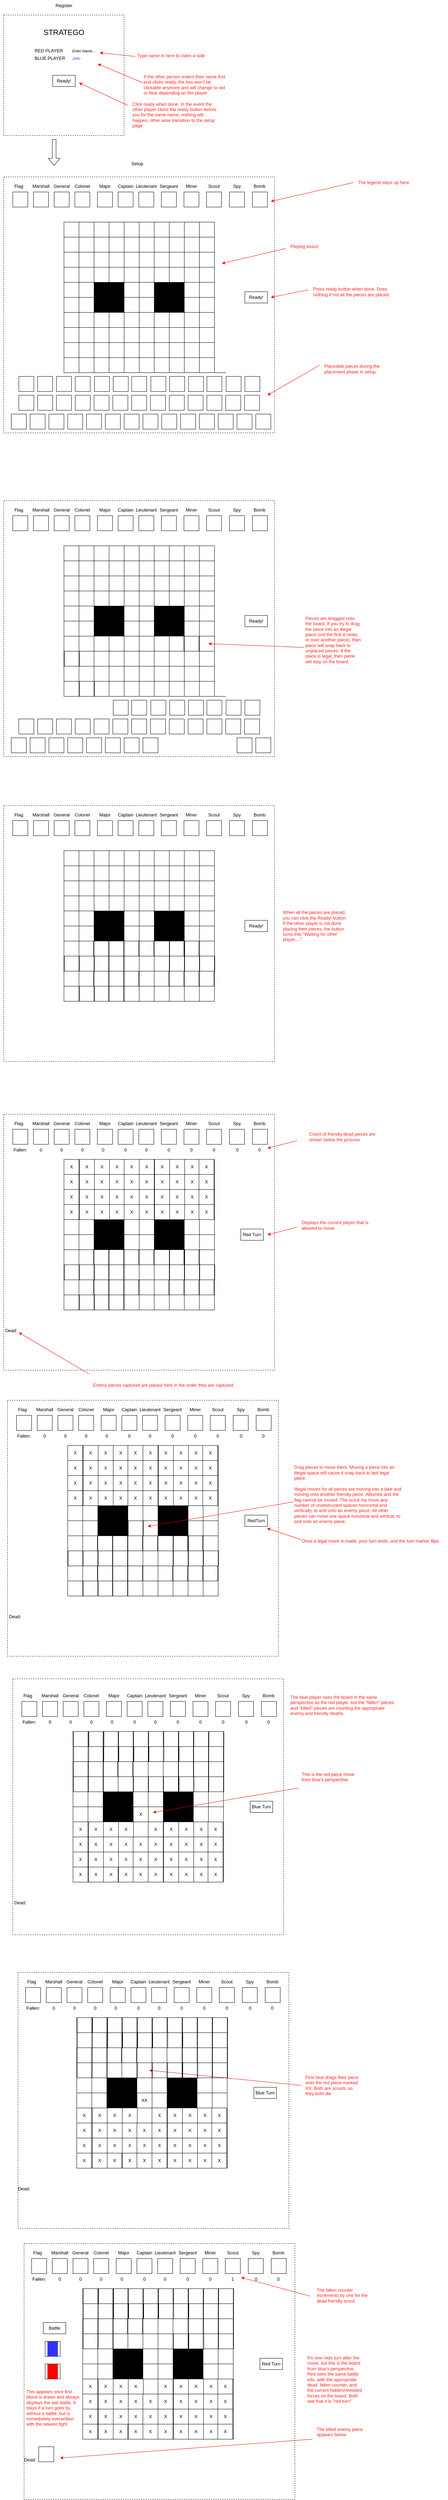 <mxfile version="24.7.6">
  <diagram name="Page-1" id="TVjfh4ynJDzmm3DavHTT">
    <mxGraphModel dx="2625" dy="1405" grid="1" gridSize="10" guides="1" tooltips="1" connect="1" arrows="1" fold="1" page="1" pageScale="1" pageWidth="850" pageHeight="1100" math="0" shadow="0">
      <root>
        <mxCell id="0" />
        <mxCell id="1" parent="0" />
        <mxCell id="eVqR91xN9TQu_fosUZZB-2175" value="" style="whiteSpace=wrap;html=1;fillColor=none;dashed=1;" vertex="1" parent="1">
          <mxGeometry x="78" y="5280" width="720" height="680" as="geometry" />
        </mxCell>
        <mxCell id="eVqR91xN9TQu_fosUZZB-1" value="" style="whiteSpace=wrap;html=1;aspect=fixed;fillColor=none;dashed=1;strokeColor=default;" vertex="1" parent="1">
          <mxGeometry x="40" y="80" width="320" height="320" as="geometry" />
        </mxCell>
        <mxCell id="eVqR91xN9TQu_fosUZZB-2" value="Register" style="text;html=1;align=center;verticalAlign=middle;whiteSpace=wrap;rounded=0;" vertex="1" parent="1">
          <mxGeometry x="170" y="40" width="60" height="30" as="geometry" />
        </mxCell>
        <mxCell id="eVqR91xN9TQu_fosUZZB-3" value="STRATEGO" style="text;html=1;align=center;verticalAlign=middle;whiteSpace=wrap;rounded=0;fontSize=20;" vertex="1" parent="1">
          <mxGeometry x="145" y="110" width="110" height="30" as="geometry" />
        </mxCell>
        <mxCell id="eVqR91xN9TQu_fosUZZB-4" value="RED PLAYER" style="text;html=1;align=left;verticalAlign=middle;whiteSpace=wrap;rounded=0;" vertex="1" parent="1">
          <mxGeometry x="120" y="160" width="90" height="30" as="geometry" />
        </mxCell>
        <mxCell id="eVqR91xN9TQu_fosUZZB-5" value="BLUE PLAYER" style="text;html=1;align=left;verticalAlign=middle;whiteSpace=wrap;rounded=0;" vertex="1" parent="1">
          <mxGeometry x="120" y="180" width="90" height="30" as="geometry" />
        </mxCell>
        <mxCell id="eVqR91xN9TQu_fosUZZB-6" value="&lt;font style=&quot;font-size: 10px;&quot;&gt;&lt;i&gt;Enter Name...&lt;/i&gt;&lt;/font&gt;" style="text;html=1;align=left;verticalAlign=middle;whiteSpace=wrap;rounded=0;" vertex="1" parent="1">
          <mxGeometry x="220" y="160" width="90" height="30" as="geometry" />
        </mxCell>
        <mxCell id="eVqR91xN9TQu_fosUZZB-7" value="&lt;font style=&quot;font-size: 10px;&quot;&gt;&lt;i&gt;John&lt;/i&gt;&lt;/font&gt;" style="text;html=1;align=left;verticalAlign=middle;whiteSpace=wrap;rounded=0;fontColor=#3333FF;" vertex="1" parent="1">
          <mxGeometry x="220" y="180" width="90" height="30" as="geometry" />
        </mxCell>
        <mxCell id="eVqR91xN9TQu_fosUZZB-9" value="Ready!" style="text;html=1;align=center;verticalAlign=middle;whiteSpace=wrap;rounded=0;strokeColor=default;" vertex="1" parent="1">
          <mxGeometry x="170" y="240" width="60" height="30" as="geometry" />
        </mxCell>
        <mxCell id="eVqR91xN9TQu_fosUZZB-10" value="" style="endArrow=classic;html=1;rounded=0;strokeColor=#ff0000;" edge="1" parent="1">
          <mxGeometry width="50" height="50" relative="1" as="geometry">
            <mxPoint x="390" y="190" as="sourcePoint" />
            <mxPoint x="295" y="180" as="targetPoint" />
          </mxGeometry>
        </mxCell>
        <mxCell id="eVqR91xN9TQu_fosUZZB-11" value="" style="endArrow=classic;html=1;rounded=0;strokeColor=#ff0000;" edge="1" parent="1">
          <mxGeometry width="50" height="50" relative="1" as="geometry">
            <mxPoint x="410" y="260" as="sourcePoint" />
            <mxPoint x="290" y="210" as="targetPoint" />
          </mxGeometry>
        </mxCell>
        <mxCell id="eVqR91xN9TQu_fosUZZB-12" value="" style="endArrow=classic;html=1;rounded=0;strokeColor=#ff0000;" edge="1" parent="1">
          <mxGeometry width="50" height="50" relative="1" as="geometry">
            <mxPoint x="370" y="320" as="sourcePoint" />
            <mxPoint x="240" y="260" as="targetPoint" />
          </mxGeometry>
        </mxCell>
        <mxCell id="eVqR91xN9TQu_fosUZZB-13" value="Type name in here to claim a side" style="text;html=1;align=left;verticalAlign=middle;whiteSpace=wrap;rounded=0;fontColor=#FF1C1C;" vertex="1" parent="1">
          <mxGeometry x="393" y="160" width="187" height="55" as="geometry" />
        </mxCell>
        <mxCell id="eVqR91xN9TQu_fosUZZB-14" value="If the other person enters their name first and clicks ready, the box won&#39;t be clickable anymore and will change to red or blue depending on the player&amp;nbsp;" style="text;html=1;align=left;verticalAlign=middle;whiteSpace=wrap;rounded=0;fontColor=#FF1C1C;" vertex="1" parent="1">
          <mxGeometry x="410" y="230" width="230" height="70" as="geometry" />
        </mxCell>
        <mxCell id="eVqR91xN9TQu_fosUZZB-15" value="Click ready when done. In the event the other player clicks the ready button before you for the same name, nothing will happen, other wise transition to the setup page" style="text;html=1;align=left;verticalAlign=middle;whiteSpace=wrap;rounded=0;fontColor=#FF1C1C;" vertex="1" parent="1">
          <mxGeometry x="380" y="300" width="230" height="90" as="geometry" />
        </mxCell>
        <mxCell id="eVqR91xN9TQu_fosUZZB-16" value="" style="whiteSpace=wrap;html=1;fillColor=none;dashed=1;" vertex="1" parent="1">
          <mxGeometry x="40" y="510" width="720" height="680" as="geometry" />
        </mxCell>
        <mxCell id="eVqR91xN9TQu_fosUZZB-17" value="Setup" style="text;html=1;align=center;verticalAlign=middle;whiteSpace=wrap;rounded=0;" vertex="1" parent="1">
          <mxGeometry x="365" y="460" width="60" height="30" as="geometry" />
        </mxCell>
        <mxCell id="eVqR91xN9TQu_fosUZZB-30" value="" style="endArrow=none;html=1;rounded=0;" edge="1" parent="1">
          <mxGeometry width="50" height="50" relative="1" as="geometry">
            <mxPoint x="200" y="1030" as="sourcePoint" />
            <mxPoint x="200" y="630" as="targetPoint" />
          </mxGeometry>
        </mxCell>
        <mxCell id="eVqR91xN9TQu_fosUZZB-31" value="" style="endArrow=none;html=1;rounded=0;" edge="1" parent="1">
          <mxGeometry width="50" height="50" relative="1" as="geometry">
            <mxPoint x="600" y="630" as="sourcePoint" />
            <mxPoint x="199.38" y="630" as="targetPoint" />
          </mxGeometry>
        </mxCell>
        <mxCell id="eVqR91xN9TQu_fosUZZB-32" value="" style="endArrow=none;html=1;rounded=0;" edge="1" parent="1">
          <mxGeometry width="50" height="50" relative="1" as="geometry">
            <mxPoint x="630.62" y="1030" as="sourcePoint" />
            <mxPoint x="200" y="1030" as="targetPoint" />
          </mxGeometry>
        </mxCell>
        <mxCell id="eVqR91xN9TQu_fosUZZB-34" value="" style="endArrow=none;html=1;rounded=0;" edge="1" parent="1">
          <mxGeometry width="50" height="50" relative="1" as="geometry">
            <mxPoint x="600" y="1030" as="sourcePoint" />
            <mxPoint x="600" y="630" as="targetPoint" />
          </mxGeometry>
        </mxCell>
        <mxCell id="eVqR91xN9TQu_fosUZZB-65" value="Bomb" style="text;html=1;align=center;verticalAlign=middle;whiteSpace=wrap;rounded=0;" vertex="1" parent="1">
          <mxGeometry x="690" y="520" width="60" height="30" as="geometry" />
        </mxCell>
        <mxCell id="eVqR91xN9TQu_fosUZZB-76" value="" style="endArrow=none;html=1;rounded=0;" edge="1" parent="1">
          <mxGeometry width="50" height="50" relative="1" as="geometry">
            <mxPoint x="240" y="1030" as="sourcePoint" />
            <mxPoint x="240" y="630" as="targetPoint" />
          </mxGeometry>
        </mxCell>
        <mxCell id="eVqR91xN9TQu_fosUZZB-77" value="" style="endArrow=none;html=1;rounded=0;" edge="1" parent="1">
          <mxGeometry width="50" height="50" relative="1" as="geometry">
            <mxPoint x="280" y="1030" as="sourcePoint" />
            <mxPoint x="280" y="630" as="targetPoint" />
          </mxGeometry>
        </mxCell>
        <mxCell id="eVqR91xN9TQu_fosUZZB-78" value="" style="endArrow=none;html=1;rounded=0;" edge="1" parent="1" source="eVqR91xN9TQu_fosUZZB-250">
          <mxGeometry width="50" height="50" relative="1" as="geometry">
            <mxPoint x="320" y="1030" as="sourcePoint" />
            <mxPoint x="320" y="630" as="targetPoint" />
          </mxGeometry>
        </mxCell>
        <mxCell id="eVqR91xN9TQu_fosUZZB-79" value="" style="endArrow=none;html=1;rounded=0;" edge="1" parent="1">
          <mxGeometry width="50" height="50" relative="1" as="geometry">
            <mxPoint x="360" y="1030" as="sourcePoint" />
            <mxPoint x="360" y="630" as="targetPoint" />
          </mxGeometry>
        </mxCell>
        <mxCell id="eVqR91xN9TQu_fosUZZB-80" value="" style="endArrow=none;html=1;rounded=0;" edge="1" parent="1">
          <mxGeometry width="50" height="50" relative="1" as="geometry">
            <mxPoint x="400" y="1030" as="sourcePoint" />
            <mxPoint x="400" y="630" as="targetPoint" />
          </mxGeometry>
        </mxCell>
        <mxCell id="eVqR91xN9TQu_fosUZZB-81" value="" style="endArrow=none;html=1;rounded=0;" edge="1" parent="1">
          <mxGeometry width="50" height="50" relative="1" as="geometry">
            <mxPoint x="440" y="1030" as="sourcePoint" />
            <mxPoint x="440" y="630" as="targetPoint" />
          </mxGeometry>
        </mxCell>
        <mxCell id="eVqR91xN9TQu_fosUZZB-82" value="" style="endArrow=none;html=1;rounded=0;" edge="1" parent="1">
          <mxGeometry width="50" height="50" relative="1" as="geometry">
            <mxPoint x="480" y="1030" as="sourcePoint" />
            <mxPoint x="480" y="630" as="targetPoint" />
          </mxGeometry>
        </mxCell>
        <mxCell id="eVqR91xN9TQu_fosUZZB-83" value="" style="endArrow=none;html=1;rounded=0;" edge="1" parent="1">
          <mxGeometry width="50" height="50" relative="1" as="geometry">
            <mxPoint x="520" y="1030" as="sourcePoint" />
            <mxPoint x="520" y="630" as="targetPoint" />
          </mxGeometry>
        </mxCell>
        <mxCell id="eVqR91xN9TQu_fosUZZB-84" value="" style="endArrow=none;html=1;rounded=0;" edge="1" parent="1">
          <mxGeometry width="50" height="50" relative="1" as="geometry">
            <mxPoint x="560" y="1030" as="sourcePoint" />
            <mxPoint x="560" y="630" as="targetPoint" />
          </mxGeometry>
        </mxCell>
        <mxCell id="eVqR91xN9TQu_fosUZZB-85" value="" style="endArrow=none;html=1;rounded=0;" edge="1" parent="1">
          <mxGeometry width="50" height="50" relative="1" as="geometry">
            <mxPoint x="600.31" y="670" as="sourcePoint" />
            <mxPoint x="199.69" y="670" as="targetPoint" />
          </mxGeometry>
        </mxCell>
        <mxCell id="eVqR91xN9TQu_fosUZZB-86" value="" style="endArrow=none;html=1;rounded=0;" edge="1" parent="1">
          <mxGeometry width="50" height="50" relative="1" as="geometry">
            <mxPoint x="600.31" y="710" as="sourcePoint" />
            <mxPoint x="199.69" y="710" as="targetPoint" />
          </mxGeometry>
        </mxCell>
        <mxCell id="eVqR91xN9TQu_fosUZZB-87" value="" style="endArrow=none;html=1;rounded=0;" edge="1" parent="1">
          <mxGeometry width="50" height="50" relative="1" as="geometry">
            <mxPoint x="600.15" y="750" as="sourcePoint" />
            <mxPoint x="199.53" y="750" as="targetPoint" />
          </mxGeometry>
        </mxCell>
        <mxCell id="eVqR91xN9TQu_fosUZZB-88" value="" style="endArrow=none;html=1;rounded=0;" edge="1" parent="1">
          <mxGeometry width="50" height="50" relative="1" as="geometry">
            <mxPoint x="600.46" y="790" as="sourcePoint" />
            <mxPoint x="199.84" y="790" as="targetPoint" />
          </mxGeometry>
        </mxCell>
        <mxCell id="eVqR91xN9TQu_fosUZZB-89" value="" style="endArrow=none;html=1;rounded=0;" edge="1" parent="1">
          <mxGeometry width="50" height="50" relative="1" as="geometry">
            <mxPoint x="600.46" y="830" as="sourcePoint" />
            <mxPoint x="199.84" y="830" as="targetPoint" />
          </mxGeometry>
        </mxCell>
        <mxCell id="eVqR91xN9TQu_fosUZZB-90" value="" style="endArrow=none;html=1;rounded=0;" edge="1" parent="1">
          <mxGeometry width="50" height="50" relative="1" as="geometry">
            <mxPoint x="600.15" y="870" as="sourcePoint" />
            <mxPoint x="199.53" y="870" as="targetPoint" />
          </mxGeometry>
        </mxCell>
        <mxCell id="eVqR91xN9TQu_fosUZZB-91" value="" style="endArrow=none;html=1;rounded=0;" edge="1" parent="1">
          <mxGeometry width="50" height="50" relative="1" as="geometry">
            <mxPoint x="600.46" y="910" as="sourcePoint" />
            <mxPoint x="199.84" y="910" as="targetPoint" />
          </mxGeometry>
        </mxCell>
        <mxCell id="eVqR91xN9TQu_fosUZZB-92" value="" style="endArrow=none;html=1;rounded=0;" edge="1" parent="1">
          <mxGeometry width="50" height="50" relative="1" as="geometry">
            <mxPoint x="600.46" y="950" as="sourcePoint" />
            <mxPoint x="199.84" y="950" as="targetPoint" />
          </mxGeometry>
        </mxCell>
        <mxCell id="eVqR91xN9TQu_fosUZZB-93" value="" style="endArrow=none;html=1;rounded=0;" edge="1" parent="1">
          <mxGeometry width="50" height="50" relative="1" as="geometry">
            <mxPoint x="600.31" y="990" as="sourcePoint" />
            <mxPoint x="199.69" y="990" as="targetPoint" />
          </mxGeometry>
        </mxCell>
        <mxCell id="eVqR91xN9TQu_fosUZZB-41" value="Marshall" style="text;html=1;align=center;verticalAlign=middle;whiteSpace=wrap;rounded=0;" vertex="1" parent="1">
          <mxGeometry x="109" y="520" width="60" height="30" as="geometry" />
        </mxCell>
        <mxCell id="eVqR91xN9TQu_fosUZZB-42" value="General" style="text;html=1;align=center;verticalAlign=middle;whiteSpace=wrap;rounded=0;" vertex="1" parent="1">
          <mxGeometry x="164" y="520" width="60" height="30" as="geometry" />
        </mxCell>
        <mxCell id="eVqR91xN9TQu_fosUZZB-55" value="Colonel" style="text;html=1;align=center;verticalAlign=middle;whiteSpace=wrap;rounded=0;" vertex="1" parent="1">
          <mxGeometry x="219" y="520" width="60" height="30" as="geometry" />
        </mxCell>
        <mxCell id="eVqR91xN9TQu_fosUZZB-56" value="Major" style="text;html=1;align=center;verticalAlign=middle;whiteSpace=wrap;rounded=0;" vertex="1" parent="1">
          <mxGeometry x="279" y="520" width="60" height="30" as="geometry" />
        </mxCell>
        <mxCell id="eVqR91xN9TQu_fosUZZB-57" value="Captain" style="text;html=1;align=center;verticalAlign=middle;whiteSpace=wrap;rounded=0;" vertex="1" parent="1">
          <mxGeometry x="334" y="520" width="60" height="30" as="geometry" />
        </mxCell>
        <mxCell id="eVqR91xN9TQu_fosUZZB-58" value="Lieutenant" style="text;html=1;align=center;verticalAlign=middle;whiteSpace=wrap;rounded=0;" vertex="1" parent="1">
          <mxGeometry x="389" y="520" width="60" height="30" as="geometry" />
        </mxCell>
        <mxCell id="eVqR91xN9TQu_fosUZZB-59" value="Sergeant" style="text;html=1;align=center;verticalAlign=middle;whiteSpace=wrap;rounded=0;" vertex="1" parent="1">
          <mxGeometry x="449" y="520" width="60" height="30" as="geometry" />
        </mxCell>
        <mxCell id="eVqR91xN9TQu_fosUZZB-60" value="Miner" style="text;html=1;align=center;verticalAlign=middle;whiteSpace=wrap;rounded=0;" vertex="1" parent="1">
          <mxGeometry x="509" y="520" width="60" height="30" as="geometry" />
        </mxCell>
        <mxCell id="eVqR91xN9TQu_fosUZZB-64" value="Scout" style="text;html=1;align=center;verticalAlign=middle;whiteSpace=wrap;rounded=0;" vertex="1" parent="1">
          <mxGeometry x="569" y="520" width="60" height="30" as="geometry" />
        </mxCell>
        <mxCell id="eVqR91xN9TQu_fosUZZB-95" value="" style="group" vertex="1" connectable="0" parent="1">
          <mxGeometry x="579" y="550" width="40" height="40" as="geometry" />
        </mxCell>
        <mxCell id="eVqR91xN9TQu_fosUZZB-61" value="" style="whiteSpace=wrap;html=1;aspect=fixed;fillColor=none;" vertex="1" parent="eVqR91xN9TQu_fosUZZB-95">
          <mxGeometry width="40" height="40" as="geometry" />
        </mxCell>
        <mxCell id="eVqR91xN9TQu_fosUZZB-75" value="" style="shape=image;verticalLabelPosition=bottom;labelBackgroundColor=default;verticalAlign=top;aspect=fixed;imageAspect=0;image=https://vector.gissen.nl/stratego-scout.svg;clipPath=inset(7.33% 24.53% 28% 12.26%);" vertex="1" parent="eVqR91xN9TQu_fosUZZB-95">
          <mxGeometry x="6.185" width="27.63" height="40" as="geometry" />
        </mxCell>
        <mxCell id="eVqR91xN9TQu_fosUZZB-96" value="" style="group" vertex="1" connectable="0" parent="1">
          <mxGeometry x="519" y="550" width="40" height="40" as="geometry" />
        </mxCell>
        <mxCell id="eVqR91xN9TQu_fosUZZB-47" value="" style="whiteSpace=wrap;html=1;aspect=fixed;fillColor=none;" vertex="1" parent="eVqR91xN9TQu_fosUZZB-96">
          <mxGeometry width="40" height="40" as="geometry" />
        </mxCell>
        <mxCell id="eVqR91xN9TQu_fosUZZB-74" value="" style="shape=image;verticalLabelPosition=bottom;labelBackgroundColor=default;verticalAlign=top;aspect=fixed;imageAspect=0;image=https://vector.gissen.nl/stratego-miner.svg;clipPath=inset(10% 22.17% 22.67% 16.51%);" vertex="1" parent="eVqR91xN9TQu_fosUZZB-96">
          <mxGeometry x="7.13" width="25.74" height="40" as="geometry" />
        </mxCell>
        <mxCell id="eVqR91xN9TQu_fosUZZB-97" value="" style="group" vertex="1" connectable="0" parent="1">
          <mxGeometry x="459" y="550" width="40" height="40" as="geometry" />
        </mxCell>
        <mxCell id="eVqR91xN9TQu_fosUZZB-46" value="" style="whiteSpace=wrap;html=1;aspect=fixed;fillColor=none;" vertex="1" parent="eVqR91xN9TQu_fosUZZB-97">
          <mxGeometry width="40" height="40" as="geometry" />
        </mxCell>
        <mxCell id="eVqR91xN9TQu_fosUZZB-73" value="" style="shape=image;verticalLabelPosition=bottom;labelBackgroundColor=default;verticalAlign=top;aspect=fixed;imageAspect=0;image=https://vector.gissen.nl/stratego-sergeant.svg;clipPath=inset(6.33% 29.72% 29% 14.62%);" vertex="1" parent="eVqR91xN9TQu_fosUZZB-97">
          <mxGeometry x="7.835" width="24.33" height="40" as="geometry" />
        </mxCell>
        <mxCell id="eVqR91xN9TQu_fosUZZB-98" value="" style="group" vertex="1" connectable="0" parent="1">
          <mxGeometry x="399" y="550" width="40" height="40" as="geometry" />
        </mxCell>
        <mxCell id="eVqR91xN9TQu_fosUZZB-45" value="" style="whiteSpace=wrap;html=1;aspect=fixed;fillColor=none;" vertex="1" parent="eVqR91xN9TQu_fosUZZB-98">
          <mxGeometry width="40" height="40" as="geometry" />
        </mxCell>
        <mxCell id="eVqR91xN9TQu_fosUZZB-72" value="" style="shape=image;verticalLabelPosition=bottom;labelBackgroundColor=default;verticalAlign=top;aspect=fixed;imageAspect=0;image=https://vector.gissen.nl/stratego-lieutenant.svg;clipPath=inset(12.33% 13.21% 23% 10.38%);" vertex="1" parent="eVqR91xN9TQu_fosUZZB-98">
          <mxGeometry x="3.3" width="33.4" height="40" as="geometry" />
        </mxCell>
        <mxCell id="eVqR91xN9TQu_fosUZZB-99" value="" style="group" vertex="1" connectable="0" parent="1">
          <mxGeometry x="344" y="550" width="40" height="40" as="geometry" />
        </mxCell>
        <mxCell id="eVqR91xN9TQu_fosUZZB-44" value="" style="whiteSpace=wrap;html=1;aspect=fixed;fillColor=none;" vertex="1" parent="eVqR91xN9TQu_fosUZZB-99">
          <mxGeometry width="40" height="40" as="geometry" />
        </mxCell>
        <mxCell id="eVqR91xN9TQu_fosUZZB-71" value="" style="shape=image;verticalLabelPosition=bottom;labelBackgroundColor=default;verticalAlign=top;aspect=fixed;imageAspect=0;image=https://vector.gissen.nl/stratego-captain.svg;clipPath=inset(14% 36.32% 21.33% 14.15%);" vertex="1" parent="eVqR91xN9TQu_fosUZZB-99">
          <mxGeometry x="9.175" width="21.65" height="40" as="geometry" />
        </mxCell>
        <mxCell id="eVqR91xN9TQu_fosUZZB-100" value="" style="group" vertex="1" connectable="0" parent="1">
          <mxGeometry x="289" y="550" width="40" height="40" as="geometry" />
        </mxCell>
        <mxCell id="eVqR91xN9TQu_fosUZZB-43" value="" style="whiteSpace=wrap;html=1;aspect=fixed;fillColor=none;" vertex="1" parent="eVqR91xN9TQu_fosUZZB-100">
          <mxGeometry width="40" height="40" as="geometry" />
        </mxCell>
        <mxCell id="eVqR91xN9TQu_fosUZZB-70" value="" style="shape=image;verticalLabelPosition=bottom;labelBackgroundColor=default;verticalAlign=top;aspect=fixed;imageAspect=0;image=https://vector.gissen.nl/stratego-major.svg;clipPath=inset(9.67% 12.26% 20% 17.92%);" vertex="1" parent="eVqR91xN9TQu_fosUZZB-100">
          <mxGeometry x="5.97" width="28.06" height="40" as="geometry" />
        </mxCell>
        <mxCell id="eVqR91xN9TQu_fosUZZB-101" value="" style="group" vertex="1" connectable="0" parent="1">
          <mxGeometry x="229" y="550" width="40" height="40" as="geometry" />
        </mxCell>
        <mxCell id="eVqR91xN9TQu_fosUZZB-48" value="" style="whiteSpace=wrap;html=1;aspect=fixed;fillColor=none;" vertex="1" parent="eVqR91xN9TQu_fosUZZB-101">
          <mxGeometry width="40" height="40" as="geometry" />
        </mxCell>
        <mxCell id="eVqR91xN9TQu_fosUZZB-69" value="" style="shape=image;verticalLabelPosition=bottom;labelBackgroundColor=default;verticalAlign=top;aspect=fixed;imageAspect=0;image=https://vector.gissen.nl/stratego-colonel.svg;clipPath=inset(9% 23.58% 19.67% 13.21%);" vertex="1" parent="eVqR91xN9TQu_fosUZZB-101">
          <mxGeometry x="7.475" width="25.045" height="40" as="geometry" />
        </mxCell>
        <mxCell id="eVqR91xN9TQu_fosUZZB-102" value="" style="group" vertex="1" connectable="0" parent="1">
          <mxGeometry x="174" y="550" width="40" height="40" as="geometry" />
        </mxCell>
        <mxCell id="eVqR91xN9TQu_fosUZZB-49" value="" style="whiteSpace=wrap;html=1;aspect=fixed;fillColor=none;" vertex="1" parent="eVqR91xN9TQu_fosUZZB-102">
          <mxGeometry width="40" height="40" as="geometry" />
        </mxCell>
        <mxCell id="eVqR91xN9TQu_fosUZZB-68" value="" style="shape=image;verticalLabelPosition=bottom;labelBackgroundColor=default;verticalAlign=top;aspect=fixed;imageAspect=0;image=https://vector.gissen.nl/stratego-general.svg;clipPath=inset(8% 15.57% 19.33% 10.85%);" vertex="1" parent="eVqR91xN9TQu_fosUZZB-102">
          <mxGeometry x="5.69" width="28.625" height="40" as="geometry" />
        </mxCell>
        <mxCell id="eVqR91xN9TQu_fosUZZB-103" value="" style="group" vertex="1" connectable="0" parent="1">
          <mxGeometry x="119" y="550" width="40" height="40" as="geometry" />
        </mxCell>
        <mxCell id="eVqR91xN9TQu_fosUZZB-50" value="" style="whiteSpace=wrap;html=1;aspect=fixed;fillColor=none;" vertex="1" parent="eVqR91xN9TQu_fosUZZB-103">
          <mxGeometry width="40" height="40" as="geometry" />
        </mxCell>
        <mxCell id="eVqR91xN9TQu_fosUZZB-67" value="" style="shape=image;verticalLabelPosition=bottom;labelBackgroundColor=default;verticalAlign=top;aspect=fixed;imageAspect=0;image=https://vector.gissen.nl/stratego-marshal.svg;clipPath=inset(13% 10.85% 15% 6.13%);" vertex="1" parent="eVqR91xN9TQu_fosUZZB-103">
          <mxGeometry x="3.7" width="32.595" height="40" as="geometry" />
        </mxCell>
        <mxCell id="eVqR91xN9TQu_fosUZZB-104" value="" style="group" vertex="1" connectable="0" parent="1">
          <mxGeometry x="64" y="550" width="40" height="40" as="geometry" />
        </mxCell>
        <mxCell id="eVqR91xN9TQu_fosUZZB-63" value="" style="whiteSpace=wrap;html=1;aspect=fixed;fillColor=none;" vertex="1" parent="eVqR91xN9TQu_fosUZZB-104">
          <mxGeometry width="40" height="40" as="geometry" />
        </mxCell>
        <mxCell id="eVqR91xN9TQu_fosUZZB-37" value="" style="shape=image;verticalLabelPosition=bottom;labelBackgroundColor=default;verticalAlign=top;aspect=fixed;imageAspect=0;image=https://vector.gissen.nl/stratego.png;" vertex="1" parent="eVqR91xN9TQu_fosUZZB-104">
          <mxGeometry x="2.8" width="34.4" height="40" as="geometry" />
        </mxCell>
        <mxCell id="eVqR91xN9TQu_fosUZZB-106" value="Flag" style="text;html=1;align=center;verticalAlign=middle;whiteSpace=wrap;rounded=0;" vertex="1" parent="1">
          <mxGeometry x="50" y="520" width="60" height="30" as="geometry" />
        </mxCell>
        <mxCell id="eVqR91xN9TQu_fosUZZB-110" value="" style="group" vertex="1" connectable="0" parent="1">
          <mxGeometry x="130" y="1040" width="40" height="40" as="geometry" />
        </mxCell>
        <mxCell id="eVqR91xN9TQu_fosUZZB-111" value="" style="whiteSpace=wrap;html=1;aspect=fixed;fillColor=none;" vertex="1" parent="eVqR91xN9TQu_fosUZZB-110">
          <mxGeometry width="40" height="40" as="geometry" />
        </mxCell>
        <mxCell id="eVqR91xN9TQu_fosUZZB-112" value="" style="shape=image;verticalLabelPosition=bottom;labelBackgroundColor=default;verticalAlign=top;aspect=fixed;imageAspect=0;image=https://vector.gissen.nl/stratego.png;" vertex="1" parent="eVqR91xN9TQu_fosUZZB-110">
          <mxGeometry x="2.8" width="34.4" height="40" as="geometry" />
        </mxCell>
        <mxCell id="eVqR91xN9TQu_fosUZZB-113" value="" style="group" vertex="1" connectable="0" parent="1">
          <mxGeometry x="180" y="1040" width="40" height="40" as="geometry" />
        </mxCell>
        <mxCell id="eVqR91xN9TQu_fosUZZB-114" value="" style="whiteSpace=wrap;html=1;aspect=fixed;fillColor=none;" vertex="1" parent="eVqR91xN9TQu_fosUZZB-113">
          <mxGeometry width="40" height="40" as="geometry" />
        </mxCell>
        <mxCell id="eVqR91xN9TQu_fosUZZB-115" value="" style="shape=image;verticalLabelPosition=bottom;labelBackgroundColor=default;verticalAlign=top;aspect=fixed;imageAspect=0;image=https://vector.gissen.nl/stratego-marshal.svg;clipPath=inset(13% 10.85% 15% 6.13%);" vertex="1" parent="eVqR91xN9TQu_fosUZZB-113">
          <mxGeometry x="3.7" width="32.595" height="40" as="geometry" />
        </mxCell>
        <mxCell id="eVqR91xN9TQu_fosUZZB-116" value="" style="group" vertex="1" connectable="0" parent="1">
          <mxGeometry x="230" y="1040" width="40" height="40" as="geometry" />
        </mxCell>
        <mxCell id="eVqR91xN9TQu_fosUZZB-117" value="" style="whiteSpace=wrap;html=1;aspect=fixed;fillColor=none;" vertex="1" parent="eVqR91xN9TQu_fosUZZB-116">
          <mxGeometry width="40" height="40" as="geometry" />
        </mxCell>
        <mxCell id="eVqR91xN9TQu_fosUZZB-118" value="" style="shape=image;verticalLabelPosition=bottom;labelBackgroundColor=default;verticalAlign=top;aspect=fixed;imageAspect=0;image=https://vector.gissen.nl/stratego-general.svg;clipPath=inset(8% 15.57% 19.33% 10.85%);" vertex="1" parent="eVqR91xN9TQu_fosUZZB-116">
          <mxGeometry x="5.69" width="28.625" height="40" as="geometry" />
        </mxCell>
        <mxCell id="eVqR91xN9TQu_fosUZZB-119" value="" style="group" vertex="1" connectable="0" parent="1">
          <mxGeometry x="281" y="1040" width="40" height="40" as="geometry" />
        </mxCell>
        <mxCell id="eVqR91xN9TQu_fosUZZB-120" value="" style="whiteSpace=wrap;html=1;aspect=fixed;fillColor=none;" vertex="1" parent="eVqR91xN9TQu_fosUZZB-119">
          <mxGeometry width="40" height="40" as="geometry" />
        </mxCell>
        <mxCell id="eVqR91xN9TQu_fosUZZB-121" value="" style="shape=image;verticalLabelPosition=bottom;labelBackgroundColor=default;verticalAlign=top;aspect=fixed;imageAspect=0;image=https://vector.gissen.nl/stratego-colonel.svg;clipPath=inset(9% 23.58% 19.67% 13.21%);" vertex="1" parent="eVqR91xN9TQu_fosUZZB-119">
          <mxGeometry x="7.475" width="25.045" height="40" as="geometry" />
        </mxCell>
        <mxCell id="eVqR91xN9TQu_fosUZZB-122" value="" style="group" vertex="1" connectable="0" parent="1">
          <mxGeometry x="331" y="1040" width="40" height="40" as="geometry" />
        </mxCell>
        <mxCell id="eVqR91xN9TQu_fosUZZB-123" value="" style="whiteSpace=wrap;html=1;aspect=fixed;fillColor=none;" vertex="1" parent="eVqR91xN9TQu_fosUZZB-122">
          <mxGeometry width="40" height="40" as="geometry" />
        </mxCell>
        <mxCell id="eVqR91xN9TQu_fosUZZB-124" value="" style="shape=image;verticalLabelPosition=bottom;labelBackgroundColor=default;verticalAlign=top;aspect=fixed;imageAspect=0;image=https://vector.gissen.nl/stratego-colonel.svg;clipPath=inset(9% 23.58% 19.67% 13.21%);" vertex="1" parent="eVqR91xN9TQu_fosUZZB-122">
          <mxGeometry x="7.475" width="25.045" height="40" as="geometry" />
        </mxCell>
        <mxCell id="eVqR91xN9TQu_fosUZZB-125" value="" style="group" vertex="1" connectable="0" parent="1">
          <mxGeometry x="380" y="1040" width="40" height="40" as="geometry" />
        </mxCell>
        <mxCell id="eVqR91xN9TQu_fosUZZB-126" value="" style="whiteSpace=wrap;html=1;aspect=fixed;fillColor=none;" vertex="1" parent="eVqR91xN9TQu_fosUZZB-125">
          <mxGeometry width="40" height="40" as="geometry" />
        </mxCell>
        <mxCell id="eVqR91xN9TQu_fosUZZB-127" value="" style="shape=image;verticalLabelPosition=bottom;labelBackgroundColor=default;verticalAlign=top;aspect=fixed;imageAspect=0;image=https://vector.gissen.nl/stratego-major.svg;clipPath=inset(9.67% 12.26% 20% 17.92%);" vertex="1" parent="eVqR91xN9TQu_fosUZZB-125">
          <mxGeometry x="5.97" width="28.06" height="40" as="geometry" />
        </mxCell>
        <mxCell id="eVqR91xN9TQu_fosUZZB-128" value="" style="group" vertex="1" connectable="0" parent="1">
          <mxGeometry x="431" y="1040" width="40" height="40" as="geometry" />
        </mxCell>
        <mxCell id="eVqR91xN9TQu_fosUZZB-129" value="" style="whiteSpace=wrap;html=1;aspect=fixed;fillColor=none;" vertex="1" parent="eVqR91xN9TQu_fosUZZB-128">
          <mxGeometry width="40" height="40" as="geometry" />
        </mxCell>
        <mxCell id="eVqR91xN9TQu_fosUZZB-130" value="" style="shape=image;verticalLabelPosition=bottom;labelBackgroundColor=default;verticalAlign=top;aspect=fixed;imageAspect=0;image=https://vector.gissen.nl/stratego-major.svg;clipPath=inset(9.67% 12.26% 20% 17.92%);" vertex="1" parent="eVqR91xN9TQu_fosUZZB-128">
          <mxGeometry x="5.97" width="28.06" height="40" as="geometry" />
        </mxCell>
        <mxCell id="eVqR91xN9TQu_fosUZZB-131" value="" style="group" vertex="1" connectable="0" parent="1">
          <mxGeometry x="481" y="1040" width="40" height="40" as="geometry" />
        </mxCell>
        <mxCell id="eVqR91xN9TQu_fosUZZB-132" value="" style="whiteSpace=wrap;html=1;aspect=fixed;fillColor=none;" vertex="1" parent="eVqR91xN9TQu_fosUZZB-131">
          <mxGeometry width="40" height="40" as="geometry" />
        </mxCell>
        <mxCell id="eVqR91xN9TQu_fosUZZB-133" value="" style="shape=image;verticalLabelPosition=bottom;labelBackgroundColor=default;verticalAlign=top;aspect=fixed;imageAspect=0;image=https://vector.gissen.nl/stratego-major.svg;clipPath=inset(9.67% 12.26% 20% 17.92%);" vertex="1" parent="eVqR91xN9TQu_fosUZZB-131">
          <mxGeometry x="5.97" width="28.06" height="40" as="geometry" />
        </mxCell>
        <mxCell id="eVqR91xN9TQu_fosUZZB-134" value="" style="group" vertex="1" connectable="0" parent="1">
          <mxGeometry x="531" y="1040" width="40" height="40" as="geometry" />
        </mxCell>
        <mxCell id="eVqR91xN9TQu_fosUZZB-135" value="" style="whiteSpace=wrap;html=1;aspect=fixed;fillColor=none;" vertex="1" parent="eVqR91xN9TQu_fosUZZB-134">
          <mxGeometry width="40" height="40" as="geometry" />
        </mxCell>
        <mxCell id="eVqR91xN9TQu_fosUZZB-136" value="" style="shape=image;verticalLabelPosition=bottom;labelBackgroundColor=default;verticalAlign=top;aspect=fixed;imageAspect=0;image=https://vector.gissen.nl/stratego-captain.svg;clipPath=inset(14% 36.32% 21.33% 14.15%);" vertex="1" parent="eVqR91xN9TQu_fosUZZB-134">
          <mxGeometry x="9.175" width="21.65" height="40" as="geometry" />
        </mxCell>
        <mxCell id="eVqR91xN9TQu_fosUZZB-137" value="" style="group" vertex="1" connectable="0" parent="1">
          <mxGeometry x="580" y="1040" width="40" height="40" as="geometry" />
        </mxCell>
        <mxCell id="eVqR91xN9TQu_fosUZZB-138" value="" style="whiteSpace=wrap;html=1;aspect=fixed;fillColor=none;" vertex="1" parent="eVqR91xN9TQu_fosUZZB-137">
          <mxGeometry width="40" height="40" as="geometry" />
        </mxCell>
        <mxCell id="eVqR91xN9TQu_fosUZZB-139" value="" style="shape=image;verticalLabelPosition=bottom;labelBackgroundColor=default;verticalAlign=top;aspect=fixed;imageAspect=0;image=https://vector.gissen.nl/stratego-captain.svg;clipPath=inset(14% 36.32% 21.33% 14.15%);" vertex="1" parent="eVqR91xN9TQu_fosUZZB-137">
          <mxGeometry x="9.175" width="21.65" height="40" as="geometry" />
        </mxCell>
        <mxCell id="eVqR91xN9TQu_fosUZZB-140" value="" style="group" vertex="1" connectable="0" parent="1">
          <mxGeometry x="631" y="1040" width="40" height="40" as="geometry" />
        </mxCell>
        <mxCell id="eVqR91xN9TQu_fosUZZB-141" value="" style="whiteSpace=wrap;html=1;aspect=fixed;fillColor=none;" vertex="1" parent="eVqR91xN9TQu_fosUZZB-140">
          <mxGeometry width="40" height="40" as="geometry" />
        </mxCell>
        <mxCell id="eVqR91xN9TQu_fosUZZB-142" value="" style="shape=image;verticalLabelPosition=bottom;labelBackgroundColor=default;verticalAlign=top;aspect=fixed;imageAspect=0;image=https://vector.gissen.nl/stratego-captain.svg;clipPath=inset(14% 36.32% 21.33% 14.15%);" vertex="1" parent="eVqR91xN9TQu_fosUZZB-140">
          <mxGeometry x="9.175" width="21.65" height="40" as="geometry" />
        </mxCell>
        <mxCell id="eVqR91xN9TQu_fosUZZB-143" value="" style="group" vertex="1" connectable="0" parent="1">
          <mxGeometry x="681" y="1040" width="40" height="40" as="geometry" />
        </mxCell>
        <mxCell id="eVqR91xN9TQu_fosUZZB-144" value="" style="whiteSpace=wrap;html=1;aspect=fixed;fillColor=none;" vertex="1" parent="eVqR91xN9TQu_fosUZZB-143">
          <mxGeometry width="40" height="40" as="geometry" />
        </mxCell>
        <mxCell id="eVqR91xN9TQu_fosUZZB-145" value="" style="shape=image;verticalLabelPosition=bottom;labelBackgroundColor=default;verticalAlign=top;aspect=fixed;imageAspect=0;image=https://vector.gissen.nl/stratego-captain.svg;clipPath=inset(14% 36.32% 21.33% 14.15%);" vertex="1" parent="eVqR91xN9TQu_fosUZZB-143">
          <mxGeometry x="9.175" width="21.65" height="40" as="geometry" />
        </mxCell>
        <mxCell id="eVqR91xN9TQu_fosUZZB-146" value="" style="group" vertex="1" connectable="0" parent="1">
          <mxGeometry x="80" y="1090" width="40" height="40" as="geometry" />
        </mxCell>
        <mxCell id="eVqR91xN9TQu_fosUZZB-147" value="" style="whiteSpace=wrap;html=1;aspect=fixed;fillColor=none;" vertex="1" parent="eVqR91xN9TQu_fosUZZB-146">
          <mxGeometry width="40" height="40" as="geometry" />
        </mxCell>
        <mxCell id="eVqR91xN9TQu_fosUZZB-148" value="" style="shape=image;verticalLabelPosition=bottom;labelBackgroundColor=default;verticalAlign=top;aspect=fixed;imageAspect=0;image=https://vector.gissen.nl/stratego-lieutenant.svg;clipPath=inset(12.33% 13.21% 23% 10.38%);" vertex="1" parent="eVqR91xN9TQu_fosUZZB-146">
          <mxGeometry x="3.3" width="33.4" height="40" as="geometry" />
        </mxCell>
        <mxCell id="eVqR91xN9TQu_fosUZZB-149" value="" style="group" vertex="1" connectable="0" parent="1">
          <mxGeometry x="130" y="1090" width="40" height="40" as="geometry" />
        </mxCell>
        <mxCell id="eVqR91xN9TQu_fosUZZB-150" value="" style="whiteSpace=wrap;html=1;aspect=fixed;fillColor=none;" vertex="1" parent="eVqR91xN9TQu_fosUZZB-149">
          <mxGeometry width="40" height="40" as="geometry" />
        </mxCell>
        <mxCell id="eVqR91xN9TQu_fosUZZB-151" value="" style="shape=image;verticalLabelPosition=bottom;labelBackgroundColor=default;verticalAlign=top;aspect=fixed;imageAspect=0;image=https://vector.gissen.nl/stratego-lieutenant.svg;clipPath=inset(12.33% 13.21% 23% 10.38%);" vertex="1" parent="eVqR91xN9TQu_fosUZZB-149">
          <mxGeometry x="3.3" width="33.4" height="40" as="geometry" />
        </mxCell>
        <mxCell id="eVqR91xN9TQu_fosUZZB-152" value="" style="group" vertex="1" connectable="0" parent="1">
          <mxGeometry x="180" y="1090" width="40" height="40" as="geometry" />
        </mxCell>
        <mxCell id="eVqR91xN9TQu_fosUZZB-153" value="" style="whiteSpace=wrap;html=1;aspect=fixed;fillColor=none;" vertex="1" parent="eVqR91xN9TQu_fosUZZB-152">
          <mxGeometry width="40" height="40" as="geometry" />
        </mxCell>
        <mxCell id="eVqR91xN9TQu_fosUZZB-154" value="" style="shape=image;verticalLabelPosition=bottom;labelBackgroundColor=default;verticalAlign=top;aspect=fixed;imageAspect=0;image=https://vector.gissen.nl/stratego-lieutenant.svg;clipPath=inset(12.33% 13.21% 23% 10.38%);" vertex="1" parent="eVqR91xN9TQu_fosUZZB-152">
          <mxGeometry x="3.3" width="33.4" height="40" as="geometry" />
        </mxCell>
        <mxCell id="eVqR91xN9TQu_fosUZZB-155" value="" style="group" vertex="1" connectable="0" parent="1">
          <mxGeometry x="230" y="1090" width="40" height="40" as="geometry" />
        </mxCell>
        <mxCell id="eVqR91xN9TQu_fosUZZB-156" value="" style="whiteSpace=wrap;html=1;aspect=fixed;fillColor=none;" vertex="1" parent="eVqR91xN9TQu_fosUZZB-155">
          <mxGeometry width="40" height="40" as="geometry" />
        </mxCell>
        <mxCell id="eVqR91xN9TQu_fosUZZB-157" value="" style="shape=image;verticalLabelPosition=bottom;labelBackgroundColor=default;verticalAlign=top;aspect=fixed;imageAspect=0;image=https://vector.gissen.nl/stratego-lieutenant.svg;clipPath=inset(12.33% 13.21% 23% 10.38%);" vertex="1" parent="eVqR91xN9TQu_fosUZZB-155">
          <mxGeometry x="3.3" width="33.4" height="40" as="geometry" />
        </mxCell>
        <mxCell id="eVqR91xN9TQu_fosUZZB-161" value="" style="group" vertex="1" connectable="0" parent="1">
          <mxGeometry x="280" y="1090" width="40" height="40" as="geometry" />
        </mxCell>
        <mxCell id="eVqR91xN9TQu_fosUZZB-162" value="" style="whiteSpace=wrap;html=1;aspect=fixed;fillColor=none;" vertex="1" parent="eVqR91xN9TQu_fosUZZB-161">
          <mxGeometry width="40" height="40" as="geometry" />
        </mxCell>
        <mxCell id="eVqR91xN9TQu_fosUZZB-163" value="" style="shape=image;verticalLabelPosition=bottom;labelBackgroundColor=default;verticalAlign=top;aspect=fixed;imageAspect=0;image=https://vector.gissen.nl/stratego-sergeant.svg;clipPath=inset(6.33% 29.72% 29% 14.62%);" vertex="1" parent="eVqR91xN9TQu_fosUZZB-161">
          <mxGeometry x="7.835" width="24.33" height="40" as="geometry" />
        </mxCell>
        <mxCell id="eVqR91xN9TQu_fosUZZB-164" value="" style="group" vertex="1" connectable="0" parent="1">
          <mxGeometry x="330" y="1090" width="40" height="40" as="geometry" />
        </mxCell>
        <mxCell id="eVqR91xN9TQu_fosUZZB-165" value="" style="whiteSpace=wrap;html=1;aspect=fixed;fillColor=none;" vertex="1" parent="eVqR91xN9TQu_fosUZZB-164">
          <mxGeometry width="40" height="40" as="geometry" />
        </mxCell>
        <mxCell id="eVqR91xN9TQu_fosUZZB-166" value="" style="shape=image;verticalLabelPosition=bottom;labelBackgroundColor=default;verticalAlign=top;aspect=fixed;imageAspect=0;image=https://vector.gissen.nl/stratego-sergeant.svg;clipPath=inset(6.33% 29.72% 29% 14.62%);" vertex="1" parent="eVqR91xN9TQu_fosUZZB-164">
          <mxGeometry x="7.835" width="24.33" height="40" as="geometry" />
        </mxCell>
        <mxCell id="eVqR91xN9TQu_fosUZZB-168" value="" style="group" vertex="1" connectable="0" parent="1">
          <mxGeometry x="380" y="1090" width="40" height="40" as="geometry" />
        </mxCell>
        <mxCell id="eVqR91xN9TQu_fosUZZB-169" value="" style="whiteSpace=wrap;html=1;aspect=fixed;fillColor=none;" vertex="1" parent="eVqR91xN9TQu_fosUZZB-168">
          <mxGeometry width="40" height="40" as="geometry" />
        </mxCell>
        <mxCell id="eVqR91xN9TQu_fosUZZB-170" value="" style="shape=image;verticalLabelPosition=bottom;labelBackgroundColor=default;verticalAlign=top;aspect=fixed;imageAspect=0;image=https://vector.gissen.nl/stratego-sergeant.svg;clipPath=inset(6.33% 29.72% 29% 14.62%);" vertex="1" parent="eVqR91xN9TQu_fosUZZB-168">
          <mxGeometry x="7.835" width="24.33" height="40" as="geometry" />
        </mxCell>
        <mxCell id="eVqR91xN9TQu_fosUZZB-171" value="" style="group" vertex="1" connectable="0" parent="1">
          <mxGeometry x="430" y="1090" width="40" height="40" as="geometry" />
        </mxCell>
        <mxCell id="eVqR91xN9TQu_fosUZZB-172" value="" style="whiteSpace=wrap;html=1;aspect=fixed;fillColor=none;" vertex="1" parent="eVqR91xN9TQu_fosUZZB-171">
          <mxGeometry width="40" height="40" as="geometry" />
        </mxCell>
        <mxCell id="eVqR91xN9TQu_fosUZZB-173" value="" style="shape=image;verticalLabelPosition=bottom;labelBackgroundColor=default;verticalAlign=top;aspect=fixed;imageAspect=0;image=https://vector.gissen.nl/stratego-sergeant.svg;clipPath=inset(6.33% 29.72% 29% 14.62%);" vertex="1" parent="eVqR91xN9TQu_fosUZZB-171">
          <mxGeometry x="7.835" width="24.33" height="40" as="geometry" />
        </mxCell>
        <mxCell id="eVqR91xN9TQu_fosUZZB-174" value="" style="group" vertex="1" connectable="0" parent="1">
          <mxGeometry x="480" y="1090" width="40" height="40" as="geometry" />
        </mxCell>
        <mxCell id="eVqR91xN9TQu_fosUZZB-175" value="" style="whiteSpace=wrap;html=1;aspect=fixed;fillColor=none;" vertex="1" parent="eVqR91xN9TQu_fosUZZB-174">
          <mxGeometry width="40" height="40" as="geometry" />
        </mxCell>
        <mxCell id="eVqR91xN9TQu_fosUZZB-176" value="" style="shape=image;verticalLabelPosition=bottom;labelBackgroundColor=default;verticalAlign=top;aspect=fixed;imageAspect=0;image=https://vector.gissen.nl/stratego-miner.svg;clipPath=inset(10% 22.17% 22.67% 16.51%);" vertex="1" parent="eVqR91xN9TQu_fosUZZB-174">
          <mxGeometry x="7.13" width="25.74" height="40" as="geometry" />
        </mxCell>
        <mxCell id="eVqR91xN9TQu_fosUZZB-177" value="" style="group" vertex="1" connectable="0" parent="1">
          <mxGeometry x="530" y="1090" width="40" height="40" as="geometry" />
        </mxCell>
        <mxCell id="eVqR91xN9TQu_fosUZZB-178" value="" style="whiteSpace=wrap;html=1;aspect=fixed;fillColor=none;" vertex="1" parent="eVqR91xN9TQu_fosUZZB-177">
          <mxGeometry width="40" height="40" as="geometry" />
        </mxCell>
        <mxCell id="eVqR91xN9TQu_fosUZZB-179" value="" style="shape=image;verticalLabelPosition=bottom;labelBackgroundColor=default;verticalAlign=top;aspect=fixed;imageAspect=0;image=https://vector.gissen.nl/stratego-miner.svg;clipPath=inset(10% 22.17% 22.67% 16.51%);" vertex="1" parent="eVqR91xN9TQu_fosUZZB-177">
          <mxGeometry x="7.13" width="25.74" height="40" as="geometry" />
        </mxCell>
        <mxCell id="eVqR91xN9TQu_fosUZZB-183" value="" style="group" vertex="1" connectable="0" parent="1">
          <mxGeometry x="580" y="1090" width="40" height="40" as="geometry" />
        </mxCell>
        <mxCell id="eVqR91xN9TQu_fosUZZB-184" value="" style="whiteSpace=wrap;html=1;aspect=fixed;fillColor=none;" vertex="1" parent="eVqR91xN9TQu_fosUZZB-183">
          <mxGeometry width="40" height="40" as="geometry" />
        </mxCell>
        <mxCell id="eVqR91xN9TQu_fosUZZB-185" value="" style="shape=image;verticalLabelPosition=bottom;labelBackgroundColor=default;verticalAlign=top;aspect=fixed;imageAspect=0;image=https://vector.gissen.nl/stratego-miner.svg;clipPath=inset(10% 22.17% 22.67% 16.51%);" vertex="1" parent="eVqR91xN9TQu_fosUZZB-183">
          <mxGeometry x="7.13" width="25.74" height="40" as="geometry" />
        </mxCell>
        <mxCell id="eVqR91xN9TQu_fosUZZB-186" value="" style="group" vertex="1" connectable="0" parent="1">
          <mxGeometry x="630" y="1090" width="40" height="40" as="geometry" />
        </mxCell>
        <mxCell id="eVqR91xN9TQu_fosUZZB-187" value="" style="whiteSpace=wrap;html=1;aspect=fixed;fillColor=none;" vertex="1" parent="eVqR91xN9TQu_fosUZZB-186">
          <mxGeometry width="40" height="40" as="geometry" />
        </mxCell>
        <mxCell id="eVqR91xN9TQu_fosUZZB-188" value="" style="shape=image;verticalLabelPosition=bottom;labelBackgroundColor=default;verticalAlign=top;aspect=fixed;imageAspect=0;image=https://vector.gissen.nl/stratego-miner.svg;clipPath=inset(10% 22.17% 22.67% 16.51%);" vertex="1" parent="eVqR91xN9TQu_fosUZZB-186">
          <mxGeometry x="7.13" width="25.74" height="40" as="geometry" />
        </mxCell>
        <mxCell id="eVqR91xN9TQu_fosUZZB-189" value="" style="group" vertex="1" connectable="0" parent="1">
          <mxGeometry x="680" y="1090" width="40" height="40" as="geometry" />
        </mxCell>
        <mxCell id="eVqR91xN9TQu_fosUZZB-190" value="" style="whiteSpace=wrap;html=1;aspect=fixed;fillColor=none;" vertex="1" parent="eVqR91xN9TQu_fosUZZB-189">
          <mxGeometry width="40" height="40" as="geometry" />
        </mxCell>
        <mxCell id="eVqR91xN9TQu_fosUZZB-191" value="" style="shape=image;verticalLabelPosition=bottom;labelBackgroundColor=default;verticalAlign=top;aspect=fixed;imageAspect=0;image=https://vector.gissen.nl/stratego-miner.svg;clipPath=inset(10% 22.17% 22.67% 16.51%);" vertex="1" parent="eVqR91xN9TQu_fosUZZB-189">
          <mxGeometry x="7.13" width="25.74" height="40" as="geometry" />
        </mxCell>
        <mxCell id="eVqR91xN9TQu_fosUZZB-192" value="" style="group" vertex="1" connectable="0" parent="1">
          <mxGeometry x="60" y="1140" width="40" height="40" as="geometry" />
        </mxCell>
        <mxCell id="eVqR91xN9TQu_fosUZZB-193" value="" style="whiteSpace=wrap;html=1;aspect=fixed;fillColor=none;" vertex="1" parent="eVqR91xN9TQu_fosUZZB-192">
          <mxGeometry width="40" height="40" as="geometry" />
        </mxCell>
        <mxCell id="eVqR91xN9TQu_fosUZZB-194" value="" style="shape=image;verticalLabelPosition=bottom;labelBackgroundColor=default;verticalAlign=top;aspect=fixed;imageAspect=0;image=https://vector.gissen.nl/stratego-scout.svg;clipPath=inset(7.33% 24.53% 28% 12.26%);" vertex="1" parent="eVqR91xN9TQu_fosUZZB-192">
          <mxGeometry x="6.185" width="27.63" height="40" as="geometry" />
        </mxCell>
        <mxCell id="eVqR91xN9TQu_fosUZZB-195" value="" style="group" vertex="1" connectable="0" parent="1">
          <mxGeometry x="110" y="1140" width="40" height="40" as="geometry" />
        </mxCell>
        <mxCell id="eVqR91xN9TQu_fosUZZB-196" value="" style="whiteSpace=wrap;html=1;aspect=fixed;fillColor=none;" vertex="1" parent="eVqR91xN9TQu_fosUZZB-195">
          <mxGeometry width="40" height="40" as="geometry" />
        </mxCell>
        <mxCell id="eVqR91xN9TQu_fosUZZB-197" value="" style="shape=image;verticalLabelPosition=bottom;labelBackgroundColor=default;verticalAlign=top;aspect=fixed;imageAspect=0;image=https://vector.gissen.nl/stratego-scout.svg;clipPath=inset(7.33% 24.53% 28% 12.26%);" vertex="1" parent="eVqR91xN9TQu_fosUZZB-195">
          <mxGeometry x="6.185" width="27.63" height="40" as="geometry" />
        </mxCell>
        <mxCell id="eVqR91xN9TQu_fosUZZB-198" value="" style="group" vertex="1" connectable="0" parent="1">
          <mxGeometry x="160" y="1140" width="40" height="40" as="geometry" />
        </mxCell>
        <mxCell id="eVqR91xN9TQu_fosUZZB-199" value="" style="whiteSpace=wrap;html=1;aspect=fixed;fillColor=none;" vertex="1" parent="eVqR91xN9TQu_fosUZZB-198">
          <mxGeometry width="40" height="40" as="geometry" />
        </mxCell>
        <mxCell id="eVqR91xN9TQu_fosUZZB-200" value="" style="shape=image;verticalLabelPosition=bottom;labelBackgroundColor=default;verticalAlign=top;aspect=fixed;imageAspect=0;image=https://vector.gissen.nl/stratego-scout.svg;clipPath=inset(7.33% 24.53% 28% 12.26%);" vertex="1" parent="eVqR91xN9TQu_fosUZZB-198">
          <mxGeometry x="6.185" width="27.63" height="40" as="geometry" />
        </mxCell>
        <mxCell id="eVqR91xN9TQu_fosUZZB-201" value="" style="group" vertex="1" connectable="0" parent="1">
          <mxGeometry x="210" y="1140" width="40" height="40" as="geometry" />
        </mxCell>
        <mxCell id="eVqR91xN9TQu_fosUZZB-202" value="" style="whiteSpace=wrap;html=1;aspect=fixed;fillColor=none;" vertex="1" parent="eVqR91xN9TQu_fosUZZB-201">
          <mxGeometry width="40" height="40" as="geometry" />
        </mxCell>
        <mxCell id="eVqR91xN9TQu_fosUZZB-203" value="" style="shape=image;verticalLabelPosition=bottom;labelBackgroundColor=default;verticalAlign=top;aspect=fixed;imageAspect=0;image=https://vector.gissen.nl/stratego-scout.svg;clipPath=inset(7.33% 24.53% 28% 12.26%);" vertex="1" parent="eVqR91xN9TQu_fosUZZB-201">
          <mxGeometry x="6.185" width="27.63" height="40" as="geometry" />
        </mxCell>
        <mxCell id="eVqR91xN9TQu_fosUZZB-204" value="" style="group" vertex="1" connectable="0" parent="1">
          <mxGeometry x="260" y="1140" width="40" height="40" as="geometry" />
        </mxCell>
        <mxCell id="eVqR91xN9TQu_fosUZZB-205" value="" style="whiteSpace=wrap;html=1;aspect=fixed;fillColor=none;" vertex="1" parent="eVqR91xN9TQu_fosUZZB-204">
          <mxGeometry width="40" height="40" as="geometry" />
        </mxCell>
        <mxCell id="eVqR91xN9TQu_fosUZZB-206" value="" style="shape=image;verticalLabelPosition=bottom;labelBackgroundColor=default;verticalAlign=top;aspect=fixed;imageAspect=0;image=https://vector.gissen.nl/stratego-scout.svg;clipPath=inset(7.33% 24.53% 28% 12.26%);" vertex="1" parent="eVqR91xN9TQu_fosUZZB-204">
          <mxGeometry x="6.185" width="27.63" height="40" as="geometry" />
        </mxCell>
        <mxCell id="eVqR91xN9TQu_fosUZZB-207" value="" style="group" vertex="1" connectable="0" parent="1">
          <mxGeometry x="310" y="1140" width="40" height="40" as="geometry" />
        </mxCell>
        <mxCell id="eVqR91xN9TQu_fosUZZB-208" value="" style="whiteSpace=wrap;html=1;aspect=fixed;fillColor=none;" vertex="1" parent="eVqR91xN9TQu_fosUZZB-207">
          <mxGeometry width="40" height="40" as="geometry" />
        </mxCell>
        <mxCell id="eVqR91xN9TQu_fosUZZB-209" value="" style="shape=image;verticalLabelPosition=bottom;labelBackgroundColor=default;verticalAlign=top;aspect=fixed;imageAspect=0;image=https://vector.gissen.nl/stratego-scout.svg;clipPath=inset(7.33% 24.53% 28% 12.26%);" vertex="1" parent="eVqR91xN9TQu_fosUZZB-207">
          <mxGeometry x="6.185" width="27.63" height="40" as="geometry" />
        </mxCell>
        <mxCell id="eVqR91xN9TQu_fosUZZB-210" value="" style="group" vertex="1" connectable="0" parent="1">
          <mxGeometry x="360" y="1140" width="40" height="40" as="geometry" />
        </mxCell>
        <mxCell id="eVqR91xN9TQu_fosUZZB-211" value="" style="whiteSpace=wrap;html=1;aspect=fixed;fillColor=none;" vertex="1" parent="eVqR91xN9TQu_fosUZZB-210">
          <mxGeometry width="40" height="40" as="geometry" />
        </mxCell>
        <mxCell id="eVqR91xN9TQu_fosUZZB-212" value="" style="shape=image;verticalLabelPosition=bottom;labelBackgroundColor=default;verticalAlign=top;aspect=fixed;imageAspect=0;image=https://vector.gissen.nl/stratego-scout.svg;clipPath=inset(7.33% 24.53% 28% 12.26%);" vertex="1" parent="eVqR91xN9TQu_fosUZZB-210">
          <mxGeometry x="6.185" width="27.63" height="40" as="geometry" />
        </mxCell>
        <mxCell id="eVqR91xN9TQu_fosUZZB-213" value="" style="group" vertex="1" connectable="0" parent="1">
          <mxGeometry x="410" y="1140" width="40" height="40" as="geometry" />
        </mxCell>
        <mxCell id="eVqR91xN9TQu_fosUZZB-214" value="" style="whiteSpace=wrap;html=1;aspect=fixed;fillColor=none;" vertex="1" parent="eVqR91xN9TQu_fosUZZB-213">
          <mxGeometry width="40" height="40" as="geometry" />
        </mxCell>
        <mxCell id="eVqR91xN9TQu_fosUZZB-215" value="" style="shape=image;verticalLabelPosition=bottom;labelBackgroundColor=default;verticalAlign=top;aspect=fixed;imageAspect=0;image=https://vector.gissen.nl/stratego-scout.svg;clipPath=inset(7.33% 24.53% 28% 12.26%);" vertex="1" parent="eVqR91xN9TQu_fosUZZB-213">
          <mxGeometry x="6.185" width="27.63" height="40" as="geometry" />
        </mxCell>
        <mxCell id="eVqR91xN9TQu_fosUZZB-220" value="" style="group" vertex="1" connectable="0" parent="1">
          <mxGeometry x="701" y="550" width="40" height="40" as="geometry" />
        </mxCell>
        <mxCell id="eVqR91xN9TQu_fosUZZB-62" value="" style="whiteSpace=wrap;html=1;aspect=fixed;fillColor=none;" vertex="1" parent="eVqR91xN9TQu_fosUZZB-220">
          <mxGeometry width="40" height="40" as="geometry" />
        </mxCell>
        <mxCell id="eVqR91xN9TQu_fosUZZB-35" value="" style="shape=image;verticalLabelPosition=bottom;labelBackgroundColor=default;verticalAlign=top;aspect=fixed;imageAspect=0;image=https://vector.gissen.nl/stratego-bomb.svg;clipPath=inset(11.67% 24.06% 22% 17.45%);" vertex="1" parent="eVqR91xN9TQu_fosUZZB-220">
          <mxGeometry x="7.54" width="24.925" height="40" as="geometry" />
        </mxCell>
        <mxCell id="eVqR91xN9TQu_fosUZZB-224" value="Spy" style="text;html=1;align=center;verticalAlign=middle;whiteSpace=wrap;rounded=0;" vertex="1" parent="1">
          <mxGeometry x="630" y="520" width="60" height="30" as="geometry" />
        </mxCell>
        <mxCell id="eVqR91xN9TQu_fosUZZB-226" value="" style="group" vertex="1" connectable="0" parent="1">
          <mxGeometry x="460" y="1140" width="40" height="40" as="geometry" />
        </mxCell>
        <mxCell id="eVqR91xN9TQu_fosUZZB-227" value="" style="whiteSpace=wrap;html=1;aspect=fixed;fillColor=none;" vertex="1" parent="eVqR91xN9TQu_fosUZZB-226">
          <mxGeometry width="40" height="40" as="geometry" />
        </mxCell>
        <mxCell id="eVqR91xN9TQu_fosUZZB-228" value="" style="shape=image;verticalLabelPosition=bottom;labelBackgroundColor=default;verticalAlign=top;aspect=fixed;imageAspect=0;image=https://vector.gissen.nl/stratego-bomb.svg;clipPath=inset(11.67% 24.06% 22% 17.45%);" vertex="1" parent="eVqR91xN9TQu_fosUZZB-226">
          <mxGeometry x="7.54" width="24.925" height="40" as="geometry" />
        </mxCell>
        <mxCell id="eVqR91xN9TQu_fosUZZB-230" value="" style="group" vertex="1" connectable="0" parent="1">
          <mxGeometry x="510" y="1140" width="40" height="40" as="geometry" />
        </mxCell>
        <mxCell id="eVqR91xN9TQu_fosUZZB-231" value="" style="whiteSpace=wrap;html=1;aspect=fixed;fillColor=none;" vertex="1" parent="eVqR91xN9TQu_fosUZZB-230">
          <mxGeometry width="40" height="40" as="geometry" />
        </mxCell>
        <mxCell id="eVqR91xN9TQu_fosUZZB-232" value="" style="shape=image;verticalLabelPosition=bottom;labelBackgroundColor=default;verticalAlign=top;aspect=fixed;imageAspect=0;image=https://vector.gissen.nl/stratego-bomb.svg;clipPath=inset(11.67% 24.06% 22% 17.45%);" vertex="1" parent="eVqR91xN9TQu_fosUZZB-230">
          <mxGeometry x="7.54" width="24.925" height="40" as="geometry" />
        </mxCell>
        <mxCell id="eVqR91xN9TQu_fosUZZB-233" value="" style="group" vertex="1" connectable="0" parent="1">
          <mxGeometry x="560" y="1140" width="40" height="40" as="geometry" />
        </mxCell>
        <mxCell id="eVqR91xN9TQu_fosUZZB-234" value="" style="whiteSpace=wrap;html=1;aspect=fixed;fillColor=none;" vertex="1" parent="eVqR91xN9TQu_fosUZZB-233">
          <mxGeometry width="40" height="40" as="geometry" />
        </mxCell>
        <mxCell id="eVqR91xN9TQu_fosUZZB-235" value="" style="shape=image;verticalLabelPosition=bottom;labelBackgroundColor=default;verticalAlign=top;aspect=fixed;imageAspect=0;image=https://vector.gissen.nl/stratego-bomb.svg;clipPath=inset(11.67% 24.06% 22% 17.45%);" vertex="1" parent="eVqR91xN9TQu_fosUZZB-233">
          <mxGeometry x="7.54" width="24.925" height="40" as="geometry" />
        </mxCell>
        <mxCell id="eVqR91xN9TQu_fosUZZB-236" value="" style="group" vertex="1" connectable="0" parent="1">
          <mxGeometry x="610" y="1140" width="40" height="40" as="geometry" />
        </mxCell>
        <mxCell id="eVqR91xN9TQu_fosUZZB-237" value="" style="whiteSpace=wrap;html=1;aspect=fixed;fillColor=none;" vertex="1" parent="eVqR91xN9TQu_fosUZZB-236">
          <mxGeometry width="40" height="40" as="geometry" />
        </mxCell>
        <mxCell id="eVqR91xN9TQu_fosUZZB-238" value="" style="shape=image;verticalLabelPosition=bottom;labelBackgroundColor=default;verticalAlign=top;aspect=fixed;imageAspect=0;image=https://vector.gissen.nl/stratego-bomb.svg;clipPath=inset(11.67% 24.06% 22% 17.45%);" vertex="1" parent="eVqR91xN9TQu_fosUZZB-236">
          <mxGeometry x="7.54" width="24.925" height="40" as="geometry" />
        </mxCell>
        <mxCell id="eVqR91xN9TQu_fosUZZB-239" value="" style="group" vertex="1" connectable="0" parent="1">
          <mxGeometry x="660" y="1140" width="40" height="40" as="geometry" />
        </mxCell>
        <mxCell id="eVqR91xN9TQu_fosUZZB-240" value="" style="whiteSpace=wrap;html=1;aspect=fixed;fillColor=none;" vertex="1" parent="eVqR91xN9TQu_fosUZZB-239">
          <mxGeometry width="40" height="40" as="geometry" />
        </mxCell>
        <mxCell id="eVqR91xN9TQu_fosUZZB-241" value="" style="shape=image;verticalLabelPosition=bottom;labelBackgroundColor=default;verticalAlign=top;aspect=fixed;imageAspect=0;image=https://vector.gissen.nl/stratego-bomb.svg;clipPath=inset(11.67% 24.06% 22% 17.45%);" vertex="1" parent="eVqR91xN9TQu_fosUZZB-239">
          <mxGeometry x="7.54" width="24.925" height="40" as="geometry" />
        </mxCell>
        <mxCell id="eVqR91xN9TQu_fosUZZB-242" value="" style="group" vertex="1" connectable="0" parent="1">
          <mxGeometry x="710" y="1140" width="40" height="40" as="geometry" />
        </mxCell>
        <mxCell id="eVqR91xN9TQu_fosUZZB-243" value="" style="whiteSpace=wrap;html=1;aspect=fixed;fillColor=none;" vertex="1" parent="eVqR91xN9TQu_fosUZZB-242">
          <mxGeometry width="40" height="40" as="geometry" />
        </mxCell>
        <mxCell id="eVqR91xN9TQu_fosUZZB-244" value="" style="shape=image;verticalLabelPosition=bottom;labelBackgroundColor=default;verticalAlign=top;aspect=fixed;imageAspect=0;image=https://vector.gissen.nl/stratego-bomb.svg;clipPath=inset(11.67% 24.06% 22% 17.45%);" vertex="1" parent="eVqR91xN9TQu_fosUZZB-242">
          <mxGeometry x="7.54" width="24.925" height="40" as="geometry" />
        </mxCell>
        <mxCell id="eVqR91xN9TQu_fosUZZB-246" value="" style="group" vertex="1" connectable="0" parent="1">
          <mxGeometry x="640" y="550" width="40" height="40" as="geometry" />
        </mxCell>
        <mxCell id="eVqR91xN9TQu_fosUZZB-218" value="" style="whiteSpace=wrap;html=1;aspect=fixed;fillColor=none;" vertex="1" parent="eVqR91xN9TQu_fosUZZB-246">
          <mxGeometry width="40" height="40" as="geometry" />
        </mxCell>
        <mxCell id="eVqR91xN9TQu_fosUZZB-216" value="" style="shape=image;verticalLabelPosition=bottom;labelBackgroundColor=default;verticalAlign=top;aspect=fixed;imageAspect=0;image=https://vector.gissen.nl/stratego-spy.svg;clipPath=inset(7.67% 11.79% 16.33% 3.3%);" vertex="1" parent="eVqR91xN9TQu_fosUZZB-246">
          <mxGeometry x="4.21" width="31.58" height="40" as="geometry" />
        </mxCell>
        <mxCell id="eVqR91xN9TQu_fosUZZB-247" value="" style="group" vertex="1" connectable="0" parent="1">
          <mxGeometry x="80" y="1040" width="40" height="40" as="geometry" />
        </mxCell>
        <mxCell id="eVqR91xN9TQu_fosUZZB-248" value="" style="whiteSpace=wrap;html=1;aspect=fixed;fillColor=none;" vertex="1" parent="eVqR91xN9TQu_fosUZZB-247">
          <mxGeometry width="40" height="40" as="geometry" />
        </mxCell>
        <mxCell id="eVqR91xN9TQu_fosUZZB-249" value="" style="shape=image;verticalLabelPosition=bottom;labelBackgroundColor=default;verticalAlign=top;aspect=fixed;imageAspect=0;image=https://vector.gissen.nl/stratego-spy.svg;clipPath=inset(7.67% 11.79% 16.33% 3.3%);" vertex="1" parent="eVqR91xN9TQu_fosUZZB-247">
          <mxGeometry x="4.21" width="31.58" height="40" as="geometry" />
        </mxCell>
        <mxCell id="eVqR91xN9TQu_fosUZZB-251" value="" style="endArrow=none;html=1;rounded=0;" edge="1" parent="1" target="eVqR91xN9TQu_fosUZZB-250">
          <mxGeometry width="50" height="50" relative="1" as="geometry">
            <mxPoint x="320" y="1030" as="sourcePoint" />
            <mxPoint x="320" y="630" as="targetPoint" />
          </mxGeometry>
        </mxCell>
        <mxCell id="eVqR91xN9TQu_fosUZZB-250" value="" style="whiteSpace=wrap;html=1;aspect=fixed;fillColor=#000000;" vertex="1" parent="1">
          <mxGeometry x="280" y="790" width="80" height="80" as="geometry" />
        </mxCell>
        <mxCell id="eVqR91xN9TQu_fosUZZB-252" value="" style="whiteSpace=wrap;html=1;aspect=fixed;fillColor=#000000;" vertex="1" parent="1">
          <mxGeometry x="440" y="790" width="80" height="80" as="geometry" />
        </mxCell>
        <mxCell id="eVqR91xN9TQu_fosUZZB-253" value="" style="endArrow=classic;html=1;rounded=0;strokeColor=#ff0000;" edge="1" parent="1">
          <mxGeometry width="50" height="50" relative="1" as="geometry">
            <mxPoint x="970" y="525" as="sourcePoint" />
            <mxPoint x="750" y="575" as="targetPoint" />
          </mxGeometry>
        </mxCell>
        <mxCell id="eVqR91xN9TQu_fosUZZB-254" value="" style="shape=flexArrow;endArrow=classic;html=1;rounded=0;" edge="1" parent="1">
          <mxGeometry width="50" height="50" relative="1" as="geometry">
            <mxPoint x="174" y="410" as="sourcePoint" />
            <mxPoint x="174" y="480" as="targetPoint" />
          </mxGeometry>
        </mxCell>
        <mxCell id="eVqR91xN9TQu_fosUZZB-255" value="The legend stays up here." style="text;html=1;align=left;verticalAlign=middle;whiteSpace=wrap;rounded=0;fontColor=#FF1C1C;" vertex="1" parent="1">
          <mxGeometry x="980" y="510" width="150" height="30" as="geometry" />
        </mxCell>
        <mxCell id="eVqR91xN9TQu_fosUZZB-256" value="" style="endArrow=classic;html=1;rounded=0;strokeColor=#ff0000;" edge="1" parent="1">
          <mxGeometry width="50" height="50" relative="1" as="geometry">
            <mxPoint x="790" y="700" as="sourcePoint" />
            <mxPoint x="620" y="740" as="targetPoint" />
          </mxGeometry>
        </mxCell>
        <mxCell id="eVqR91xN9TQu_fosUZZB-257" value="Press ready button when done. Does nothing if not all the pieces are placed.&amp;nbsp;" style="text;html=1;align=left;verticalAlign=middle;whiteSpace=wrap;rounded=0;fontColor=#FF1C1C;" vertex="1" parent="1">
          <mxGeometry x="860" y="760" width="230" height="110" as="geometry" />
        </mxCell>
        <mxCell id="eVqR91xN9TQu_fosUZZB-258" value="" style="endArrow=classic;html=1;rounded=0;strokeColor=#ff0000;" edge="1" parent="1">
          <mxGeometry width="50" height="50" relative="1" as="geometry">
            <mxPoint x="880" y="1010" as="sourcePoint" />
            <mxPoint x="741" y="1090" as="targetPoint" />
          </mxGeometry>
        </mxCell>
        <mxCell id="eVqR91xN9TQu_fosUZZB-259" value="Playing board" style="text;html=1;align=left;verticalAlign=middle;whiteSpace=wrap;rounded=0;fontColor=#FF1C1C;" vertex="1" parent="1">
          <mxGeometry x="800" y="680" width="150" height="30" as="geometry" />
        </mxCell>
        <mxCell id="eVqR91xN9TQu_fosUZZB-260" value="Placeable pieces during the placement phase in setup.&amp;nbsp;" style="text;html=1;align=left;verticalAlign=middle;whiteSpace=wrap;rounded=0;fontColor=#FF1C1C;" vertex="1" parent="1">
          <mxGeometry x="890" y="970" width="150" height="100" as="geometry" />
        </mxCell>
        <mxCell id="eVqR91xN9TQu_fosUZZB-261" value="Ready!" style="text;html=1;align=center;verticalAlign=middle;whiteSpace=wrap;rounded=0;strokeColor=default;" vertex="1" parent="1">
          <mxGeometry x="681" y="815" width="60" height="30" as="geometry" />
        </mxCell>
        <mxCell id="eVqR91xN9TQu_fosUZZB-262" value="" style="endArrow=classic;html=1;rounded=0;strokeColor=#ff0000;" edge="1" parent="1">
          <mxGeometry width="50" height="50" relative="1" as="geometry">
            <mxPoint x="850" y="810" as="sourcePoint" />
            <mxPoint x="750" y="830" as="targetPoint" />
          </mxGeometry>
        </mxCell>
        <mxCell id="eVqR91xN9TQu_fosUZZB-469" value="" style="whiteSpace=wrap;html=1;fillColor=none;dashed=1;" vertex="1" parent="1">
          <mxGeometry x="40" y="1370" width="720" height="680" as="geometry" />
        </mxCell>
        <mxCell id="eVqR91xN9TQu_fosUZZB-470" value="" style="endArrow=none;html=1;rounded=0;" edge="1" parent="1">
          <mxGeometry width="50" height="50" relative="1" as="geometry">
            <mxPoint x="200" y="1890" as="sourcePoint" />
            <mxPoint x="200" y="1490" as="targetPoint" />
          </mxGeometry>
        </mxCell>
        <mxCell id="eVqR91xN9TQu_fosUZZB-471" value="" style="endArrow=none;html=1;rounded=0;" edge="1" parent="1">
          <mxGeometry width="50" height="50" relative="1" as="geometry">
            <mxPoint x="600" y="1490" as="sourcePoint" />
            <mxPoint x="199.38" y="1490" as="targetPoint" />
          </mxGeometry>
        </mxCell>
        <mxCell id="eVqR91xN9TQu_fosUZZB-472" value="" style="endArrow=none;html=1;rounded=0;" edge="1" parent="1">
          <mxGeometry width="50" height="50" relative="1" as="geometry">
            <mxPoint x="630.62" y="1890" as="sourcePoint" />
            <mxPoint x="200" y="1890" as="targetPoint" />
          </mxGeometry>
        </mxCell>
        <mxCell id="eVqR91xN9TQu_fosUZZB-473" value="" style="endArrow=none;html=1;rounded=0;" edge="1" parent="1">
          <mxGeometry width="50" height="50" relative="1" as="geometry">
            <mxPoint x="600" y="1890" as="sourcePoint" />
            <mxPoint x="600" y="1490" as="targetPoint" />
          </mxGeometry>
        </mxCell>
        <mxCell id="eVqR91xN9TQu_fosUZZB-474" value="Bomb" style="text;html=1;align=center;verticalAlign=middle;whiteSpace=wrap;rounded=0;" vertex="1" parent="1">
          <mxGeometry x="690" y="1380" width="60" height="30" as="geometry" />
        </mxCell>
        <mxCell id="eVqR91xN9TQu_fosUZZB-475" value="" style="endArrow=none;html=1;rounded=0;" edge="1" parent="1">
          <mxGeometry width="50" height="50" relative="1" as="geometry">
            <mxPoint x="240" y="1890" as="sourcePoint" />
            <mxPoint x="240" y="1490" as="targetPoint" />
          </mxGeometry>
        </mxCell>
        <mxCell id="eVqR91xN9TQu_fosUZZB-476" value="" style="endArrow=none;html=1;rounded=0;" edge="1" parent="1">
          <mxGeometry width="50" height="50" relative="1" as="geometry">
            <mxPoint x="280" y="1890" as="sourcePoint" />
            <mxPoint x="280" y="1490" as="targetPoint" />
          </mxGeometry>
        </mxCell>
        <mxCell id="eVqR91xN9TQu_fosUZZB-477" value="" style="endArrow=none;html=1;rounded=0;" edge="1" parent="1" source="eVqR91xN9TQu_fosUZZB-661">
          <mxGeometry width="50" height="50" relative="1" as="geometry">
            <mxPoint x="320" y="1890" as="sourcePoint" />
            <mxPoint x="320" y="1490" as="targetPoint" />
          </mxGeometry>
        </mxCell>
        <mxCell id="eVqR91xN9TQu_fosUZZB-478" value="" style="endArrow=none;html=1;rounded=0;" edge="1" parent="1">
          <mxGeometry width="50" height="50" relative="1" as="geometry">
            <mxPoint x="360" y="1890" as="sourcePoint" />
            <mxPoint x="360" y="1490" as="targetPoint" />
          </mxGeometry>
        </mxCell>
        <mxCell id="eVqR91xN9TQu_fosUZZB-479" value="" style="endArrow=none;html=1;rounded=0;" edge="1" parent="1">
          <mxGeometry width="50" height="50" relative="1" as="geometry">
            <mxPoint x="400" y="1890" as="sourcePoint" />
            <mxPoint x="400" y="1490" as="targetPoint" />
          </mxGeometry>
        </mxCell>
        <mxCell id="eVqR91xN9TQu_fosUZZB-480" value="" style="endArrow=none;html=1;rounded=0;" edge="1" parent="1">
          <mxGeometry width="50" height="50" relative="1" as="geometry">
            <mxPoint x="440" y="1890" as="sourcePoint" />
            <mxPoint x="440" y="1490" as="targetPoint" />
          </mxGeometry>
        </mxCell>
        <mxCell id="eVqR91xN9TQu_fosUZZB-481" value="" style="endArrow=none;html=1;rounded=0;" edge="1" parent="1">
          <mxGeometry width="50" height="50" relative="1" as="geometry">
            <mxPoint x="480" y="1890" as="sourcePoint" />
            <mxPoint x="480" y="1490" as="targetPoint" />
          </mxGeometry>
        </mxCell>
        <mxCell id="eVqR91xN9TQu_fosUZZB-482" value="" style="endArrow=none;html=1;rounded=0;" edge="1" parent="1">
          <mxGeometry width="50" height="50" relative="1" as="geometry">
            <mxPoint x="520" y="1890" as="sourcePoint" />
            <mxPoint x="520" y="1490" as="targetPoint" />
          </mxGeometry>
        </mxCell>
        <mxCell id="eVqR91xN9TQu_fosUZZB-483" value="" style="endArrow=none;html=1;rounded=0;" edge="1" parent="1">
          <mxGeometry width="50" height="50" relative="1" as="geometry">
            <mxPoint x="560" y="1890" as="sourcePoint" />
            <mxPoint x="560" y="1490" as="targetPoint" />
          </mxGeometry>
        </mxCell>
        <mxCell id="eVqR91xN9TQu_fosUZZB-484" value="" style="endArrow=none;html=1;rounded=0;" edge="1" parent="1">
          <mxGeometry width="50" height="50" relative="1" as="geometry">
            <mxPoint x="600.31" y="1530" as="sourcePoint" />
            <mxPoint x="199.69" y="1530" as="targetPoint" />
          </mxGeometry>
        </mxCell>
        <mxCell id="eVqR91xN9TQu_fosUZZB-485" value="" style="endArrow=none;html=1;rounded=0;" edge="1" parent="1">
          <mxGeometry width="50" height="50" relative="1" as="geometry">
            <mxPoint x="600.31" y="1570" as="sourcePoint" />
            <mxPoint x="199.69" y="1570" as="targetPoint" />
          </mxGeometry>
        </mxCell>
        <mxCell id="eVqR91xN9TQu_fosUZZB-486" value="" style="endArrow=none;html=1;rounded=0;" edge="1" parent="1">
          <mxGeometry width="50" height="50" relative="1" as="geometry">
            <mxPoint x="600.15" y="1610" as="sourcePoint" />
            <mxPoint x="199.53" y="1610" as="targetPoint" />
          </mxGeometry>
        </mxCell>
        <mxCell id="eVqR91xN9TQu_fosUZZB-487" value="" style="endArrow=none;html=1;rounded=0;" edge="1" parent="1">
          <mxGeometry width="50" height="50" relative="1" as="geometry">
            <mxPoint x="600.46" y="1650" as="sourcePoint" />
            <mxPoint x="199.84" y="1650" as="targetPoint" />
          </mxGeometry>
        </mxCell>
        <mxCell id="eVqR91xN9TQu_fosUZZB-488" value="" style="endArrow=none;html=1;rounded=0;" edge="1" parent="1">
          <mxGeometry width="50" height="50" relative="1" as="geometry">
            <mxPoint x="600.46" y="1690" as="sourcePoint" />
            <mxPoint x="199.84" y="1690" as="targetPoint" />
          </mxGeometry>
        </mxCell>
        <mxCell id="eVqR91xN9TQu_fosUZZB-489" value="" style="endArrow=none;html=1;rounded=0;" edge="1" parent="1">
          <mxGeometry width="50" height="50" relative="1" as="geometry">
            <mxPoint x="600.15" y="1730" as="sourcePoint" />
            <mxPoint x="199.53" y="1730" as="targetPoint" />
          </mxGeometry>
        </mxCell>
        <mxCell id="eVqR91xN9TQu_fosUZZB-490" value="" style="endArrow=none;html=1;rounded=0;" edge="1" parent="1">
          <mxGeometry width="50" height="50" relative="1" as="geometry">
            <mxPoint x="600.46" y="1770" as="sourcePoint" />
            <mxPoint x="199.84" y="1770" as="targetPoint" />
          </mxGeometry>
        </mxCell>
        <mxCell id="eVqR91xN9TQu_fosUZZB-491" value="" style="endArrow=none;html=1;rounded=0;" edge="1" parent="1">
          <mxGeometry width="50" height="50" relative="1" as="geometry">
            <mxPoint x="600.46" y="1810" as="sourcePoint" />
            <mxPoint x="199.84" y="1810" as="targetPoint" />
          </mxGeometry>
        </mxCell>
        <mxCell id="eVqR91xN9TQu_fosUZZB-492" value="" style="endArrow=none;html=1;rounded=0;" edge="1" parent="1">
          <mxGeometry width="50" height="50" relative="1" as="geometry">
            <mxPoint x="600.31" y="1850" as="sourcePoint" />
            <mxPoint x="199.69" y="1850" as="targetPoint" />
          </mxGeometry>
        </mxCell>
        <mxCell id="eVqR91xN9TQu_fosUZZB-493" value="Marshall" style="text;html=1;align=center;verticalAlign=middle;whiteSpace=wrap;rounded=0;" vertex="1" parent="1">
          <mxGeometry x="109" y="1380" width="60" height="30" as="geometry" />
        </mxCell>
        <mxCell id="eVqR91xN9TQu_fosUZZB-494" value="General" style="text;html=1;align=center;verticalAlign=middle;whiteSpace=wrap;rounded=0;" vertex="1" parent="1">
          <mxGeometry x="164" y="1380" width="60" height="30" as="geometry" />
        </mxCell>
        <mxCell id="eVqR91xN9TQu_fosUZZB-495" value="Colonel" style="text;html=1;align=center;verticalAlign=middle;whiteSpace=wrap;rounded=0;" vertex="1" parent="1">
          <mxGeometry x="219" y="1380" width="60" height="30" as="geometry" />
        </mxCell>
        <mxCell id="eVqR91xN9TQu_fosUZZB-496" value="Major" style="text;html=1;align=center;verticalAlign=middle;whiteSpace=wrap;rounded=0;" vertex="1" parent="1">
          <mxGeometry x="279" y="1380" width="60" height="30" as="geometry" />
        </mxCell>
        <mxCell id="eVqR91xN9TQu_fosUZZB-497" value="Captain" style="text;html=1;align=center;verticalAlign=middle;whiteSpace=wrap;rounded=0;" vertex="1" parent="1">
          <mxGeometry x="334" y="1380" width="60" height="30" as="geometry" />
        </mxCell>
        <mxCell id="eVqR91xN9TQu_fosUZZB-498" value="Lieutenant" style="text;html=1;align=center;verticalAlign=middle;whiteSpace=wrap;rounded=0;" vertex="1" parent="1">
          <mxGeometry x="389" y="1380" width="60" height="30" as="geometry" />
        </mxCell>
        <mxCell id="eVqR91xN9TQu_fosUZZB-499" value="Sergeant" style="text;html=1;align=center;verticalAlign=middle;whiteSpace=wrap;rounded=0;" vertex="1" parent="1">
          <mxGeometry x="449" y="1380" width="60" height="30" as="geometry" />
        </mxCell>
        <mxCell id="eVqR91xN9TQu_fosUZZB-500" value="Miner" style="text;html=1;align=center;verticalAlign=middle;whiteSpace=wrap;rounded=0;" vertex="1" parent="1">
          <mxGeometry x="509" y="1380" width="60" height="30" as="geometry" />
        </mxCell>
        <mxCell id="eVqR91xN9TQu_fosUZZB-501" value="Scout" style="text;html=1;align=center;verticalAlign=middle;whiteSpace=wrap;rounded=0;" vertex="1" parent="1">
          <mxGeometry x="569" y="1380" width="60" height="30" as="geometry" />
        </mxCell>
        <mxCell id="eVqR91xN9TQu_fosUZZB-502" value="" style="group" vertex="1" connectable="0" parent="1">
          <mxGeometry x="579" y="1410" width="40" height="40" as="geometry" />
        </mxCell>
        <mxCell id="eVqR91xN9TQu_fosUZZB-503" value="" style="whiteSpace=wrap;html=1;aspect=fixed;fillColor=none;" vertex="1" parent="eVqR91xN9TQu_fosUZZB-502">
          <mxGeometry width="40" height="40" as="geometry" />
        </mxCell>
        <mxCell id="eVqR91xN9TQu_fosUZZB-504" value="" style="shape=image;verticalLabelPosition=bottom;labelBackgroundColor=default;verticalAlign=top;aspect=fixed;imageAspect=0;image=https://vector.gissen.nl/stratego-scout.svg;clipPath=inset(7.33% 24.53% 28% 12.26%);" vertex="1" parent="eVqR91xN9TQu_fosUZZB-502">
          <mxGeometry x="6.185" width="27.63" height="40" as="geometry" />
        </mxCell>
        <mxCell id="eVqR91xN9TQu_fosUZZB-505" value="" style="group" vertex="1" connectable="0" parent="1">
          <mxGeometry x="519" y="1410" width="40" height="40" as="geometry" />
        </mxCell>
        <mxCell id="eVqR91xN9TQu_fosUZZB-506" value="" style="whiteSpace=wrap;html=1;aspect=fixed;fillColor=none;" vertex="1" parent="eVqR91xN9TQu_fosUZZB-505">
          <mxGeometry width="40" height="40" as="geometry" />
        </mxCell>
        <mxCell id="eVqR91xN9TQu_fosUZZB-507" value="" style="shape=image;verticalLabelPosition=bottom;labelBackgroundColor=default;verticalAlign=top;aspect=fixed;imageAspect=0;image=https://vector.gissen.nl/stratego-miner.svg;clipPath=inset(10% 22.17% 22.67% 16.51%);" vertex="1" parent="eVqR91xN9TQu_fosUZZB-505">
          <mxGeometry x="7.13" width="25.74" height="40" as="geometry" />
        </mxCell>
        <mxCell id="eVqR91xN9TQu_fosUZZB-508" value="" style="group" vertex="1" connectable="0" parent="1">
          <mxGeometry x="459" y="1410" width="40" height="40" as="geometry" />
        </mxCell>
        <mxCell id="eVqR91xN9TQu_fosUZZB-509" value="" style="whiteSpace=wrap;html=1;aspect=fixed;fillColor=none;" vertex="1" parent="eVqR91xN9TQu_fosUZZB-508">
          <mxGeometry width="40" height="40" as="geometry" />
        </mxCell>
        <mxCell id="eVqR91xN9TQu_fosUZZB-510" value="" style="shape=image;verticalLabelPosition=bottom;labelBackgroundColor=default;verticalAlign=top;aspect=fixed;imageAspect=0;image=https://vector.gissen.nl/stratego-sergeant.svg;clipPath=inset(6.33% 29.72% 29% 14.62%);" vertex="1" parent="eVqR91xN9TQu_fosUZZB-508">
          <mxGeometry x="7.835" width="24.33" height="40" as="geometry" />
        </mxCell>
        <mxCell id="eVqR91xN9TQu_fosUZZB-511" value="" style="group" vertex="1" connectable="0" parent="1">
          <mxGeometry x="399" y="1410" width="40" height="40" as="geometry" />
        </mxCell>
        <mxCell id="eVqR91xN9TQu_fosUZZB-512" value="" style="whiteSpace=wrap;html=1;aspect=fixed;fillColor=none;" vertex="1" parent="eVqR91xN9TQu_fosUZZB-511">
          <mxGeometry width="40" height="40" as="geometry" />
        </mxCell>
        <mxCell id="eVqR91xN9TQu_fosUZZB-513" value="" style="shape=image;verticalLabelPosition=bottom;labelBackgroundColor=default;verticalAlign=top;aspect=fixed;imageAspect=0;image=https://vector.gissen.nl/stratego-lieutenant.svg;clipPath=inset(12.33% 13.21% 23% 10.38%);" vertex="1" parent="eVqR91xN9TQu_fosUZZB-511">
          <mxGeometry x="3.3" width="33.4" height="40" as="geometry" />
        </mxCell>
        <mxCell id="eVqR91xN9TQu_fosUZZB-514" value="" style="group" vertex="1" connectable="0" parent="1">
          <mxGeometry x="344" y="1410" width="40" height="40" as="geometry" />
        </mxCell>
        <mxCell id="eVqR91xN9TQu_fosUZZB-515" value="" style="whiteSpace=wrap;html=1;aspect=fixed;fillColor=none;" vertex="1" parent="eVqR91xN9TQu_fosUZZB-514">
          <mxGeometry width="40" height="40" as="geometry" />
        </mxCell>
        <mxCell id="eVqR91xN9TQu_fosUZZB-516" value="" style="shape=image;verticalLabelPosition=bottom;labelBackgroundColor=default;verticalAlign=top;aspect=fixed;imageAspect=0;image=https://vector.gissen.nl/stratego-captain.svg;clipPath=inset(14% 36.32% 21.33% 14.15%);" vertex="1" parent="eVqR91xN9TQu_fosUZZB-514">
          <mxGeometry x="9.175" width="21.65" height="40" as="geometry" />
        </mxCell>
        <mxCell id="eVqR91xN9TQu_fosUZZB-517" value="" style="group" vertex="1" connectable="0" parent="1">
          <mxGeometry x="289" y="1410" width="40" height="40" as="geometry" />
        </mxCell>
        <mxCell id="eVqR91xN9TQu_fosUZZB-518" value="" style="whiteSpace=wrap;html=1;aspect=fixed;fillColor=none;" vertex="1" parent="eVqR91xN9TQu_fosUZZB-517">
          <mxGeometry width="40" height="40" as="geometry" />
        </mxCell>
        <mxCell id="eVqR91xN9TQu_fosUZZB-519" value="" style="shape=image;verticalLabelPosition=bottom;labelBackgroundColor=default;verticalAlign=top;aspect=fixed;imageAspect=0;image=https://vector.gissen.nl/stratego-major.svg;clipPath=inset(9.67% 12.26% 20% 17.92%);" vertex="1" parent="eVqR91xN9TQu_fosUZZB-517">
          <mxGeometry x="5.97" width="28.06" height="40" as="geometry" />
        </mxCell>
        <mxCell id="eVqR91xN9TQu_fosUZZB-520" value="" style="group" vertex="1" connectable="0" parent="1">
          <mxGeometry x="229" y="1410" width="40" height="40" as="geometry" />
        </mxCell>
        <mxCell id="eVqR91xN9TQu_fosUZZB-521" value="" style="whiteSpace=wrap;html=1;aspect=fixed;fillColor=none;" vertex="1" parent="eVqR91xN9TQu_fosUZZB-520">
          <mxGeometry width="40" height="40" as="geometry" />
        </mxCell>
        <mxCell id="eVqR91xN9TQu_fosUZZB-522" value="" style="shape=image;verticalLabelPosition=bottom;labelBackgroundColor=default;verticalAlign=top;aspect=fixed;imageAspect=0;image=https://vector.gissen.nl/stratego-colonel.svg;clipPath=inset(9% 23.58% 19.67% 13.21%);" vertex="1" parent="eVqR91xN9TQu_fosUZZB-520">
          <mxGeometry x="7.475" width="25.045" height="40" as="geometry" />
        </mxCell>
        <mxCell id="eVqR91xN9TQu_fosUZZB-523" value="" style="group" vertex="1" connectable="0" parent="1">
          <mxGeometry x="174" y="1410" width="40" height="40" as="geometry" />
        </mxCell>
        <mxCell id="eVqR91xN9TQu_fosUZZB-524" value="" style="whiteSpace=wrap;html=1;aspect=fixed;fillColor=none;" vertex="1" parent="eVqR91xN9TQu_fosUZZB-523">
          <mxGeometry width="40" height="40" as="geometry" />
        </mxCell>
        <mxCell id="eVqR91xN9TQu_fosUZZB-525" value="" style="shape=image;verticalLabelPosition=bottom;labelBackgroundColor=default;verticalAlign=top;aspect=fixed;imageAspect=0;image=https://vector.gissen.nl/stratego-general.svg;clipPath=inset(8% 15.57% 19.33% 10.85%);" vertex="1" parent="eVqR91xN9TQu_fosUZZB-523">
          <mxGeometry x="5.69" width="28.625" height="40" as="geometry" />
        </mxCell>
        <mxCell id="eVqR91xN9TQu_fosUZZB-526" value="" style="group" vertex="1" connectable="0" parent="1">
          <mxGeometry x="119" y="1410" width="40" height="40" as="geometry" />
        </mxCell>
        <mxCell id="eVqR91xN9TQu_fosUZZB-527" value="" style="whiteSpace=wrap;html=1;aspect=fixed;fillColor=none;" vertex="1" parent="eVqR91xN9TQu_fosUZZB-526">
          <mxGeometry width="40" height="40" as="geometry" />
        </mxCell>
        <mxCell id="eVqR91xN9TQu_fosUZZB-528" value="" style="shape=image;verticalLabelPosition=bottom;labelBackgroundColor=default;verticalAlign=top;aspect=fixed;imageAspect=0;image=https://vector.gissen.nl/stratego-marshal.svg;clipPath=inset(13% 10.85% 15% 6.13%);" vertex="1" parent="eVqR91xN9TQu_fosUZZB-526">
          <mxGeometry x="3.7" width="32.595" height="40" as="geometry" />
        </mxCell>
        <mxCell id="eVqR91xN9TQu_fosUZZB-529" value="" style="group" vertex="1" connectable="0" parent="1">
          <mxGeometry x="64" y="1410" width="40" height="40" as="geometry" />
        </mxCell>
        <mxCell id="eVqR91xN9TQu_fosUZZB-530" value="" style="whiteSpace=wrap;html=1;aspect=fixed;fillColor=none;" vertex="1" parent="eVqR91xN9TQu_fosUZZB-529">
          <mxGeometry width="40" height="40" as="geometry" />
        </mxCell>
        <mxCell id="eVqR91xN9TQu_fosUZZB-531" value="" style="shape=image;verticalLabelPosition=bottom;labelBackgroundColor=default;verticalAlign=top;aspect=fixed;imageAspect=0;image=https://vector.gissen.nl/stratego.png;" vertex="1" parent="eVqR91xN9TQu_fosUZZB-529">
          <mxGeometry x="2.8" width="34.4" height="40" as="geometry" />
        </mxCell>
        <mxCell id="eVqR91xN9TQu_fosUZZB-532" value="Flag" style="text;html=1;align=center;verticalAlign=middle;whiteSpace=wrap;rounded=0;" vertex="1" parent="1">
          <mxGeometry x="50" y="1380" width="60" height="30" as="geometry" />
        </mxCell>
        <mxCell id="eVqR91xN9TQu_fosUZZB-533" value="" style="group" vertex="1" connectable="0" parent="1">
          <mxGeometry x="241" y="1850" width="40" height="40" as="geometry" />
        </mxCell>
        <mxCell id="eVqR91xN9TQu_fosUZZB-534" value="" style="whiteSpace=wrap;html=1;aspect=fixed;fillColor=none;" vertex="1" parent="eVqR91xN9TQu_fosUZZB-533">
          <mxGeometry width="40" height="40" as="geometry" />
        </mxCell>
        <mxCell id="eVqR91xN9TQu_fosUZZB-535" value="" style="shape=image;verticalLabelPosition=bottom;labelBackgroundColor=default;verticalAlign=top;aspect=fixed;imageAspect=0;image=https://vector.gissen.nl/stratego.png;" vertex="1" parent="eVqR91xN9TQu_fosUZZB-533">
          <mxGeometry x="2.8" width="34.4" height="40" as="geometry" />
        </mxCell>
        <mxCell id="eVqR91xN9TQu_fosUZZB-536" value="" style="group" vertex="1" connectable="0" parent="1">
          <mxGeometry x="400" y="1770" width="40" height="40" as="geometry" />
        </mxCell>
        <mxCell id="eVqR91xN9TQu_fosUZZB-537" value="" style="whiteSpace=wrap;html=1;aspect=fixed;fillColor=none;" vertex="1" parent="eVqR91xN9TQu_fosUZZB-536">
          <mxGeometry width="40" height="40" as="geometry" />
        </mxCell>
        <mxCell id="eVqR91xN9TQu_fosUZZB-538" value="" style="shape=image;verticalLabelPosition=bottom;labelBackgroundColor=default;verticalAlign=top;aspect=fixed;imageAspect=0;image=https://vector.gissen.nl/stratego-marshal.svg;clipPath=inset(13% 10.85% 15% 6.13%);" vertex="1" parent="eVqR91xN9TQu_fosUZZB-536">
          <mxGeometry x="3.7" width="32.595" height="40" as="geometry" />
        </mxCell>
        <mxCell id="eVqR91xN9TQu_fosUZZB-539" value="" style="group" vertex="1" connectable="0" parent="1">
          <mxGeometry x="201" y="1770" width="40" height="40" as="geometry" />
        </mxCell>
        <mxCell id="eVqR91xN9TQu_fosUZZB-540" value="" style="whiteSpace=wrap;html=1;aspect=fixed;fillColor=none;" vertex="1" parent="eVqR91xN9TQu_fosUZZB-539">
          <mxGeometry width="40" height="40" as="geometry" />
        </mxCell>
        <mxCell id="eVqR91xN9TQu_fosUZZB-541" value="" style="shape=image;verticalLabelPosition=bottom;labelBackgroundColor=default;verticalAlign=top;aspect=fixed;imageAspect=0;image=https://vector.gissen.nl/stratego-general.svg;clipPath=inset(8% 15.57% 19.33% 10.85%);" vertex="1" parent="eVqR91xN9TQu_fosUZZB-539">
          <mxGeometry x="5.69" width="28.625" height="40" as="geometry" />
        </mxCell>
        <mxCell id="eVqR91xN9TQu_fosUZZB-542" value="" style="group" vertex="1" connectable="0" parent="1">
          <mxGeometry x="440" y="1730" width="40" height="40" as="geometry" />
        </mxCell>
        <mxCell id="eVqR91xN9TQu_fosUZZB-543" value="" style="whiteSpace=wrap;html=1;aspect=fixed;fillColor=none;" vertex="1" parent="eVqR91xN9TQu_fosUZZB-542">
          <mxGeometry width="40" height="40" as="geometry" />
        </mxCell>
        <mxCell id="eVqR91xN9TQu_fosUZZB-544" value="" style="shape=image;verticalLabelPosition=bottom;labelBackgroundColor=default;verticalAlign=top;aspect=fixed;imageAspect=0;image=https://vector.gissen.nl/stratego-colonel.svg;clipPath=inset(9% 23.58% 19.67% 13.21%);" vertex="1" parent="eVqR91xN9TQu_fosUZZB-542">
          <mxGeometry x="7.475" width="25.045" height="40" as="geometry" />
        </mxCell>
        <mxCell id="eVqR91xN9TQu_fosUZZB-545" value="" style="group" vertex="1" connectable="0" parent="1">
          <mxGeometry x="331" y="1900" width="40" height="40" as="geometry" />
        </mxCell>
        <mxCell id="eVqR91xN9TQu_fosUZZB-546" value="" style="whiteSpace=wrap;html=1;aspect=fixed;fillColor=none;" vertex="1" parent="eVqR91xN9TQu_fosUZZB-545">
          <mxGeometry width="40" height="40" as="geometry" />
        </mxCell>
        <mxCell id="eVqR91xN9TQu_fosUZZB-547" value="" style="shape=image;verticalLabelPosition=bottom;labelBackgroundColor=default;verticalAlign=top;aspect=fixed;imageAspect=0;image=https://vector.gissen.nl/stratego-colonel.svg;clipPath=inset(9% 23.58% 19.67% 13.21%);" vertex="1" parent="eVqR91xN9TQu_fosUZZB-545">
          <mxGeometry x="7.475" width="25.045" height="40" as="geometry" />
        </mxCell>
        <mxCell id="eVqR91xN9TQu_fosUZZB-548" value="" style="group" vertex="1" connectable="0" parent="1">
          <mxGeometry x="380" y="1900" width="40" height="40" as="geometry" />
        </mxCell>
        <mxCell id="eVqR91xN9TQu_fosUZZB-549" value="" style="whiteSpace=wrap;html=1;aspect=fixed;fillColor=none;" vertex="1" parent="eVqR91xN9TQu_fosUZZB-548">
          <mxGeometry width="40" height="40" as="geometry" />
        </mxCell>
        <mxCell id="eVqR91xN9TQu_fosUZZB-550" value="" style="shape=image;verticalLabelPosition=bottom;labelBackgroundColor=default;verticalAlign=top;aspect=fixed;imageAspect=0;image=https://vector.gissen.nl/stratego-major.svg;clipPath=inset(9.67% 12.26% 20% 17.92%);" vertex="1" parent="eVqR91xN9TQu_fosUZZB-548">
          <mxGeometry x="5.97" width="28.06" height="40" as="geometry" />
        </mxCell>
        <mxCell id="eVqR91xN9TQu_fosUZZB-551" value="" style="group" vertex="1" connectable="0" parent="1">
          <mxGeometry x="431" y="1900" width="40" height="40" as="geometry" />
        </mxCell>
        <mxCell id="eVqR91xN9TQu_fosUZZB-552" value="" style="whiteSpace=wrap;html=1;aspect=fixed;fillColor=none;" vertex="1" parent="eVqR91xN9TQu_fosUZZB-551">
          <mxGeometry width="40" height="40" as="geometry" />
        </mxCell>
        <mxCell id="eVqR91xN9TQu_fosUZZB-553" value="" style="shape=image;verticalLabelPosition=bottom;labelBackgroundColor=default;verticalAlign=top;aspect=fixed;imageAspect=0;image=https://vector.gissen.nl/stratego-major.svg;clipPath=inset(9.67% 12.26% 20% 17.92%);" vertex="1" parent="eVqR91xN9TQu_fosUZZB-551">
          <mxGeometry x="5.97" width="28.06" height="40" as="geometry" />
        </mxCell>
        <mxCell id="eVqR91xN9TQu_fosUZZB-554" value="" style="group" vertex="1" connectable="0" parent="1">
          <mxGeometry x="481" y="1900" width="40" height="40" as="geometry" />
        </mxCell>
        <mxCell id="eVqR91xN9TQu_fosUZZB-555" value="" style="whiteSpace=wrap;html=1;aspect=fixed;fillColor=none;" vertex="1" parent="eVqR91xN9TQu_fosUZZB-554">
          <mxGeometry width="40" height="40" as="geometry" />
        </mxCell>
        <mxCell id="eVqR91xN9TQu_fosUZZB-556" value="" style="shape=image;verticalLabelPosition=bottom;labelBackgroundColor=default;verticalAlign=top;aspect=fixed;imageAspect=0;image=https://vector.gissen.nl/stratego-major.svg;clipPath=inset(9.67% 12.26% 20% 17.92%);" vertex="1" parent="eVqR91xN9TQu_fosUZZB-554">
          <mxGeometry x="5.97" width="28.06" height="40" as="geometry" />
        </mxCell>
        <mxCell id="eVqR91xN9TQu_fosUZZB-557" value="" style="group" vertex="1" connectable="0" parent="1">
          <mxGeometry x="531" y="1900" width="40" height="40" as="geometry" />
        </mxCell>
        <mxCell id="eVqR91xN9TQu_fosUZZB-558" value="" style="whiteSpace=wrap;html=1;aspect=fixed;fillColor=none;" vertex="1" parent="eVqR91xN9TQu_fosUZZB-557">
          <mxGeometry width="40" height="40" as="geometry" />
        </mxCell>
        <mxCell id="eVqR91xN9TQu_fosUZZB-559" value="" style="shape=image;verticalLabelPosition=bottom;labelBackgroundColor=default;verticalAlign=top;aspect=fixed;imageAspect=0;image=https://vector.gissen.nl/stratego-captain.svg;clipPath=inset(14% 36.32% 21.33% 14.15%);" vertex="1" parent="eVqR91xN9TQu_fosUZZB-557">
          <mxGeometry x="9.175" width="21.65" height="40" as="geometry" />
        </mxCell>
        <mxCell id="eVqR91xN9TQu_fosUZZB-560" value="" style="group" vertex="1" connectable="0" parent="1">
          <mxGeometry x="580" y="1900" width="40" height="40" as="geometry" />
        </mxCell>
        <mxCell id="eVqR91xN9TQu_fosUZZB-561" value="" style="whiteSpace=wrap;html=1;aspect=fixed;fillColor=none;" vertex="1" parent="eVqR91xN9TQu_fosUZZB-560">
          <mxGeometry width="40" height="40" as="geometry" />
        </mxCell>
        <mxCell id="eVqR91xN9TQu_fosUZZB-562" value="" style="shape=image;verticalLabelPosition=bottom;labelBackgroundColor=default;verticalAlign=top;aspect=fixed;imageAspect=0;image=https://vector.gissen.nl/stratego-captain.svg;clipPath=inset(14% 36.32% 21.33% 14.15%);" vertex="1" parent="eVqR91xN9TQu_fosUZZB-560">
          <mxGeometry x="9.175" width="21.65" height="40" as="geometry" />
        </mxCell>
        <mxCell id="eVqR91xN9TQu_fosUZZB-563" value="" style="group" vertex="1" connectable="0" parent="1">
          <mxGeometry x="631" y="1900" width="40" height="40" as="geometry" />
        </mxCell>
        <mxCell id="eVqR91xN9TQu_fosUZZB-564" value="" style="whiteSpace=wrap;html=1;aspect=fixed;fillColor=none;" vertex="1" parent="eVqR91xN9TQu_fosUZZB-563">
          <mxGeometry width="40" height="40" as="geometry" />
        </mxCell>
        <mxCell id="eVqR91xN9TQu_fosUZZB-565" value="" style="shape=image;verticalLabelPosition=bottom;labelBackgroundColor=default;verticalAlign=top;aspect=fixed;imageAspect=0;image=https://vector.gissen.nl/stratego-captain.svg;clipPath=inset(14% 36.32% 21.33% 14.15%);" vertex="1" parent="eVqR91xN9TQu_fosUZZB-563">
          <mxGeometry x="9.175" width="21.65" height="40" as="geometry" />
        </mxCell>
        <mxCell id="eVqR91xN9TQu_fosUZZB-566" value="" style="group" vertex="1" connectable="0" parent="1">
          <mxGeometry x="681" y="1900" width="40" height="40" as="geometry" />
        </mxCell>
        <mxCell id="eVqR91xN9TQu_fosUZZB-567" value="" style="whiteSpace=wrap;html=1;aspect=fixed;fillColor=none;" vertex="1" parent="eVqR91xN9TQu_fosUZZB-566">
          <mxGeometry width="40" height="40" as="geometry" />
        </mxCell>
        <mxCell id="eVqR91xN9TQu_fosUZZB-568" value="" style="shape=image;verticalLabelPosition=bottom;labelBackgroundColor=default;verticalAlign=top;aspect=fixed;imageAspect=0;image=https://vector.gissen.nl/stratego-captain.svg;clipPath=inset(14% 36.32% 21.33% 14.15%);" vertex="1" parent="eVqR91xN9TQu_fosUZZB-566">
          <mxGeometry x="9.175" width="21.65" height="40" as="geometry" />
        </mxCell>
        <mxCell id="eVqR91xN9TQu_fosUZZB-569" value="" style="group" vertex="1" connectable="0" parent="1">
          <mxGeometry x="80" y="1950" width="40" height="40" as="geometry" />
        </mxCell>
        <mxCell id="eVqR91xN9TQu_fosUZZB-570" value="" style="whiteSpace=wrap;html=1;aspect=fixed;fillColor=none;" vertex="1" parent="eVqR91xN9TQu_fosUZZB-569">
          <mxGeometry width="40" height="40" as="geometry" />
        </mxCell>
        <mxCell id="eVqR91xN9TQu_fosUZZB-571" value="" style="shape=image;verticalLabelPosition=bottom;labelBackgroundColor=default;verticalAlign=top;aspect=fixed;imageAspect=0;image=https://vector.gissen.nl/stratego-lieutenant.svg;clipPath=inset(12.33% 13.21% 23% 10.38%);" vertex="1" parent="eVqR91xN9TQu_fosUZZB-569">
          <mxGeometry x="3.3" width="33.4" height="40" as="geometry" />
        </mxCell>
        <mxCell id="eVqR91xN9TQu_fosUZZB-572" value="" style="group" vertex="1" connectable="0" parent="1">
          <mxGeometry x="130" y="1950" width="40" height="40" as="geometry" />
        </mxCell>
        <mxCell id="eVqR91xN9TQu_fosUZZB-573" value="" style="whiteSpace=wrap;html=1;aspect=fixed;fillColor=none;" vertex="1" parent="eVqR91xN9TQu_fosUZZB-572">
          <mxGeometry width="40" height="40" as="geometry" />
        </mxCell>
        <mxCell id="eVqR91xN9TQu_fosUZZB-574" value="" style="shape=image;verticalLabelPosition=bottom;labelBackgroundColor=default;verticalAlign=top;aspect=fixed;imageAspect=0;image=https://vector.gissen.nl/stratego-lieutenant.svg;clipPath=inset(12.33% 13.21% 23% 10.38%);" vertex="1" parent="eVqR91xN9TQu_fosUZZB-572">
          <mxGeometry x="3.3" width="33.4" height="40" as="geometry" />
        </mxCell>
        <mxCell id="eVqR91xN9TQu_fosUZZB-575" value="" style="group" vertex="1" connectable="0" parent="1">
          <mxGeometry x="180" y="1950" width="40" height="40" as="geometry" />
        </mxCell>
        <mxCell id="eVqR91xN9TQu_fosUZZB-576" value="" style="whiteSpace=wrap;html=1;aspect=fixed;fillColor=none;" vertex="1" parent="eVqR91xN9TQu_fosUZZB-575">
          <mxGeometry width="40" height="40" as="geometry" />
        </mxCell>
        <mxCell id="eVqR91xN9TQu_fosUZZB-577" value="" style="shape=image;verticalLabelPosition=bottom;labelBackgroundColor=default;verticalAlign=top;aspect=fixed;imageAspect=0;image=https://vector.gissen.nl/stratego-lieutenant.svg;clipPath=inset(12.33% 13.21% 23% 10.38%);" vertex="1" parent="eVqR91xN9TQu_fosUZZB-575">
          <mxGeometry x="3.3" width="33.4" height="40" as="geometry" />
        </mxCell>
        <mxCell id="eVqR91xN9TQu_fosUZZB-578" value="" style="group" vertex="1" connectable="0" parent="1">
          <mxGeometry x="230" y="1950" width="40" height="40" as="geometry" />
        </mxCell>
        <mxCell id="eVqR91xN9TQu_fosUZZB-579" value="" style="whiteSpace=wrap;html=1;aspect=fixed;fillColor=none;" vertex="1" parent="eVqR91xN9TQu_fosUZZB-578">
          <mxGeometry width="40" height="40" as="geometry" />
        </mxCell>
        <mxCell id="eVqR91xN9TQu_fosUZZB-580" value="" style="shape=image;verticalLabelPosition=bottom;labelBackgroundColor=default;verticalAlign=top;aspect=fixed;imageAspect=0;image=https://vector.gissen.nl/stratego-lieutenant.svg;clipPath=inset(12.33% 13.21% 23% 10.38%);" vertex="1" parent="eVqR91xN9TQu_fosUZZB-578">
          <mxGeometry x="3.3" width="33.4" height="40" as="geometry" />
        </mxCell>
        <mxCell id="eVqR91xN9TQu_fosUZZB-581" value="" style="group" vertex="1" connectable="0" parent="1">
          <mxGeometry x="280" y="1950" width="40" height="40" as="geometry" />
        </mxCell>
        <mxCell id="eVqR91xN9TQu_fosUZZB-582" value="" style="whiteSpace=wrap;html=1;aspect=fixed;fillColor=none;" vertex="1" parent="eVqR91xN9TQu_fosUZZB-581">
          <mxGeometry width="40" height="40" as="geometry" />
        </mxCell>
        <mxCell id="eVqR91xN9TQu_fosUZZB-583" value="" style="shape=image;verticalLabelPosition=bottom;labelBackgroundColor=default;verticalAlign=top;aspect=fixed;imageAspect=0;image=https://vector.gissen.nl/stratego-sergeant.svg;clipPath=inset(6.33% 29.72% 29% 14.62%);" vertex="1" parent="eVqR91xN9TQu_fosUZZB-581">
          <mxGeometry x="7.835" width="24.33" height="40" as="geometry" />
        </mxCell>
        <mxCell id="eVqR91xN9TQu_fosUZZB-584" value="" style="group" vertex="1" connectable="0" parent="1">
          <mxGeometry x="330" y="1950" width="40" height="40" as="geometry" />
        </mxCell>
        <mxCell id="eVqR91xN9TQu_fosUZZB-585" value="" style="whiteSpace=wrap;html=1;aspect=fixed;fillColor=none;" vertex="1" parent="eVqR91xN9TQu_fosUZZB-584">
          <mxGeometry width="40" height="40" as="geometry" />
        </mxCell>
        <mxCell id="eVqR91xN9TQu_fosUZZB-586" value="" style="shape=image;verticalLabelPosition=bottom;labelBackgroundColor=default;verticalAlign=top;aspect=fixed;imageAspect=0;image=https://vector.gissen.nl/stratego-sergeant.svg;clipPath=inset(6.33% 29.72% 29% 14.62%);" vertex="1" parent="eVqR91xN9TQu_fosUZZB-584">
          <mxGeometry x="7.835" width="24.33" height="40" as="geometry" />
        </mxCell>
        <mxCell id="eVqR91xN9TQu_fosUZZB-587" value="" style="group" vertex="1" connectable="0" parent="1">
          <mxGeometry x="380" y="1950" width="40" height="40" as="geometry" />
        </mxCell>
        <mxCell id="eVqR91xN9TQu_fosUZZB-588" value="" style="whiteSpace=wrap;html=1;aspect=fixed;fillColor=none;" vertex="1" parent="eVqR91xN9TQu_fosUZZB-587">
          <mxGeometry width="40" height="40" as="geometry" />
        </mxCell>
        <mxCell id="eVqR91xN9TQu_fosUZZB-589" value="" style="shape=image;verticalLabelPosition=bottom;labelBackgroundColor=default;verticalAlign=top;aspect=fixed;imageAspect=0;image=https://vector.gissen.nl/stratego-sergeant.svg;clipPath=inset(6.33% 29.72% 29% 14.62%);" vertex="1" parent="eVqR91xN9TQu_fosUZZB-587">
          <mxGeometry x="7.835" width="24.33" height="40" as="geometry" />
        </mxCell>
        <mxCell id="eVqR91xN9TQu_fosUZZB-590" value="" style="group" vertex="1" connectable="0" parent="1">
          <mxGeometry x="430" y="1950" width="40" height="40" as="geometry" />
        </mxCell>
        <mxCell id="eVqR91xN9TQu_fosUZZB-591" value="" style="whiteSpace=wrap;html=1;aspect=fixed;fillColor=none;" vertex="1" parent="eVqR91xN9TQu_fosUZZB-590">
          <mxGeometry width="40" height="40" as="geometry" />
        </mxCell>
        <mxCell id="eVqR91xN9TQu_fosUZZB-592" value="" style="shape=image;verticalLabelPosition=bottom;labelBackgroundColor=default;verticalAlign=top;aspect=fixed;imageAspect=0;image=https://vector.gissen.nl/stratego-sergeant.svg;clipPath=inset(6.33% 29.72% 29% 14.62%);" vertex="1" parent="eVqR91xN9TQu_fosUZZB-590">
          <mxGeometry x="7.835" width="24.33" height="40" as="geometry" />
        </mxCell>
        <mxCell id="eVqR91xN9TQu_fosUZZB-593" value="" style="group" vertex="1" connectable="0" parent="1">
          <mxGeometry x="480" y="1950" width="40" height="40" as="geometry" />
        </mxCell>
        <mxCell id="eVqR91xN9TQu_fosUZZB-594" value="" style="whiteSpace=wrap;html=1;aspect=fixed;fillColor=none;" vertex="1" parent="eVqR91xN9TQu_fosUZZB-593">
          <mxGeometry width="40" height="40" as="geometry" />
        </mxCell>
        <mxCell id="eVqR91xN9TQu_fosUZZB-595" value="" style="shape=image;verticalLabelPosition=bottom;labelBackgroundColor=default;verticalAlign=top;aspect=fixed;imageAspect=0;image=https://vector.gissen.nl/stratego-miner.svg;clipPath=inset(10% 22.17% 22.67% 16.51%);" vertex="1" parent="eVqR91xN9TQu_fosUZZB-593">
          <mxGeometry x="7.13" width="25.74" height="40" as="geometry" />
        </mxCell>
        <mxCell id="eVqR91xN9TQu_fosUZZB-596" value="" style="group" vertex="1" connectable="0" parent="1">
          <mxGeometry x="530" y="1950" width="40" height="40" as="geometry" />
        </mxCell>
        <mxCell id="eVqR91xN9TQu_fosUZZB-597" value="" style="whiteSpace=wrap;html=1;aspect=fixed;fillColor=none;" vertex="1" parent="eVqR91xN9TQu_fosUZZB-596">
          <mxGeometry width="40" height="40" as="geometry" />
        </mxCell>
        <mxCell id="eVqR91xN9TQu_fosUZZB-598" value="" style="shape=image;verticalLabelPosition=bottom;labelBackgroundColor=default;verticalAlign=top;aspect=fixed;imageAspect=0;image=https://vector.gissen.nl/stratego-miner.svg;clipPath=inset(10% 22.17% 22.67% 16.51%);" vertex="1" parent="eVqR91xN9TQu_fosUZZB-596">
          <mxGeometry x="7.13" width="25.74" height="40" as="geometry" />
        </mxCell>
        <mxCell id="eVqR91xN9TQu_fosUZZB-599" value="" style="group" vertex="1" connectable="0" parent="1">
          <mxGeometry x="580" y="1950" width="40" height="40" as="geometry" />
        </mxCell>
        <mxCell id="eVqR91xN9TQu_fosUZZB-600" value="" style="whiteSpace=wrap;html=1;aspect=fixed;fillColor=none;" vertex="1" parent="eVqR91xN9TQu_fosUZZB-599">
          <mxGeometry width="40" height="40" as="geometry" />
        </mxCell>
        <mxCell id="eVqR91xN9TQu_fosUZZB-601" value="" style="shape=image;verticalLabelPosition=bottom;labelBackgroundColor=default;verticalAlign=top;aspect=fixed;imageAspect=0;image=https://vector.gissen.nl/stratego-miner.svg;clipPath=inset(10% 22.17% 22.67% 16.51%);" vertex="1" parent="eVqR91xN9TQu_fosUZZB-599">
          <mxGeometry x="7.13" width="25.74" height="40" as="geometry" />
        </mxCell>
        <mxCell id="eVqR91xN9TQu_fosUZZB-602" value="" style="group" vertex="1" connectable="0" parent="1">
          <mxGeometry x="630" y="1950" width="40" height="40" as="geometry" />
        </mxCell>
        <mxCell id="eVqR91xN9TQu_fosUZZB-603" value="" style="whiteSpace=wrap;html=1;aspect=fixed;fillColor=none;" vertex="1" parent="eVqR91xN9TQu_fosUZZB-602">
          <mxGeometry width="40" height="40" as="geometry" />
        </mxCell>
        <mxCell id="eVqR91xN9TQu_fosUZZB-604" value="" style="shape=image;verticalLabelPosition=bottom;labelBackgroundColor=default;verticalAlign=top;aspect=fixed;imageAspect=0;image=https://vector.gissen.nl/stratego-miner.svg;clipPath=inset(10% 22.17% 22.67% 16.51%);" vertex="1" parent="eVqR91xN9TQu_fosUZZB-602">
          <mxGeometry x="7.13" width="25.74" height="40" as="geometry" />
        </mxCell>
        <mxCell id="eVqR91xN9TQu_fosUZZB-605" value="" style="group" vertex="1" connectable="0" parent="1">
          <mxGeometry x="680" y="1950" width="40" height="40" as="geometry" />
        </mxCell>
        <mxCell id="eVqR91xN9TQu_fosUZZB-606" value="" style="whiteSpace=wrap;html=1;aspect=fixed;fillColor=none;" vertex="1" parent="eVqR91xN9TQu_fosUZZB-605">
          <mxGeometry width="40" height="40" as="geometry" />
        </mxCell>
        <mxCell id="eVqR91xN9TQu_fosUZZB-607" value="" style="shape=image;verticalLabelPosition=bottom;labelBackgroundColor=default;verticalAlign=top;aspect=fixed;imageAspect=0;image=https://vector.gissen.nl/stratego-miner.svg;clipPath=inset(10% 22.17% 22.67% 16.51%);" vertex="1" parent="eVqR91xN9TQu_fosUZZB-605">
          <mxGeometry x="7.13" width="25.74" height="40" as="geometry" />
        </mxCell>
        <mxCell id="eVqR91xN9TQu_fosUZZB-608" value="" style="group" vertex="1" connectable="0" parent="1">
          <mxGeometry x="60" y="2000" width="40" height="40" as="geometry" />
        </mxCell>
        <mxCell id="eVqR91xN9TQu_fosUZZB-609" value="" style="whiteSpace=wrap;html=1;aspect=fixed;fillColor=none;" vertex="1" parent="eVqR91xN9TQu_fosUZZB-608">
          <mxGeometry width="40" height="40" as="geometry" />
        </mxCell>
        <mxCell id="eVqR91xN9TQu_fosUZZB-610" value="" style="shape=image;verticalLabelPosition=bottom;labelBackgroundColor=default;verticalAlign=top;aspect=fixed;imageAspect=0;image=https://vector.gissen.nl/stratego-scout.svg;clipPath=inset(7.33% 24.53% 28% 12.26%);" vertex="1" parent="eVqR91xN9TQu_fosUZZB-608">
          <mxGeometry x="6.185" width="27.63" height="40" as="geometry" />
        </mxCell>
        <mxCell id="eVqR91xN9TQu_fosUZZB-611" value="" style="group" vertex="1" connectable="0" parent="1">
          <mxGeometry x="110" y="2000" width="40" height="40" as="geometry" />
        </mxCell>
        <mxCell id="eVqR91xN9TQu_fosUZZB-612" value="" style="whiteSpace=wrap;html=1;aspect=fixed;fillColor=none;" vertex="1" parent="eVqR91xN9TQu_fosUZZB-611">
          <mxGeometry width="40" height="40" as="geometry" />
        </mxCell>
        <mxCell id="eVqR91xN9TQu_fosUZZB-613" value="" style="shape=image;verticalLabelPosition=bottom;labelBackgroundColor=default;verticalAlign=top;aspect=fixed;imageAspect=0;image=https://vector.gissen.nl/stratego-scout.svg;clipPath=inset(7.33% 24.53% 28% 12.26%);" vertex="1" parent="eVqR91xN9TQu_fosUZZB-611">
          <mxGeometry x="6.185" width="27.63" height="40" as="geometry" />
        </mxCell>
        <mxCell id="eVqR91xN9TQu_fosUZZB-614" value="" style="group" vertex="1" connectable="0" parent="1">
          <mxGeometry x="160" y="2000" width="40" height="40" as="geometry" />
        </mxCell>
        <mxCell id="eVqR91xN9TQu_fosUZZB-615" value="" style="whiteSpace=wrap;html=1;aspect=fixed;fillColor=none;" vertex="1" parent="eVqR91xN9TQu_fosUZZB-614">
          <mxGeometry width="40" height="40" as="geometry" />
        </mxCell>
        <mxCell id="eVqR91xN9TQu_fosUZZB-616" value="" style="shape=image;verticalLabelPosition=bottom;labelBackgroundColor=default;verticalAlign=top;aspect=fixed;imageAspect=0;image=https://vector.gissen.nl/stratego-scout.svg;clipPath=inset(7.33% 24.53% 28% 12.26%);" vertex="1" parent="eVqR91xN9TQu_fosUZZB-614">
          <mxGeometry x="6.185" width="27.63" height="40" as="geometry" />
        </mxCell>
        <mxCell id="eVqR91xN9TQu_fosUZZB-617" value="" style="group" vertex="1" connectable="0" parent="1">
          <mxGeometry x="210" y="2000" width="40" height="40" as="geometry" />
        </mxCell>
        <mxCell id="eVqR91xN9TQu_fosUZZB-618" value="" style="whiteSpace=wrap;html=1;aspect=fixed;fillColor=none;" vertex="1" parent="eVqR91xN9TQu_fosUZZB-617">
          <mxGeometry width="40" height="40" as="geometry" />
        </mxCell>
        <mxCell id="eVqR91xN9TQu_fosUZZB-619" value="" style="shape=image;verticalLabelPosition=bottom;labelBackgroundColor=default;verticalAlign=top;aspect=fixed;imageAspect=0;image=https://vector.gissen.nl/stratego-scout.svg;clipPath=inset(7.33% 24.53% 28% 12.26%);" vertex="1" parent="eVqR91xN9TQu_fosUZZB-617">
          <mxGeometry x="6.185" width="27.63" height="40" as="geometry" />
        </mxCell>
        <mxCell id="eVqR91xN9TQu_fosUZZB-620" value="" style="group" vertex="1" connectable="0" parent="1">
          <mxGeometry x="260" y="2000" width="40" height="40" as="geometry" />
        </mxCell>
        <mxCell id="eVqR91xN9TQu_fosUZZB-621" value="" style="whiteSpace=wrap;html=1;aspect=fixed;fillColor=none;" vertex="1" parent="eVqR91xN9TQu_fosUZZB-620">
          <mxGeometry width="40" height="40" as="geometry" />
        </mxCell>
        <mxCell id="eVqR91xN9TQu_fosUZZB-622" value="" style="shape=image;verticalLabelPosition=bottom;labelBackgroundColor=default;verticalAlign=top;aspect=fixed;imageAspect=0;image=https://vector.gissen.nl/stratego-scout.svg;clipPath=inset(7.33% 24.53% 28% 12.26%);" vertex="1" parent="eVqR91xN9TQu_fosUZZB-620">
          <mxGeometry x="6.185" width="27.63" height="40" as="geometry" />
        </mxCell>
        <mxCell id="eVqR91xN9TQu_fosUZZB-623" value="" style="group" vertex="1" connectable="0" parent="1">
          <mxGeometry x="310" y="2000" width="40" height="40" as="geometry" />
        </mxCell>
        <mxCell id="eVqR91xN9TQu_fosUZZB-624" value="" style="whiteSpace=wrap;html=1;aspect=fixed;fillColor=none;" vertex="1" parent="eVqR91xN9TQu_fosUZZB-623">
          <mxGeometry width="40" height="40" as="geometry" />
        </mxCell>
        <mxCell id="eVqR91xN9TQu_fosUZZB-625" value="" style="shape=image;verticalLabelPosition=bottom;labelBackgroundColor=default;verticalAlign=top;aspect=fixed;imageAspect=0;image=https://vector.gissen.nl/stratego-scout.svg;clipPath=inset(7.33% 24.53% 28% 12.26%);" vertex="1" parent="eVqR91xN9TQu_fosUZZB-623">
          <mxGeometry x="6.185" width="27.63" height="40" as="geometry" />
        </mxCell>
        <mxCell id="eVqR91xN9TQu_fosUZZB-626" value="" style="group" vertex="1" connectable="0" parent="1">
          <mxGeometry x="360" y="2000" width="40" height="40" as="geometry" />
        </mxCell>
        <mxCell id="eVqR91xN9TQu_fosUZZB-627" value="" style="whiteSpace=wrap;html=1;aspect=fixed;fillColor=none;" vertex="1" parent="eVqR91xN9TQu_fosUZZB-626">
          <mxGeometry width="40" height="40" as="geometry" />
        </mxCell>
        <mxCell id="eVqR91xN9TQu_fosUZZB-628" value="" style="shape=image;verticalLabelPosition=bottom;labelBackgroundColor=default;verticalAlign=top;aspect=fixed;imageAspect=0;image=https://vector.gissen.nl/stratego-scout.svg;clipPath=inset(7.33% 24.53% 28% 12.26%);" vertex="1" parent="eVqR91xN9TQu_fosUZZB-626">
          <mxGeometry x="6.185" width="27.63" height="40" as="geometry" />
        </mxCell>
        <mxCell id="eVqR91xN9TQu_fosUZZB-629" value="" style="group" vertex="1" connectable="0" parent="1">
          <mxGeometry x="410" y="2000" width="40" height="40" as="geometry" />
        </mxCell>
        <mxCell id="eVqR91xN9TQu_fosUZZB-630" value="" style="whiteSpace=wrap;html=1;aspect=fixed;fillColor=none;" vertex="1" parent="eVqR91xN9TQu_fosUZZB-629">
          <mxGeometry width="40" height="40" as="geometry" />
        </mxCell>
        <mxCell id="eVqR91xN9TQu_fosUZZB-631" value="" style="shape=image;verticalLabelPosition=bottom;labelBackgroundColor=default;verticalAlign=top;aspect=fixed;imageAspect=0;image=https://vector.gissen.nl/stratego-scout.svg;clipPath=inset(7.33% 24.53% 28% 12.26%);" vertex="1" parent="eVqR91xN9TQu_fosUZZB-629">
          <mxGeometry x="6.185" width="27.63" height="40" as="geometry" />
        </mxCell>
        <mxCell id="eVqR91xN9TQu_fosUZZB-632" value="" style="group" vertex="1" connectable="0" parent="1">
          <mxGeometry x="701" y="1410" width="40" height="40" as="geometry" />
        </mxCell>
        <mxCell id="eVqR91xN9TQu_fosUZZB-633" value="" style="whiteSpace=wrap;html=1;aspect=fixed;fillColor=none;" vertex="1" parent="eVqR91xN9TQu_fosUZZB-632">
          <mxGeometry width="40" height="40" as="geometry" />
        </mxCell>
        <mxCell id="eVqR91xN9TQu_fosUZZB-634" value="" style="shape=image;verticalLabelPosition=bottom;labelBackgroundColor=default;verticalAlign=top;aspect=fixed;imageAspect=0;image=https://vector.gissen.nl/stratego-bomb.svg;clipPath=inset(11.67% 24.06% 22% 17.45%);" vertex="1" parent="eVqR91xN9TQu_fosUZZB-632">
          <mxGeometry x="7.54" width="24.925" height="40" as="geometry" />
        </mxCell>
        <mxCell id="eVqR91xN9TQu_fosUZZB-635" value="Spy" style="text;html=1;align=center;verticalAlign=middle;whiteSpace=wrap;rounded=0;" vertex="1" parent="1">
          <mxGeometry x="630" y="1380" width="60" height="30" as="geometry" />
        </mxCell>
        <mxCell id="eVqR91xN9TQu_fosUZZB-636" value="" style="group" vertex="1" connectable="0" parent="1">
          <mxGeometry x="200" y="1850" width="40" height="40" as="geometry" />
        </mxCell>
        <mxCell id="eVqR91xN9TQu_fosUZZB-637" value="" style="whiteSpace=wrap;html=1;aspect=fixed;fillColor=none;" vertex="1" parent="eVqR91xN9TQu_fosUZZB-636">
          <mxGeometry width="40" height="40" as="geometry" />
        </mxCell>
        <mxCell id="eVqR91xN9TQu_fosUZZB-638" value="" style="shape=image;verticalLabelPosition=bottom;labelBackgroundColor=default;verticalAlign=top;aspect=fixed;imageAspect=0;image=https://vector.gissen.nl/stratego-bomb.svg;clipPath=inset(11.67% 24.06% 22% 17.45%);" vertex="1" parent="eVqR91xN9TQu_fosUZZB-636">
          <mxGeometry x="7.54" width="24.925" height="40" as="geometry" />
        </mxCell>
        <mxCell id="eVqR91xN9TQu_fosUZZB-639" value="" style="group" vertex="1" connectable="0" parent="1">
          <mxGeometry x="280" y="1850" width="40" height="40" as="geometry" />
        </mxCell>
        <mxCell id="eVqR91xN9TQu_fosUZZB-640" value="" style="whiteSpace=wrap;html=1;aspect=fixed;fillColor=none;" vertex="1" parent="eVqR91xN9TQu_fosUZZB-639">
          <mxGeometry width="40" height="40" as="geometry" />
        </mxCell>
        <mxCell id="eVqR91xN9TQu_fosUZZB-641" value="" style="shape=image;verticalLabelPosition=bottom;labelBackgroundColor=default;verticalAlign=top;aspect=fixed;imageAspect=0;image=https://vector.gissen.nl/stratego-bomb.svg;clipPath=inset(11.67% 24.06% 22% 17.45%);" vertex="1" parent="eVqR91xN9TQu_fosUZZB-639">
          <mxGeometry x="7.54" width="24.925" height="40" as="geometry" />
        </mxCell>
        <mxCell id="eVqR91xN9TQu_fosUZZB-642" value="" style="group" vertex="1" connectable="0" parent="1">
          <mxGeometry x="240" y="1810" width="40" height="40" as="geometry" />
        </mxCell>
        <mxCell id="eVqR91xN9TQu_fosUZZB-643" value="" style="whiteSpace=wrap;html=1;aspect=fixed;fillColor=none;" vertex="1" parent="eVqR91xN9TQu_fosUZZB-642">
          <mxGeometry width="40" height="40" as="geometry" />
        </mxCell>
        <mxCell id="eVqR91xN9TQu_fosUZZB-644" value="" style="shape=image;verticalLabelPosition=bottom;labelBackgroundColor=default;verticalAlign=top;aspect=fixed;imageAspect=0;image=https://vector.gissen.nl/stratego-bomb.svg;clipPath=inset(11.67% 24.06% 22% 17.45%);" vertex="1" parent="eVqR91xN9TQu_fosUZZB-642">
          <mxGeometry x="7.54" width="24.925" height="40" as="geometry" />
        </mxCell>
        <mxCell id="eVqR91xN9TQu_fosUZZB-645" value="" style="group" vertex="1" connectable="0" parent="1">
          <mxGeometry x="360" y="1770" width="40" height="40" as="geometry" />
        </mxCell>
        <mxCell id="eVqR91xN9TQu_fosUZZB-646" value="" style="whiteSpace=wrap;html=1;aspect=fixed;fillColor=none;" vertex="1" parent="eVqR91xN9TQu_fosUZZB-645">
          <mxGeometry width="40" height="40" as="geometry" />
        </mxCell>
        <mxCell id="eVqR91xN9TQu_fosUZZB-647" value="" style="shape=image;verticalLabelPosition=bottom;labelBackgroundColor=default;verticalAlign=top;aspect=fixed;imageAspect=0;image=https://vector.gissen.nl/stratego-bomb.svg;clipPath=inset(11.67% 24.06% 22% 17.45%);" vertex="1" parent="eVqR91xN9TQu_fosUZZB-645">
          <mxGeometry x="7.54" width="24.925" height="40" as="geometry" />
        </mxCell>
        <mxCell id="eVqR91xN9TQu_fosUZZB-648" value="" style="group" vertex="1" connectable="0" parent="1">
          <mxGeometry x="660" y="2000" width="40" height="40" as="geometry" />
        </mxCell>
        <mxCell id="eVqR91xN9TQu_fosUZZB-649" value="" style="whiteSpace=wrap;html=1;aspect=fixed;fillColor=none;" vertex="1" parent="eVqR91xN9TQu_fosUZZB-648">
          <mxGeometry width="40" height="40" as="geometry" />
        </mxCell>
        <mxCell id="eVqR91xN9TQu_fosUZZB-650" value="" style="shape=image;verticalLabelPosition=bottom;labelBackgroundColor=default;verticalAlign=top;aspect=fixed;imageAspect=0;image=https://vector.gissen.nl/stratego-bomb.svg;clipPath=inset(11.67% 24.06% 22% 17.45%);" vertex="1" parent="eVqR91xN9TQu_fosUZZB-648">
          <mxGeometry x="7.54" width="24.925" height="40" as="geometry" />
        </mxCell>
        <mxCell id="eVqR91xN9TQu_fosUZZB-651" value="" style="group" vertex="1" connectable="0" parent="1">
          <mxGeometry x="710" y="2000" width="40" height="40" as="geometry" />
        </mxCell>
        <mxCell id="eVqR91xN9TQu_fosUZZB-652" value="" style="whiteSpace=wrap;html=1;aspect=fixed;fillColor=none;" vertex="1" parent="eVqR91xN9TQu_fosUZZB-651">
          <mxGeometry width="40" height="40" as="geometry" />
        </mxCell>
        <mxCell id="eVqR91xN9TQu_fosUZZB-653" value="" style="shape=image;verticalLabelPosition=bottom;labelBackgroundColor=default;verticalAlign=top;aspect=fixed;imageAspect=0;image=https://vector.gissen.nl/stratego-bomb.svg;clipPath=inset(11.67% 24.06% 22% 17.45%);" vertex="1" parent="eVqR91xN9TQu_fosUZZB-651">
          <mxGeometry x="7.54" width="24.925" height="40" as="geometry" />
        </mxCell>
        <mxCell id="eVqR91xN9TQu_fosUZZB-654" value="" style="group" vertex="1" connectable="0" parent="1">
          <mxGeometry x="640" y="1410" width="40" height="40" as="geometry" />
        </mxCell>
        <mxCell id="eVqR91xN9TQu_fosUZZB-655" value="" style="whiteSpace=wrap;html=1;aspect=fixed;fillColor=none;" vertex="1" parent="eVqR91xN9TQu_fosUZZB-654">
          <mxGeometry width="40" height="40" as="geometry" />
        </mxCell>
        <mxCell id="eVqR91xN9TQu_fosUZZB-656" value="" style="shape=image;verticalLabelPosition=bottom;labelBackgroundColor=default;verticalAlign=top;aspect=fixed;imageAspect=0;image=https://vector.gissen.nl/stratego-spy.svg;clipPath=inset(7.67% 11.79% 16.33% 3.3%);" vertex="1" parent="eVqR91xN9TQu_fosUZZB-654">
          <mxGeometry x="4.21" width="31.58" height="40" as="geometry" />
        </mxCell>
        <mxCell id="eVqR91xN9TQu_fosUZZB-657" value="" style="group" vertex="1" connectable="0" parent="1">
          <mxGeometry x="519" y="1730" width="40" height="40" as="geometry" />
        </mxCell>
        <mxCell id="eVqR91xN9TQu_fosUZZB-658" value="" style="whiteSpace=wrap;html=1;aspect=fixed;fillColor=none;" vertex="1" parent="eVqR91xN9TQu_fosUZZB-657">
          <mxGeometry width="40" height="40" as="geometry" />
        </mxCell>
        <mxCell id="eVqR91xN9TQu_fosUZZB-659" value="" style="shape=image;verticalLabelPosition=bottom;labelBackgroundColor=default;verticalAlign=top;aspect=fixed;imageAspect=0;image=https://vector.gissen.nl/stratego-spy.svg;clipPath=inset(7.67% 11.79% 16.33% 3.3%);" vertex="1" parent="eVqR91xN9TQu_fosUZZB-657">
          <mxGeometry x="4.21" width="31.58" height="40" as="geometry" />
        </mxCell>
        <mxCell id="eVqR91xN9TQu_fosUZZB-660" value="" style="endArrow=none;html=1;rounded=0;" edge="1" parent="1" target="eVqR91xN9TQu_fosUZZB-661">
          <mxGeometry width="50" height="50" relative="1" as="geometry">
            <mxPoint x="320" y="1890" as="sourcePoint" />
            <mxPoint x="320" y="1490" as="targetPoint" />
          </mxGeometry>
        </mxCell>
        <mxCell id="eVqR91xN9TQu_fosUZZB-661" value="" style="whiteSpace=wrap;html=1;aspect=fixed;fillColor=#000000;" vertex="1" parent="1">
          <mxGeometry x="280" y="1650" width="80" height="80" as="geometry" />
        </mxCell>
        <mxCell id="eVqR91xN9TQu_fosUZZB-662" value="" style="whiteSpace=wrap;html=1;aspect=fixed;fillColor=#000000;" vertex="1" parent="1">
          <mxGeometry x="440" y="1650" width="80" height="80" as="geometry" />
        </mxCell>
        <mxCell id="eVqR91xN9TQu_fosUZZB-670" value="Ready!" style="text;html=1;align=center;verticalAlign=middle;whiteSpace=wrap;rounded=0;strokeColor=default;" vertex="1" parent="1">
          <mxGeometry x="681" y="1675" width="60" height="30" as="geometry" />
        </mxCell>
        <mxCell id="eVqR91xN9TQu_fosUZZB-672" value="" style="endArrow=classic;html=1;rounded=0;strokeColor=#ff0000;" edge="1" parent="1">
          <mxGeometry width="50" height="50" relative="1" as="geometry">
            <mxPoint x="838.25" y="1760" as="sourcePoint" />
            <mxPoint x="583.75" y="1750" as="targetPoint" />
          </mxGeometry>
        </mxCell>
        <mxCell id="eVqR91xN9TQu_fosUZZB-673" value="Pieces are dragged onto the board. If you try to drag the piece into an illegal place (not the first 4 ranks or over another piece), then piece will snap back to unplaced pieces. If the place is legal, then piece will stay on the board." style="text;html=1;align=left;verticalAlign=middle;whiteSpace=wrap;rounded=0;fontColor=#FF1C1C;" vertex="1" parent="1">
          <mxGeometry x="840" y="1670" width="150" height="140" as="geometry" />
        </mxCell>
        <mxCell id="eVqR91xN9TQu_fosUZZB-674" value="" style="whiteSpace=wrap;html=1;fillColor=none;dashed=1;" vertex="1" parent="1">
          <mxGeometry x="40" y="2180" width="720" height="680" as="geometry" />
        </mxCell>
        <mxCell id="eVqR91xN9TQu_fosUZZB-675" value="" style="endArrow=none;html=1;rounded=0;" edge="1" parent="1">
          <mxGeometry width="50" height="50" relative="1" as="geometry">
            <mxPoint x="200" y="2700" as="sourcePoint" />
            <mxPoint x="200" y="2300" as="targetPoint" />
          </mxGeometry>
        </mxCell>
        <mxCell id="eVqR91xN9TQu_fosUZZB-676" value="" style="endArrow=none;html=1;rounded=0;" edge="1" parent="1">
          <mxGeometry width="50" height="50" relative="1" as="geometry">
            <mxPoint x="600" y="2300" as="sourcePoint" />
            <mxPoint x="199.38" y="2300" as="targetPoint" />
          </mxGeometry>
        </mxCell>
        <mxCell id="eVqR91xN9TQu_fosUZZB-677" value="" style="endArrow=none;html=1;rounded=0;exitX=1;exitY=1;exitDx=0;exitDy=0;" edge="1" parent="1" source="eVqR91xN9TQu_fosUZZB-817">
          <mxGeometry width="50" height="50" relative="1" as="geometry">
            <mxPoint x="630.62" y="2700" as="sourcePoint" />
            <mxPoint x="200" y="2700" as="targetPoint" />
          </mxGeometry>
        </mxCell>
        <mxCell id="eVqR91xN9TQu_fosUZZB-678" value="" style="endArrow=none;html=1;rounded=0;" edge="1" parent="1">
          <mxGeometry width="50" height="50" relative="1" as="geometry">
            <mxPoint x="600" y="2700" as="sourcePoint" />
            <mxPoint x="600" y="2300" as="targetPoint" />
          </mxGeometry>
        </mxCell>
        <mxCell id="eVqR91xN9TQu_fosUZZB-679" value="Bomb" style="text;html=1;align=center;verticalAlign=middle;whiteSpace=wrap;rounded=0;" vertex="1" parent="1">
          <mxGeometry x="690" y="2190" width="60" height="30" as="geometry" />
        </mxCell>
        <mxCell id="eVqR91xN9TQu_fosUZZB-680" value="" style="endArrow=none;html=1;rounded=0;" edge="1" parent="1">
          <mxGeometry width="50" height="50" relative="1" as="geometry">
            <mxPoint x="240" y="2700" as="sourcePoint" />
            <mxPoint x="240" y="2300" as="targetPoint" />
          </mxGeometry>
        </mxCell>
        <mxCell id="eVqR91xN9TQu_fosUZZB-681" value="" style="endArrow=none;html=1;rounded=0;" edge="1" parent="1">
          <mxGeometry width="50" height="50" relative="1" as="geometry">
            <mxPoint x="280" y="2700" as="sourcePoint" />
            <mxPoint x="280" y="2300" as="targetPoint" />
          </mxGeometry>
        </mxCell>
        <mxCell id="eVqR91xN9TQu_fosUZZB-682" value="" style="endArrow=none;html=1;rounded=0;" edge="1" parent="1" source="eVqR91xN9TQu_fosUZZB-866">
          <mxGeometry width="50" height="50" relative="1" as="geometry">
            <mxPoint x="320" y="2700" as="sourcePoint" />
            <mxPoint x="320" y="2300" as="targetPoint" />
          </mxGeometry>
        </mxCell>
        <mxCell id="eVqR91xN9TQu_fosUZZB-683" value="" style="endArrow=none;html=1;rounded=0;" edge="1" parent="1">
          <mxGeometry width="50" height="50" relative="1" as="geometry">
            <mxPoint x="360" y="2700" as="sourcePoint" />
            <mxPoint x="360" y="2300" as="targetPoint" />
          </mxGeometry>
        </mxCell>
        <mxCell id="eVqR91xN9TQu_fosUZZB-684" value="" style="endArrow=none;html=1;rounded=0;" edge="1" parent="1">
          <mxGeometry width="50" height="50" relative="1" as="geometry">
            <mxPoint x="400" y="2700" as="sourcePoint" />
            <mxPoint x="400" y="2300" as="targetPoint" />
          </mxGeometry>
        </mxCell>
        <mxCell id="eVqR91xN9TQu_fosUZZB-685" value="" style="endArrow=none;html=1;rounded=0;" edge="1" parent="1">
          <mxGeometry width="50" height="50" relative="1" as="geometry">
            <mxPoint x="440" y="2700" as="sourcePoint" />
            <mxPoint x="440" y="2300" as="targetPoint" />
          </mxGeometry>
        </mxCell>
        <mxCell id="eVqR91xN9TQu_fosUZZB-686" value="" style="endArrow=none;html=1;rounded=0;" edge="1" parent="1">
          <mxGeometry width="50" height="50" relative="1" as="geometry">
            <mxPoint x="480" y="2700" as="sourcePoint" />
            <mxPoint x="480" y="2300" as="targetPoint" />
          </mxGeometry>
        </mxCell>
        <mxCell id="eVqR91xN9TQu_fosUZZB-687" value="" style="endArrow=none;html=1;rounded=0;" edge="1" parent="1">
          <mxGeometry width="50" height="50" relative="1" as="geometry">
            <mxPoint x="520" y="2700" as="sourcePoint" />
            <mxPoint x="520" y="2300" as="targetPoint" />
          </mxGeometry>
        </mxCell>
        <mxCell id="eVqR91xN9TQu_fosUZZB-688" value="" style="endArrow=none;html=1;rounded=0;" edge="1" parent="1">
          <mxGeometry width="50" height="50" relative="1" as="geometry">
            <mxPoint x="560" y="2700" as="sourcePoint" />
            <mxPoint x="560" y="2300" as="targetPoint" />
          </mxGeometry>
        </mxCell>
        <mxCell id="eVqR91xN9TQu_fosUZZB-689" value="" style="endArrow=none;html=1;rounded=0;" edge="1" parent="1">
          <mxGeometry width="50" height="50" relative="1" as="geometry">
            <mxPoint x="600.31" y="2340" as="sourcePoint" />
            <mxPoint x="199.69" y="2340" as="targetPoint" />
          </mxGeometry>
        </mxCell>
        <mxCell id="eVqR91xN9TQu_fosUZZB-690" value="" style="endArrow=none;html=1;rounded=0;" edge="1" parent="1">
          <mxGeometry width="50" height="50" relative="1" as="geometry">
            <mxPoint x="600.31" y="2380" as="sourcePoint" />
            <mxPoint x="199.69" y="2380" as="targetPoint" />
          </mxGeometry>
        </mxCell>
        <mxCell id="eVqR91xN9TQu_fosUZZB-691" value="" style="endArrow=none;html=1;rounded=0;" edge="1" parent="1">
          <mxGeometry width="50" height="50" relative="1" as="geometry">
            <mxPoint x="600.15" y="2420" as="sourcePoint" />
            <mxPoint x="199.53" y="2420" as="targetPoint" />
          </mxGeometry>
        </mxCell>
        <mxCell id="eVqR91xN9TQu_fosUZZB-692" value="" style="endArrow=none;html=1;rounded=0;" edge="1" parent="1">
          <mxGeometry width="50" height="50" relative="1" as="geometry">
            <mxPoint x="600.46" y="2460" as="sourcePoint" />
            <mxPoint x="199.84" y="2460" as="targetPoint" />
          </mxGeometry>
        </mxCell>
        <mxCell id="eVqR91xN9TQu_fosUZZB-693" value="" style="endArrow=none;html=1;rounded=0;" edge="1" parent="1">
          <mxGeometry width="50" height="50" relative="1" as="geometry">
            <mxPoint x="600.46" y="2500" as="sourcePoint" />
            <mxPoint x="199.84" y="2500" as="targetPoint" />
          </mxGeometry>
        </mxCell>
        <mxCell id="eVqR91xN9TQu_fosUZZB-694" value="" style="endArrow=none;html=1;rounded=0;" edge="1" parent="1">
          <mxGeometry width="50" height="50" relative="1" as="geometry">
            <mxPoint x="600.15" y="2540" as="sourcePoint" />
            <mxPoint x="199.53" y="2540" as="targetPoint" />
          </mxGeometry>
        </mxCell>
        <mxCell id="eVqR91xN9TQu_fosUZZB-695" value="" style="endArrow=none;html=1;rounded=0;" edge="1" parent="1">
          <mxGeometry width="50" height="50" relative="1" as="geometry">
            <mxPoint x="600.46" y="2580" as="sourcePoint" />
            <mxPoint x="199.84" y="2580" as="targetPoint" />
          </mxGeometry>
        </mxCell>
        <mxCell id="eVqR91xN9TQu_fosUZZB-696" value="" style="endArrow=none;html=1;rounded=0;" edge="1" parent="1">
          <mxGeometry width="50" height="50" relative="1" as="geometry">
            <mxPoint x="600.46" y="2620" as="sourcePoint" />
            <mxPoint x="199.84" y="2620" as="targetPoint" />
          </mxGeometry>
        </mxCell>
        <mxCell id="eVqR91xN9TQu_fosUZZB-697" value="" style="endArrow=none;html=1;rounded=0;" edge="1" parent="1">
          <mxGeometry width="50" height="50" relative="1" as="geometry">
            <mxPoint x="600.31" y="2660" as="sourcePoint" />
            <mxPoint x="199.69" y="2660" as="targetPoint" />
          </mxGeometry>
        </mxCell>
        <mxCell id="eVqR91xN9TQu_fosUZZB-698" value="Marshall" style="text;html=1;align=center;verticalAlign=middle;whiteSpace=wrap;rounded=0;" vertex="1" parent="1">
          <mxGeometry x="109" y="2190" width="60" height="30" as="geometry" />
        </mxCell>
        <mxCell id="eVqR91xN9TQu_fosUZZB-699" value="General" style="text;html=1;align=center;verticalAlign=middle;whiteSpace=wrap;rounded=0;" vertex="1" parent="1">
          <mxGeometry x="164" y="2190" width="60" height="30" as="geometry" />
        </mxCell>
        <mxCell id="eVqR91xN9TQu_fosUZZB-700" value="Colonel" style="text;html=1;align=center;verticalAlign=middle;whiteSpace=wrap;rounded=0;" vertex="1" parent="1">
          <mxGeometry x="219" y="2190" width="60" height="30" as="geometry" />
        </mxCell>
        <mxCell id="eVqR91xN9TQu_fosUZZB-701" value="Major" style="text;html=1;align=center;verticalAlign=middle;whiteSpace=wrap;rounded=0;" vertex="1" parent="1">
          <mxGeometry x="279" y="2190" width="60" height="30" as="geometry" />
        </mxCell>
        <mxCell id="eVqR91xN9TQu_fosUZZB-702" value="Captain" style="text;html=1;align=center;verticalAlign=middle;whiteSpace=wrap;rounded=0;" vertex="1" parent="1">
          <mxGeometry x="334" y="2190" width="60" height="30" as="geometry" />
        </mxCell>
        <mxCell id="eVqR91xN9TQu_fosUZZB-703" value="Lieutenant" style="text;html=1;align=center;verticalAlign=middle;whiteSpace=wrap;rounded=0;" vertex="1" parent="1">
          <mxGeometry x="389" y="2190" width="60" height="30" as="geometry" />
        </mxCell>
        <mxCell id="eVqR91xN9TQu_fosUZZB-704" value="Sergeant" style="text;html=1;align=center;verticalAlign=middle;whiteSpace=wrap;rounded=0;" vertex="1" parent="1">
          <mxGeometry x="449" y="2190" width="60" height="30" as="geometry" />
        </mxCell>
        <mxCell id="eVqR91xN9TQu_fosUZZB-705" value="Miner" style="text;html=1;align=center;verticalAlign=middle;whiteSpace=wrap;rounded=0;" vertex="1" parent="1">
          <mxGeometry x="509" y="2190" width="60" height="30" as="geometry" />
        </mxCell>
        <mxCell id="eVqR91xN9TQu_fosUZZB-706" value="Scout" style="text;html=1;align=center;verticalAlign=middle;whiteSpace=wrap;rounded=0;" vertex="1" parent="1">
          <mxGeometry x="569" y="2190" width="60" height="30" as="geometry" />
        </mxCell>
        <mxCell id="eVqR91xN9TQu_fosUZZB-707" value="" style="group" vertex="1" connectable="0" parent="1">
          <mxGeometry x="579" y="2220" width="40" height="40" as="geometry" />
        </mxCell>
        <mxCell id="eVqR91xN9TQu_fosUZZB-708" value="" style="whiteSpace=wrap;html=1;aspect=fixed;fillColor=none;" vertex="1" parent="eVqR91xN9TQu_fosUZZB-707">
          <mxGeometry width="40" height="40" as="geometry" />
        </mxCell>
        <mxCell id="eVqR91xN9TQu_fosUZZB-709" value="" style="shape=image;verticalLabelPosition=bottom;labelBackgroundColor=default;verticalAlign=top;aspect=fixed;imageAspect=0;image=https://vector.gissen.nl/stratego-scout.svg;clipPath=inset(7.33% 24.53% 28% 12.26%);" vertex="1" parent="eVqR91xN9TQu_fosUZZB-707">
          <mxGeometry x="6.185" width="27.63" height="40" as="geometry" />
        </mxCell>
        <mxCell id="eVqR91xN9TQu_fosUZZB-710" value="" style="group" vertex="1" connectable="0" parent="1">
          <mxGeometry x="519" y="2220" width="40" height="40" as="geometry" />
        </mxCell>
        <mxCell id="eVqR91xN9TQu_fosUZZB-711" value="" style="whiteSpace=wrap;html=1;aspect=fixed;fillColor=none;" vertex="1" parent="eVqR91xN9TQu_fosUZZB-710">
          <mxGeometry width="40" height="40" as="geometry" />
        </mxCell>
        <mxCell id="eVqR91xN9TQu_fosUZZB-712" value="" style="shape=image;verticalLabelPosition=bottom;labelBackgroundColor=default;verticalAlign=top;aspect=fixed;imageAspect=0;image=https://vector.gissen.nl/stratego-miner.svg;clipPath=inset(10% 22.17% 22.67% 16.51%);" vertex="1" parent="eVqR91xN9TQu_fosUZZB-710">
          <mxGeometry x="7.13" width="25.74" height="40" as="geometry" />
        </mxCell>
        <mxCell id="eVqR91xN9TQu_fosUZZB-713" value="" style="group" vertex="1" connectable="0" parent="1">
          <mxGeometry x="459" y="2220" width="40" height="40" as="geometry" />
        </mxCell>
        <mxCell id="eVqR91xN9TQu_fosUZZB-714" value="" style="whiteSpace=wrap;html=1;aspect=fixed;fillColor=none;" vertex="1" parent="eVqR91xN9TQu_fosUZZB-713">
          <mxGeometry width="40" height="40" as="geometry" />
        </mxCell>
        <mxCell id="eVqR91xN9TQu_fosUZZB-715" value="" style="shape=image;verticalLabelPosition=bottom;labelBackgroundColor=default;verticalAlign=top;aspect=fixed;imageAspect=0;image=https://vector.gissen.nl/stratego-sergeant.svg;clipPath=inset(6.33% 29.72% 29% 14.62%);" vertex="1" parent="eVqR91xN9TQu_fosUZZB-713">
          <mxGeometry x="7.835" width="24.33" height="40" as="geometry" />
        </mxCell>
        <mxCell id="eVqR91xN9TQu_fosUZZB-716" value="" style="group" vertex="1" connectable="0" parent="1">
          <mxGeometry x="399" y="2220" width="40" height="40" as="geometry" />
        </mxCell>
        <mxCell id="eVqR91xN9TQu_fosUZZB-717" value="" style="whiteSpace=wrap;html=1;aspect=fixed;fillColor=none;" vertex="1" parent="eVqR91xN9TQu_fosUZZB-716">
          <mxGeometry width="40" height="40" as="geometry" />
        </mxCell>
        <mxCell id="eVqR91xN9TQu_fosUZZB-718" value="" style="shape=image;verticalLabelPosition=bottom;labelBackgroundColor=default;verticalAlign=top;aspect=fixed;imageAspect=0;image=https://vector.gissen.nl/stratego-lieutenant.svg;clipPath=inset(12.33% 13.21% 23% 10.38%);" vertex="1" parent="eVqR91xN9TQu_fosUZZB-716">
          <mxGeometry x="3.3" width="33.4" height="40" as="geometry" />
        </mxCell>
        <mxCell id="eVqR91xN9TQu_fosUZZB-719" value="" style="group" vertex="1" connectable="0" parent="1">
          <mxGeometry x="344" y="2220" width="40" height="40" as="geometry" />
        </mxCell>
        <mxCell id="eVqR91xN9TQu_fosUZZB-720" value="" style="whiteSpace=wrap;html=1;aspect=fixed;fillColor=none;" vertex="1" parent="eVqR91xN9TQu_fosUZZB-719">
          <mxGeometry width="40" height="40" as="geometry" />
        </mxCell>
        <mxCell id="eVqR91xN9TQu_fosUZZB-721" value="" style="shape=image;verticalLabelPosition=bottom;labelBackgroundColor=default;verticalAlign=top;aspect=fixed;imageAspect=0;image=https://vector.gissen.nl/stratego-captain.svg;clipPath=inset(14% 36.32% 21.33% 14.15%);" vertex="1" parent="eVqR91xN9TQu_fosUZZB-719">
          <mxGeometry x="9.175" width="21.65" height="40" as="geometry" />
        </mxCell>
        <mxCell id="eVqR91xN9TQu_fosUZZB-722" value="" style="group" vertex="1" connectable="0" parent="1">
          <mxGeometry x="289" y="2220" width="40" height="40" as="geometry" />
        </mxCell>
        <mxCell id="eVqR91xN9TQu_fosUZZB-723" value="" style="whiteSpace=wrap;html=1;aspect=fixed;fillColor=none;" vertex="1" parent="eVqR91xN9TQu_fosUZZB-722">
          <mxGeometry width="40" height="40" as="geometry" />
        </mxCell>
        <mxCell id="eVqR91xN9TQu_fosUZZB-724" value="" style="shape=image;verticalLabelPosition=bottom;labelBackgroundColor=default;verticalAlign=top;aspect=fixed;imageAspect=0;image=https://vector.gissen.nl/stratego-major.svg;clipPath=inset(9.67% 12.26% 20% 17.92%);" vertex="1" parent="eVqR91xN9TQu_fosUZZB-722">
          <mxGeometry x="5.97" width="28.06" height="40" as="geometry" />
        </mxCell>
        <mxCell id="eVqR91xN9TQu_fosUZZB-725" value="" style="group" vertex="1" connectable="0" parent="1">
          <mxGeometry x="229" y="2220" width="40" height="40" as="geometry" />
        </mxCell>
        <mxCell id="eVqR91xN9TQu_fosUZZB-726" value="" style="whiteSpace=wrap;html=1;aspect=fixed;fillColor=none;" vertex="1" parent="eVqR91xN9TQu_fosUZZB-725">
          <mxGeometry width="40" height="40" as="geometry" />
        </mxCell>
        <mxCell id="eVqR91xN9TQu_fosUZZB-727" value="" style="shape=image;verticalLabelPosition=bottom;labelBackgroundColor=default;verticalAlign=top;aspect=fixed;imageAspect=0;image=https://vector.gissen.nl/stratego-colonel.svg;clipPath=inset(9% 23.58% 19.67% 13.21%);" vertex="1" parent="eVqR91xN9TQu_fosUZZB-725">
          <mxGeometry x="7.475" width="25.045" height="40" as="geometry" />
        </mxCell>
        <mxCell id="eVqR91xN9TQu_fosUZZB-728" value="" style="group" vertex="1" connectable="0" parent="1">
          <mxGeometry x="174" y="2220" width="40" height="40" as="geometry" />
        </mxCell>
        <mxCell id="eVqR91xN9TQu_fosUZZB-729" value="" style="whiteSpace=wrap;html=1;aspect=fixed;fillColor=none;" vertex="1" parent="eVqR91xN9TQu_fosUZZB-728">
          <mxGeometry width="40" height="40" as="geometry" />
        </mxCell>
        <mxCell id="eVqR91xN9TQu_fosUZZB-730" value="" style="shape=image;verticalLabelPosition=bottom;labelBackgroundColor=default;verticalAlign=top;aspect=fixed;imageAspect=0;image=https://vector.gissen.nl/stratego-general.svg;clipPath=inset(8% 15.57% 19.33% 10.85%);" vertex="1" parent="eVqR91xN9TQu_fosUZZB-728">
          <mxGeometry x="5.69" width="28.625" height="40" as="geometry" />
        </mxCell>
        <mxCell id="eVqR91xN9TQu_fosUZZB-731" value="" style="group" vertex="1" connectable="0" parent="1">
          <mxGeometry x="119" y="2220" width="40" height="40" as="geometry" />
        </mxCell>
        <mxCell id="eVqR91xN9TQu_fosUZZB-732" value="" style="whiteSpace=wrap;html=1;aspect=fixed;fillColor=none;" vertex="1" parent="eVqR91xN9TQu_fosUZZB-731">
          <mxGeometry width="40" height="40" as="geometry" />
        </mxCell>
        <mxCell id="eVqR91xN9TQu_fosUZZB-733" value="" style="shape=image;verticalLabelPosition=bottom;labelBackgroundColor=default;verticalAlign=top;aspect=fixed;imageAspect=0;image=https://vector.gissen.nl/stratego-marshal.svg;clipPath=inset(13% 10.85% 15% 6.13%);" vertex="1" parent="eVqR91xN9TQu_fosUZZB-731">
          <mxGeometry x="3.7" width="32.595" height="40" as="geometry" />
        </mxCell>
        <mxCell id="eVqR91xN9TQu_fosUZZB-734" value="" style="group" vertex="1" connectable="0" parent="1">
          <mxGeometry x="64" y="2220" width="40" height="40" as="geometry" />
        </mxCell>
        <mxCell id="eVqR91xN9TQu_fosUZZB-735" value="" style="whiteSpace=wrap;html=1;aspect=fixed;fillColor=none;" vertex="1" parent="eVqR91xN9TQu_fosUZZB-734">
          <mxGeometry width="40" height="40" as="geometry" />
        </mxCell>
        <mxCell id="eVqR91xN9TQu_fosUZZB-736" value="" style="shape=image;verticalLabelPosition=bottom;labelBackgroundColor=default;verticalAlign=top;aspect=fixed;imageAspect=0;image=https://vector.gissen.nl/stratego.png;" vertex="1" parent="eVqR91xN9TQu_fosUZZB-734">
          <mxGeometry x="2.8" width="34.4" height="40" as="geometry" />
        </mxCell>
        <mxCell id="eVqR91xN9TQu_fosUZZB-737" value="Flag" style="text;html=1;align=center;verticalAlign=middle;whiteSpace=wrap;rounded=0;" vertex="1" parent="1">
          <mxGeometry x="50" y="2190" width="60" height="30" as="geometry" />
        </mxCell>
        <mxCell id="eVqR91xN9TQu_fosUZZB-738" value="" style="group" vertex="1" connectable="0" parent="1">
          <mxGeometry x="241" y="2660" width="40" height="40" as="geometry" />
        </mxCell>
        <mxCell id="eVqR91xN9TQu_fosUZZB-739" value="" style="whiteSpace=wrap;html=1;aspect=fixed;fillColor=none;" vertex="1" parent="eVqR91xN9TQu_fosUZZB-738">
          <mxGeometry width="40" height="40" as="geometry" />
        </mxCell>
        <mxCell id="eVqR91xN9TQu_fosUZZB-740" value="" style="shape=image;verticalLabelPosition=bottom;labelBackgroundColor=default;verticalAlign=top;aspect=fixed;imageAspect=0;image=https://vector.gissen.nl/stratego.png;" vertex="1" parent="eVqR91xN9TQu_fosUZZB-738">
          <mxGeometry x="2.8" width="34.4" height="40" as="geometry" />
        </mxCell>
        <mxCell id="eVqR91xN9TQu_fosUZZB-741" value="" style="group" vertex="1" connectable="0" parent="1">
          <mxGeometry x="400" y="2580" width="40" height="40" as="geometry" />
        </mxCell>
        <mxCell id="eVqR91xN9TQu_fosUZZB-742" value="" style="whiteSpace=wrap;html=1;aspect=fixed;fillColor=none;" vertex="1" parent="eVqR91xN9TQu_fosUZZB-741">
          <mxGeometry width="40" height="40" as="geometry" />
        </mxCell>
        <mxCell id="eVqR91xN9TQu_fosUZZB-743" value="" style="shape=image;verticalLabelPosition=bottom;labelBackgroundColor=default;verticalAlign=top;aspect=fixed;imageAspect=0;image=https://vector.gissen.nl/stratego-marshal.svg;clipPath=inset(13% 10.85% 15% 6.13%);" vertex="1" parent="eVqR91xN9TQu_fosUZZB-741">
          <mxGeometry x="3.7" width="32.595" height="40" as="geometry" />
        </mxCell>
        <mxCell id="eVqR91xN9TQu_fosUZZB-744" value="" style="group" vertex="1" connectable="0" parent="1">
          <mxGeometry x="201" y="2580" width="40" height="40" as="geometry" />
        </mxCell>
        <mxCell id="eVqR91xN9TQu_fosUZZB-745" value="" style="whiteSpace=wrap;html=1;aspect=fixed;fillColor=none;" vertex="1" parent="eVqR91xN9TQu_fosUZZB-744">
          <mxGeometry width="40" height="40" as="geometry" />
        </mxCell>
        <mxCell id="eVqR91xN9TQu_fosUZZB-746" value="" style="shape=image;verticalLabelPosition=bottom;labelBackgroundColor=default;verticalAlign=top;aspect=fixed;imageAspect=0;image=https://vector.gissen.nl/stratego-general.svg;clipPath=inset(8% 15.57% 19.33% 10.85%);" vertex="1" parent="eVqR91xN9TQu_fosUZZB-744">
          <mxGeometry x="5.69" width="28.625" height="40" as="geometry" />
        </mxCell>
        <mxCell id="eVqR91xN9TQu_fosUZZB-747" value="" style="group" vertex="1" connectable="0" parent="1">
          <mxGeometry x="440" y="2540" width="40" height="40" as="geometry" />
        </mxCell>
        <mxCell id="eVqR91xN9TQu_fosUZZB-748" value="" style="whiteSpace=wrap;html=1;aspect=fixed;fillColor=none;" vertex="1" parent="eVqR91xN9TQu_fosUZZB-747">
          <mxGeometry width="40" height="40" as="geometry" />
        </mxCell>
        <mxCell id="eVqR91xN9TQu_fosUZZB-749" value="" style="shape=image;verticalLabelPosition=bottom;labelBackgroundColor=default;verticalAlign=top;aspect=fixed;imageAspect=0;image=https://vector.gissen.nl/stratego-colonel.svg;clipPath=inset(9% 23.58% 19.67% 13.21%);" vertex="1" parent="eVqR91xN9TQu_fosUZZB-747">
          <mxGeometry x="7.475" width="25.045" height="40" as="geometry" />
        </mxCell>
        <mxCell id="eVqR91xN9TQu_fosUZZB-750" value="" style="group" vertex="1" connectable="0" parent="1">
          <mxGeometry x="200" y="2620" width="40" height="40" as="geometry" />
        </mxCell>
        <mxCell id="eVqR91xN9TQu_fosUZZB-751" value="" style="whiteSpace=wrap;html=1;aspect=fixed;fillColor=none;" vertex="1" parent="eVqR91xN9TQu_fosUZZB-750">
          <mxGeometry width="40" height="40" as="geometry" />
        </mxCell>
        <mxCell id="eVqR91xN9TQu_fosUZZB-752" value="" style="shape=image;verticalLabelPosition=bottom;labelBackgroundColor=default;verticalAlign=top;aspect=fixed;imageAspect=0;image=https://vector.gissen.nl/stratego-colonel.svg;clipPath=inset(9% 23.58% 19.67% 13.21%);" vertex="1" parent="eVqR91xN9TQu_fosUZZB-750">
          <mxGeometry x="7.475" width="25.045" height="40" as="geometry" />
        </mxCell>
        <mxCell id="eVqR91xN9TQu_fosUZZB-753" value="" style="group" vertex="1" connectable="0" parent="1">
          <mxGeometry x="280" y="2580" width="40" height="40" as="geometry" />
        </mxCell>
        <mxCell id="eVqR91xN9TQu_fosUZZB-754" value="" style="whiteSpace=wrap;html=1;aspect=fixed;fillColor=none;" vertex="1" parent="eVqR91xN9TQu_fosUZZB-753">
          <mxGeometry width="40" height="40" as="geometry" />
        </mxCell>
        <mxCell id="eVqR91xN9TQu_fosUZZB-755" value="" style="shape=image;verticalLabelPosition=bottom;labelBackgroundColor=default;verticalAlign=top;aspect=fixed;imageAspect=0;image=https://vector.gissen.nl/stratego-major.svg;clipPath=inset(9.67% 12.26% 20% 17.92%);" vertex="1" parent="eVqR91xN9TQu_fosUZZB-753">
          <mxGeometry x="5.97" width="28.06" height="40" as="geometry" />
        </mxCell>
        <mxCell id="eVqR91xN9TQu_fosUZZB-756" value="" style="group" vertex="1" connectable="0" parent="1">
          <mxGeometry x="320" y="2620" width="40" height="40" as="geometry" />
        </mxCell>
        <mxCell id="eVqR91xN9TQu_fosUZZB-757" value="" style="whiteSpace=wrap;html=1;aspect=fixed;fillColor=none;" vertex="1" parent="eVqR91xN9TQu_fosUZZB-756">
          <mxGeometry width="40" height="40" as="geometry" />
        </mxCell>
        <mxCell id="eVqR91xN9TQu_fosUZZB-758" value="" style="shape=image;verticalLabelPosition=bottom;labelBackgroundColor=default;verticalAlign=top;aspect=fixed;imageAspect=0;image=https://vector.gissen.nl/stratego-major.svg;clipPath=inset(9.67% 12.26% 20% 17.92%);" vertex="1" parent="eVqR91xN9TQu_fosUZZB-756">
          <mxGeometry x="5.97" width="28.06" height="40" as="geometry" />
        </mxCell>
        <mxCell id="eVqR91xN9TQu_fosUZZB-759" value="" style="group" vertex="1" connectable="0" parent="1">
          <mxGeometry x="279" y="2620" width="40" height="40" as="geometry" />
        </mxCell>
        <mxCell id="eVqR91xN9TQu_fosUZZB-760" value="" style="whiteSpace=wrap;html=1;aspect=fixed;fillColor=none;" vertex="1" parent="eVqR91xN9TQu_fosUZZB-759">
          <mxGeometry width="40" height="40" as="geometry" />
        </mxCell>
        <mxCell id="eVqR91xN9TQu_fosUZZB-761" value="" style="shape=image;verticalLabelPosition=bottom;labelBackgroundColor=default;verticalAlign=top;aspect=fixed;imageAspect=0;image=https://vector.gissen.nl/stratego-major.svg;clipPath=inset(9.67% 12.26% 20% 17.92%);" vertex="1" parent="eVqR91xN9TQu_fosUZZB-759">
          <mxGeometry x="5.97" width="28.06" height="40" as="geometry" />
        </mxCell>
        <mxCell id="eVqR91xN9TQu_fosUZZB-762" value="" style="group" vertex="1" connectable="0" parent="1">
          <mxGeometry x="319" y="2580" width="40" height="40" as="geometry" />
        </mxCell>
        <mxCell id="eVqR91xN9TQu_fosUZZB-763" value="" style="whiteSpace=wrap;html=1;aspect=fixed;fillColor=none;" vertex="1" parent="eVqR91xN9TQu_fosUZZB-762">
          <mxGeometry width="40" height="40" as="geometry" />
        </mxCell>
        <mxCell id="eVqR91xN9TQu_fosUZZB-764" value="" style="shape=image;verticalLabelPosition=bottom;labelBackgroundColor=default;verticalAlign=top;aspect=fixed;imageAspect=0;image=https://vector.gissen.nl/stratego-captain.svg;clipPath=inset(14% 36.32% 21.33% 14.15%);" vertex="1" parent="eVqR91xN9TQu_fosUZZB-762">
          <mxGeometry x="9.175" width="21.65" height="40" as="geometry" />
        </mxCell>
        <mxCell id="eVqR91xN9TQu_fosUZZB-765" value="" style="group" vertex="1" connectable="0" parent="1">
          <mxGeometry x="359" y="2620" width="40" height="40" as="geometry" />
        </mxCell>
        <mxCell id="eVqR91xN9TQu_fosUZZB-766" value="" style="whiteSpace=wrap;html=1;aspect=fixed;fillColor=none;" vertex="1" parent="eVqR91xN9TQu_fosUZZB-765">
          <mxGeometry width="40" height="40" as="geometry" />
        </mxCell>
        <mxCell id="eVqR91xN9TQu_fosUZZB-767" value="" style="shape=image;verticalLabelPosition=bottom;labelBackgroundColor=default;verticalAlign=top;aspect=fixed;imageAspect=0;image=https://vector.gissen.nl/stratego-captain.svg;clipPath=inset(14% 36.32% 21.33% 14.15%);" vertex="1" parent="eVqR91xN9TQu_fosUZZB-765">
          <mxGeometry x="9.175" width="21.65" height="40" as="geometry" />
        </mxCell>
        <mxCell id="eVqR91xN9TQu_fosUZZB-768" value="" style="group" vertex="1" connectable="0" parent="1">
          <mxGeometry x="440" y="2580" width="40" height="40" as="geometry" />
        </mxCell>
        <mxCell id="eVqR91xN9TQu_fosUZZB-769" value="" style="whiteSpace=wrap;html=1;aspect=fixed;fillColor=none;" vertex="1" parent="eVqR91xN9TQu_fosUZZB-768">
          <mxGeometry width="40" height="40" as="geometry" />
        </mxCell>
        <mxCell id="eVqR91xN9TQu_fosUZZB-770" value="" style="shape=image;verticalLabelPosition=bottom;labelBackgroundColor=default;verticalAlign=top;aspect=fixed;imageAspect=0;image=https://vector.gissen.nl/stratego-captain.svg;clipPath=inset(14% 36.32% 21.33% 14.15%);" vertex="1" parent="eVqR91xN9TQu_fosUZZB-768">
          <mxGeometry x="9.175" width="21.65" height="40" as="geometry" />
        </mxCell>
        <mxCell id="eVqR91xN9TQu_fosUZZB-771" value="" style="group" vertex="1" connectable="0" parent="1">
          <mxGeometry x="521" y="2580" width="40" height="40" as="geometry" />
        </mxCell>
        <mxCell id="eVqR91xN9TQu_fosUZZB-772" value="" style="whiteSpace=wrap;html=1;aspect=fixed;fillColor=none;" vertex="1" parent="eVqR91xN9TQu_fosUZZB-771">
          <mxGeometry width="40" height="40" as="geometry" />
        </mxCell>
        <mxCell id="eVqR91xN9TQu_fosUZZB-773" value="" style="shape=image;verticalLabelPosition=bottom;labelBackgroundColor=default;verticalAlign=top;aspect=fixed;imageAspect=0;image=https://vector.gissen.nl/stratego-captain.svg;clipPath=inset(14% 36.32% 21.33% 14.15%);" vertex="1" parent="eVqR91xN9TQu_fosUZZB-771">
          <mxGeometry x="9.175" width="21.65" height="40" as="geometry" />
        </mxCell>
        <mxCell id="eVqR91xN9TQu_fosUZZB-774" value="" style="group" vertex="1" connectable="0" parent="1">
          <mxGeometry x="241" y="2580" width="40" height="40" as="geometry" />
        </mxCell>
        <mxCell id="eVqR91xN9TQu_fosUZZB-775" value="" style="whiteSpace=wrap;html=1;aspect=fixed;fillColor=none;" vertex="1" parent="eVqR91xN9TQu_fosUZZB-774">
          <mxGeometry width="40" height="40" as="geometry" />
        </mxCell>
        <mxCell id="eVqR91xN9TQu_fosUZZB-776" value="" style="shape=image;verticalLabelPosition=bottom;labelBackgroundColor=default;verticalAlign=top;aspect=fixed;imageAspect=0;image=https://vector.gissen.nl/stratego-lieutenant.svg;clipPath=inset(12.33% 13.21% 23% 10.38%);" vertex="1" parent="eVqR91xN9TQu_fosUZZB-774">
          <mxGeometry x="3.3" width="33.4" height="40" as="geometry" />
        </mxCell>
        <mxCell id="eVqR91xN9TQu_fosUZZB-777" value="" style="group" vertex="1" connectable="0" parent="1">
          <mxGeometry x="319" y="2660" width="40" height="40" as="geometry" />
        </mxCell>
        <mxCell id="eVqR91xN9TQu_fosUZZB-778" value="" style="whiteSpace=wrap;html=1;aspect=fixed;fillColor=none;" vertex="1" parent="eVqR91xN9TQu_fosUZZB-777">
          <mxGeometry width="40" height="40" as="geometry" />
        </mxCell>
        <mxCell id="eVqR91xN9TQu_fosUZZB-779" value="" style="shape=image;verticalLabelPosition=bottom;labelBackgroundColor=default;verticalAlign=top;aspect=fixed;imageAspect=0;image=https://vector.gissen.nl/stratego-lieutenant.svg;clipPath=inset(12.33% 13.21% 23% 10.38%);" vertex="1" parent="eVqR91xN9TQu_fosUZZB-777">
          <mxGeometry x="3.3" width="33.4" height="40" as="geometry" />
        </mxCell>
        <mxCell id="eVqR91xN9TQu_fosUZZB-780" value="" style="group" vertex="1" connectable="0" parent="1">
          <mxGeometry x="440" y="2620" width="40" height="40" as="geometry" />
        </mxCell>
        <mxCell id="eVqR91xN9TQu_fosUZZB-781" value="" style="whiteSpace=wrap;html=1;aspect=fixed;fillColor=none;" vertex="1" parent="eVqR91xN9TQu_fosUZZB-780">
          <mxGeometry width="40" height="40" as="geometry" />
        </mxCell>
        <mxCell id="eVqR91xN9TQu_fosUZZB-782" value="" style="shape=image;verticalLabelPosition=bottom;labelBackgroundColor=default;verticalAlign=top;aspect=fixed;imageAspect=0;image=https://vector.gissen.nl/stratego-lieutenant.svg;clipPath=inset(12.33% 13.21% 23% 10.38%);" vertex="1" parent="eVqR91xN9TQu_fosUZZB-780">
          <mxGeometry x="3.3" width="33.4" height="40" as="geometry" />
        </mxCell>
        <mxCell id="eVqR91xN9TQu_fosUZZB-783" value="" style="group" vertex="1" connectable="0" parent="1">
          <mxGeometry x="400" y="2660" width="40" height="40" as="geometry" />
        </mxCell>
        <mxCell id="eVqR91xN9TQu_fosUZZB-784" value="" style="whiteSpace=wrap;html=1;aspect=fixed;fillColor=none;" vertex="1" parent="eVqR91xN9TQu_fosUZZB-783">
          <mxGeometry width="40" height="40" as="geometry" />
        </mxCell>
        <mxCell id="eVqR91xN9TQu_fosUZZB-785" value="" style="shape=image;verticalLabelPosition=bottom;labelBackgroundColor=default;verticalAlign=top;aspect=fixed;imageAspect=0;image=https://vector.gissen.nl/stratego-lieutenant.svg;clipPath=inset(12.33% 13.21% 23% 10.38%);" vertex="1" parent="eVqR91xN9TQu_fosUZZB-783">
          <mxGeometry x="3.3" width="33.4" height="40" as="geometry" />
        </mxCell>
        <mxCell id="eVqR91xN9TQu_fosUZZB-786" value="" style="group" vertex="1" connectable="0" parent="1">
          <mxGeometry x="319" y="2540" width="40" height="40" as="geometry" />
        </mxCell>
        <mxCell id="eVqR91xN9TQu_fosUZZB-787" value="" style="whiteSpace=wrap;html=1;aspect=fixed;fillColor=none;" vertex="1" parent="eVqR91xN9TQu_fosUZZB-786">
          <mxGeometry width="40" height="40" as="geometry" />
        </mxCell>
        <mxCell id="eVqR91xN9TQu_fosUZZB-788" value="" style="shape=image;verticalLabelPosition=bottom;labelBackgroundColor=default;verticalAlign=top;aspect=fixed;imageAspect=0;image=https://vector.gissen.nl/stratego-sergeant.svg;clipPath=inset(6.33% 29.72% 29% 14.62%);" vertex="1" parent="eVqR91xN9TQu_fosUZZB-786">
          <mxGeometry x="7.835" width="24.33" height="40" as="geometry" />
        </mxCell>
        <mxCell id="eVqR91xN9TQu_fosUZZB-789" value="" style="group" vertex="1" connectable="0" parent="1">
          <mxGeometry x="279" y="2540" width="40" height="40" as="geometry" />
        </mxCell>
        <mxCell id="eVqR91xN9TQu_fosUZZB-790" value="" style="whiteSpace=wrap;html=1;aspect=fixed;fillColor=none;" vertex="1" parent="eVqR91xN9TQu_fosUZZB-789">
          <mxGeometry width="40" height="40" as="geometry" />
        </mxCell>
        <mxCell id="eVqR91xN9TQu_fosUZZB-791" value="" style="shape=image;verticalLabelPosition=bottom;labelBackgroundColor=default;verticalAlign=top;aspect=fixed;imageAspect=0;image=https://vector.gissen.nl/stratego-sergeant.svg;clipPath=inset(6.33% 29.72% 29% 14.62%);" vertex="1" parent="eVqR91xN9TQu_fosUZZB-789">
          <mxGeometry x="7.835" width="24.33" height="40" as="geometry" />
        </mxCell>
        <mxCell id="eVqR91xN9TQu_fosUZZB-792" value="" style="group" vertex="1" connectable="0" parent="1">
          <mxGeometry x="399" y="2540" width="40" height="40" as="geometry" />
        </mxCell>
        <mxCell id="eVqR91xN9TQu_fosUZZB-793" value="" style="whiteSpace=wrap;html=1;aspect=fixed;fillColor=none;" vertex="1" parent="eVqR91xN9TQu_fosUZZB-792">
          <mxGeometry width="40" height="40" as="geometry" />
        </mxCell>
        <mxCell id="eVqR91xN9TQu_fosUZZB-794" value="" style="shape=image;verticalLabelPosition=bottom;labelBackgroundColor=default;verticalAlign=top;aspect=fixed;imageAspect=0;image=https://vector.gissen.nl/stratego-sergeant.svg;clipPath=inset(6.33% 29.72% 29% 14.62%);" vertex="1" parent="eVqR91xN9TQu_fosUZZB-792">
          <mxGeometry x="7.835" width="24.33" height="40" as="geometry" />
        </mxCell>
        <mxCell id="eVqR91xN9TQu_fosUZZB-795" value="" style="group" vertex="1" connectable="0" parent="1">
          <mxGeometry x="360" y="2660" width="40" height="40" as="geometry" />
        </mxCell>
        <mxCell id="eVqR91xN9TQu_fosUZZB-796" value="" style="whiteSpace=wrap;html=1;aspect=fixed;fillColor=none;" vertex="1" parent="eVqR91xN9TQu_fosUZZB-795">
          <mxGeometry width="40" height="40" as="geometry" />
        </mxCell>
        <mxCell id="eVqR91xN9TQu_fosUZZB-797" value="" style="shape=image;verticalLabelPosition=bottom;labelBackgroundColor=default;verticalAlign=top;aspect=fixed;imageAspect=0;image=https://vector.gissen.nl/stratego-sergeant.svg;clipPath=inset(6.33% 29.72% 29% 14.62%);" vertex="1" parent="eVqR91xN9TQu_fosUZZB-795">
          <mxGeometry x="7.835" width="24.33" height="40" as="geometry" />
        </mxCell>
        <mxCell id="eVqR91xN9TQu_fosUZZB-798" value="" style="group" vertex="1" connectable="0" parent="1">
          <mxGeometry x="480" y="2660" width="40" height="40" as="geometry" />
        </mxCell>
        <mxCell id="eVqR91xN9TQu_fosUZZB-799" value="" style="whiteSpace=wrap;html=1;aspect=fixed;fillColor=none;" vertex="1" parent="eVqR91xN9TQu_fosUZZB-798">
          <mxGeometry width="40" height="40" as="geometry" />
        </mxCell>
        <mxCell id="eVqR91xN9TQu_fosUZZB-800" value="" style="shape=image;verticalLabelPosition=bottom;labelBackgroundColor=default;verticalAlign=top;aspect=fixed;imageAspect=0;image=https://vector.gissen.nl/stratego-miner.svg;clipPath=inset(10% 22.17% 22.67% 16.51%);" vertex="1" parent="eVqR91xN9TQu_fosUZZB-798">
          <mxGeometry x="7.13" width="25.74" height="40" as="geometry" />
        </mxCell>
        <mxCell id="eVqR91xN9TQu_fosUZZB-801" value="" style="group" vertex="1" connectable="0" parent="1">
          <mxGeometry x="559" y="2620" width="40" height="40" as="geometry" />
        </mxCell>
        <mxCell id="eVqR91xN9TQu_fosUZZB-802" value="" style="whiteSpace=wrap;html=1;aspect=fixed;fillColor=none;" vertex="1" parent="eVqR91xN9TQu_fosUZZB-801">
          <mxGeometry width="40" height="40" as="geometry" />
        </mxCell>
        <mxCell id="eVqR91xN9TQu_fosUZZB-803" value="" style="shape=image;verticalLabelPosition=bottom;labelBackgroundColor=default;verticalAlign=top;aspect=fixed;imageAspect=0;image=https://vector.gissen.nl/stratego-miner.svg;clipPath=inset(10% 22.17% 22.67% 16.51%);" vertex="1" parent="eVqR91xN9TQu_fosUZZB-801">
          <mxGeometry x="7.13" width="25.74" height="40" as="geometry" />
        </mxCell>
        <mxCell id="eVqR91xN9TQu_fosUZZB-804" value="" style="group" vertex="1" connectable="0" parent="1">
          <mxGeometry x="519" y="2620" width="40" height="40" as="geometry" />
        </mxCell>
        <mxCell id="eVqR91xN9TQu_fosUZZB-805" value="" style="whiteSpace=wrap;html=1;aspect=fixed;fillColor=none;" vertex="1" parent="eVqR91xN9TQu_fosUZZB-804">
          <mxGeometry width="40" height="40" as="geometry" />
        </mxCell>
        <mxCell id="eVqR91xN9TQu_fosUZZB-806" value="" style="shape=image;verticalLabelPosition=bottom;labelBackgroundColor=default;verticalAlign=top;aspect=fixed;imageAspect=0;image=https://vector.gissen.nl/stratego-miner.svg;clipPath=inset(10% 22.17% 22.67% 16.51%);" vertex="1" parent="eVqR91xN9TQu_fosUZZB-804">
          <mxGeometry x="7.13" width="25.74" height="40" as="geometry" />
        </mxCell>
        <mxCell id="eVqR91xN9TQu_fosUZZB-807" value="" style="group" vertex="1" connectable="0" parent="1">
          <mxGeometry x="481" y="2580" width="40" height="40" as="geometry" />
        </mxCell>
        <mxCell id="eVqR91xN9TQu_fosUZZB-808" value="" style="whiteSpace=wrap;html=1;aspect=fixed;fillColor=none;" vertex="1" parent="eVqR91xN9TQu_fosUZZB-807">
          <mxGeometry width="40" height="40" as="geometry" />
        </mxCell>
        <mxCell id="eVqR91xN9TQu_fosUZZB-809" value="" style="shape=image;verticalLabelPosition=bottom;labelBackgroundColor=default;verticalAlign=top;aspect=fixed;imageAspect=0;image=https://vector.gissen.nl/stratego-miner.svg;clipPath=inset(10% 22.17% 22.67% 16.51%);" vertex="1" parent="eVqR91xN9TQu_fosUZZB-807">
          <mxGeometry x="7.13" width="25.74" height="40" as="geometry" />
        </mxCell>
        <mxCell id="eVqR91xN9TQu_fosUZZB-810" value="" style="group" vertex="1" connectable="0" parent="1">
          <mxGeometry x="561" y="2580" width="40" height="40" as="geometry" />
        </mxCell>
        <mxCell id="eVqR91xN9TQu_fosUZZB-811" value="" style="whiteSpace=wrap;html=1;aspect=fixed;fillColor=none;" vertex="1" parent="eVqR91xN9TQu_fosUZZB-810">
          <mxGeometry width="40" height="40" as="geometry" />
        </mxCell>
        <mxCell id="eVqR91xN9TQu_fosUZZB-812" value="" style="shape=image;verticalLabelPosition=bottom;labelBackgroundColor=default;verticalAlign=top;aspect=fixed;imageAspect=0;image=https://vector.gissen.nl/stratego-miner.svg;clipPath=inset(10% 22.17% 22.67% 16.51%);" vertex="1" parent="eVqR91xN9TQu_fosUZZB-810">
          <mxGeometry x="7.13" width="25.74" height="40" as="geometry" />
        </mxCell>
        <mxCell id="eVqR91xN9TQu_fosUZZB-813" value="" style="group" vertex="1" connectable="0" parent="1">
          <mxGeometry x="520" y="2660" width="40" height="40" as="geometry" />
        </mxCell>
        <mxCell id="eVqR91xN9TQu_fosUZZB-814" value="" style="whiteSpace=wrap;html=1;aspect=fixed;fillColor=none;" vertex="1" parent="eVqR91xN9TQu_fosUZZB-813">
          <mxGeometry width="40" height="40" as="geometry" />
        </mxCell>
        <mxCell id="eVqR91xN9TQu_fosUZZB-815" value="" style="shape=image;verticalLabelPosition=bottom;labelBackgroundColor=default;verticalAlign=top;aspect=fixed;imageAspect=0;image=https://vector.gissen.nl/stratego-scout.svg;clipPath=inset(7.33% 24.53% 28% 12.26%);" vertex="1" parent="eVqR91xN9TQu_fosUZZB-813">
          <mxGeometry x="6.185" width="27.63" height="40" as="geometry" />
        </mxCell>
        <mxCell id="eVqR91xN9TQu_fosUZZB-816" value="" style="group" vertex="1" connectable="0" parent="1">
          <mxGeometry x="560" y="2660" width="40" height="40" as="geometry" />
        </mxCell>
        <mxCell id="eVqR91xN9TQu_fosUZZB-817" value="" style="whiteSpace=wrap;html=1;aspect=fixed;fillColor=none;" vertex="1" parent="eVqR91xN9TQu_fosUZZB-816">
          <mxGeometry width="40" height="40" as="geometry" />
        </mxCell>
        <mxCell id="eVqR91xN9TQu_fosUZZB-818" value="" style="shape=image;verticalLabelPosition=bottom;labelBackgroundColor=default;verticalAlign=top;aspect=fixed;imageAspect=0;image=https://vector.gissen.nl/stratego-scout.svg;clipPath=inset(7.33% 24.53% 28% 12.26%);" vertex="1" parent="eVqR91xN9TQu_fosUZZB-816">
          <mxGeometry x="6.185" width="27.63" height="40" as="geometry" />
        </mxCell>
        <mxCell id="eVqR91xN9TQu_fosUZZB-819" value="" style="group" vertex="1" connectable="0" parent="1">
          <mxGeometry x="481" y="2540" width="40" height="40" as="geometry" />
        </mxCell>
        <mxCell id="eVqR91xN9TQu_fosUZZB-820" value="" style="whiteSpace=wrap;html=1;aspect=fixed;fillColor=none;" vertex="1" parent="eVqR91xN9TQu_fosUZZB-819">
          <mxGeometry width="40" height="40" as="geometry" />
        </mxCell>
        <mxCell id="eVqR91xN9TQu_fosUZZB-821" value="" style="shape=image;verticalLabelPosition=bottom;labelBackgroundColor=default;verticalAlign=top;aspect=fixed;imageAspect=0;image=https://vector.gissen.nl/stratego-scout.svg;clipPath=inset(7.33% 24.53% 28% 12.26%);" vertex="1" parent="eVqR91xN9TQu_fosUZZB-819">
          <mxGeometry x="6.185" width="27.63" height="40" as="geometry" />
        </mxCell>
        <mxCell id="eVqR91xN9TQu_fosUZZB-822" value="" style="group" vertex="1" connectable="0" parent="1">
          <mxGeometry x="440" y="2660" width="40" height="40" as="geometry" />
        </mxCell>
        <mxCell id="eVqR91xN9TQu_fosUZZB-823" value="" style="whiteSpace=wrap;html=1;aspect=fixed;fillColor=none;" vertex="1" parent="eVqR91xN9TQu_fosUZZB-822">
          <mxGeometry width="40" height="40" as="geometry" />
        </mxCell>
        <mxCell id="eVqR91xN9TQu_fosUZZB-824" value="" style="shape=image;verticalLabelPosition=bottom;labelBackgroundColor=default;verticalAlign=top;aspect=fixed;imageAspect=0;image=https://vector.gissen.nl/stratego-scout.svg;clipPath=inset(7.33% 24.53% 28% 12.26%);" vertex="1" parent="eVqR91xN9TQu_fosUZZB-822">
          <mxGeometry x="6.185" width="27.63" height="40" as="geometry" />
        </mxCell>
        <mxCell id="eVqR91xN9TQu_fosUZZB-825" value="" style="group" vertex="1" connectable="0" parent="1">
          <mxGeometry x="359" y="2540" width="40" height="40" as="geometry" />
        </mxCell>
        <mxCell id="eVqR91xN9TQu_fosUZZB-826" value="" style="whiteSpace=wrap;html=1;aspect=fixed;fillColor=none;" vertex="1" parent="eVqR91xN9TQu_fosUZZB-825">
          <mxGeometry width="40" height="40" as="geometry" />
        </mxCell>
        <mxCell id="eVqR91xN9TQu_fosUZZB-827" value="" style="shape=image;verticalLabelPosition=bottom;labelBackgroundColor=default;verticalAlign=top;aspect=fixed;imageAspect=0;image=https://vector.gissen.nl/stratego-scout.svg;clipPath=inset(7.33% 24.53% 28% 12.26%);" vertex="1" parent="eVqR91xN9TQu_fosUZZB-825">
          <mxGeometry x="6.185" width="27.63" height="40" as="geometry" />
        </mxCell>
        <mxCell id="eVqR91xN9TQu_fosUZZB-828" value="" style="group" vertex="1" connectable="0" parent="1">
          <mxGeometry x="240" y="2540" width="40" height="40" as="geometry" />
        </mxCell>
        <mxCell id="eVqR91xN9TQu_fosUZZB-829" value="" style="whiteSpace=wrap;html=1;aspect=fixed;fillColor=none;" vertex="1" parent="eVqR91xN9TQu_fosUZZB-828">
          <mxGeometry width="40" height="40" as="geometry" />
        </mxCell>
        <mxCell id="eVqR91xN9TQu_fosUZZB-830" value="" style="shape=image;verticalLabelPosition=bottom;labelBackgroundColor=default;verticalAlign=top;aspect=fixed;imageAspect=0;image=https://vector.gissen.nl/stratego-scout.svg;clipPath=inset(7.33% 24.53% 28% 12.26%);" vertex="1" parent="eVqR91xN9TQu_fosUZZB-828">
          <mxGeometry x="6.185" width="27.63" height="40" as="geometry" />
        </mxCell>
        <mxCell id="eVqR91xN9TQu_fosUZZB-831" value="" style="group" vertex="1" connectable="0" parent="1">
          <mxGeometry x="200" y="2540" width="40" height="40" as="geometry" />
        </mxCell>
        <mxCell id="eVqR91xN9TQu_fosUZZB-832" value="" style="whiteSpace=wrap;html=1;aspect=fixed;fillColor=none;" vertex="1" parent="eVqR91xN9TQu_fosUZZB-831">
          <mxGeometry width="40" height="40" as="geometry" />
        </mxCell>
        <mxCell id="eVqR91xN9TQu_fosUZZB-833" value="" style="shape=image;verticalLabelPosition=bottom;labelBackgroundColor=default;verticalAlign=top;aspect=fixed;imageAspect=0;image=https://vector.gissen.nl/stratego-scout.svg;clipPath=inset(7.33% 24.53% 28% 12.26%);" vertex="1" parent="eVqR91xN9TQu_fosUZZB-831">
          <mxGeometry x="6.185" width="27.63" height="40" as="geometry" />
        </mxCell>
        <mxCell id="eVqR91xN9TQu_fosUZZB-834" value="" style="group" vertex="1" connectable="0" parent="1">
          <mxGeometry x="400" y="2620" width="40" height="40" as="geometry" />
        </mxCell>
        <mxCell id="eVqR91xN9TQu_fosUZZB-835" value="" style="whiteSpace=wrap;html=1;aspect=fixed;fillColor=none;" vertex="1" parent="eVqR91xN9TQu_fosUZZB-834">
          <mxGeometry width="40" height="40" as="geometry" />
        </mxCell>
        <mxCell id="eVqR91xN9TQu_fosUZZB-836" value="" style="shape=image;verticalLabelPosition=bottom;labelBackgroundColor=default;verticalAlign=top;aspect=fixed;imageAspect=0;image=https://vector.gissen.nl/stratego-scout.svg;clipPath=inset(7.33% 24.53% 28% 12.26%);" vertex="1" parent="eVqR91xN9TQu_fosUZZB-834">
          <mxGeometry x="6.185" width="27.63" height="40" as="geometry" />
        </mxCell>
        <mxCell id="eVqR91xN9TQu_fosUZZB-837" value="" style="group" vertex="1" connectable="0" parent="1">
          <mxGeometry x="701" y="2220" width="40" height="40" as="geometry" />
        </mxCell>
        <mxCell id="eVqR91xN9TQu_fosUZZB-838" value="" style="whiteSpace=wrap;html=1;aspect=fixed;fillColor=none;" vertex="1" parent="eVqR91xN9TQu_fosUZZB-837">
          <mxGeometry width="40" height="40" as="geometry" />
        </mxCell>
        <mxCell id="eVqR91xN9TQu_fosUZZB-839" value="" style="shape=image;verticalLabelPosition=bottom;labelBackgroundColor=default;verticalAlign=top;aspect=fixed;imageAspect=0;image=https://vector.gissen.nl/stratego-bomb.svg;clipPath=inset(11.67% 24.06% 22% 17.45%);" vertex="1" parent="eVqR91xN9TQu_fosUZZB-837">
          <mxGeometry x="7.54" width="24.925" height="40" as="geometry" />
        </mxCell>
        <mxCell id="eVqR91xN9TQu_fosUZZB-840" value="Spy" style="text;html=1;align=center;verticalAlign=middle;whiteSpace=wrap;rounded=0;" vertex="1" parent="1">
          <mxGeometry x="630" y="2190" width="60" height="30" as="geometry" />
        </mxCell>
        <mxCell id="eVqR91xN9TQu_fosUZZB-841" value="" style="group" vertex="1" connectable="0" parent="1">
          <mxGeometry x="200" y="2660" width="40" height="40" as="geometry" />
        </mxCell>
        <mxCell id="eVqR91xN9TQu_fosUZZB-842" value="" style="whiteSpace=wrap;html=1;aspect=fixed;fillColor=none;" vertex="1" parent="eVqR91xN9TQu_fosUZZB-841">
          <mxGeometry width="40" height="40" as="geometry" />
        </mxCell>
        <mxCell id="eVqR91xN9TQu_fosUZZB-843" value="" style="shape=image;verticalLabelPosition=bottom;labelBackgroundColor=default;verticalAlign=top;aspect=fixed;imageAspect=0;image=https://vector.gissen.nl/stratego-bomb.svg;clipPath=inset(11.67% 24.06% 22% 17.45%);" vertex="1" parent="eVqR91xN9TQu_fosUZZB-841">
          <mxGeometry x="7.54" width="24.925" height="40" as="geometry" />
        </mxCell>
        <mxCell id="eVqR91xN9TQu_fosUZZB-844" value="" style="group" vertex="1" connectable="0" parent="1">
          <mxGeometry x="280" y="2660" width="40" height="40" as="geometry" />
        </mxCell>
        <mxCell id="eVqR91xN9TQu_fosUZZB-845" value="" style="whiteSpace=wrap;html=1;aspect=fixed;fillColor=none;" vertex="1" parent="eVqR91xN9TQu_fosUZZB-844">
          <mxGeometry width="40" height="40" as="geometry" />
        </mxCell>
        <mxCell id="eVqR91xN9TQu_fosUZZB-846" value="" style="shape=image;verticalLabelPosition=bottom;labelBackgroundColor=default;verticalAlign=top;aspect=fixed;imageAspect=0;image=https://vector.gissen.nl/stratego-bomb.svg;clipPath=inset(11.67% 24.06% 22% 17.45%);" vertex="1" parent="eVqR91xN9TQu_fosUZZB-844">
          <mxGeometry x="7.54" width="24.925" height="40" as="geometry" />
        </mxCell>
        <mxCell id="eVqR91xN9TQu_fosUZZB-847" value="" style="group" vertex="1" connectable="0" parent="1">
          <mxGeometry x="240" y="2620" width="40" height="40" as="geometry" />
        </mxCell>
        <mxCell id="eVqR91xN9TQu_fosUZZB-848" value="" style="whiteSpace=wrap;html=1;aspect=fixed;fillColor=none;" vertex="1" parent="eVqR91xN9TQu_fosUZZB-847">
          <mxGeometry width="40" height="40" as="geometry" />
        </mxCell>
        <mxCell id="eVqR91xN9TQu_fosUZZB-849" value="" style="shape=image;verticalLabelPosition=bottom;labelBackgroundColor=default;verticalAlign=top;aspect=fixed;imageAspect=0;image=https://vector.gissen.nl/stratego-bomb.svg;clipPath=inset(11.67% 24.06% 22% 17.45%);" vertex="1" parent="eVqR91xN9TQu_fosUZZB-847">
          <mxGeometry x="7.54" width="24.925" height="40" as="geometry" />
        </mxCell>
        <mxCell id="eVqR91xN9TQu_fosUZZB-850" value="" style="group" vertex="1" connectable="0" parent="1">
          <mxGeometry x="360" y="2580" width="40" height="40" as="geometry" />
        </mxCell>
        <mxCell id="eVqR91xN9TQu_fosUZZB-851" value="" style="whiteSpace=wrap;html=1;aspect=fixed;fillColor=none;" vertex="1" parent="eVqR91xN9TQu_fosUZZB-850">
          <mxGeometry width="40" height="40" as="geometry" />
        </mxCell>
        <mxCell id="eVqR91xN9TQu_fosUZZB-852" value="" style="shape=image;verticalLabelPosition=bottom;labelBackgroundColor=default;verticalAlign=top;aspect=fixed;imageAspect=0;image=https://vector.gissen.nl/stratego-bomb.svg;clipPath=inset(11.67% 24.06% 22% 17.45%);" vertex="1" parent="eVqR91xN9TQu_fosUZZB-850">
          <mxGeometry x="7.54" width="24.925" height="40" as="geometry" />
        </mxCell>
        <mxCell id="eVqR91xN9TQu_fosUZZB-853" value="" style="group" vertex="1" connectable="0" parent="1">
          <mxGeometry x="479" y="2620" width="40" height="40" as="geometry" />
        </mxCell>
        <mxCell id="eVqR91xN9TQu_fosUZZB-854" value="" style="whiteSpace=wrap;html=1;aspect=fixed;fillColor=none;" vertex="1" parent="eVqR91xN9TQu_fosUZZB-853">
          <mxGeometry width="40" height="40" as="geometry" />
        </mxCell>
        <mxCell id="eVqR91xN9TQu_fosUZZB-855" value="" style="shape=image;verticalLabelPosition=bottom;labelBackgroundColor=default;verticalAlign=top;aspect=fixed;imageAspect=0;image=https://vector.gissen.nl/stratego-bomb.svg;clipPath=inset(11.67% 24.06% 22% 17.45%);" vertex="1" parent="eVqR91xN9TQu_fosUZZB-853">
          <mxGeometry x="7.54" width="24.925" height="40" as="geometry" />
        </mxCell>
        <mxCell id="eVqR91xN9TQu_fosUZZB-856" value="" style="group" vertex="1" connectable="0" parent="1">
          <mxGeometry x="560" y="2540" width="40" height="40" as="geometry" />
        </mxCell>
        <mxCell id="eVqR91xN9TQu_fosUZZB-857" value="" style="whiteSpace=wrap;html=1;aspect=fixed;fillColor=none;" vertex="1" parent="eVqR91xN9TQu_fosUZZB-856">
          <mxGeometry width="40" height="40" as="geometry" />
        </mxCell>
        <mxCell id="eVqR91xN9TQu_fosUZZB-858" value="" style="shape=image;verticalLabelPosition=bottom;labelBackgroundColor=default;verticalAlign=top;aspect=fixed;imageAspect=0;image=https://vector.gissen.nl/stratego-bomb.svg;clipPath=inset(11.67% 24.06% 22% 17.45%);" vertex="1" parent="eVqR91xN9TQu_fosUZZB-856">
          <mxGeometry x="7.54" width="24.925" height="40" as="geometry" />
        </mxCell>
        <mxCell id="eVqR91xN9TQu_fosUZZB-859" value="" style="group" vertex="1" connectable="0" parent="1">
          <mxGeometry x="640" y="2220" width="40" height="40" as="geometry" />
        </mxCell>
        <mxCell id="eVqR91xN9TQu_fosUZZB-860" value="" style="whiteSpace=wrap;html=1;aspect=fixed;fillColor=none;" vertex="1" parent="eVqR91xN9TQu_fosUZZB-859">
          <mxGeometry width="40" height="40" as="geometry" />
        </mxCell>
        <mxCell id="eVqR91xN9TQu_fosUZZB-861" value="" style="shape=image;verticalLabelPosition=bottom;labelBackgroundColor=default;verticalAlign=top;aspect=fixed;imageAspect=0;image=https://vector.gissen.nl/stratego-spy.svg;clipPath=inset(7.67% 11.79% 16.33% 3.3%);" vertex="1" parent="eVqR91xN9TQu_fosUZZB-859">
          <mxGeometry x="4.21" width="31.58" height="40" as="geometry" />
        </mxCell>
        <mxCell id="eVqR91xN9TQu_fosUZZB-862" value="" style="group" vertex="1" connectable="0" parent="1">
          <mxGeometry x="519" y="2540" width="40" height="40" as="geometry" />
        </mxCell>
        <mxCell id="eVqR91xN9TQu_fosUZZB-863" value="" style="whiteSpace=wrap;html=1;aspect=fixed;fillColor=none;" vertex="1" parent="eVqR91xN9TQu_fosUZZB-862">
          <mxGeometry width="40" height="40" as="geometry" />
        </mxCell>
        <mxCell id="eVqR91xN9TQu_fosUZZB-864" value="" style="shape=image;verticalLabelPosition=bottom;labelBackgroundColor=default;verticalAlign=top;aspect=fixed;imageAspect=0;image=https://vector.gissen.nl/stratego-spy.svg;clipPath=inset(7.67% 11.79% 16.33% 3.3%);" vertex="1" parent="eVqR91xN9TQu_fosUZZB-862">
          <mxGeometry x="4.21" width="31.58" height="40" as="geometry" />
        </mxCell>
        <mxCell id="eVqR91xN9TQu_fosUZZB-865" value="" style="endArrow=none;html=1;rounded=0;" edge="1" parent="1" target="eVqR91xN9TQu_fosUZZB-866">
          <mxGeometry width="50" height="50" relative="1" as="geometry">
            <mxPoint x="320" y="2700" as="sourcePoint" />
            <mxPoint x="320" y="2300" as="targetPoint" />
          </mxGeometry>
        </mxCell>
        <mxCell id="eVqR91xN9TQu_fosUZZB-866" value="" style="whiteSpace=wrap;html=1;aspect=fixed;fillColor=#000000;" vertex="1" parent="1">
          <mxGeometry x="280" y="2460" width="80" height="80" as="geometry" />
        </mxCell>
        <mxCell id="eVqR91xN9TQu_fosUZZB-867" value="" style="whiteSpace=wrap;html=1;aspect=fixed;fillColor=#000000;" vertex="1" parent="1">
          <mxGeometry x="440" y="2460" width="80" height="80" as="geometry" />
        </mxCell>
        <mxCell id="eVqR91xN9TQu_fosUZZB-868" value="Ready!" style="text;html=1;align=center;verticalAlign=middle;whiteSpace=wrap;rounded=0;strokeColor=default;" vertex="1" parent="1">
          <mxGeometry x="681" y="2485" width="60" height="30" as="geometry" />
        </mxCell>
        <mxCell id="eVqR91xN9TQu_fosUZZB-870" value="When all the pieces are placed, you can click the Ready! button. If the other player is not done placing their pieces, the button turns into &quot;Waiting for other player....&quot;" style="text;html=1;align=left;verticalAlign=middle;whiteSpace=wrap;rounded=0;fontColor=#FF1C1C;" vertex="1" parent="1">
          <mxGeometry x="780" y="2430" width="180" height="140" as="geometry" />
        </mxCell>
        <mxCell id="eVqR91xN9TQu_fosUZZB-872" value="" style="whiteSpace=wrap;html=1;fillColor=none;dashed=1;" vertex="1" parent="1">
          <mxGeometry x="40" y="3000" width="720" height="680" as="geometry" />
        </mxCell>
        <mxCell id="eVqR91xN9TQu_fosUZZB-873" value="" style="endArrow=none;html=1;rounded=0;" edge="1" parent="1">
          <mxGeometry width="50" height="50" relative="1" as="geometry">
            <mxPoint x="200" y="3520" as="sourcePoint" />
            <mxPoint x="200" y="3120" as="targetPoint" />
          </mxGeometry>
        </mxCell>
        <mxCell id="eVqR91xN9TQu_fosUZZB-874" value="" style="endArrow=none;html=1;rounded=0;" edge="1" parent="1">
          <mxGeometry width="50" height="50" relative="1" as="geometry">
            <mxPoint x="600" y="3120" as="sourcePoint" />
            <mxPoint x="199.38" y="3120" as="targetPoint" />
          </mxGeometry>
        </mxCell>
        <mxCell id="eVqR91xN9TQu_fosUZZB-875" value="" style="endArrow=none;html=1;rounded=0;exitX=1;exitY=1;exitDx=0;exitDy=0;" edge="1" source="eVqR91xN9TQu_fosUZZB-1015" parent="1">
          <mxGeometry width="50" height="50" relative="1" as="geometry">
            <mxPoint x="630.62" y="3520" as="sourcePoint" />
            <mxPoint x="200" y="3520" as="targetPoint" />
          </mxGeometry>
        </mxCell>
        <mxCell id="eVqR91xN9TQu_fosUZZB-876" value="" style="endArrow=none;html=1;rounded=0;" edge="1" parent="1">
          <mxGeometry width="50" height="50" relative="1" as="geometry">
            <mxPoint x="600" y="3520" as="sourcePoint" />
            <mxPoint x="600" y="3120" as="targetPoint" />
          </mxGeometry>
        </mxCell>
        <mxCell id="eVqR91xN9TQu_fosUZZB-877" value="Bomb" style="text;html=1;align=center;verticalAlign=middle;whiteSpace=wrap;rounded=0;" vertex="1" parent="1">
          <mxGeometry x="690" y="3010" width="60" height="30" as="geometry" />
        </mxCell>
        <mxCell id="eVqR91xN9TQu_fosUZZB-878" value="" style="endArrow=none;html=1;rounded=0;" edge="1" parent="1">
          <mxGeometry width="50" height="50" relative="1" as="geometry">
            <mxPoint x="240" y="3520" as="sourcePoint" />
            <mxPoint x="240" y="3120" as="targetPoint" />
          </mxGeometry>
        </mxCell>
        <mxCell id="eVqR91xN9TQu_fosUZZB-879" value="" style="endArrow=none;html=1;rounded=0;" edge="1" parent="1">
          <mxGeometry width="50" height="50" relative="1" as="geometry">
            <mxPoint x="280" y="3520" as="sourcePoint" />
            <mxPoint x="280" y="3120" as="targetPoint" />
          </mxGeometry>
        </mxCell>
        <mxCell id="eVqR91xN9TQu_fosUZZB-880" value="" style="endArrow=none;html=1;rounded=0;" edge="1" source="eVqR91xN9TQu_fosUZZB-1064" parent="1">
          <mxGeometry width="50" height="50" relative="1" as="geometry">
            <mxPoint x="320" y="3520" as="sourcePoint" />
            <mxPoint x="320" y="3120" as="targetPoint" />
          </mxGeometry>
        </mxCell>
        <mxCell id="eVqR91xN9TQu_fosUZZB-881" value="" style="endArrow=none;html=1;rounded=0;" edge="1" parent="1">
          <mxGeometry width="50" height="50" relative="1" as="geometry">
            <mxPoint x="360" y="3520" as="sourcePoint" />
            <mxPoint x="360" y="3120" as="targetPoint" />
          </mxGeometry>
        </mxCell>
        <mxCell id="eVqR91xN9TQu_fosUZZB-882" value="" style="endArrow=none;html=1;rounded=0;" edge="1" parent="1">
          <mxGeometry width="50" height="50" relative="1" as="geometry">
            <mxPoint x="400" y="3520" as="sourcePoint" />
            <mxPoint x="400" y="3120" as="targetPoint" />
          </mxGeometry>
        </mxCell>
        <mxCell id="eVqR91xN9TQu_fosUZZB-883" value="" style="endArrow=none;html=1;rounded=0;" edge="1" parent="1">
          <mxGeometry width="50" height="50" relative="1" as="geometry">
            <mxPoint x="440" y="3520" as="sourcePoint" />
            <mxPoint x="440" y="3120" as="targetPoint" />
          </mxGeometry>
        </mxCell>
        <mxCell id="eVqR91xN9TQu_fosUZZB-884" value="" style="endArrow=none;html=1;rounded=0;" edge="1" parent="1">
          <mxGeometry width="50" height="50" relative="1" as="geometry">
            <mxPoint x="480" y="3520" as="sourcePoint" />
            <mxPoint x="480" y="3120" as="targetPoint" />
          </mxGeometry>
        </mxCell>
        <mxCell id="eVqR91xN9TQu_fosUZZB-885" value="" style="endArrow=none;html=1;rounded=0;" edge="1" parent="1">
          <mxGeometry width="50" height="50" relative="1" as="geometry">
            <mxPoint x="520" y="3520" as="sourcePoint" />
            <mxPoint x="520" y="3120" as="targetPoint" />
          </mxGeometry>
        </mxCell>
        <mxCell id="eVqR91xN9TQu_fosUZZB-886" value="" style="endArrow=none;html=1;rounded=0;" edge="1" parent="1">
          <mxGeometry width="50" height="50" relative="1" as="geometry">
            <mxPoint x="560" y="3520" as="sourcePoint" />
            <mxPoint x="560" y="3120" as="targetPoint" />
          </mxGeometry>
        </mxCell>
        <mxCell id="eVqR91xN9TQu_fosUZZB-887" value="" style="endArrow=none;html=1;rounded=0;" edge="1" parent="1">
          <mxGeometry width="50" height="50" relative="1" as="geometry">
            <mxPoint x="600.31" y="3160" as="sourcePoint" />
            <mxPoint x="199.69" y="3160" as="targetPoint" />
          </mxGeometry>
        </mxCell>
        <mxCell id="eVqR91xN9TQu_fosUZZB-888" value="" style="endArrow=none;html=1;rounded=0;" edge="1" parent="1">
          <mxGeometry width="50" height="50" relative="1" as="geometry">
            <mxPoint x="600.31" y="3200" as="sourcePoint" />
            <mxPoint x="199.69" y="3200" as="targetPoint" />
          </mxGeometry>
        </mxCell>
        <mxCell id="eVqR91xN9TQu_fosUZZB-889" value="" style="endArrow=none;html=1;rounded=0;" edge="1" parent="1">
          <mxGeometry width="50" height="50" relative="1" as="geometry">
            <mxPoint x="600.15" y="3240" as="sourcePoint" />
            <mxPoint x="199.53" y="3240" as="targetPoint" />
          </mxGeometry>
        </mxCell>
        <mxCell id="eVqR91xN9TQu_fosUZZB-890" value="" style="endArrow=none;html=1;rounded=0;" edge="1" parent="1">
          <mxGeometry width="50" height="50" relative="1" as="geometry">
            <mxPoint x="600.46" y="3280" as="sourcePoint" />
            <mxPoint x="199.84" y="3280" as="targetPoint" />
          </mxGeometry>
        </mxCell>
        <mxCell id="eVqR91xN9TQu_fosUZZB-891" value="" style="endArrow=none;html=1;rounded=0;" edge="1" parent="1">
          <mxGeometry width="50" height="50" relative="1" as="geometry">
            <mxPoint x="600.46" y="3320" as="sourcePoint" />
            <mxPoint x="199.84" y="3320" as="targetPoint" />
          </mxGeometry>
        </mxCell>
        <mxCell id="eVqR91xN9TQu_fosUZZB-892" value="" style="endArrow=none;html=1;rounded=0;" edge="1" parent="1">
          <mxGeometry width="50" height="50" relative="1" as="geometry">
            <mxPoint x="600.15" y="3360" as="sourcePoint" />
            <mxPoint x="199.53" y="3360" as="targetPoint" />
          </mxGeometry>
        </mxCell>
        <mxCell id="eVqR91xN9TQu_fosUZZB-893" value="" style="endArrow=none;html=1;rounded=0;" edge="1" parent="1">
          <mxGeometry width="50" height="50" relative="1" as="geometry">
            <mxPoint x="600.46" y="3400" as="sourcePoint" />
            <mxPoint x="199.84" y="3400" as="targetPoint" />
          </mxGeometry>
        </mxCell>
        <mxCell id="eVqR91xN9TQu_fosUZZB-894" value="" style="endArrow=none;html=1;rounded=0;" edge="1" parent="1">
          <mxGeometry width="50" height="50" relative="1" as="geometry">
            <mxPoint x="600.46" y="3440" as="sourcePoint" />
            <mxPoint x="199.84" y="3440" as="targetPoint" />
          </mxGeometry>
        </mxCell>
        <mxCell id="eVqR91xN9TQu_fosUZZB-895" value="" style="endArrow=none;html=1;rounded=0;" edge="1" parent="1">
          <mxGeometry width="50" height="50" relative="1" as="geometry">
            <mxPoint x="600.31" y="3480" as="sourcePoint" />
            <mxPoint x="199.69" y="3480" as="targetPoint" />
          </mxGeometry>
        </mxCell>
        <mxCell id="eVqR91xN9TQu_fosUZZB-896" value="Marshall" style="text;html=1;align=center;verticalAlign=middle;whiteSpace=wrap;rounded=0;" vertex="1" parent="1">
          <mxGeometry x="109" y="3010" width="60" height="30" as="geometry" />
        </mxCell>
        <mxCell id="eVqR91xN9TQu_fosUZZB-897" value="General" style="text;html=1;align=center;verticalAlign=middle;whiteSpace=wrap;rounded=0;" vertex="1" parent="1">
          <mxGeometry x="164" y="3010" width="60" height="30" as="geometry" />
        </mxCell>
        <mxCell id="eVqR91xN9TQu_fosUZZB-898" value="Colonel" style="text;html=1;align=center;verticalAlign=middle;whiteSpace=wrap;rounded=0;" vertex="1" parent="1">
          <mxGeometry x="219" y="3010" width="60" height="30" as="geometry" />
        </mxCell>
        <mxCell id="eVqR91xN9TQu_fosUZZB-899" value="Major" style="text;html=1;align=center;verticalAlign=middle;whiteSpace=wrap;rounded=0;" vertex="1" parent="1">
          <mxGeometry x="279" y="3010" width="60" height="30" as="geometry" />
        </mxCell>
        <mxCell id="eVqR91xN9TQu_fosUZZB-900" value="Captain" style="text;html=1;align=center;verticalAlign=middle;whiteSpace=wrap;rounded=0;" vertex="1" parent="1">
          <mxGeometry x="334" y="3010" width="60" height="30" as="geometry" />
        </mxCell>
        <mxCell id="eVqR91xN9TQu_fosUZZB-901" value="Lieutenant" style="text;html=1;align=center;verticalAlign=middle;whiteSpace=wrap;rounded=0;" vertex="1" parent="1">
          <mxGeometry x="389" y="3010" width="60" height="30" as="geometry" />
        </mxCell>
        <mxCell id="eVqR91xN9TQu_fosUZZB-902" value="Sergeant" style="text;html=1;align=center;verticalAlign=middle;whiteSpace=wrap;rounded=0;" vertex="1" parent="1">
          <mxGeometry x="449" y="3010" width="60" height="30" as="geometry" />
        </mxCell>
        <mxCell id="eVqR91xN9TQu_fosUZZB-903" value="Miner" style="text;html=1;align=center;verticalAlign=middle;whiteSpace=wrap;rounded=0;" vertex="1" parent="1">
          <mxGeometry x="509" y="3010" width="60" height="30" as="geometry" />
        </mxCell>
        <mxCell id="eVqR91xN9TQu_fosUZZB-904" value="Scout" style="text;html=1;align=center;verticalAlign=middle;whiteSpace=wrap;rounded=0;" vertex="1" parent="1">
          <mxGeometry x="569" y="3010" width="60" height="30" as="geometry" />
        </mxCell>
        <mxCell id="eVqR91xN9TQu_fosUZZB-905" value="" style="group" vertex="1" connectable="0" parent="1">
          <mxGeometry x="579" y="3040" width="40" height="40" as="geometry" />
        </mxCell>
        <mxCell id="eVqR91xN9TQu_fosUZZB-906" value="" style="whiteSpace=wrap;html=1;aspect=fixed;fillColor=none;" vertex="1" parent="eVqR91xN9TQu_fosUZZB-905">
          <mxGeometry width="40" height="40" as="geometry" />
        </mxCell>
        <mxCell id="eVqR91xN9TQu_fosUZZB-907" value="" style="shape=image;verticalLabelPosition=bottom;labelBackgroundColor=default;verticalAlign=top;aspect=fixed;imageAspect=0;image=https://vector.gissen.nl/stratego-scout.svg;clipPath=inset(7.33% 24.53% 28% 12.26%);" vertex="1" parent="eVqR91xN9TQu_fosUZZB-905">
          <mxGeometry x="6.185" width="27.63" height="40" as="geometry" />
        </mxCell>
        <mxCell id="eVqR91xN9TQu_fosUZZB-908" value="" style="group" vertex="1" connectable="0" parent="1">
          <mxGeometry x="519" y="3040" width="40" height="40" as="geometry" />
        </mxCell>
        <mxCell id="eVqR91xN9TQu_fosUZZB-909" value="" style="whiteSpace=wrap;html=1;aspect=fixed;fillColor=none;" vertex="1" parent="eVqR91xN9TQu_fosUZZB-908">
          <mxGeometry width="40" height="40" as="geometry" />
        </mxCell>
        <mxCell id="eVqR91xN9TQu_fosUZZB-910" value="" style="shape=image;verticalLabelPosition=bottom;labelBackgroundColor=default;verticalAlign=top;aspect=fixed;imageAspect=0;image=https://vector.gissen.nl/stratego-miner.svg;clipPath=inset(10% 22.17% 22.67% 16.51%);" vertex="1" parent="eVqR91xN9TQu_fosUZZB-908">
          <mxGeometry x="7.13" width="25.74" height="40" as="geometry" />
        </mxCell>
        <mxCell id="eVqR91xN9TQu_fosUZZB-911" value="" style="group" vertex="1" connectable="0" parent="1">
          <mxGeometry x="459" y="3040" width="40" height="40" as="geometry" />
        </mxCell>
        <mxCell id="eVqR91xN9TQu_fosUZZB-912" value="" style="whiteSpace=wrap;html=1;aspect=fixed;fillColor=none;" vertex="1" parent="eVqR91xN9TQu_fosUZZB-911">
          <mxGeometry width="40" height="40" as="geometry" />
        </mxCell>
        <mxCell id="eVqR91xN9TQu_fosUZZB-913" value="" style="shape=image;verticalLabelPosition=bottom;labelBackgroundColor=default;verticalAlign=top;aspect=fixed;imageAspect=0;image=https://vector.gissen.nl/stratego-sergeant.svg;clipPath=inset(6.33% 29.72% 29% 14.62%);" vertex="1" parent="eVqR91xN9TQu_fosUZZB-911">
          <mxGeometry x="7.835" width="24.33" height="40" as="geometry" />
        </mxCell>
        <mxCell id="eVqR91xN9TQu_fosUZZB-914" value="" style="group" vertex="1" connectable="0" parent="1">
          <mxGeometry x="399" y="3040" width="40" height="40" as="geometry" />
        </mxCell>
        <mxCell id="eVqR91xN9TQu_fosUZZB-915" value="" style="whiteSpace=wrap;html=1;aspect=fixed;fillColor=none;" vertex="1" parent="eVqR91xN9TQu_fosUZZB-914">
          <mxGeometry width="40" height="40" as="geometry" />
        </mxCell>
        <mxCell id="eVqR91xN9TQu_fosUZZB-916" value="" style="shape=image;verticalLabelPosition=bottom;labelBackgroundColor=default;verticalAlign=top;aspect=fixed;imageAspect=0;image=https://vector.gissen.nl/stratego-lieutenant.svg;clipPath=inset(12.33% 13.21% 23% 10.38%);" vertex="1" parent="eVqR91xN9TQu_fosUZZB-914">
          <mxGeometry x="3.3" width="33.4" height="40" as="geometry" />
        </mxCell>
        <mxCell id="eVqR91xN9TQu_fosUZZB-917" value="" style="group" vertex="1" connectable="0" parent="1">
          <mxGeometry x="344" y="3040" width="40" height="40" as="geometry" />
        </mxCell>
        <mxCell id="eVqR91xN9TQu_fosUZZB-918" value="" style="whiteSpace=wrap;html=1;aspect=fixed;fillColor=none;" vertex="1" parent="eVqR91xN9TQu_fosUZZB-917">
          <mxGeometry width="40" height="40" as="geometry" />
        </mxCell>
        <mxCell id="eVqR91xN9TQu_fosUZZB-919" value="" style="shape=image;verticalLabelPosition=bottom;labelBackgroundColor=default;verticalAlign=top;aspect=fixed;imageAspect=0;image=https://vector.gissen.nl/stratego-captain.svg;clipPath=inset(14% 36.32% 21.33% 14.15%);" vertex="1" parent="eVqR91xN9TQu_fosUZZB-917">
          <mxGeometry x="9.175" width="21.65" height="40" as="geometry" />
        </mxCell>
        <mxCell id="eVqR91xN9TQu_fosUZZB-920" value="" style="group" vertex="1" connectable="0" parent="1">
          <mxGeometry x="289" y="3040" width="40" height="40" as="geometry" />
        </mxCell>
        <mxCell id="eVqR91xN9TQu_fosUZZB-921" value="" style="whiteSpace=wrap;html=1;aspect=fixed;fillColor=none;" vertex="1" parent="eVqR91xN9TQu_fosUZZB-920">
          <mxGeometry width="40" height="40" as="geometry" />
        </mxCell>
        <mxCell id="eVqR91xN9TQu_fosUZZB-922" value="" style="shape=image;verticalLabelPosition=bottom;labelBackgroundColor=default;verticalAlign=top;aspect=fixed;imageAspect=0;image=https://vector.gissen.nl/stratego-major.svg;clipPath=inset(9.67% 12.26% 20% 17.92%);" vertex="1" parent="eVqR91xN9TQu_fosUZZB-920">
          <mxGeometry x="5.97" width="28.06" height="40" as="geometry" />
        </mxCell>
        <mxCell id="eVqR91xN9TQu_fosUZZB-923" value="" style="group" vertex="1" connectable="0" parent="1">
          <mxGeometry x="229" y="3040" width="40" height="40" as="geometry" />
        </mxCell>
        <mxCell id="eVqR91xN9TQu_fosUZZB-924" value="" style="whiteSpace=wrap;html=1;aspect=fixed;fillColor=none;" vertex="1" parent="eVqR91xN9TQu_fosUZZB-923">
          <mxGeometry width="40" height="40" as="geometry" />
        </mxCell>
        <mxCell id="eVqR91xN9TQu_fosUZZB-925" value="" style="shape=image;verticalLabelPosition=bottom;labelBackgroundColor=default;verticalAlign=top;aspect=fixed;imageAspect=0;image=https://vector.gissen.nl/stratego-colonel.svg;clipPath=inset(9% 23.58% 19.67% 13.21%);" vertex="1" parent="eVqR91xN9TQu_fosUZZB-923">
          <mxGeometry x="7.475" width="25.045" height="40" as="geometry" />
        </mxCell>
        <mxCell id="eVqR91xN9TQu_fosUZZB-926" value="" style="group" vertex="1" connectable="0" parent="1">
          <mxGeometry x="174" y="3040" width="40" height="40" as="geometry" />
        </mxCell>
        <mxCell id="eVqR91xN9TQu_fosUZZB-927" value="" style="whiteSpace=wrap;html=1;aspect=fixed;fillColor=none;" vertex="1" parent="eVqR91xN9TQu_fosUZZB-926">
          <mxGeometry width="40" height="40" as="geometry" />
        </mxCell>
        <mxCell id="eVqR91xN9TQu_fosUZZB-928" value="" style="shape=image;verticalLabelPosition=bottom;labelBackgroundColor=default;verticalAlign=top;aspect=fixed;imageAspect=0;image=https://vector.gissen.nl/stratego-general.svg;clipPath=inset(8% 15.57% 19.33% 10.85%);" vertex="1" parent="eVqR91xN9TQu_fosUZZB-926">
          <mxGeometry x="5.69" width="28.625" height="40" as="geometry" />
        </mxCell>
        <mxCell id="eVqR91xN9TQu_fosUZZB-929" value="" style="group" vertex="1" connectable="0" parent="1">
          <mxGeometry x="119" y="3040" width="40" height="40" as="geometry" />
        </mxCell>
        <mxCell id="eVqR91xN9TQu_fosUZZB-930" value="" style="whiteSpace=wrap;html=1;aspect=fixed;fillColor=none;" vertex="1" parent="eVqR91xN9TQu_fosUZZB-929">
          <mxGeometry width="40" height="40" as="geometry" />
        </mxCell>
        <mxCell id="eVqR91xN9TQu_fosUZZB-931" value="" style="shape=image;verticalLabelPosition=bottom;labelBackgroundColor=default;verticalAlign=top;aspect=fixed;imageAspect=0;image=https://vector.gissen.nl/stratego-marshal.svg;clipPath=inset(13% 10.85% 15% 6.13%);" vertex="1" parent="eVqR91xN9TQu_fosUZZB-929">
          <mxGeometry x="3.7" width="32.595" height="40" as="geometry" />
        </mxCell>
        <mxCell id="eVqR91xN9TQu_fosUZZB-932" value="" style="group" vertex="1" connectable="0" parent="1">
          <mxGeometry x="64" y="3040" width="40" height="40" as="geometry" />
        </mxCell>
        <mxCell id="eVqR91xN9TQu_fosUZZB-933" value="" style="whiteSpace=wrap;html=1;aspect=fixed;fillColor=none;" vertex="1" parent="eVqR91xN9TQu_fosUZZB-932">
          <mxGeometry width="40" height="40" as="geometry" />
        </mxCell>
        <mxCell id="eVqR91xN9TQu_fosUZZB-934" value="" style="shape=image;verticalLabelPosition=bottom;labelBackgroundColor=default;verticalAlign=top;aspect=fixed;imageAspect=0;image=https://vector.gissen.nl/stratego.png;" vertex="1" parent="eVqR91xN9TQu_fosUZZB-932">
          <mxGeometry x="2.8" width="34.4" height="40" as="geometry" />
        </mxCell>
        <mxCell id="eVqR91xN9TQu_fosUZZB-935" value="Flag" style="text;html=1;align=center;verticalAlign=middle;whiteSpace=wrap;rounded=0;" vertex="1" parent="1">
          <mxGeometry x="50" y="3010" width="60" height="30" as="geometry" />
        </mxCell>
        <mxCell id="eVqR91xN9TQu_fosUZZB-936" value="" style="group" vertex="1" connectable="0" parent="1">
          <mxGeometry x="241" y="3480" width="40" height="40" as="geometry" />
        </mxCell>
        <mxCell id="eVqR91xN9TQu_fosUZZB-937" value="" style="whiteSpace=wrap;html=1;aspect=fixed;fillColor=none;" vertex="1" parent="eVqR91xN9TQu_fosUZZB-936">
          <mxGeometry width="40" height="40" as="geometry" />
        </mxCell>
        <mxCell id="eVqR91xN9TQu_fosUZZB-938" value="" style="shape=image;verticalLabelPosition=bottom;labelBackgroundColor=default;verticalAlign=top;aspect=fixed;imageAspect=0;image=https://vector.gissen.nl/stratego.png;" vertex="1" parent="eVqR91xN9TQu_fosUZZB-936">
          <mxGeometry x="2.8" width="34.4" height="40" as="geometry" />
        </mxCell>
        <mxCell id="eVqR91xN9TQu_fosUZZB-939" value="" style="group" vertex="1" connectable="0" parent="1">
          <mxGeometry x="400" y="3400" width="40" height="40" as="geometry" />
        </mxCell>
        <mxCell id="eVqR91xN9TQu_fosUZZB-940" value="" style="whiteSpace=wrap;html=1;aspect=fixed;fillColor=none;" vertex="1" parent="eVqR91xN9TQu_fosUZZB-939">
          <mxGeometry width="40" height="40" as="geometry" />
        </mxCell>
        <mxCell id="eVqR91xN9TQu_fosUZZB-941" value="" style="shape=image;verticalLabelPosition=bottom;labelBackgroundColor=default;verticalAlign=top;aspect=fixed;imageAspect=0;image=https://vector.gissen.nl/stratego-marshal.svg;clipPath=inset(13% 10.85% 15% 6.13%);" vertex="1" parent="eVqR91xN9TQu_fosUZZB-939">
          <mxGeometry x="3.7" width="32.595" height="40" as="geometry" />
        </mxCell>
        <mxCell id="eVqR91xN9TQu_fosUZZB-942" value="" style="group" vertex="1" connectable="0" parent="1">
          <mxGeometry x="201" y="3400" width="40" height="40" as="geometry" />
        </mxCell>
        <mxCell id="eVqR91xN9TQu_fosUZZB-943" value="" style="whiteSpace=wrap;html=1;aspect=fixed;fillColor=none;" vertex="1" parent="eVqR91xN9TQu_fosUZZB-942">
          <mxGeometry width="40" height="40" as="geometry" />
        </mxCell>
        <mxCell id="eVqR91xN9TQu_fosUZZB-944" value="" style="shape=image;verticalLabelPosition=bottom;labelBackgroundColor=default;verticalAlign=top;aspect=fixed;imageAspect=0;image=https://vector.gissen.nl/stratego-general.svg;clipPath=inset(8% 15.57% 19.33% 10.85%);" vertex="1" parent="eVqR91xN9TQu_fosUZZB-942">
          <mxGeometry x="5.69" width="28.625" height="40" as="geometry" />
        </mxCell>
        <mxCell id="eVqR91xN9TQu_fosUZZB-945" value="" style="group" vertex="1" connectable="0" parent="1">
          <mxGeometry x="440" y="3360" width="40" height="40" as="geometry" />
        </mxCell>
        <mxCell id="eVqR91xN9TQu_fosUZZB-946" value="" style="whiteSpace=wrap;html=1;aspect=fixed;fillColor=none;" vertex="1" parent="eVqR91xN9TQu_fosUZZB-945">
          <mxGeometry width="40" height="40" as="geometry" />
        </mxCell>
        <mxCell id="eVqR91xN9TQu_fosUZZB-947" value="" style="shape=image;verticalLabelPosition=bottom;labelBackgroundColor=default;verticalAlign=top;aspect=fixed;imageAspect=0;image=https://vector.gissen.nl/stratego-colonel.svg;clipPath=inset(9% 23.58% 19.67% 13.21%);" vertex="1" parent="eVqR91xN9TQu_fosUZZB-945">
          <mxGeometry x="7.475" width="25.045" height="40" as="geometry" />
        </mxCell>
        <mxCell id="eVqR91xN9TQu_fosUZZB-948" value="" style="group" vertex="1" connectable="0" parent="1">
          <mxGeometry x="200" y="3440" width="40" height="40" as="geometry" />
        </mxCell>
        <mxCell id="eVqR91xN9TQu_fosUZZB-949" value="" style="whiteSpace=wrap;html=1;aspect=fixed;fillColor=none;" vertex="1" parent="eVqR91xN9TQu_fosUZZB-948">
          <mxGeometry width="40" height="40" as="geometry" />
        </mxCell>
        <mxCell id="eVqR91xN9TQu_fosUZZB-950" value="" style="shape=image;verticalLabelPosition=bottom;labelBackgroundColor=default;verticalAlign=top;aspect=fixed;imageAspect=0;image=https://vector.gissen.nl/stratego-colonel.svg;clipPath=inset(9% 23.58% 19.67% 13.21%);" vertex="1" parent="eVqR91xN9TQu_fosUZZB-948">
          <mxGeometry x="7.475" width="25.045" height="40" as="geometry" />
        </mxCell>
        <mxCell id="eVqR91xN9TQu_fosUZZB-951" value="" style="group" vertex="1" connectable="0" parent="1">
          <mxGeometry x="280" y="3400" width="40" height="40" as="geometry" />
        </mxCell>
        <mxCell id="eVqR91xN9TQu_fosUZZB-952" value="" style="whiteSpace=wrap;html=1;aspect=fixed;fillColor=none;" vertex="1" parent="eVqR91xN9TQu_fosUZZB-951">
          <mxGeometry width="40" height="40" as="geometry" />
        </mxCell>
        <mxCell id="eVqR91xN9TQu_fosUZZB-953" value="" style="shape=image;verticalLabelPosition=bottom;labelBackgroundColor=default;verticalAlign=top;aspect=fixed;imageAspect=0;image=https://vector.gissen.nl/stratego-major.svg;clipPath=inset(9.67% 12.26% 20% 17.92%);" vertex="1" parent="eVqR91xN9TQu_fosUZZB-951">
          <mxGeometry x="5.97" width="28.06" height="40" as="geometry" />
        </mxCell>
        <mxCell id="eVqR91xN9TQu_fosUZZB-954" value="" style="group" vertex="1" connectable="0" parent="1">
          <mxGeometry x="320" y="3440" width="40" height="40" as="geometry" />
        </mxCell>
        <mxCell id="eVqR91xN9TQu_fosUZZB-955" value="" style="whiteSpace=wrap;html=1;aspect=fixed;fillColor=none;" vertex="1" parent="eVqR91xN9TQu_fosUZZB-954">
          <mxGeometry width="40" height="40" as="geometry" />
        </mxCell>
        <mxCell id="eVqR91xN9TQu_fosUZZB-956" value="" style="shape=image;verticalLabelPosition=bottom;labelBackgroundColor=default;verticalAlign=top;aspect=fixed;imageAspect=0;image=https://vector.gissen.nl/stratego-major.svg;clipPath=inset(9.67% 12.26% 20% 17.92%);" vertex="1" parent="eVqR91xN9TQu_fosUZZB-954">
          <mxGeometry x="5.97" width="28.06" height="40" as="geometry" />
        </mxCell>
        <mxCell id="eVqR91xN9TQu_fosUZZB-957" value="" style="group" vertex="1" connectable="0" parent="1">
          <mxGeometry x="279" y="3440" width="40" height="40" as="geometry" />
        </mxCell>
        <mxCell id="eVqR91xN9TQu_fosUZZB-958" value="" style="whiteSpace=wrap;html=1;aspect=fixed;fillColor=none;" vertex="1" parent="eVqR91xN9TQu_fosUZZB-957">
          <mxGeometry width="40" height="40" as="geometry" />
        </mxCell>
        <mxCell id="eVqR91xN9TQu_fosUZZB-959" value="" style="shape=image;verticalLabelPosition=bottom;labelBackgroundColor=default;verticalAlign=top;aspect=fixed;imageAspect=0;image=https://vector.gissen.nl/stratego-major.svg;clipPath=inset(9.67% 12.26% 20% 17.92%);" vertex="1" parent="eVqR91xN9TQu_fosUZZB-957">
          <mxGeometry x="5.97" width="28.06" height="40" as="geometry" />
        </mxCell>
        <mxCell id="eVqR91xN9TQu_fosUZZB-960" value="" style="group" vertex="1" connectable="0" parent="1">
          <mxGeometry x="319" y="3400" width="40" height="40" as="geometry" />
        </mxCell>
        <mxCell id="eVqR91xN9TQu_fosUZZB-961" value="" style="whiteSpace=wrap;html=1;aspect=fixed;fillColor=none;" vertex="1" parent="eVqR91xN9TQu_fosUZZB-960">
          <mxGeometry width="40" height="40" as="geometry" />
        </mxCell>
        <mxCell id="eVqR91xN9TQu_fosUZZB-962" value="" style="shape=image;verticalLabelPosition=bottom;labelBackgroundColor=default;verticalAlign=top;aspect=fixed;imageAspect=0;image=https://vector.gissen.nl/stratego-captain.svg;clipPath=inset(14% 36.32% 21.33% 14.15%);" vertex="1" parent="eVqR91xN9TQu_fosUZZB-960">
          <mxGeometry x="9.175" width="21.65" height="40" as="geometry" />
        </mxCell>
        <mxCell id="eVqR91xN9TQu_fosUZZB-963" value="" style="group" vertex="1" connectable="0" parent="1">
          <mxGeometry x="359" y="3440" width="40" height="40" as="geometry" />
        </mxCell>
        <mxCell id="eVqR91xN9TQu_fosUZZB-964" value="" style="whiteSpace=wrap;html=1;aspect=fixed;fillColor=none;" vertex="1" parent="eVqR91xN9TQu_fosUZZB-963">
          <mxGeometry width="40" height="40" as="geometry" />
        </mxCell>
        <mxCell id="eVqR91xN9TQu_fosUZZB-965" value="" style="shape=image;verticalLabelPosition=bottom;labelBackgroundColor=default;verticalAlign=top;aspect=fixed;imageAspect=0;image=https://vector.gissen.nl/stratego-captain.svg;clipPath=inset(14% 36.32% 21.33% 14.15%);" vertex="1" parent="eVqR91xN9TQu_fosUZZB-963">
          <mxGeometry x="9.175" width="21.65" height="40" as="geometry" />
        </mxCell>
        <mxCell id="eVqR91xN9TQu_fosUZZB-966" value="" style="group" vertex="1" connectable="0" parent="1">
          <mxGeometry x="440" y="3400" width="40" height="40" as="geometry" />
        </mxCell>
        <mxCell id="eVqR91xN9TQu_fosUZZB-967" value="" style="whiteSpace=wrap;html=1;aspect=fixed;fillColor=none;" vertex="1" parent="eVqR91xN9TQu_fosUZZB-966">
          <mxGeometry width="40" height="40" as="geometry" />
        </mxCell>
        <mxCell id="eVqR91xN9TQu_fosUZZB-968" value="" style="shape=image;verticalLabelPosition=bottom;labelBackgroundColor=default;verticalAlign=top;aspect=fixed;imageAspect=0;image=https://vector.gissen.nl/stratego-captain.svg;clipPath=inset(14% 36.32% 21.33% 14.15%);" vertex="1" parent="eVqR91xN9TQu_fosUZZB-966">
          <mxGeometry x="9.175" width="21.65" height="40" as="geometry" />
        </mxCell>
        <mxCell id="eVqR91xN9TQu_fosUZZB-969" value="" style="group" vertex="1" connectable="0" parent="1">
          <mxGeometry x="521" y="3400" width="40" height="40" as="geometry" />
        </mxCell>
        <mxCell id="eVqR91xN9TQu_fosUZZB-970" value="" style="whiteSpace=wrap;html=1;aspect=fixed;fillColor=none;" vertex="1" parent="eVqR91xN9TQu_fosUZZB-969">
          <mxGeometry width="40" height="40" as="geometry" />
        </mxCell>
        <mxCell id="eVqR91xN9TQu_fosUZZB-971" value="" style="shape=image;verticalLabelPosition=bottom;labelBackgroundColor=default;verticalAlign=top;aspect=fixed;imageAspect=0;image=https://vector.gissen.nl/stratego-captain.svg;clipPath=inset(14% 36.32% 21.33% 14.15%);" vertex="1" parent="eVqR91xN9TQu_fosUZZB-969">
          <mxGeometry x="9.175" width="21.65" height="40" as="geometry" />
        </mxCell>
        <mxCell id="eVqR91xN9TQu_fosUZZB-972" value="" style="group" vertex="1" connectable="0" parent="1">
          <mxGeometry x="241" y="3400" width="40" height="40" as="geometry" />
        </mxCell>
        <mxCell id="eVqR91xN9TQu_fosUZZB-973" value="" style="whiteSpace=wrap;html=1;aspect=fixed;fillColor=none;" vertex="1" parent="eVqR91xN9TQu_fosUZZB-972">
          <mxGeometry width="40" height="40" as="geometry" />
        </mxCell>
        <mxCell id="eVqR91xN9TQu_fosUZZB-974" value="" style="shape=image;verticalLabelPosition=bottom;labelBackgroundColor=default;verticalAlign=top;aspect=fixed;imageAspect=0;image=https://vector.gissen.nl/stratego-lieutenant.svg;clipPath=inset(12.33% 13.21% 23% 10.38%);" vertex="1" parent="eVqR91xN9TQu_fosUZZB-972">
          <mxGeometry x="3.3" width="33.4" height="40" as="geometry" />
        </mxCell>
        <mxCell id="eVqR91xN9TQu_fosUZZB-975" value="" style="group" vertex="1" connectable="0" parent="1">
          <mxGeometry x="319" y="3480" width="40" height="40" as="geometry" />
        </mxCell>
        <mxCell id="eVqR91xN9TQu_fosUZZB-976" value="" style="whiteSpace=wrap;html=1;aspect=fixed;fillColor=none;" vertex="1" parent="eVqR91xN9TQu_fosUZZB-975">
          <mxGeometry width="40" height="40" as="geometry" />
        </mxCell>
        <mxCell id="eVqR91xN9TQu_fosUZZB-977" value="" style="shape=image;verticalLabelPosition=bottom;labelBackgroundColor=default;verticalAlign=top;aspect=fixed;imageAspect=0;image=https://vector.gissen.nl/stratego-lieutenant.svg;clipPath=inset(12.33% 13.21% 23% 10.38%);" vertex="1" parent="eVqR91xN9TQu_fosUZZB-975">
          <mxGeometry x="3.3" width="33.4" height="40" as="geometry" />
        </mxCell>
        <mxCell id="eVqR91xN9TQu_fosUZZB-978" value="" style="group" vertex="1" connectable="0" parent="1">
          <mxGeometry x="440" y="3440" width="40" height="40" as="geometry" />
        </mxCell>
        <mxCell id="eVqR91xN9TQu_fosUZZB-979" value="" style="whiteSpace=wrap;html=1;aspect=fixed;fillColor=none;" vertex="1" parent="eVqR91xN9TQu_fosUZZB-978">
          <mxGeometry width="40" height="40" as="geometry" />
        </mxCell>
        <mxCell id="eVqR91xN9TQu_fosUZZB-980" value="" style="shape=image;verticalLabelPosition=bottom;labelBackgroundColor=default;verticalAlign=top;aspect=fixed;imageAspect=0;image=https://vector.gissen.nl/stratego-lieutenant.svg;clipPath=inset(12.33% 13.21% 23% 10.38%);" vertex="1" parent="eVqR91xN9TQu_fosUZZB-978">
          <mxGeometry x="3.3" width="33.4" height="40" as="geometry" />
        </mxCell>
        <mxCell id="eVqR91xN9TQu_fosUZZB-981" value="" style="group" vertex="1" connectable="0" parent="1">
          <mxGeometry x="400" y="3480" width="40" height="40" as="geometry" />
        </mxCell>
        <mxCell id="eVqR91xN9TQu_fosUZZB-982" value="" style="whiteSpace=wrap;html=1;aspect=fixed;fillColor=none;" vertex="1" parent="eVqR91xN9TQu_fosUZZB-981">
          <mxGeometry width="40" height="40" as="geometry" />
        </mxCell>
        <mxCell id="eVqR91xN9TQu_fosUZZB-983" value="" style="shape=image;verticalLabelPosition=bottom;labelBackgroundColor=default;verticalAlign=top;aspect=fixed;imageAspect=0;image=https://vector.gissen.nl/stratego-lieutenant.svg;clipPath=inset(12.33% 13.21% 23% 10.38%);" vertex="1" parent="eVqR91xN9TQu_fosUZZB-981">
          <mxGeometry x="3.3" width="33.4" height="40" as="geometry" />
        </mxCell>
        <mxCell id="eVqR91xN9TQu_fosUZZB-984" value="" style="group" vertex="1" connectable="0" parent="1">
          <mxGeometry x="319" y="3360" width="40" height="40" as="geometry" />
        </mxCell>
        <mxCell id="eVqR91xN9TQu_fosUZZB-985" value="" style="whiteSpace=wrap;html=1;aspect=fixed;fillColor=none;" vertex="1" parent="eVqR91xN9TQu_fosUZZB-984">
          <mxGeometry width="40" height="40" as="geometry" />
        </mxCell>
        <mxCell id="eVqR91xN9TQu_fosUZZB-986" value="" style="shape=image;verticalLabelPosition=bottom;labelBackgroundColor=default;verticalAlign=top;aspect=fixed;imageAspect=0;image=https://vector.gissen.nl/stratego-sergeant.svg;clipPath=inset(6.33% 29.72% 29% 14.62%);" vertex="1" parent="eVqR91xN9TQu_fosUZZB-984">
          <mxGeometry x="7.835" width="24.33" height="40" as="geometry" />
        </mxCell>
        <mxCell id="eVqR91xN9TQu_fosUZZB-987" value="" style="group" vertex="1" connectable="0" parent="1">
          <mxGeometry x="279" y="3360" width="40" height="40" as="geometry" />
        </mxCell>
        <mxCell id="eVqR91xN9TQu_fosUZZB-988" value="" style="whiteSpace=wrap;html=1;aspect=fixed;fillColor=none;" vertex="1" parent="eVqR91xN9TQu_fosUZZB-987">
          <mxGeometry width="40" height="40" as="geometry" />
        </mxCell>
        <mxCell id="eVqR91xN9TQu_fosUZZB-989" value="" style="shape=image;verticalLabelPosition=bottom;labelBackgroundColor=default;verticalAlign=top;aspect=fixed;imageAspect=0;image=https://vector.gissen.nl/stratego-sergeant.svg;clipPath=inset(6.33% 29.72% 29% 14.62%);" vertex="1" parent="eVqR91xN9TQu_fosUZZB-987">
          <mxGeometry x="7.835" width="24.33" height="40" as="geometry" />
        </mxCell>
        <mxCell id="eVqR91xN9TQu_fosUZZB-990" value="" style="group" vertex="1" connectable="0" parent="1">
          <mxGeometry x="399" y="3360" width="40" height="40" as="geometry" />
        </mxCell>
        <mxCell id="eVqR91xN9TQu_fosUZZB-991" value="" style="whiteSpace=wrap;html=1;aspect=fixed;fillColor=none;" vertex="1" parent="eVqR91xN9TQu_fosUZZB-990">
          <mxGeometry width="40" height="40" as="geometry" />
        </mxCell>
        <mxCell id="eVqR91xN9TQu_fosUZZB-992" value="" style="shape=image;verticalLabelPosition=bottom;labelBackgroundColor=default;verticalAlign=top;aspect=fixed;imageAspect=0;image=https://vector.gissen.nl/stratego-sergeant.svg;clipPath=inset(6.33% 29.72% 29% 14.62%);" vertex="1" parent="eVqR91xN9TQu_fosUZZB-990">
          <mxGeometry x="7.835" width="24.33" height="40" as="geometry" />
        </mxCell>
        <mxCell id="eVqR91xN9TQu_fosUZZB-993" value="" style="group" vertex="1" connectable="0" parent="1">
          <mxGeometry x="360" y="3480" width="40" height="40" as="geometry" />
        </mxCell>
        <mxCell id="eVqR91xN9TQu_fosUZZB-994" value="" style="whiteSpace=wrap;html=1;aspect=fixed;fillColor=none;" vertex="1" parent="eVqR91xN9TQu_fosUZZB-993">
          <mxGeometry width="40" height="40" as="geometry" />
        </mxCell>
        <mxCell id="eVqR91xN9TQu_fosUZZB-995" value="" style="shape=image;verticalLabelPosition=bottom;labelBackgroundColor=default;verticalAlign=top;aspect=fixed;imageAspect=0;image=https://vector.gissen.nl/stratego-sergeant.svg;clipPath=inset(6.33% 29.72% 29% 14.62%);" vertex="1" parent="eVqR91xN9TQu_fosUZZB-993">
          <mxGeometry x="7.835" width="24.33" height="40" as="geometry" />
        </mxCell>
        <mxCell id="eVqR91xN9TQu_fosUZZB-996" value="" style="group" vertex="1" connectable="0" parent="1">
          <mxGeometry x="480" y="3480" width="40" height="40" as="geometry" />
        </mxCell>
        <mxCell id="eVqR91xN9TQu_fosUZZB-997" value="" style="whiteSpace=wrap;html=1;aspect=fixed;fillColor=none;" vertex="1" parent="eVqR91xN9TQu_fosUZZB-996">
          <mxGeometry width="40" height="40" as="geometry" />
        </mxCell>
        <mxCell id="eVqR91xN9TQu_fosUZZB-998" value="" style="shape=image;verticalLabelPosition=bottom;labelBackgroundColor=default;verticalAlign=top;aspect=fixed;imageAspect=0;image=https://vector.gissen.nl/stratego-miner.svg;clipPath=inset(10% 22.17% 22.67% 16.51%);" vertex="1" parent="eVqR91xN9TQu_fosUZZB-996">
          <mxGeometry x="7.13" width="25.74" height="40" as="geometry" />
        </mxCell>
        <mxCell id="eVqR91xN9TQu_fosUZZB-999" value="" style="group" vertex="1" connectable="0" parent="1">
          <mxGeometry x="559" y="3440" width="40" height="40" as="geometry" />
        </mxCell>
        <mxCell id="eVqR91xN9TQu_fosUZZB-1000" value="" style="whiteSpace=wrap;html=1;aspect=fixed;fillColor=none;" vertex="1" parent="eVqR91xN9TQu_fosUZZB-999">
          <mxGeometry width="40" height="40" as="geometry" />
        </mxCell>
        <mxCell id="eVqR91xN9TQu_fosUZZB-1001" value="" style="shape=image;verticalLabelPosition=bottom;labelBackgroundColor=default;verticalAlign=top;aspect=fixed;imageAspect=0;image=https://vector.gissen.nl/stratego-miner.svg;clipPath=inset(10% 22.17% 22.67% 16.51%);" vertex="1" parent="eVqR91xN9TQu_fosUZZB-999">
          <mxGeometry x="7.13" width="25.74" height="40" as="geometry" />
        </mxCell>
        <mxCell id="eVqR91xN9TQu_fosUZZB-1002" value="" style="group" vertex="1" connectable="0" parent="1">
          <mxGeometry x="519" y="3440" width="40" height="40" as="geometry" />
        </mxCell>
        <mxCell id="eVqR91xN9TQu_fosUZZB-1003" value="" style="whiteSpace=wrap;html=1;aspect=fixed;fillColor=none;" vertex="1" parent="eVqR91xN9TQu_fosUZZB-1002">
          <mxGeometry width="40" height="40" as="geometry" />
        </mxCell>
        <mxCell id="eVqR91xN9TQu_fosUZZB-1004" value="" style="shape=image;verticalLabelPosition=bottom;labelBackgroundColor=default;verticalAlign=top;aspect=fixed;imageAspect=0;image=https://vector.gissen.nl/stratego-miner.svg;clipPath=inset(10% 22.17% 22.67% 16.51%);" vertex="1" parent="eVqR91xN9TQu_fosUZZB-1002">
          <mxGeometry x="7.13" width="25.74" height="40" as="geometry" />
        </mxCell>
        <mxCell id="eVqR91xN9TQu_fosUZZB-1005" value="" style="group" vertex="1" connectable="0" parent="1">
          <mxGeometry x="481" y="3400" width="40" height="40" as="geometry" />
        </mxCell>
        <mxCell id="eVqR91xN9TQu_fosUZZB-1006" value="" style="whiteSpace=wrap;html=1;aspect=fixed;fillColor=none;" vertex="1" parent="eVqR91xN9TQu_fosUZZB-1005">
          <mxGeometry width="40" height="40" as="geometry" />
        </mxCell>
        <mxCell id="eVqR91xN9TQu_fosUZZB-1007" value="" style="shape=image;verticalLabelPosition=bottom;labelBackgroundColor=default;verticalAlign=top;aspect=fixed;imageAspect=0;image=https://vector.gissen.nl/stratego-miner.svg;clipPath=inset(10% 22.17% 22.67% 16.51%);" vertex="1" parent="eVqR91xN9TQu_fosUZZB-1005">
          <mxGeometry x="7.13" width="25.74" height="40" as="geometry" />
        </mxCell>
        <mxCell id="eVqR91xN9TQu_fosUZZB-1008" value="" style="group" vertex="1" connectable="0" parent="1">
          <mxGeometry x="561" y="3400" width="40" height="40" as="geometry" />
        </mxCell>
        <mxCell id="eVqR91xN9TQu_fosUZZB-1009" value="" style="whiteSpace=wrap;html=1;aspect=fixed;fillColor=none;" vertex="1" parent="eVqR91xN9TQu_fosUZZB-1008">
          <mxGeometry width="40" height="40" as="geometry" />
        </mxCell>
        <mxCell id="eVqR91xN9TQu_fosUZZB-1010" value="" style="shape=image;verticalLabelPosition=bottom;labelBackgroundColor=default;verticalAlign=top;aspect=fixed;imageAspect=0;image=https://vector.gissen.nl/stratego-miner.svg;clipPath=inset(10% 22.17% 22.67% 16.51%);" vertex="1" parent="eVqR91xN9TQu_fosUZZB-1008">
          <mxGeometry x="7.13" width="25.74" height="40" as="geometry" />
        </mxCell>
        <mxCell id="eVqR91xN9TQu_fosUZZB-1011" value="" style="group" vertex="1" connectable="0" parent="1">
          <mxGeometry x="520" y="3480" width="40" height="40" as="geometry" />
        </mxCell>
        <mxCell id="eVqR91xN9TQu_fosUZZB-1012" value="" style="whiteSpace=wrap;html=1;aspect=fixed;fillColor=none;" vertex="1" parent="eVqR91xN9TQu_fosUZZB-1011">
          <mxGeometry width="40" height="40" as="geometry" />
        </mxCell>
        <mxCell id="eVqR91xN9TQu_fosUZZB-1013" value="" style="shape=image;verticalLabelPosition=bottom;labelBackgroundColor=default;verticalAlign=top;aspect=fixed;imageAspect=0;image=https://vector.gissen.nl/stratego-scout.svg;clipPath=inset(7.33% 24.53% 28% 12.26%);" vertex="1" parent="eVqR91xN9TQu_fosUZZB-1011">
          <mxGeometry x="6.185" width="27.63" height="40" as="geometry" />
        </mxCell>
        <mxCell id="eVqR91xN9TQu_fosUZZB-1014" value="" style="group" vertex="1" connectable="0" parent="1">
          <mxGeometry x="560" y="3480" width="40" height="40" as="geometry" />
        </mxCell>
        <mxCell id="eVqR91xN9TQu_fosUZZB-1015" value="" style="whiteSpace=wrap;html=1;aspect=fixed;fillColor=none;" vertex="1" parent="eVqR91xN9TQu_fosUZZB-1014">
          <mxGeometry width="40" height="40" as="geometry" />
        </mxCell>
        <mxCell id="eVqR91xN9TQu_fosUZZB-1016" value="" style="shape=image;verticalLabelPosition=bottom;labelBackgroundColor=default;verticalAlign=top;aspect=fixed;imageAspect=0;image=https://vector.gissen.nl/stratego-scout.svg;clipPath=inset(7.33% 24.53% 28% 12.26%);" vertex="1" parent="eVqR91xN9TQu_fosUZZB-1014">
          <mxGeometry x="6.185" width="27.63" height="40" as="geometry" />
        </mxCell>
        <mxCell id="eVqR91xN9TQu_fosUZZB-1017" value="" style="group" vertex="1" connectable="0" parent="1">
          <mxGeometry x="481" y="3360" width="40" height="40" as="geometry" />
        </mxCell>
        <mxCell id="eVqR91xN9TQu_fosUZZB-1018" value="" style="whiteSpace=wrap;html=1;aspect=fixed;fillColor=none;" vertex="1" parent="eVqR91xN9TQu_fosUZZB-1017">
          <mxGeometry width="40" height="40" as="geometry" />
        </mxCell>
        <mxCell id="eVqR91xN9TQu_fosUZZB-1019" value="" style="shape=image;verticalLabelPosition=bottom;labelBackgroundColor=default;verticalAlign=top;aspect=fixed;imageAspect=0;image=https://vector.gissen.nl/stratego-scout.svg;clipPath=inset(7.33% 24.53% 28% 12.26%);" vertex="1" parent="eVqR91xN9TQu_fosUZZB-1017">
          <mxGeometry x="6.185" width="27.63" height="40" as="geometry" />
        </mxCell>
        <mxCell id="eVqR91xN9TQu_fosUZZB-1020" value="" style="group" vertex="1" connectable="0" parent="1">
          <mxGeometry x="440" y="3480" width="40" height="40" as="geometry" />
        </mxCell>
        <mxCell id="eVqR91xN9TQu_fosUZZB-1021" value="" style="whiteSpace=wrap;html=1;aspect=fixed;fillColor=none;" vertex="1" parent="eVqR91xN9TQu_fosUZZB-1020">
          <mxGeometry width="40" height="40" as="geometry" />
        </mxCell>
        <mxCell id="eVqR91xN9TQu_fosUZZB-1022" value="" style="shape=image;verticalLabelPosition=bottom;labelBackgroundColor=default;verticalAlign=top;aspect=fixed;imageAspect=0;image=https://vector.gissen.nl/stratego-scout.svg;clipPath=inset(7.33% 24.53% 28% 12.26%);" vertex="1" parent="eVqR91xN9TQu_fosUZZB-1020">
          <mxGeometry x="6.185" width="27.63" height="40" as="geometry" />
        </mxCell>
        <mxCell id="eVqR91xN9TQu_fosUZZB-1023" value="" style="group" vertex="1" connectable="0" parent="1">
          <mxGeometry x="359" y="3360" width="40" height="40" as="geometry" />
        </mxCell>
        <mxCell id="eVqR91xN9TQu_fosUZZB-1024" value="" style="whiteSpace=wrap;html=1;aspect=fixed;fillColor=none;" vertex="1" parent="eVqR91xN9TQu_fosUZZB-1023">
          <mxGeometry width="40" height="40" as="geometry" />
        </mxCell>
        <mxCell id="eVqR91xN9TQu_fosUZZB-1025" value="" style="shape=image;verticalLabelPosition=bottom;labelBackgroundColor=default;verticalAlign=top;aspect=fixed;imageAspect=0;image=https://vector.gissen.nl/stratego-scout.svg;clipPath=inset(7.33% 24.53% 28% 12.26%);" vertex="1" parent="eVqR91xN9TQu_fosUZZB-1023">
          <mxGeometry x="6.185" width="27.63" height="40" as="geometry" />
        </mxCell>
        <mxCell id="eVqR91xN9TQu_fosUZZB-1026" value="" style="group" vertex="1" connectable="0" parent="1">
          <mxGeometry x="240" y="3360" width="40" height="40" as="geometry" />
        </mxCell>
        <mxCell id="eVqR91xN9TQu_fosUZZB-1027" value="" style="whiteSpace=wrap;html=1;aspect=fixed;fillColor=none;" vertex="1" parent="eVqR91xN9TQu_fosUZZB-1026">
          <mxGeometry width="40" height="40" as="geometry" />
        </mxCell>
        <mxCell id="eVqR91xN9TQu_fosUZZB-1028" value="" style="shape=image;verticalLabelPosition=bottom;labelBackgroundColor=default;verticalAlign=top;aspect=fixed;imageAspect=0;image=https://vector.gissen.nl/stratego-scout.svg;clipPath=inset(7.33% 24.53% 28% 12.26%);" vertex="1" parent="eVqR91xN9TQu_fosUZZB-1026">
          <mxGeometry x="6.185" width="27.63" height="40" as="geometry" />
        </mxCell>
        <mxCell id="eVqR91xN9TQu_fosUZZB-1029" value="" style="group" vertex="1" connectable="0" parent="1">
          <mxGeometry x="200" y="3360" width="40" height="40" as="geometry" />
        </mxCell>
        <mxCell id="eVqR91xN9TQu_fosUZZB-1030" value="" style="whiteSpace=wrap;html=1;aspect=fixed;fillColor=none;" vertex="1" parent="eVqR91xN9TQu_fosUZZB-1029">
          <mxGeometry width="40" height="40" as="geometry" />
        </mxCell>
        <mxCell id="eVqR91xN9TQu_fosUZZB-1031" value="" style="shape=image;verticalLabelPosition=bottom;labelBackgroundColor=default;verticalAlign=top;aspect=fixed;imageAspect=0;image=https://vector.gissen.nl/stratego-scout.svg;clipPath=inset(7.33% 24.53% 28% 12.26%);" vertex="1" parent="eVqR91xN9TQu_fosUZZB-1029">
          <mxGeometry x="6.185" width="27.63" height="40" as="geometry" />
        </mxCell>
        <mxCell id="eVqR91xN9TQu_fosUZZB-1032" value="" style="group" vertex="1" connectable="0" parent="1">
          <mxGeometry x="400" y="3440" width="40" height="40" as="geometry" />
        </mxCell>
        <mxCell id="eVqR91xN9TQu_fosUZZB-1033" value="" style="whiteSpace=wrap;html=1;aspect=fixed;fillColor=none;" vertex="1" parent="eVqR91xN9TQu_fosUZZB-1032">
          <mxGeometry width="40" height="40" as="geometry" />
        </mxCell>
        <mxCell id="eVqR91xN9TQu_fosUZZB-1034" value="" style="shape=image;verticalLabelPosition=bottom;labelBackgroundColor=default;verticalAlign=top;aspect=fixed;imageAspect=0;image=https://vector.gissen.nl/stratego-scout.svg;clipPath=inset(7.33% 24.53% 28% 12.26%);" vertex="1" parent="eVqR91xN9TQu_fosUZZB-1032">
          <mxGeometry x="6.185" width="27.63" height="40" as="geometry" />
        </mxCell>
        <mxCell id="eVqR91xN9TQu_fosUZZB-1035" value="" style="group" vertex="1" connectable="0" parent="1">
          <mxGeometry x="701" y="3040" width="40" height="40" as="geometry" />
        </mxCell>
        <mxCell id="eVqR91xN9TQu_fosUZZB-1036" value="" style="whiteSpace=wrap;html=1;aspect=fixed;fillColor=none;" vertex="1" parent="eVqR91xN9TQu_fosUZZB-1035">
          <mxGeometry width="40" height="40" as="geometry" />
        </mxCell>
        <mxCell id="eVqR91xN9TQu_fosUZZB-1037" value="" style="shape=image;verticalLabelPosition=bottom;labelBackgroundColor=default;verticalAlign=top;aspect=fixed;imageAspect=0;image=https://vector.gissen.nl/stratego-bomb.svg;clipPath=inset(11.67% 24.06% 22% 17.45%);" vertex="1" parent="eVqR91xN9TQu_fosUZZB-1035">
          <mxGeometry x="7.54" width="24.925" height="40" as="geometry" />
        </mxCell>
        <mxCell id="eVqR91xN9TQu_fosUZZB-1038" value="Spy" style="text;html=1;align=center;verticalAlign=middle;whiteSpace=wrap;rounded=0;" vertex="1" parent="1">
          <mxGeometry x="630" y="3010" width="60" height="30" as="geometry" />
        </mxCell>
        <mxCell id="eVqR91xN9TQu_fosUZZB-1039" value="" style="group" vertex="1" connectable="0" parent="1">
          <mxGeometry x="200" y="3480" width="40" height="40" as="geometry" />
        </mxCell>
        <mxCell id="eVqR91xN9TQu_fosUZZB-1040" value="" style="whiteSpace=wrap;html=1;aspect=fixed;fillColor=none;" vertex="1" parent="eVqR91xN9TQu_fosUZZB-1039">
          <mxGeometry width="40" height="40" as="geometry" />
        </mxCell>
        <mxCell id="eVqR91xN9TQu_fosUZZB-1041" value="" style="shape=image;verticalLabelPosition=bottom;labelBackgroundColor=default;verticalAlign=top;aspect=fixed;imageAspect=0;image=https://vector.gissen.nl/stratego-bomb.svg;clipPath=inset(11.67% 24.06% 22% 17.45%);" vertex="1" parent="eVqR91xN9TQu_fosUZZB-1039">
          <mxGeometry x="7.54" width="24.925" height="40" as="geometry" />
        </mxCell>
        <mxCell id="eVqR91xN9TQu_fosUZZB-1042" value="" style="group" vertex="1" connectable="0" parent="1">
          <mxGeometry x="280" y="3480" width="40" height="40" as="geometry" />
        </mxCell>
        <mxCell id="eVqR91xN9TQu_fosUZZB-1043" value="" style="whiteSpace=wrap;html=1;aspect=fixed;fillColor=none;" vertex="1" parent="eVqR91xN9TQu_fosUZZB-1042">
          <mxGeometry width="40" height="40" as="geometry" />
        </mxCell>
        <mxCell id="eVqR91xN9TQu_fosUZZB-1044" value="" style="shape=image;verticalLabelPosition=bottom;labelBackgroundColor=default;verticalAlign=top;aspect=fixed;imageAspect=0;image=https://vector.gissen.nl/stratego-bomb.svg;clipPath=inset(11.67% 24.06% 22% 17.45%);" vertex="1" parent="eVqR91xN9TQu_fosUZZB-1042">
          <mxGeometry x="7.54" width="24.925" height="40" as="geometry" />
        </mxCell>
        <mxCell id="eVqR91xN9TQu_fosUZZB-1045" value="" style="group" vertex="1" connectable="0" parent="1">
          <mxGeometry x="240" y="3440" width="40" height="40" as="geometry" />
        </mxCell>
        <mxCell id="eVqR91xN9TQu_fosUZZB-1046" value="" style="whiteSpace=wrap;html=1;aspect=fixed;fillColor=none;" vertex="1" parent="eVqR91xN9TQu_fosUZZB-1045">
          <mxGeometry width="40" height="40" as="geometry" />
        </mxCell>
        <mxCell id="eVqR91xN9TQu_fosUZZB-1047" value="" style="shape=image;verticalLabelPosition=bottom;labelBackgroundColor=default;verticalAlign=top;aspect=fixed;imageAspect=0;image=https://vector.gissen.nl/stratego-bomb.svg;clipPath=inset(11.67% 24.06% 22% 17.45%);" vertex="1" parent="eVqR91xN9TQu_fosUZZB-1045">
          <mxGeometry x="7.54" width="24.925" height="40" as="geometry" />
        </mxCell>
        <mxCell id="eVqR91xN9TQu_fosUZZB-1048" value="" style="group" vertex="1" connectable="0" parent="1">
          <mxGeometry x="360" y="3400" width="40" height="40" as="geometry" />
        </mxCell>
        <mxCell id="eVqR91xN9TQu_fosUZZB-1049" value="" style="whiteSpace=wrap;html=1;aspect=fixed;fillColor=none;" vertex="1" parent="eVqR91xN9TQu_fosUZZB-1048">
          <mxGeometry width="40" height="40" as="geometry" />
        </mxCell>
        <mxCell id="eVqR91xN9TQu_fosUZZB-1050" value="" style="shape=image;verticalLabelPosition=bottom;labelBackgroundColor=default;verticalAlign=top;aspect=fixed;imageAspect=0;image=https://vector.gissen.nl/stratego-bomb.svg;clipPath=inset(11.67% 24.06% 22% 17.45%);" vertex="1" parent="eVqR91xN9TQu_fosUZZB-1048">
          <mxGeometry x="7.54" width="24.925" height="40" as="geometry" />
        </mxCell>
        <mxCell id="eVqR91xN9TQu_fosUZZB-1051" value="" style="group" vertex="1" connectable="0" parent="1">
          <mxGeometry x="479" y="3440" width="40" height="40" as="geometry" />
        </mxCell>
        <mxCell id="eVqR91xN9TQu_fosUZZB-1052" value="" style="whiteSpace=wrap;html=1;aspect=fixed;fillColor=none;" vertex="1" parent="eVqR91xN9TQu_fosUZZB-1051">
          <mxGeometry width="40" height="40" as="geometry" />
        </mxCell>
        <mxCell id="eVqR91xN9TQu_fosUZZB-1053" value="" style="shape=image;verticalLabelPosition=bottom;labelBackgroundColor=default;verticalAlign=top;aspect=fixed;imageAspect=0;image=https://vector.gissen.nl/stratego-bomb.svg;clipPath=inset(11.67% 24.06% 22% 17.45%);" vertex="1" parent="eVqR91xN9TQu_fosUZZB-1051">
          <mxGeometry x="7.54" width="24.925" height="40" as="geometry" />
        </mxCell>
        <mxCell id="eVqR91xN9TQu_fosUZZB-1054" value="" style="group" vertex="1" connectable="0" parent="1">
          <mxGeometry x="560" y="3360" width="40" height="40" as="geometry" />
        </mxCell>
        <mxCell id="eVqR91xN9TQu_fosUZZB-1055" value="" style="whiteSpace=wrap;html=1;aspect=fixed;fillColor=none;" vertex="1" parent="eVqR91xN9TQu_fosUZZB-1054">
          <mxGeometry width="40" height="40" as="geometry" />
        </mxCell>
        <mxCell id="eVqR91xN9TQu_fosUZZB-1056" value="" style="shape=image;verticalLabelPosition=bottom;labelBackgroundColor=default;verticalAlign=top;aspect=fixed;imageAspect=0;image=https://vector.gissen.nl/stratego-bomb.svg;clipPath=inset(11.67% 24.06% 22% 17.45%);" vertex="1" parent="eVqR91xN9TQu_fosUZZB-1054">
          <mxGeometry x="7.54" width="24.925" height="40" as="geometry" />
        </mxCell>
        <mxCell id="eVqR91xN9TQu_fosUZZB-1057" value="" style="group" vertex="1" connectable="0" parent="1">
          <mxGeometry x="640" y="3040" width="40" height="40" as="geometry" />
        </mxCell>
        <mxCell id="eVqR91xN9TQu_fosUZZB-1058" value="" style="whiteSpace=wrap;html=1;aspect=fixed;fillColor=none;" vertex="1" parent="eVqR91xN9TQu_fosUZZB-1057">
          <mxGeometry width="40" height="40" as="geometry" />
        </mxCell>
        <mxCell id="eVqR91xN9TQu_fosUZZB-1059" value="" style="shape=image;verticalLabelPosition=bottom;labelBackgroundColor=default;verticalAlign=top;aspect=fixed;imageAspect=0;image=https://vector.gissen.nl/stratego-spy.svg;clipPath=inset(7.67% 11.79% 16.33% 3.3%);" vertex="1" parent="eVqR91xN9TQu_fosUZZB-1057">
          <mxGeometry x="4.21" width="31.58" height="40" as="geometry" />
        </mxCell>
        <mxCell id="eVqR91xN9TQu_fosUZZB-1060" value="" style="group" vertex="1" connectable="0" parent="1">
          <mxGeometry x="519" y="3360" width="40" height="40" as="geometry" />
        </mxCell>
        <mxCell id="eVqR91xN9TQu_fosUZZB-1061" value="" style="whiteSpace=wrap;html=1;aspect=fixed;fillColor=none;" vertex="1" parent="eVqR91xN9TQu_fosUZZB-1060">
          <mxGeometry width="40" height="40" as="geometry" />
        </mxCell>
        <mxCell id="eVqR91xN9TQu_fosUZZB-1062" value="" style="shape=image;verticalLabelPosition=bottom;labelBackgroundColor=default;verticalAlign=top;aspect=fixed;imageAspect=0;image=https://vector.gissen.nl/stratego-spy.svg;clipPath=inset(7.67% 11.79% 16.33% 3.3%);" vertex="1" parent="eVqR91xN9TQu_fosUZZB-1060">
          <mxGeometry x="4.21" width="31.58" height="40" as="geometry" />
        </mxCell>
        <mxCell id="eVqR91xN9TQu_fosUZZB-1063" value="" style="endArrow=none;html=1;rounded=0;" edge="1" target="eVqR91xN9TQu_fosUZZB-1064" parent="1">
          <mxGeometry width="50" height="50" relative="1" as="geometry">
            <mxPoint x="320" y="3520" as="sourcePoint" />
            <mxPoint x="320" y="3120" as="targetPoint" />
          </mxGeometry>
        </mxCell>
        <mxCell id="eVqR91xN9TQu_fosUZZB-1064" value="" style="whiteSpace=wrap;html=1;aspect=fixed;fillColor=#000000;" vertex="1" parent="1">
          <mxGeometry x="280" y="3280" width="80" height="80" as="geometry" />
        </mxCell>
        <mxCell id="eVqR91xN9TQu_fosUZZB-1065" value="" style="whiteSpace=wrap;html=1;aspect=fixed;fillColor=#000000;" vertex="1" parent="1">
          <mxGeometry x="440" y="3280" width="80" height="80" as="geometry" />
        </mxCell>
        <mxCell id="eVqR91xN9TQu_fosUZZB-1068" value="Fallen:" style="text;html=1;align=center;verticalAlign=middle;whiteSpace=wrap;rounded=0;" vertex="1" parent="1">
          <mxGeometry x="54" y="3080" width="60" height="30" as="geometry" />
        </mxCell>
        <mxCell id="eVqR91xN9TQu_fosUZZB-1070" value="0" style="text;html=1;align=center;verticalAlign=middle;whiteSpace=wrap;rounded=0;" vertex="1" parent="1">
          <mxGeometry x="109" y="3080" width="60" height="30" as="geometry" />
        </mxCell>
        <mxCell id="eVqR91xN9TQu_fosUZZB-1071" value="0" style="text;html=1;align=center;verticalAlign=middle;whiteSpace=wrap;rounded=0;" vertex="1" parent="1">
          <mxGeometry x="164" y="3080" width="60" height="30" as="geometry" />
        </mxCell>
        <mxCell id="eVqR91xN9TQu_fosUZZB-1072" value="0" style="text;html=1;align=center;verticalAlign=middle;whiteSpace=wrap;rounded=0;" vertex="1" parent="1">
          <mxGeometry x="219" y="3080" width="60" height="30" as="geometry" />
        </mxCell>
        <mxCell id="eVqR91xN9TQu_fosUZZB-1073" value="0" style="text;html=1;align=center;verticalAlign=middle;whiteSpace=wrap;rounded=0;" vertex="1" parent="1">
          <mxGeometry x="274" y="3080" width="60" height="30" as="geometry" />
        </mxCell>
        <mxCell id="eVqR91xN9TQu_fosUZZB-1074" value="0" style="text;html=1;align=center;verticalAlign=middle;whiteSpace=wrap;rounded=0;" vertex="1" parent="1">
          <mxGeometry x="334" y="3080" width="60" height="30" as="geometry" />
        </mxCell>
        <mxCell id="eVqR91xN9TQu_fosUZZB-1075" value="0" style="text;html=1;align=center;verticalAlign=middle;whiteSpace=wrap;rounded=0;" vertex="1" parent="1">
          <mxGeometry x="389" y="3080" width="60" height="30" as="geometry" />
        </mxCell>
        <mxCell id="eVqR91xN9TQu_fosUZZB-1076" value="0" style="text;html=1;align=center;verticalAlign=middle;whiteSpace=wrap;rounded=0;" vertex="1" parent="1">
          <mxGeometry x="449" y="3080" width="60" height="30" as="geometry" />
        </mxCell>
        <mxCell id="eVqR91xN9TQu_fosUZZB-1077" value="0" style="text;html=1;align=center;verticalAlign=middle;whiteSpace=wrap;rounded=0;" vertex="1" parent="1">
          <mxGeometry x="509" y="3080" width="60" height="30" as="geometry" />
        </mxCell>
        <mxCell id="eVqR91xN9TQu_fosUZZB-1078" value="0" style="text;html=1;align=center;verticalAlign=middle;whiteSpace=wrap;rounded=0;" vertex="1" parent="1">
          <mxGeometry x="569" y="3080" width="60" height="30" as="geometry" />
        </mxCell>
        <mxCell id="eVqR91xN9TQu_fosUZZB-1079" value="0" style="text;html=1;align=center;verticalAlign=middle;whiteSpace=wrap;rounded=0;" vertex="1" parent="1">
          <mxGeometry x="631" y="3080" width="60" height="30" as="geometry" />
        </mxCell>
        <mxCell id="eVqR91xN9TQu_fosUZZB-1080" value="0" style="text;html=1;align=center;verticalAlign=middle;whiteSpace=wrap;rounded=0;" vertex="1" parent="1">
          <mxGeometry x="690" y="3080" width="60" height="30" as="geometry" />
        </mxCell>
        <mxCell id="eVqR91xN9TQu_fosUZZB-1081" value="X" style="rounded=0;whiteSpace=wrap;html=1;" vertex="1" parent="1">
          <mxGeometry x="200" y="3120" width="40" height="40" as="geometry" />
        </mxCell>
        <mxCell id="eVqR91xN9TQu_fosUZZB-1082" value="X" style="rounded=0;whiteSpace=wrap;html=1;" vertex="1" parent="1">
          <mxGeometry x="200" y="3160" width="40" height="40" as="geometry" />
        </mxCell>
        <mxCell id="eVqR91xN9TQu_fosUZZB-1083" value="X" style="rounded=0;whiteSpace=wrap;html=1;" vertex="1" parent="1">
          <mxGeometry x="200" y="3200" width="40" height="40" as="geometry" />
        </mxCell>
        <mxCell id="eVqR91xN9TQu_fosUZZB-1084" value="X" style="rounded=0;whiteSpace=wrap;html=1;" vertex="1" parent="1">
          <mxGeometry x="200" y="3200" width="40" height="40" as="geometry" />
        </mxCell>
        <mxCell id="eVqR91xN9TQu_fosUZZB-1085" value="X" style="rounded=0;whiteSpace=wrap;html=1;" vertex="1" parent="1">
          <mxGeometry x="200" y="3240" width="40" height="40" as="geometry" />
        </mxCell>
        <mxCell id="eVqR91xN9TQu_fosUZZB-1086" value="X" style="rounded=0;whiteSpace=wrap;html=1;" vertex="1" parent="1">
          <mxGeometry x="241" y="3120" width="40" height="40" as="geometry" />
        </mxCell>
        <mxCell id="eVqR91xN9TQu_fosUZZB-1087" value="X" style="rounded=0;whiteSpace=wrap;html=1;" vertex="1" parent="1">
          <mxGeometry x="241" y="3160" width="40" height="40" as="geometry" />
        </mxCell>
        <mxCell id="eVqR91xN9TQu_fosUZZB-1088" value="X" style="rounded=0;whiteSpace=wrap;html=1;" vertex="1" parent="1">
          <mxGeometry x="241" y="3200" width="40" height="40" as="geometry" />
        </mxCell>
        <mxCell id="eVqR91xN9TQu_fosUZZB-1089" value="X" style="rounded=0;whiteSpace=wrap;html=1;" vertex="1" parent="1">
          <mxGeometry x="241" y="3240" width="40" height="40" as="geometry" />
        </mxCell>
        <mxCell id="eVqR91xN9TQu_fosUZZB-1090" value="X" style="rounded=0;whiteSpace=wrap;html=1;" vertex="1" parent="1">
          <mxGeometry x="281" y="3120" width="40" height="40" as="geometry" />
        </mxCell>
        <mxCell id="eVqR91xN9TQu_fosUZZB-1091" value="X" style="rounded=0;whiteSpace=wrap;html=1;" vertex="1" parent="1">
          <mxGeometry x="281" y="3160" width="40" height="40" as="geometry" />
        </mxCell>
        <mxCell id="eVqR91xN9TQu_fosUZZB-1092" value="X" style="rounded=0;whiteSpace=wrap;html=1;" vertex="1" parent="1">
          <mxGeometry x="281" y="3200" width="40" height="40" as="geometry" />
        </mxCell>
        <mxCell id="eVqR91xN9TQu_fosUZZB-1093" value="X" style="rounded=0;whiteSpace=wrap;html=1;" vertex="1" parent="1">
          <mxGeometry x="281" y="3240" width="40" height="40" as="geometry" />
        </mxCell>
        <mxCell id="eVqR91xN9TQu_fosUZZB-1094" value="X" style="rounded=0;whiteSpace=wrap;html=1;" vertex="1" parent="1">
          <mxGeometry x="321" y="3120" width="40" height="40" as="geometry" />
        </mxCell>
        <mxCell id="eVqR91xN9TQu_fosUZZB-1095" value="X" style="rounded=0;whiteSpace=wrap;html=1;" vertex="1" parent="1">
          <mxGeometry x="321" y="3160" width="40" height="40" as="geometry" />
        </mxCell>
        <mxCell id="eVqR91xN9TQu_fosUZZB-1096" value="X" style="rounded=0;whiteSpace=wrap;html=1;" vertex="1" parent="1">
          <mxGeometry x="321" y="3200" width="40" height="40" as="geometry" />
        </mxCell>
        <mxCell id="eVqR91xN9TQu_fosUZZB-1097" value="X" style="rounded=0;whiteSpace=wrap;html=1;" vertex="1" parent="1">
          <mxGeometry x="321" y="3240" width="40" height="40" as="geometry" />
        </mxCell>
        <mxCell id="eVqR91xN9TQu_fosUZZB-1098" value="X" style="rounded=0;whiteSpace=wrap;html=1;" vertex="1" parent="1">
          <mxGeometry x="360" y="3120" width="40" height="40" as="geometry" />
        </mxCell>
        <mxCell id="eVqR91xN9TQu_fosUZZB-1099" value="X" style="rounded=0;whiteSpace=wrap;html=1;" vertex="1" parent="1">
          <mxGeometry x="360" y="3160" width="40" height="40" as="geometry" />
        </mxCell>
        <mxCell id="eVqR91xN9TQu_fosUZZB-1100" value="X" style="rounded=0;whiteSpace=wrap;html=1;" vertex="1" parent="1">
          <mxGeometry x="360" y="3200" width="40" height="40" as="geometry" />
        </mxCell>
        <mxCell id="eVqR91xN9TQu_fosUZZB-1101" value="X" style="rounded=0;whiteSpace=wrap;html=1;" vertex="1" parent="1">
          <mxGeometry x="360" y="3240" width="40" height="40" as="geometry" />
        </mxCell>
        <mxCell id="eVqR91xN9TQu_fosUZZB-1102" value="X" style="rounded=0;whiteSpace=wrap;html=1;" vertex="1" parent="1">
          <mxGeometry x="400" y="3120" width="40" height="40" as="geometry" />
        </mxCell>
        <mxCell id="eVqR91xN9TQu_fosUZZB-1103" value="X" style="rounded=0;whiteSpace=wrap;html=1;" vertex="1" parent="1">
          <mxGeometry x="400" y="3160" width="40" height="40" as="geometry" />
        </mxCell>
        <mxCell id="eVqR91xN9TQu_fosUZZB-1104" value="X" style="rounded=0;whiteSpace=wrap;html=1;" vertex="1" parent="1">
          <mxGeometry x="400" y="3200" width="40" height="40" as="geometry" />
        </mxCell>
        <mxCell id="eVqR91xN9TQu_fosUZZB-1105" value="X" style="rounded=0;whiteSpace=wrap;html=1;" vertex="1" parent="1">
          <mxGeometry x="400" y="3240" width="40" height="40" as="geometry" />
        </mxCell>
        <mxCell id="eVqR91xN9TQu_fosUZZB-1106" value="X" style="rounded=0;whiteSpace=wrap;html=1;" vertex="1" parent="1">
          <mxGeometry x="441" y="3120" width="40" height="40" as="geometry" />
        </mxCell>
        <mxCell id="eVqR91xN9TQu_fosUZZB-1107" value="X" style="rounded=0;whiteSpace=wrap;html=1;" vertex="1" parent="1">
          <mxGeometry x="441" y="3160" width="40" height="40" as="geometry" />
        </mxCell>
        <mxCell id="eVqR91xN9TQu_fosUZZB-1108" value="X" style="rounded=0;whiteSpace=wrap;html=1;" vertex="1" parent="1">
          <mxGeometry x="441" y="3200" width="40" height="40" as="geometry" />
        </mxCell>
        <mxCell id="eVqR91xN9TQu_fosUZZB-1109" value="X" style="rounded=0;whiteSpace=wrap;html=1;" vertex="1" parent="1">
          <mxGeometry x="441" y="3240" width="40" height="40" as="geometry" />
        </mxCell>
        <mxCell id="eVqR91xN9TQu_fosUZZB-1110" value="X" style="rounded=0;whiteSpace=wrap;html=1;" vertex="1" parent="1">
          <mxGeometry x="481" y="3120" width="40" height="40" as="geometry" />
        </mxCell>
        <mxCell id="eVqR91xN9TQu_fosUZZB-1111" value="X" style="rounded=0;whiteSpace=wrap;html=1;" vertex="1" parent="1">
          <mxGeometry x="481" y="3160" width="40" height="40" as="geometry" />
        </mxCell>
        <mxCell id="eVqR91xN9TQu_fosUZZB-1112" value="X" style="rounded=0;whiteSpace=wrap;html=1;" vertex="1" parent="1">
          <mxGeometry x="481" y="3200" width="40" height="40" as="geometry" />
        </mxCell>
        <mxCell id="eVqR91xN9TQu_fosUZZB-1113" value="X" style="rounded=0;whiteSpace=wrap;html=1;" vertex="1" parent="1">
          <mxGeometry x="481" y="3240" width="40" height="40" as="geometry" />
        </mxCell>
        <mxCell id="eVqR91xN9TQu_fosUZZB-1114" value="X" style="rounded=0;whiteSpace=wrap;html=1;" vertex="1" parent="1">
          <mxGeometry x="521" y="3120" width="40" height="40" as="geometry" />
        </mxCell>
        <mxCell id="eVqR91xN9TQu_fosUZZB-1115" value="X" style="rounded=0;whiteSpace=wrap;html=1;" vertex="1" parent="1">
          <mxGeometry x="521" y="3160" width="40" height="40" as="geometry" />
        </mxCell>
        <mxCell id="eVqR91xN9TQu_fosUZZB-1116" value="X" style="rounded=0;whiteSpace=wrap;html=1;" vertex="1" parent="1">
          <mxGeometry x="521" y="3200" width="40" height="40" as="geometry" />
        </mxCell>
        <mxCell id="eVqR91xN9TQu_fosUZZB-1117" value="X" style="rounded=0;whiteSpace=wrap;html=1;" vertex="1" parent="1">
          <mxGeometry x="521" y="3240" width="40" height="40" as="geometry" />
        </mxCell>
        <mxCell id="eVqR91xN9TQu_fosUZZB-1118" value="X" style="rounded=0;whiteSpace=wrap;html=1;" vertex="1" parent="1">
          <mxGeometry x="559" y="3120" width="40" height="40" as="geometry" />
        </mxCell>
        <mxCell id="eVqR91xN9TQu_fosUZZB-1119" value="X" style="rounded=0;whiteSpace=wrap;html=1;" vertex="1" parent="1">
          <mxGeometry x="559" y="3160" width="40" height="40" as="geometry" />
        </mxCell>
        <mxCell id="eVqR91xN9TQu_fosUZZB-1120" value="X" style="rounded=0;whiteSpace=wrap;html=1;" vertex="1" parent="1">
          <mxGeometry x="559" y="3200" width="40" height="40" as="geometry" />
        </mxCell>
        <mxCell id="eVqR91xN9TQu_fosUZZB-1121" value="X" style="rounded=0;whiteSpace=wrap;html=1;" vertex="1" parent="1">
          <mxGeometry x="559" y="3240" width="40" height="40" as="geometry" />
        </mxCell>
        <mxCell id="eVqR91xN9TQu_fosUZZB-1122" value="Dead:" style="text;html=1;align=center;verticalAlign=middle;whiteSpace=wrap;rounded=0;" vertex="1" parent="1">
          <mxGeometry x="30" y="3560" width="60" height="30" as="geometry" />
        </mxCell>
        <mxCell id="eVqR91xN9TQu_fosUZZB-1123" value="" style="whiteSpace=wrap;html=1;fillColor=none;dashed=1;" vertex="1" parent="1">
          <mxGeometry x="50" y="3760" width="720" height="680" as="geometry" />
        </mxCell>
        <mxCell id="eVqR91xN9TQu_fosUZZB-1124" value="" style="endArrow=none;html=1;rounded=0;" edge="1" parent="1">
          <mxGeometry width="50" height="50" relative="1" as="geometry">
            <mxPoint x="210" y="4280" as="sourcePoint" />
            <mxPoint x="210" y="3880" as="targetPoint" />
          </mxGeometry>
        </mxCell>
        <mxCell id="eVqR91xN9TQu_fosUZZB-1125" value="" style="endArrow=none;html=1;rounded=0;" edge="1" parent="1">
          <mxGeometry width="50" height="50" relative="1" as="geometry">
            <mxPoint x="610" y="3880" as="sourcePoint" />
            <mxPoint x="209.38" y="3880" as="targetPoint" />
          </mxGeometry>
        </mxCell>
        <mxCell id="eVqR91xN9TQu_fosUZZB-1126" value="" style="endArrow=none;html=1;rounded=0;exitX=1;exitY=1;exitDx=0;exitDy=0;" edge="1" parent="1" source="eVqR91xN9TQu_fosUZZB-1266">
          <mxGeometry width="50" height="50" relative="1" as="geometry">
            <mxPoint x="640.62" y="4280" as="sourcePoint" />
            <mxPoint x="210" y="4280" as="targetPoint" />
          </mxGeometry>
        </mxCell>
        <mxCell id="eVqR91xN9TQu_fosUZZB-1127" value="" style="endArrow=none;html=1;rounded=0;" edge="1" parent="1">
          <mxGeometry width="50" height="50" relative="1" as="geometry">
            <mxPoint x="610" y="4280" as="sourcePoint" />
            <mxPoint x="610" y="3880" as="targetPoint" />
          </mxGeometry>
        </mxCell>
        <mxCell id="eVqR91xN9TQu_fosUZZB-1128" value="Bomb" style="text;html=1;align=center;verticalAlign=middle;whiteSpace=wrap;rounded=0;" vertex="1" parent="1">
          <mxGeometry x="700" y="3770" width="60" height="30" as="geometry" />
        </mxCell>
        <mxCell id="eVqR91xN9TQu_fosUZZB-1129" value="" style="endArrow=none;html=1;rounded=0;" edge="1" parent="1">
          <mxGeometry width="50" height="50" relative="1" as="geometry">
            <mxPoint x="250" y="4280" as="sourcePoint" />
            <mxPoint x="250" y="3880" as="targetPoint" />
          </mxGeometry>
        </mxCell>
        <mxCell id="eVqR91xN9TQu_fosUZZB-1130" value="" style="endArrow=none;html=1;rounded=0;" edge="1" parent="1">
          <mxGeometry width="50" height="50" relative="1" as="geometry">
            <mxPoint x="290" y="4280" as="sourcePoint" />
            <mxPoint x="290" y="3880" as="targetPoint" />
          </mxGeometry>
        </mxCell>
        <mxCell id="eVqR91xN9TQu_fosUZZB-1131" value="" style="endArrow=none;html=1;rounded=0;" edge="1" parent="1" source="eVqR91xN9TQu_fosUZZB-1315">
          <mxGeometry width="50" height="50" relative="1" as="geometry">
            <mxPoint x="330" y="4280" as="sourcePoint" />
            <mxPoint x="330" y="3880" as="targetPoint" />
          </mxGeometry>
        </mxCell>
        <mxCell id="eVqR91xN9TQu_fosUZZB-1132" value="" style="endArrow=none;html=1;rounded=0;" edge="1" parent="1">
          <mxGeometry width="50" height="50" relative="1" as="geometry">
            <mxPoint x="370" y="4280" as="sourcePoint" />
            <mxPoint x="370" y="3880" as="targetPoint" />
          </mxGeometry>
        </mxCell>
        <mxCell id="eVqR91xN9TQu_fosUZZB-1133" value="" style="endArrow=none;html=1;rounded=0;" edge="1" parent="1">
          <mxGeometry width="50" height="50" relative="1" as="geometry">
            <mxPoint x="410" y="4280" as="sourcePoint" />
            <mxPoint x="410" y="3880" as="targetPoint" />
          </mxGeometry>
        </mxCell>
        <mxCell id="eVqR91xN9TQu_fosUZZB-1134" value="" style="endArrow=none;html=1;rounded=0;" edge="1" parent="1">
          <mxGeometry width="50" height="50" relative="1" as="geometry">
            <mxPoint x="450" y="4280" as="sourcePoint" />
            <mxPoint x="450" y="3880" as="targetPoint" />
          </mxGeometry>
        </mxCell>
        <mxCell id="eVqR91xN9TQu_fosUZZB-1135" value="" style="endArrow=none;html=1;rounded=0;" edge="1" parent="1">
          <mxGeometry width="50" height="50" relative="1" as="geometry">
            <mxPoint x="490" y="4280" as="sourcePoint" />
            <mxPoint x="490" y="3880" as="targetPoint" />
          </mxGeometry>
        </mxCell>
        <mxCell id="eVqR91xN9TQu_fosUZZB-1136" value="" style="endArrow=none;html=1;rounded=0;" edge="1" parent="1">
          <mxGeometry width="50" height="50" relative="1" as="geometry">
            <mxPoint x="530" y="4280" as="sourcePoint" />
            <mxPoint x="530" y="3880" as="targetPoint" />
          </mxGeometry>
        </mxCell>
        <mxCell id="eVqR91xN9TQu_fosUZZB-1137" value="" style="endArrow=none;html=1;rounded=0;" edge="1" parent="1">
          <mxGeometry width="50" height="50" relative="1" as="geometry">
            <mxPoint x="570" y="4280" as="sourcePoint" />
            <mxPoint x="570" y="3880" as="targetPoint" />
          </mxGeometry>
        </mxCell>
        <mxCell id="eVqR91xN9TQu_fosUZZB-1138" value="" style="endArrow=none;html=1;rounded=0;" edge="1" parent="1">
          <mxGeometry width="50" height="50" relative="1" as="geometry">
            <mxPoint x="610.31" y="3920" as="sourcePoint" />
            <mxPoint x="209.69" y="3920" as="targetPoint" />
          </mxGeometry>
        </mxCell>
        <mxCell id="eVqR91xN9TQu_fosUZZB-1139" value="" style="endArrow=none;html=1;rounded=0;" edge="1" parent="1">
          <mxGeometry width="50" height="50" relative="1" as="geometry">
            <mxPoint x="610.31" y="3960" as="sourcePoint" />
            <mxPoint x="209.69" y="3960" as="targetPoint" />
          </mxGeometry>
        </mxCell>
        <mxCell id="eVqR91xN9TQu_fosUZZB-1140" value="" style="endArrow=none;html=1;rounded=0;" edge="1" parent="1">
          <mxGeometry width="50" height="50" relative="1" as="geometry">
            <mxPoint x="610.15" y="4000" as="sourcePoint" />
            <mxPoint x="209.53" y="4000" as="targetPoint" />
          </mxGeometry>
        </mxCell>
        <mxCell id="eVqR91xN9TQu_fosUZZB-1141" value="" style="endArrow=none;html=1;rounded=0;" edge="1" parent="1">
          <mxGeometry width="50" height="50" relative="1" as="geometry">
            <mxPoint x="610.46" y="4040" as="sourcePoint" />
            <mxPoint x="209.84" y="4040" as="targetPoint" />
          </mxGeometry>
        </mxCell>
        <mxCell id="eVqR91xN9TQu_fosUZZB-1142" value="" style="endArrow=none;html=1;rounded=0;" edge="1" parent="1">
          <mxGeometry width="50" height="50" relative="1" as="geometry">
            <mxPoint x="610.46" y="4080" as="sourcePoint" />
            <mxPoint x="209.84" y="4080" as="targetPoint" />
          </mxGeometry>
        </mxCell>
        <mxCell id="eVqR91xN9TQu_fosUZZB-1143" value="" style="endArrow=none;html=1;rounded=0;" edge="1" parent="1">
          <mxGeometry width="50" height="50" relative="1" as="geometry">
            <mxPoint x="610.15" y="4120" as="sourcePoint" />
            <mxPoint x="209.53" y="4120" as="targetPoint" />
          </mxGeometry>
        </mxCell>
        <mxCell id="eVqR91xN9TQu_fosUZZB-1144" value="" style="endArrow=none;html=1;rounded=0;" edge="1" parent="1">
          <mxGeometry width="50" height="50" relative="1" as="geometry">
            <mxPoint x="610.46" y="4160" as="sourcePoint" />
            <mxPoint x="209.84" y="4160" as="targetPoint" />
          </mxGeometry>
        </mxCell>
        <mxCell id="eVqR91xN9TQu_fosUZZB-1145" value="" style="endArrow=none;html=1;rounded=0;" edge="1" parent="1">
          <mxGeometry width="50" height="50" relative="1" as="geometry">
            <mxPoint x="610.46" y="4200" as="sourcePoint" />
            <mxPoint x="209.84" y="4200" as="targetPoint" />
          </mxGeometry>
        </mxCell>
        <mxCell id="eVqR91xN9TQu_fosUZZB-1146" value="" style="endArrow=none;html=1;rounded=0;" edge="1" parent="1">
          <mxGeometry width="50" height="50" relative="1" as="geometry">
            <mxPoint x="610.31" y="4240" as="sourcePoint" />
            <mxPoint x="209.69" y="4240" as="targetPoint" />
          </mxGeometry>
        </mxCell>
        <mxCell id="eVqR91xN9TQu_fosUZZB-1147" value="Marshall" style="text;html=1;align=center;verticalAlign=middle;whiteSpace=wrap;rounded=0;" vertex="1" parent="1">
          <mxGeometry x="119" y="3770" width="60" height="30" as="geometry" />
        </mxCell>
        <mxCell id="eVqR91xN9TQu_fosUZZB-1148" value="General" style="text;html=1;align=center;verticalAlign=middle;whiteSpace=wrap;rounded=0;" vertex="1" parent="1">
          <mxGeometry x="174" y="3770" width="60" height="30" as="geometry" />
        </mxCell>
        <mxCell id="eVqR91xN9TQu_fosUZZB-1149" value="Colonel" style="text;html=1;align=center;verticalAlign=middle;whiteSpace=wrap;rounded=0;" vertex="1" parent="1">
          <mxGeometry x="229" y="3770" width="60" height="30" as="geometry" />
        </mxCell>
        <mxCell id="eVqR91xN9TQu_fosUZZB-1150" value="Major" style="text;html=1;align=center;verticalAlign=middle;whiteSpace=wrap;rounded=0;" vertex="1" parent="1">
          <mxGeometry x="289" y="3770" width="60" height="30" as="geometry" />
        </mxCell>
        <mxCell id="eVqR91xN9TQu_fosUZZB-1151" value="Captain" style="text;html=1;align=center;verticalAlign=middle;whiteSpace=wrap;rounded=0;" vertex="1" parent="1">
          <mxGeometry x="344" y="3770" width="60" height="30" as="geometry" />
        </mxCell>
        <mxCell id="eVqR91xN9TQu_fosUZZB-1152" value="Lieutenant" style="text;html=1;align=center;verticalAlign=middle;whiteSpace=wrap;rounded=0;" vertex="1" parent="1">
          <mxGeometry x="399" y="3770" width="60" height="30" as="geometry" />
        </mxCell>
        <mxCell id="eVqR91xN9TQu_fosUZZB-1153" value="Sergeant" style="text;html=1;align=center;verticalAlign=middle;whiteSpace=wrap;rounded=0;" vertex="1" parent="1">
          <mxGeometry x="459" y="3770" width="60" height="30" as="geometry" />
        </mxCell>
        <mxCell id="eVqR91xN9TQu_fosUZZB-1154" value="Miner" style="text;html=1;align=center;verticalAlign=middle;whiteSpace=wrap;rounded=0;" vertex="1" parent="1">
          <mxGeometry x="519" y="3770" width="60" height="30" as="geometry" />
        </mxCell>
        <mxCell id="eVqR91xN9TQu_fosUZZB-1155" value="Scout" style="text;html=1;align=center;verticalAlign=middle;whiteSpace=wrap;rounded=0;" vertex="1" parent="1">
          <mxGeometry x="579" y="3770" width="60" height="30" as="geometry" />
        </mxCell>
        <mxCell id="eVqR91xN9TQu_fosUZZB-1156" value="" style="group" vertex="1" connectable="0" parent="1">
          <mxGeometry x="589" y="3800" width="40" height="40" as="geometry" />
        </mxCell>
        <mxCell id="eVqR91xN9TQu_fosUZZB-1157" value="" style="whiteSpace=wrap;html=1;aspect=fixed;fillColor=none;" vertex="1" parent="eVqR91xN9TQu_fosUZZB-1156">
          <mxGeometry width="40" height="40" as="geometry" />
        </mxCell>
        <mxCell id="eVqR91xN9TQu_fosUZZB-1158" value="" style="shape=image;verticalLabelPosition=bottom;labelBackgroundColor=default;verticalAlign=top;aspect=fixed;imageAspect=0;image=https://vector.gissen.nl/stratego-scout.svg;clipPath=inset(7.33% 24.53% 28% 12.26%);" vertex="1" parent="eVqR91xN9TQu_fosUZZB-1156">
          <mxGeometry x="6.185" width="27.63" height="40" as="geometry" />
        </mxCell>
        <mxCell id="eVqR91xN9TQu_fosUZZB-1159" value="" style="group" vertex="1" connectable="0" parent="1">
          <mxGeometry x="529" y="3800" width="40" height="40" as="geometry" />
        </mxCell>
        <mxCell id="eVqR91xN9TQu_fosUZZB-1160" value="" style="whiteSpace=wrap;html=1;aspect=fixed;fillColor=none;" vertex="1" parent="eVqR91xN9TQu_fosUZZB-1159">
          <mxGeometry width="40" height="40" as="geometry" />
        </mxCell>
        <mxCell id="eVqR91xN9TQu_fosUZZB-1161" value="" style="shape=image;verticalLabelPosition=bottom;labelBackgroundColor=default;verticalAlign=top;aspect=fixed;imageAspect=0;image=https://vector.gissen.nl/stratego-miner.svg;clipPath=inset(10% 22.17% 22.67% 16.51%);" vertex="1" parent="eVqR91xN9TQu_fosUZZB-1159">
          <mxGeometry x="7.13" width="25.74" height="40" as="geometry" />
        </mxCell>
        <mxCell id="eVqR91xN9TQu_fosUZZB-1162" value="" style="group" vertex="1" connectable="0" parent="1">
          <mxGeometry x="469" y="3800" width="40" height="40" as="geometry" />
        </mxCell>
        <mxCell id="eVqR91xN9TQu_fosUZZB-1163" value="" style="whiteSpace=wrap;html=1;aspect=fixed;fillColor=none;" vertex="1" parent="eVqR91xN9TQu_fosUZZB-1162">
          <mxGeometry width="40" height="40" as="geometry" />
        </mxCell>
        <mxCell id="eVqR91xN9TQu_fosUZZB-1164" value="" style="shape=image;verticalLabelPosition=bottom;labelBackgroundColor=default;verticalAlign=top;aspect=fixed;imageAspect=0;image=https://vector.gissen.nl/stratego-sergeant.svg;clipPath=inset(6.33% 29.72% 29% 14.62%);" vertex="1" parent="eVqR91xN9TQu_fosUZZB-1162">
          <mxGeometry x="7.835" width="24.33" height="40" as="geometry" />
        </mxCell>
        <mxCell id="eVqR91xN9TQu_fosUZZB-1165" value="" style="group" vertex="1" connectable="0" parent="1">
          <mxGeometry x="409" y="3800" width="40" height="40" as="geometry" />
        </mxCell>
        <mxCell id="eVqR91xN9TQu_fosUZZB-1166" value="" style="whiteSpace=wrap;html=1;aspect=fixed;fillColor=none;" vertex="1" parent="eVqR91xN9TQu_fosUZZB-1165">
          <mxGeometry width="40" height="40" as="geometry" />
        </mxCell>
        <mxCell id="eVqR91xN9TQu_fosUZZB-1167" value="" style="shape=image;verticalLabelPosition=bottom;labelBackgroundColor=default;verticalAlign=top;aspect=fixed;imageAspect=0;image=https://vector.gissen.nl/stratego-lieutenant.svg;clipPath=inset(12.33% 13.21% 23% 10.38%);" vertex="1" parent="eVqR91xN9TQu_fosUZZB-1165">
          <mxGeometry x="3.3" width="33.4" height="40" as="geometry" />
        </mxCell>
        <mxCell id="eVqR91xN9TQu_fosUZZB-1168" value="" style="group" vertex="1" connectable="0" parent="1">
          <mxGeometry x="354" y="3800" width="40" height="40" as="geometry" />
        </mxCell>
        <mxCell id="eVqR91xN9TQu_fosUZZB-1169" value="" style="whiteSpace=wrap;html=1;aspect=fixed;fillColor=none;" vertex="1" parent="eVqR91xN9TQu_fosUZZB-1168">
          <mxGeometry width="40" height="40" as="geometry" />
        </mxCell>
        <mxCell id="eVqR91xN9TQu_fosUZZB-1170" value="" style="shape=image;verticalLabelPosition=bottom;labelBackgroundColor=default;verticalAlign=top;aspect=fixed;imageAspect=0;image=https://vector.gissen.nl/stratego-captain.svg;clipPath=inset(14% 36.32% 21.33% 14.15%);" vertex="1" parent="eVqR91xN9TQu_fosUZZB-1168">
          <mxGeometry x="9.175" width="21.65" height="40" as="geometry" />
        </mxCell>
        <mxCell id="eVqR91xN9TQu_fosUZZB-1171" value="" style="group" vertex="1" connectable="0" parent="1">
          <mxGeometry x="299" y="3800" width="40" height="40" as="geometry" />
        </mxCell>
        <mxCell id="eVqR91xN9TQu_fosUZZB-1172" value="" style="whiteSpace=wrap;html=1;aspect=fixed;fillColor=none;" vertex="1" parent="eVqR91xN9TQu_fosUZZB-1171">
          <mxGeometry width="40" height="40" as="geometry" />
        </mxCell>
        <mxCell id="eVqR91xN9TQu_fosUZZB-1173" value="" style="shape=image;verticalLabelPosition=bottom;labelBackgroundColor=default;verticalAlign=top;aspect=fixed;imageAspect=0;image=https://vector.gissen.nl/stratego-major.svg;clipPath=inset(9.67% 12.26% 20% 17.92%);" vertex="1" parent="eVqR91xN9TQu_fosUZZB-1171">
          <mxGeometry x="5.97" width="28.06" height="40" as="geometry" />
        </mxCell>
        <mxCell id="eVqR91xN9TQu_fosUZZB-1174" value="" style="group" vertex="1" connectable="0" parent="1">
          <mxGeometry x="239" y="3800" width="40" height="40" as="geometry" />
        </mxCell>
        <mxCell id="eVqR91xN9TQu_fosUZZB-1175" value="" style="whiteSpace=wrap;html=1;aspect=fixed;fillColor=none;" vertex="1" parent="eVqR91xN9TQu_fosUZZB-1174">
          <mxGeometry width="40" height="40" as="geometry" />
        </mxCell>
        <mxCell id="eVqR91xN9TQu_fosUZZB-1176" value="" style="shape=image;verticalLabelPosition=bottom;labelBackgroundColor=default;verticalAlign=top;aspect=fixed;imageAspect=0;image=https://vector.gissen.nl/stratego-colonel.svg;clipPath=inset(9% 23.58% 19.67% 13.21%);" vertex="1" parent="eVqR91xN9TQu_fosUZZB-1174">
          <mxGeometry x="7.475" width="25.045" height="40" as="geometry" />
        </mxCell>
        <mxCell id="eVqR91xN9TQu_fosUZZB-1177" value="" style="group" vertex="1" connectable="0" parent="1">
          <mxGeometry x="184" y="3800" width="40" height="40" as="geometry" />
        </mxCell>
        <mxCell id="eVqR91xN9TQu_fosUZZB-1178" value="" style="whiteSpace=wrap;html=1;aspect=fixed;fillColor=none;" vertex="1" parent="eVqR91xN9TQu_fosUZZB-1177">
          <mxGeometry width="40" height="40" as="geometry" />
        </mxCell>
        <mxCell id="eVqR91xN9TQu_fosUZZB-1179" value="" style="shape=image;verticalLabelPosition=bottom;labelBackgroundColor=default;verticalAlign=top;aspect=fixed;imageAspect=0;image=https://vector.gissen.nl/stratego-general.svg;clipPath=inset(8% 15.57% 19.33% 10.85%);" vertex="1" parent="eVqR91xN9TQu_fosUZZB-1177">
          <mxGeometry x="5.69" width="28.625" height="40" as="geometry" />
        </mxCell>
        <mxCell id="eVqR91xN9TQu_fosUZZB-1180" value="" style="group" vertex="1" connectable="0" parent="1">
          <mxGeometry x="129" y="3800" width="40" height="40" as="geometry" />
        </mxCell>
        <mxCell id="eVqR91xN9TQu_fosUZZB-1181" value="" style="whiteSpace=wrap;html=1;aspect=fixed;fillColor=none;" vertex="1" parent="eVqR91xN9TQu_fosUZZB-1180">
          <mxGeometry width="40" height="40" as="geometry" />
        </mxCell>
        <mxCell id="eVqR91xN9TQu_fosUZZB-1182" value="" style="shape=image;verticalLabelPosition=bottom;labelBackgroundColor=default;verticalAlign=top;aspect=fixed;imageAspect=0;image=https://vector.gissen.nl/stratego-marshal.svg;clipPath=inset(13% 10.85% 15% 6.13%);" vertex="1" parent="eVqR91xN9TQu_fosUZZB-1180">
          <mxGeometry x="3.7" width="32.595" height="40" as="geometry" />
        </mxCell>
        <mxCell id="eVqR91xN9TQu_fosUZZB-1183" value="" style="group" vertex="1" connectable="0" parent="1">
          <mxGeometry x="74" y="3800" width="40" height="40" as="geometry" />
        </mxCell>
        <mxCell id="eVqR91xN9TQu_fosUZZB-1184" value="" style="whiteSpace=wrap;html=1;aspect=fixed;fillColor=none;" vertex="1" parent="eVqR91xN9TQu_fosUZZB-1183">
          <mxGeometry width="40" height="40" as="geometry" />
        </mxCell>
        <mxCell id="eVqR91xN9TQu_fosUZZB-1185" value="" style="shape=image;verticalLabelPosition=bottom;labelBackgroundColor=default;verticalAlign=top;aspect=fixed;imageAspect=0;image=https://vector.gissen.nl/stratego.png;" vertex="1" parent="eVqR91xN9TQu_fosUZZB-1183">
          <mxGeometry x="2.8" width="34.4" height="40" as="geometry" />
        </mxCell>
        <mxCell id="eVqR91xN9TQu_fosUZZB-1186" value="Flag" style="text;html=1;align=center;verticalAlign=middle;whiteSpace=wrap;rounded=0;" vertex="1" parent="1">
          <mxGeometry x="60" y="3770" width="60" height="30" as="geometry" />
        </mxCell>
        <mxCell id="eVqR91xN9TQu_fosUZZB-1187" value="" style="group" vertex="1" connectable="0" parent="1">
          <mxGeometry x="251" y="4240" width="40" height="40" as="geometry" />
        </mxCell>
        <mxCell id="eVqR91xN9TQu_fosUZZB-1188" value="" style="whiteSpace=wrap;html=1;aspect=fixed;fillColor=none;" vertex="1" parent="eVqR91xN9TQu_fosUZZB-1187">
          <mxGeometry width="40" height="40" as="geometry" />
        </mxCell>
        <mxCell id="eVqR91xN9TQu_fosUZZB-1189" value="" style="shape=image;verticalLabelPosition=bottom;labelBackgroundColor=default;verticalAlign=top;aspect=fixed;imageAspect=0;image=https://vector.gissen.nl/stratego.png;" vertex="1" parent="eVqR91xN9TQu_fosUZZB-1187">
          <mxGeometry x="2.8" width="34.4" height="40" as="geometry" />
        </mxCell>
        <mxCell id="eVqR91xN9TQu_fosUZZB-1190" value="" style="group" vertex="1" connectable="0" parent="1">
          <mxGeometry x="410" y="4160" width="40" height="40" as="geometry" />
        </mxCell>
        <mxCell id="eVqR91xN9TQu_fosUZZB-1191" value="" style="whiteSpace=wrap;html=1;aspect=fixed;fillColor=none;" vertex="1" parent="eVqR91xN9TQu_fosUZZB-1190">
          <mxGeometry width="40" height="40" as="geometry" />
        </mxCell>
        <mxCell id="eVqR91xN9TQu_fosUZZB-1192" value="" style="shape=image;verticalLabelPosition=bottom;labelBackgroundColor=default;verticalAlign=top;aspect=fixed;imageAspect=0;image=https://vector.gissen.nl/stratego-marshal.svg;clipPath=inset(13% 10.85% 15% 6.13%);" vertex="1" parent="eVqR91xN9TQu_fosUZZB-1190">
          <mxGeometry x="3.7" width="32.595" height="40" as="geometry" />
        </mxCell>
        <mxCell id="eVqR91xN9TQu_fosUZZB-1193" value="" style="group" vertex="1" connectable="0" parent="1">
          <mxGeometry x="211" y="4160" width="40" height="40" as="geometry" />
        </mxCell>
        <mxCell id="eVqR91xN9TQu_fosUZZB-1194" value="" style="whiteSpace=wrap;html=1;aspect=fixed;fillColor=none;" vertex="1" parent="eVqR91xN9TQu_fosUZZB-1193">
          <mxGeometry width="40" height="40" as="geometry" />
        </mxCell>
        <mxCell id="eVqR91xN9TQu_fosUZZB-1195" value="" style="shape=image;verticalLabelPosition=bottom;labelBackgroundColor=default;verticalAlign=top;aspect=fixed;imageAspect=0;image=https://vector.gissen.nl/stratego-general.svg;clipPath=inset(8% 15.57% 19.33% 10.85%);" vertex="1" parent="eVqR91xN9TQu_fosUZZB-1193">
          <mxGeometry x="5.69" width="28.625" height="40" as="geometry" />
        </mxCell>
        <mxCell id="eVqR91xN9TQu_fosUZZB-1196" value="" style="group" vertex="1" connectable="0" parent="1">
          <mxGeometry x="450" y="4120" width="40" height="40" as="geometry" />
        </mxCell>
        <mxCell id="eVqR91xN9TQu_fosUZZB-1197" value="" style="whiteSpace=wrap;html=1;aspect=fixed;fillColor=none;" vertex="1" parent="eVqR91xN9TQu_fosUZZB-1196">
          <mxGeometry width="40" height="40" as="geometry" />
        </mxCell>
        <mxCell id="eVqR91xN9TQu_fosUZZB-1198" value="" style="shape=image;verticalLabelPosition=bottom;labelBackgroundColor=default;verticalAlign=top;aspect=fixed;imageAspect=0;image=https://vector.gissen.nl/stratego-colonel.svg;clipPath=inset(9% 23.58% 19.67% 13.21%);" vertex="1" parent="eVqR91xN9TQu_fosUZZB-1196">
          <mxGeometry x="7.475" width="25.045" height="40" as="geometry" />
        </mxCell>
        <mxCell id="eVqR91xN9TQu_fosUZZB-1199" value="" style="group" vertex="1" connectable="0" parent="1">
          <mxGeometry x="210" y="4200" width="40" height="40" as="geometry" />
        </mxCell>
        <mxCell id="eVqR91xN9TQu_fosUZZB-1200" value="" style="whiteSpace=wrap;html=1;aspect=fixed;fillColor=none;" vertex="1" parent="eVqR91xN9TQu_fosUZZB-1199">
          <mxGeometry width="40" height="40" as="geometry" />
        </mxCell>
        <mxCell id="eVqR91xN9TQu_fosUZZB-1201" value="" style="shape=image;verticalLabelPosition=bottom;labelBackgroundColor=default;verticalAlign=top;aspect=fixed;imageAspect=0;image=https://vector.gissen.nl/stratego-colonel.svg;clipPath=inset(9% 23.58% 19.67% 13.21%);" vertex="1" parent="eVqR91xN9TQu_fosUZZB-1199">
          <mxGeometry x="7.475" width="25.045" height="40" as="geometry" />
        </mxCell>
        <mxCell id="eVqR91xN9TQu_fosUZZB-1202" value="" style="group" vertex="1" connectable="0" parent="1">
          <mxGeometry x="290" y="4160" width="40" height="40" as="geometry" />
        </mxCell>
        <mxCell id="eVqR91xN9TQu_fosUZZB-1203" value="" style="whiteSpace=wrap;html=1;aspect=fixed;fillColor=none;" vertex="1" parent="eVqR91xN9TQu_fosUZZB-1202">
          <mxGeometry width="40" height="40" as="geometry" />
        </mxCell>
        <mxCell id="eVqR91xN9TQu_fosUZZB-1204" value="" style="shape=image;verticalLabelPosition=bottom;labelBackgroundColor=default;verticalAlign=top;aspect=fixed;imageAspect=0;image=https://vector.gissen.nl/stratego-major.svg;clipPath=inset(9.67% 12.26% 20% 17.92%);" vertex="1" parent="eVqR91xN9TQu_fosUZZB-1202">
          <mxGeometry x="5.97" width="28.06" height="40" as="geometry" />
        </mxCell>
        <mxCell id="eVqR91xN9TQu_fosUZZB-1205" value="" style="group" vertex="1" connectable="0" parent="1">
          <mxGeometry x="330" y="4200" width="40" height="40" as="geometry" />
        </mxCell>
        <mxCell id="eVqR91xN9TQu_fosUZZB-1206" value="" style="whiteSpace=wrap;html=1;aspect=fixed;fillColor=none;" vertex="1" parent="eVqR91xN9TQu_fosUZZB-1205">
          <mxGeometry width="40" height="40" as="geometry" />
        </mxCell>
        <mxCell id="eVqR91xN9TQu_fosUZZB-1207" value="" style="shape=image;verticalLabelPosition=bottom;labelBackgroundColor=default;verticalAlign=top;aspect=fixed;imageAspect=0;image=https://vector.gissen.nl/stratego-major.svg;clipPath=inset(9.67% 12.26% 20% 17.92%);" vertex="1" parent="eVqR91xN9TQu_fosUZZB-1205">
          <mxGeometry x="5.97" width="28.06" height="40" as="geometry" />
        </mxCell>
        <mxCell id="eVqR91xN9TQu_fosUZZB-1208" value="" style="group" vertex="1" connectable="0" parent="1">
          <mxGeometry x="289" y="4200" width="40" height="40" as="geometry" />
        </mxCell>
        <mxCell id="eVqR91xN9TQu_fosUZZB-1209" value="" style="whiteSpace=wrap;html=1;aspect=fixed;fillColor=none;" vertex="1" parent="eVqR91xN9TQu_fosUZZB-1208">
          <mxGeometry width="40" height="40" as="geometry" />
        </mxCell>
        <mxCell id="eVqR91xN9TQu_fosUZZB-1210" value="" style="shape=image;verticalLabelPosition=bottom;labelBackgroundColor=default;verticalAlign=top;aspect=fixed;imageAspect=0;image=https://vector.gissen.nl/stratego-major.svg;clipPath=inset(9.67% 12.26% 20% 17.92%);" vertex="1" parent="eVqR91xN9TQu_fosUZZB-1208">
          <mxGeometry x="5.97" width="28.06" height="40" as="geometry" />
        </mxCell>
        <mxCell id="eVqR91xN9TQu_fosUZZB-1211" value="" style="group" vertex="1" connectable="0" parent="1">
          <mxGeometry x="329" y="4160" width="40" height="40" as="geometry" />
        </mxCell>
        <mxCell id="eVqR91xN9TQu_fosUZZB-1212" value="" style="whiteSpace=wrap;html=1;aspect=fixed;fillColor=none;" vertex="1" parent="eVqR91xN9TQu_fosUZZB-1211">
          <mxGeometry width="40" height="40" as="geometry" />
        </mxCell>
        <mxCell id="eVqR91xN9TQu_fosUZZB-1213" value="" style="shape=image;verticalLabelPosition=bottom;labelBackgroundColor=default;verticalAlign=top;aspect=fixed;imageAspect=0;image=https://vector.gissen.nl/stratego-captain.svg;clipPath=inset(14% 36.32% 21.33% 14.15%);" vertex="1" parent="eVqR91xN9TQu_fosUZZB-1211">
          <mxGeometry x="9.175" width="21.65" height="40" as="geometry" />
        </mxCell>
        <mxCell id="eVqR91xN9TQu_fosUZZB-1214" value="" style="group" vertex="1" connectable="0" parent="1">
          <mxGeometry x="369" y="4200" width="40" height="40" as="geometry" />
        </mxCell>
        <mxCell id="eVqR91xN9TQu_fosUZZB-1215" value="" style="whiteSpace=wrap;html=1;aspect=fixed;fillColor=none;" vertex="1" parent="eVqR91xN9TQu_fosUZZB-1214">
          <mxGeometry width="40" height="40" as="geometry" />
        </mxCell>
        <mxCell id="eVqR91xN9TQu_fosUZZB-1216" value="" style="shape=image;verticalLabelPosition=bottom;labelBackgroundColor=default;verticalAlign=top;aspect=fixed;imageAspect=0;image=https://vector.gissen.nl/stratego-captain.svg;clipPath=inset(14% 36.32% 21.33% 14.15%);" vertex="1" parent="eVqR91xN9TQu_fosUZZB-1214">
          <mxGeometry x="9.175" width="21.65" height="40" as="geometry" />
        </mxCell>
        <mxCell id="eVqR91xN9TQu_fosUZZB-1217" value="" style="group" vertex="1" connectable="0" parent="1">
          <mxGeometry x="450" y="4160" width="40" height="40" as="geometry" />
        </mxCell>
        <mxCell id="eVqR91xN9TQu_fosUZZB-1218" value="" style="whiteSpace=wrap;html=1;aspect=fixed;fillColor=none;" vertex="1" parent="eVqR91xN9TQu_fosUZZB-1217">
          <mxGeometry width="40" height="40" as="geometry" />
        </mxCell>
        <mxCell id="eVqR91xN9TQu_fosUZZB-1219" value="" style="shape=image;verticalLabelPosition=bottom;labelBackgroundColor=default;verticalAlign=top;aspect=fixed;imageAspect=0;image=https://vector.gissen.nl/stratego-captain.svg;clipPath=inset(14% 36.32% 21.33% 14.15%);" vertex="1" parent="eVqR91xN9TQu_fosUZZB-1217">
          <mxGeometry x="9.175" width="21.65" height="40" as="geometry" />
        </mxCell>
        <mxCell id="eVqR91xN9TQu_fosUZZB-1220" value="" style="group" vertex="1" connectable="0" parent="1">
          <mxGeometry x="531" y="4160" width="40" height="40" as="geometry" />
        </mxCell>
        <mxCell id="eVqR91xN9TQu_fosUZZB-1221" value="" style="whiteSpace=wrap;html=1;aspect=fixed;fillColor=none;" vertex="1" parent="eVqR91xN9TQu_fosUZZB-1220">
          <mxGeometry width="40" height="40" as="geometry" />
        </mxCell>
        <mxCell id="eVqR91xN9TQu_fosUZZB-1222" value="" style="shape=image;verticalLabelPosition=bottom;labelBackgroundColor=default;verticalAlign=top;aspect=fixed;imageAspect=0;image=https://vector.gissen.nl/stratego-captain.svg;clipPath=inset(14% 36.32% 21.33% 14.15%);" vertex="1" parent="eVqR91xN9TQu_fosUZZB-1220">
          <mxGeometry x="9.175" width="21.65" height="40" as="geometry" />
        </mxCell>
        <mxCell id="eVqR91xN9TQu_fosUZZB-1223" value="" style="group" vertex="1" connectable="0" parent="1">
          <mxGeometry x="251" y="4160" width="40" height="40" as="geometry" />
        </mxCell>
        <mxCell id="eVqR91xN9TQu_fosUZZB-1224" value="" style="whiteSpace=wrap;html=1;aspect=fixed;fillColor=none;" vertex="1" parent="eVqR91xN9TQu_fosUZZB-1223">
          <mxGeometry width="40" height="40" as="geometry" />
        </mxCell>
        <mxCell id="eVqR91xN9TQu_fosUZZB-1225" value="" style="shape=image;verticalLabelPosition=bottom;labelBackgroundColor=default;verticalAlign=top;aspect=fixed;imageAspect=0;image=https://vector.gissen.nl/stratego-lieutenant.svg;clipPath=inset(12.33% 13.21% 23% 10.38%);" vertex="1" parent="eVqR91xN9TQu_fosUZZB-1223">
          <mxGeometry x="3.3" width="33.4" height="40" as="geometry" />
        </mxCell>
        <mxCell id="eVqR91xN9TQu_fosUZZB-1226" value="" style="group" vertex="1" connectable="0" parent="1">
          <mxGeometry x="329" y="4240" width="40" height="40" as="geometry" />
        </mxCell>
        <mxCell id="eVqR91xN9TQu_fosUZZB-1227" value="" style="whiteSpace=wrap;html=1;aspect=fixed;fillColor=none;" vertex="1" parent="eVqR91xN9TQu_fosUZZB-1226">
          <mxGeometry width="40" height="40" as="geometry" />
        </mxCell>
        <mxCell id="eVqR91xN9TQu_fosUZZB-1228" value="" style="shape=image;verticalLabelPosition=bottom;labelBackgroundColor=default;verticalAlign=top;aspect=fixed;imageAspect=0;image=https://vector.gissen.nl/stratego-lieutenant.svg;clipPath=inset(12.33% 13.21% 23% 10.38%);" vertex="1" parent="eVqR91xN9TQu_fosUZZB-1226">
          <mxGeometry x="3.3" width="33.4" height="40" as="geometry" />
        </mxCell>
        <mxCell id="eVqR91xN9TQu_fosUZZB-1229" value="" style="group" vertex="1" connectable="0" parent="1">
          <mxGeometry x="450" y="4200" width="40" height="40" as="geometry" />
        </mxCell>
        <mxCell id="eVqR91xN9TQu_fosUZZB-1230" value="" style="whiteSpace=wrap;html=1;aspect=fixed;fillColor=none;" vertex="1" parent="eVqR91xN9TQu_fosUZZB-1229">
          <mxGeometry width="40" height="40" as="geometry" />
        </mxCell>
        <mxCell id="eVqR91xN9TQu_fosUZZB-1231" value="" style="shape=image;verticalLabelPosition=bottom;labelBackgroundColor=default;verticalAlign=top;aspect=fixed;imageAspect=0;image=https://vector.gissen.nl/stratego-lieutenant.svg;clipPath=inset(12.33% 13.21% 23% 10.38%);" vertex="1" parent="eVqR91xN9TQu_fosUZZB-1229">
          <mxGeometry x="3.3" width="33.4" height="40" as="geometry" />
        </mxCell>
        <mxCell id="eVqR91xN9TQu_fosUZZB-1232" value="" style="group" vertex="1" connectable="0" parent="1">
          <mxGeometry x="410" y="4240" width="40" height="40" as="geometry" />
        </mxCell>
        <mxCell id="eVqR91xN9TQu_fosUZZB-1233" value="" style="whiteSpace=wrap;html=1;aspect=fixed;fillColor=none;" vertex="1" parent="eVqR91xN9TQu_fosUZZB-1232">
          <mxGeometry width="40" height="40" as="geometry" />
        </mxCell>
        <mxCell id="eVqR91xN9TQu_fosUZZB-1234" value="" style="shape=image;verticalLabelPosition=bottom;labelBackgroundColor=default;verticalAlign=top;aspect=fixed;imageAspect=0;image=https://vector.gissen.nl/stratego-lieutenant.svg;clipPath=inset(12.33% 13.21% 23% 10.38%);" vertex="1" parent="eVqR91xN9TQu_fosUZZB-1232">
          <mxGeometry x="3.3" width="33.4" height="40" as="geometry" />
        </mxCell>
        <mxCell id="eVqR91xN9TQu_fosUZZB-1235" value="" style="group" vertex="1" connectable="0" parent="1">
          <mxGeometry x="329" y="4120" width="40" height="40" as="geometry" />
        </mxCell>
        <mxCell id="eVqR91xN9TQu_fosUZZB-1236" value="" style="whiteSpace=wrap;html=1;aspect=fixed;fillColor=none;" vertex="1" parent="eVqR91xN9TQu_fosUZZB-1235">
          <mxGeometry width="40" height="40" as="geometry" />
        </mxCell>
        <mxCell id="eVqR91xN9TQu_fosUZZB-1237" value="" style="shape=image;verticalLabelPosition=bottom;labelBackgroundColor=default;verticalAlign=top;aspect=fixed;imageAspect=0;image=https://vector.gissen.nl/stratego-sergeant.svg;clipPath=inset(6.33% 29.72% 29% 14.62%);" vertex="1" parent="eVqR91xN9TQu_fosUZZB-1235">
          <mxGeometry x="7.835" width="24.33" height="40" as="geometry" />
        </mxCell>
        <mxCell id="eVqR91xN9TQu_fosUZZB-1238" value="" style="group" vertex="1" connectable="0" parent="1">
          <mxGeometry x="289" y="4120" width="40" height="40" as="geometry" />
        </mxCell>
        <mxCell id="eVqR91xN9TQu_fosUZZB-1239" value="" style="whiteSpace=wrap;html=1;aspect=fixed;fillColor=none;" vertex="1" parent="eVqR91xN9TQu_fosUZZB-1238">
          <mxGeometry width="40" height="40" as="geometry" />
        </mxCell>
        <mxCell id="eVqR91xN9TQu_fosUZZB-1240" value="" style="shape=image;verticalLabelPosition=bottom;labelBackgroundColor=default;verticalAlign=top;aspect=fixed;imageAspect=0;image=https://vector.gissen.nl/stratego-sergeant.svg;clipPath=inset(6.33% 29.72% 29% 14.62%);" vertex="1" parent="eVqR91xN9TQu_fosUZZB-1238">
          <mxGeometry x="7.835" width="24.33" height="40" as="geometry" />
        </mxCell>
        <mxCell id="eVqR91xN9TQu_fosUZZB-1241" value="" style="group" vertex="1" connectable="0" parent="1">
          <mxGeometry x="409" y="4120" width="40" height="40" as="geometry" />
        </mxCell>
        <mxCell id="eVqR91xN9TQu_fosUZZB-1242" value="" style="whiteSpace=wrap;html=1;aspect=fixed;fillColor=none;" vertex="1" parent="eVqR91xN9TQu_fosUZZB-1241">
          <mxGeometry width="40" height="40" as="geometry" />
        </mxCell>
        <mxCell id="eVqR91xN9TQu_fosUZZB-1243" value="" style="shape=image;verticalLabelPosition=bottom;labelBackgroundColor=default;verticalAlign=top;aspect=fixed;imageAspect=0;image=https://vector.gissen.nl/stratego-sergeant.svg;clipPath=inset(6.33% 29.72% 29% 14.62%);" vertex="1" parent="eVqR91xN9TQu_fosUZZB-1241">
          <mxGeometry x="7.835" width="24.33" height="40" as="geometry" />
        </mxCell>
        <mxCell id="eVqR91xN9TQu_fosUZZB-1244" value="" style="group" vertex="1" connectable="0" parent="1">
          <mxGeometry x="370" y="4240" width="40" height="40" as="geometry" />
        </mxCell>
        <mxCell id="eVqR91xN9TQu_fosUZZB-1245" value="" style="whiteSpace=wrap;html=1;aspect=fixed;fillColor=none;" vertex="1" parent="eVqR91xN9TQu_fosUZZB-1244">
          <mxGeometry width="40" height="40" as="geometry" />
        </mxCell>
        <mxCell id="eVqR91xN9TQu_fosUZZB-1246" value="" style="shape=image;verticalLabelPosition=bottom;labelBackgroundColor=default;verticalAlign=top;aspect=fixed;imageAspect=0;image=https://vector.gissen.nl/stratego-sergeant.svg;clipPath=inset(6.33% 29.72% 29% 14.62%);" vertex="1" parent="eVqR91xN9TQu_fosUZZB-1244">
          <mxGeometry x="7.835" width="24.33" height="40" as="geometry" />
        </mxCell>
        <mxCell id="eVqR91xN9TQu_fosUZZB-1247" value="" style="group" vertex="1" connectable="0" parent="1">
          <mxGeometry x="490" y="4240" width="40" height="40" as="geometry" />
        </mxCell>
        <mxCell id="eVqR91xN9TQu_fosUZZB-1248" value="" style="whiteSpace=wrap;html=1;aspect=fixed;fillColor=none;" vertex="1" parent="eVqR91xN9TQu_fosUZZB-1247">
          <mxGeometry width="40" height="40" as="geometry" />
        </mxCell>
        <mxCell id="eVqR91xN9TQu_fosUZZB-1249" value="" style="shape=image;verticalLabelPosition=bottom;labelBackgroundColor=default;verticalAlign=top;aspect=fixed;imageAspect=0;image=https://vector.gissen.nl/stratego-miner.svg;clipPath=inset(10% 22.17% 22.67% 16.51%);" vertex="1" parent="eVqR91xN9TQu_fosUZZB-1247">
          <mxGeometry x="7.13" width="25.74" height="40" as="geometry" />
        </mxCell>
        <mxCell id="eVqR91xN9TQu_fosUZZB-1250" value="" style="group" vertex="1" connectable="0" parent="1">
          <mxGeometry x="569" y="4200" width="40" height="40" as="geometry" />
        </mxCell>
        <mxCell id="eVqR91xN9TQu_fosUZZB-1251" value="" style="whiteSpace=wrap;html=1;aspect=fixed;fillColor=none;" vertex="1" parent="eVqR91xN9TQu_fosUZZB-1250">
          <mxGeometry width="40" height="40" as="geometry" />
        </mxCell>
        <mxCell id="eVqR91xN9TQu_fosUZZB-1252" value="" style="shape=image;verticalLabelPosition=bottom;labelBackgroundColor=default;verticalAlign=top;aspect=fixed;imageAspect=0;image=https://vector.gissen.nl/stratego-miner.svg;clipPath=inset(10% 22.17% 22.67% 16.51%);" vertex="1" parent="eVqR91xN9TQu_fosUZZB-1250">
          <mxGeometry x="7.13" width="25.74" height="40" as="geometry" />
        </mxCell>
        <mxCell id="eVqR91xN9TQu_fosUZZB-1253" value="" style="group" vertex="1" connectable="0" parent="1">
          <mxGeometry x="529" y="4200" width="40" height="40" as="geometry" />
        </mxCell>
        <mxCell id="eVqR91xN9TQu_fosUZZB-1254" value="" style="whiteSpace=wrap;html=1;aspect=fixed;fillColor=none;" vertex="1" parent="eVqR91xN9TQu_fosUZZB-1253">
          <mxGeometry width="40" height="40" as="geometry" />
        </mxCell>
        <mxCell id="eVqR91xN9TQu_fosUZZB-1255" value="" style="shape=image;verticalLabelPosition=bottom;labelBackgroundColor=default;verticalAlign=top;aspect=fixed;imageAspect=0;image=https://vector.gissen.nl/stratego-miner.svg;clipPath=inset(10% 22.17% 22.67% 16.51%);" vertex="1" parent="eVqR91xN9TQu_fosUZZB-1253">
          <mxGeometry x="7.13" width="25.74" height="40" as="geometry" />
        </mxCell>
        <mxCell id="eVqR91xN9TQu_fosUZZB-1256" value="" style="group" vertex="1" connectable="0" parent="1">
          <mxGeometry x="491" y="4160" width="40" height="40" as="geometry" />
        </mxCell>
        <mxCell id="eVqR91xN9TQu_fosUZZB-1257" value="" style="whiteSpace=wrap;html=1;aspect=fixed;fillColor=none;" vertex="1" parent="eVqR91xN9TQu_fosUZZB-1256">
          <mxGeometry width="40" height="40" as="geometry" />
        </mxCell>
        <mxCell id="eVqR91xN9TQu_fosUZZB-1258" value="" style="shape=image;verticalLabelPosition=bottom;labelBackgroundColor=default;verticalAlign=top;aspect=fixed;imageAspect=0;image=https://vector.gissen.nl/stratego-miner.svg;clipPath=inset(10% 22.17% 22.67% 16.51%);" vertex="1" parent="eVqR91xN9TQu_fosUZZB-1256">
          <mxGeometry x="7.13" width="25.74" height="40" as="geometry" />
        </mxCell>
        <mxCell id="eVqR91xN9TQu_fosUZZB-1259" value="" style="group" vertex="1" connectable="0" parent="1">
          <mxGeometry x="571" y="4160" width="40" height="40" as="geometry" />
        </mxCell>
        <mxCell id="eVqR91xN9TQu_fosUZZB-1260" value="" style="whiteSpace=wrap;html=1;aspect=fixed;fillColor=none;" vertex="1" parent="eVqR91xN9TQu_fosUZZB-1259">
          <mxGeometry width="40" height="40" as="geometry" />
        </mxCell>
        <mxCell id="eVqR91xN9TQu_fosUZZB-1261" value="" style="shape=image;verticalLabelPosition=bottom;labelBackgroundColor=default;verticalAlign=top;aspect=fixed;imageAspect=0;image=https://vector.gissen.nl/stratego-miner.svg;clipPath=inset(10% 22.17% 22.67% 16.51%);" vertex="1" parent="eVqR91xN9TQu_fosUZZB-1259">
          <mxGeometry x="7.13" width="25.74" height="40" as="geometry" />
        </mxCell>
        <mxCell id="eVqR91xN9TQu_fosUZZB-1262" value="" style="group" vertex="1" connectable="0" parent="1">
          <mxGeometry x="530" y="4240" width="40" height="40" as="geometry" />
        </mxCell>
        <mxCell id="eVqR91xN9TQu_fosUZZB-1263" value="" style="whiteSpace=wrap;html=1;aspect=fixed;fillColor=none;" vertex="1" parent="eVqR91xN9TQu_fosUZZB-1262">
          <mxGeometry width="40" height="40" as="geometry" />
        </mxCell>
        <mxCell id="eVqR91xN9TQu_fosUZZB-1264" value="" style="shape=image;verticalLabelPosition=bottom;labelBackgroundColor=default;verticalAlign=top;aspect=fixed;imageAspect=0;image=https://vector.gissen.nl/stratego-scout.svg;clipPath=inset(7.33% 24.53% 28% 12.26%);" vertex="1" parent="eVqR91xN9TQu_fosUZZB-1262">
          <mxGeometry x="6.185" width="27.63" height="40" as="geometry" />
        </mxCell>
        <mxCell id="eVqR91xN9TQu_fosUZZB-1265" value="" style="group" vertex="1" connectable="0" parent="1">
          <mxGeometry x="570" y="4240" width="40" height="40" as="geometry" />
        </mxCell>
        <mxCell id="eVqR91xN9TQu_fosUZZB-1266" value="" style="whiteSpace=wrap;html=1;aspect=fixed;fillColor=none;" vertex="1" parent="eVqR91xN9TQu_fosUZZB-1265">
          <mxGeometry width="40" height="40" as="geometry" />
        </mxCell>
        <mxCell id="eVqR91xN9TQu_fosUZZB-1267" value="" style="shape=image;verticalLabelPosition=bottom;labelBackgroundColor=default;verticalAlign=top;aspect=fixed;imageAspect=0;image=https://vector.gissen.nl/stratego-scout.svg;clipPath=inset(7.33% 24.53% 28% 12.26%);" vertex="1" parent="eVqR91xN9TQu_fosUZZB-1265">
          <mxGeometry x="6.185" width="27.63" height="40" as="geometry" />
        </mxCell>
        <mxCell id="eVqR91xN9TQu_fosUZZB-1268" value="" style="group" vertex="1" connectable="0" parent="1">
          <mxGeometry x="491" y="4120" width="40" height="40" as="geometry" />
        </mxCell>
        <mxCell id="eVqR91xN9TQu_fosUZZB-1269" value="" style="whiteSpace=wrap;html=1;aspect=fixed;fillColor=none;" vertex="1" parent="eVqR91xN9TQu_fosUZZB-1268">
          <mxGeometry width="40" height="40" as="geometry" />
        </mxCell>
        <mxCell id="eVqR91xN9TQu_fosUZZB-1270" value="" style="shape=image;verticalLabelPosition=bottom;labelBackgroundColor=default;verticalAlign=top;aspect=fixed;imageAspect=0;image=https://vector.gissen.nl/stratego-scout.svg;clipPath=inset(7.33% 24.53% 28% 12.26%);" vertex="1" parent="eVqR91xN9TQu_fosUZZB-1268">
          <mxGeometry x="6.185" width="27.63" height="40" as="geometry" />
        </mxCell>
        <mxCell id="eVqR91xN9TQu_fosUZZB-1271" value="" style="group" vertex="1" connectable="0" parent="1">
          <mxGeometry x="450" y="4240" width="40" height="40" as="geometry" />
        </mxCell>
        <mxCell id="eVqR91xN9TQu_fosUZZB-1272" value="" style="whiteSpace=wrap;html=1;aspect=fixed;fillColor=none;" vertex="1" parent="eVqR91xN9TQu_fosUZZB-1271">
          <mxGeometry width="40" height="40" as="geometry" />
        </mxCell>
        <mxCell id="eVqR91xN9TQu_fosUZZB-1273" value="" style="shape=image;verticalLabelPosition=bottom;labelBackgroundColor=default;verticalAlign=top;aspect=fixed;imageAspect=0;image=https://vector.gissen.nl/stratego-scout.svg;clipPath=inset(7.33% 24.53% 28% 12.26%);" vertex="1" parent="eVqR91xN9TQu_fosUZZB-1271">
          <mxGeometry x="6.185" width="27.63" height="40" as="geometry" />
        </mxCell>
        <mxCell id="eVqR91xN9TQu_fosUZZB-1274" value="" style="group" vertex="1" connectable="0" parent="1">
          <mxGeometry x="371" y="4080" width="40" height="40" as="geometry" />
        </mxCell>
        <mxCell id="eVqR91xN9TQu_fosUZZB-1275" value="" style="whiteSpace=wrap;html=1;aspect=fixed;fillColor=none;" vertex="1" parent="eVqR91xN9TQu_fosUZZB-1274">
          <mxGeometry width="40" height="40" as="geometry" />
        </mxCell>
        <mxCell id="eVqR91xN9TQu_fosUZZB-1276" value="" style="shape=image;verticalLabelPosition=bottom;labelBackgroundColor=default;verticalAlign=top;aspect=fixed;imageAspect=0;image=https://vector.gissen.nl/stratego-scout.svg;clipPath=inset(7.33% 24.53% 28% 12.26%);" vertex="1" parent="eVqR91xN9TQu_fosUZZB-1274">
          <mxGeometry x="6.185" width="27.63" height="40" as="geometry" />
        </mxCell>
        <mxCell id="eVqR91xN9TQu_fosUZZB-1277" value="" style="group" vertex="1" connectable="0" parent="1">
          <mxGeometry x="250" y="4120" width="40" height="40" as="geometry" />
        </mxCell>
        <mxCell id="eVqR91xN9TQu_fosUZZB-1278" value="" style="whiteSpace=wrap;html=1;aspect=fixed;fillColor=none;" vertex="1" parent="eVqR91xN9TQu_fosUZZB-1277">
          <mxGeometry width="40" height="40" as="geometry" />
        </mxCell>
        <mxCell id="eVqR91xN9TQu_fosUZZB-1279" value="" style="shape=image;verticalLabelPosition=bottom;labelBackgroundColor=default;verticalAlign=top;aspect=fixed;imageAspect=0;image=https://vector.gissen.nl/stratego-scout.svg;clipPath=inset(7.33% 24.53% 28% 12.26%);" vertex="1" parent="eVqR91xN9TQu_fosUZZB-1277">
          <mxGeometry x="6.185" width="27.63" height="40" as="geometry" />
        </mxCell>
        <mxCell id="eVqR91xN9TQu_fosUZZB-1280" value="" style="group" vertex="1" connectable="0" parent="1">
          <mxGeometry x="210" y="4120" width="40" height="40" as="geometry" />
        </mxCell>
        <mxCell id="eVqR91xN9TQu_fosUZZB-1281" value="" style="whiteSpace=wrap;html=1;aspect=fixed;fillColor=none;" vertex="1" parent="eVqR91xN9TQu_fosUZZB-1280">
          <mxGeometry width="40" height="40" as="geometry" />
        </mxCell>
        <mxCell id="eVqR91xN9TQu_fosUZZB-1282" value="" style="shape=image;verticalLabelPosition=bottom;labelBackgroundColor=default;verticalAlign=top;aspect=fixed;imageAspect=0;image=https://vector.gissen.nl/stratego-scout.svg;clipPath=inset(7.33% 24.53% 28% 12.26%);" vertex="1" parent="eVqR91xN9TQu_fosUZZB-1280">
          <mxGeometry x="6.185" width="27.63" height="40" as="geometry" />
        </mxCell>
        <mxCell id="eVqR91xN9TQu_fosUZZB-1283" value="" style="group" vertex="1" connectable="0" parent="1">
          <mxGeometry x="410" y="4200" width="40" height="40" as="geometry" />
        </mxCell>
        <mxCell id="eVqR91xN9TQu_fosUZZB-1284" value="" style="whiteSpace=wrap;html=1;aspect=fixed;fillColor=none;" vertex="1" parent="eVqR91xN9TQu_fosUZZB-1283">
          <mxGeometry width="40" height="40" as="geometry" />
        </mxCell>
        <mxCell id="eVqR91xN9TQu_fosUZZB-1285" value="" style="shape=image;verticalLabelPosition=bottom;labelBackgroundColor=default;verticalAlign=top;aspect=fixed;imageAspect=0;image=https://vector.gissen.nl/stratego-scout.svg;clipPath=inset(7.33% 24.53% 28% 12.26%);" vertex="1" parent="eVqR91xN9TQu_fosUZZB-1283">
          <mxGeometry x="6.185" width="27.63" height="40" as="geometry" />
        </mxCell>
        <mxCell id="eVqR91xN9TQu_fosUZZB-1286" value="" style="group" vertex="1" connectable="0" parent="1">
          <mxGeometry x="711" y="3800" width="40" height="40" as="geometry" />
        </mxCell>
        <mxCell id="eVqR91xN9TQu_fosUZZB-1287" value="" style="whiteSpace=wrap;html=1;aspect=fixed;fillColor=none;" vertex="1" parent="eVqR91xN9TQu_fosUZZB-1286">
          <mxGeometry width="40" height="40" as="geometry" />
        </mxCell>
        <mxCell id="eVqR91xN9TQu_fosUZZB-1288" value="" style="shape=image;verticalLabelPosition=bottom;labelBackgroundColor=default;verticalAlign=top;aspect=fixed;imageAspect=0;image=https://vector.gissen.nl/stratego-bomb.svg;clipPath=inset(11.67% 24.06% 22% 17.45%);" vertex="1" parent="eVqR91xN9TQu_fosUZZB-1286">
          <mxGeometry x="7.54" width="24.925" height="40" as="geometry" />
        </mxCell>
        <mxCell id="eVqR91xN9TQu_fosUZZB-1289" value="Spy" style="text;html=1;align=center;verticalAlign=middle;whiteSpace=wrap;rounded=0;" vertex="1" parent="1">
          <mxGeometry x="640" y="3770" width="60" height="30" as="geometry" />
        </mxCell>
        <mxCell id="eVqR91xN9TQu_fosUZZB-1290" value="" style="group" vertex="1" connectable="0" parent="1">
          <mxGeometry x="210" y="4240" width="40" height="40" as="geometry" />
        </mxCell>
        <mxCell id="eVqR91xN9TQu_fosUZZB-1291" value="" style="whiteSpace=wrap;html=1;aspect=fixed;fillColor=none;" vertex="1" parent="eVqR91xN9TQu_fosUZZB-1290">
          <mxGeometry width="40" height="40" as="geometry" />
        </mxCell>
        <mxCell id="eVqR91xN9TQu_fosUZZB-1292" value="" style="shape=image;verticalLabelPosition=bottom;labelBackgroundColor=default;verticalAlign=top;aspect=fixed;imageAspect=0;image=https://vector.gissen.nl/stratego-bomb.svg;clipPath=inset(11.67% 24.06% 22% 17.45%);" vertex="1" parent="eVqR91xN9TQu_fosUZZB-1290">
          <mxGeometry x="7.54" width="24.925" height="40" as="geometry" />
        </mxCell>
        <mxCell id="eVqR91xN9TQu_fosUZZB-1293" value="" style="group" vertex="1" connectable="0" parent="1">
          <mxGeometry x="290" y="4240" width="40" height="40" as="geometry" />
        </mxCell>
        <mxCell id="eVqR91xN9TQu_fosUZZB-1294" value="" style="whiteSpace=wrap;html=1;aspect=fixed;fillColor=none;" vertex="1" parent="eVqR91xN9TQu_fosUZZB-1293">
          <mxGeometry width="40" height="40" as="geometry" />
        </mxCell>
        <mxCell id="eVqR91xN9TQu_fosUZZB-1295" value="" style="shape=image;verticalLabelPosition=bottom;labelBackgroundColor=default;verticalAlign=top;aspect=fixed;imageAspect=0;image=https://vector.gissen.nl/stratego-bomb.svg;clipPath=inset(11.67% 24.06% 22% 17.45%);" vertex="1" parent="eVqR91xN9TQu_fosUZZB-1293">
          <mxGeometry x="7.54" width="24.925" height="40" as="geometry" />
        </mxCell>
        <mxCell id="eVqR91xN9TQu_fosUZZB-1296" value="" style="group" vertex="1" connectable="0" parent="1">
          <mxGeometry x="250" y="4200" width="40" height="40" as="geometry" />
        </mxCell>
        <mxCell id="eVqR91xN9TQu_fosUZZB-1297" value="" style="whiteSpace=wrap;html=1;aspect=fixed;fillColor=none;" vertex="1" parent="eVqR91xN9TQu_fosUZZB-1296">
          <mxGeometry width="40" height="40" as="geometry" />
        </mxCell>
        <mxCell id="eVqR91xN9TQu_fosUZZB-1298" value="" style="shape=image;verticalLabelPosition=bottom;labelBackgroundColor=default;verticalAlign=top;aspect=fixed;imageAspect=0;image=https://vector.gissen.nl/stratego-bomb.svg;clipPath=inset(11.67% 24.06% 22% 17.45%);" vertex="1" parent="eVqR91xN9TQu_fosUZZB-1296">
          <mxGeometry x="7.54" width="24.925" height="40" as="geometry" />
        </mxCell>
        <mxCell id="eVqR91xN9TQu_fosUZZB-1299" value="" style="group" vertex="1" connectable="0" parent="1">
          <mxGeometry x="370" y="4160" width="40" height="40" as="geometry" />
        </mxCell>
        <mxCell id="eVqR91xN9TQu_fosUZZB-1300" value="" style="whiteSpace=wrap;html=1;aspect=fixed;fillColor=none;" vertex="1" parent="eVqR91xN9TQu_fosUZZB-1299">
          <mxGeometry width="40" height="40" as="geometry" />
        </mxCell>
        <mxCell id="eVqR91xN9TQu_fosUZZB-1301" value="" style="shape=image;verticalLabelPosition=bottom;labelBackgroundColor=default;verticalAlign=top;aspect=fixed;imageAspect=0;image=https://vector.gissen.nl/stratego-bomb.svg;clipPath=inset(11.67% 24.06% 22% 17.45%);" vertex="1" parent="eVqR91xN9TQu_fosUZZB-1299">
          <mxGeometry x="7.54" width="24.925" height="40" as="geometry" />
        </mxCell>
        <mxCell id="eVqR91xN9TQu_fosUZZB-1302" value="" style="group" vertex="1" connectable="0" parent="1">
          <mxGeometry x="489" y="4200" width="40" height="40" as="geometry" />
        </mxCell>
        <mxCell id="eVqR91xN9TQu_fosUZZB-1303" value="" style="whiteSpace=wrap;html=1;aspect=fixed;fillColor=none;" vertex="1" parent="eVqR91xN9TQu_fosUZZB-1302">
          <mxGeometry width="40" height="40" as="geometry" />
        </mxCell>
        <mxCell id="eVqR91xN9TQu_fosUZZB-1304" value="" style="shape=image;verticalLabelPosition=bottom;labelBackgroundColor=default;verticalAlign=top;aspect=fixed;imageAspect=0;image=https://vector.gissen.nl/stratego-bomb.svg;clipPath=inset(11.67% 24.06% 22% 17.45%);" vertex="1" parent="eVqR91xN9TQu_fosUZZB-1302">
          <mxGeometry x="7.54" width="24.925" height="40" as="geometry" />
        </mxCell>
        <mxCell id="eVqR91xN9TQu_fosUZZB-1305" value="" style="group" vertex="1" connectable="0" parent="1">
          <mxGeometry x="570" y="4120" width="40" height="40" as="geometry" />
        </mxCell>
        <mxCell id="eVqR91xN9TQu_fosUZZB-1306" value="" style="whiteSpace=wrap;html=1;aspect=fixed;fillColor=none;" vertex="1" parent="eVqR91xN9TQu_fosUZZB-1305">
          <mxGeometry width="40" height="40" as="geometry" />
        </mxCell>
        <mxCell id="eVqR91xN9TQu_fosUZZB-1307" value="" style="shape=image;verticalLabelPosition=bottom;labelBackgroundColor=default;verticalAlign=top;aspect=fixed;imageAspect=0;image=https://vector.gissen.nl/stratego-bomb.svg;clipPath=inset(11.67% 24.06% 22% 17.45%);" vertex="1" parent="eVqR91xN9TQu_fosUZZB-1305">
          <mxGeometry x="7.54" width="24.925" height="40" as="geometry" />
        </mxCell>
        <mxCell id="eVqR91xN9TQu_fosUZZB-1308" value="" style="group" vertex="1" connectable="0" parent="1">
          <mxGeometry x="650" y="3800" width="40" height="40" as="geometry" />
        </mxCell>
        <mxCell id="eVqR91xN9TQu_fosUZZB-1309" value="" style="whiteSpace=wrap;html=1;aspect=fixed;fillColor=none;" vertex="1" parent="eVqR91xN9TQu_fosUZZB-1308">
          <mxGeometry width="40" height="40" as="geometry" />
        </mxCell>
        <mxCell id="eVqR91xN9TQu_fosUZZB-1310" value="" style="shape=image;verticalLabelPosition=bottom;labelBackgroundColor=default;verticalAlign=top;aspect=fixed;imageAspect=0;image=https://vector.gissen.nl/stratego-spy.svg;clipPath=inset(7.67% 11.79% 16.33% 3.3%);" vertex="1" parent="eVqR91xN9TQu_fosUZZB-1308">
          <mxGeometry x="4.21" width="31.58" height="40" as="geometry" />
        </mxCell>
        <mxCell id="eVqR91xN9TQu_fosUZZB-1311" value="" style="group" vertex="1" connectable="0" parent="1">
          <mxGeometry x="529" y="4120" width="40" height="40" as="geometry" />
        </mxCell>
        <mxCell id="eVqR91xN9TQu_fosUZZB-1312" value="" style="whiteSpace=wrap;html=1;aspect=fixed;fillColor=none;" vertex="1" parent="eVqR91xN9TQu_fosUZZB-1311">
          <mxGeometry width="40" height="40" as="geometry" />
        </mxCell>
        <mxCell id="eVqR91xN9TQu_fosUZZB-1313" value="" style="shape=image;verticalLabelPosition=bottom;labelBackgroundColor=default;verticalAlign=top;aspect=fixed;imageAspect=0;image=https://vector.gissen.nl/stratego-spy.svg;clipPath=inset(7.67% 11.79% 16.33% 3.3%);" vertex="1" parent="eVqR91xN9TQu_fosUZZB-1311">
          <mxGeometry x="4.21" width="31.58" height="40" as="geometry" />
        </mxCell>
        <mxCell id="eVqR91xN9TQu_fosUZZB-1314" value="" style="endArrow=none;html=1;rounded=0;" edge="1" parent="1" target="eVqR91xN9TQu_fosUZZB-1315">
          <mxGeometry width="50" height="50" relative="1" as="geometry">
            <mxPoint x="330" y="4280" as="sourcePoint" />
            <mxPoint x="330" y="3880" as="targetPoint" />
          </mxGeometry>
        </mxCell>
        <mxCell id="eVqR91xN9TQu_fosUZZB-1315" value="" style="whiteSpace=wrap;html=1;aspect=fixed;fillColor=#000000;" vertex="1" parent="1">
          <mxGeometry x="290" y="4040" width="80" height="80" as="geometry" />
        </mxCell>
        <mxCell id="eVqR91xN9TQu_fosUZZB-1316" value="" style="whiteSpace=wrap;html=1;aspect=fixed;fillColor=#000000;" vertex="1" parent="1">
          <mxGeometry x="450" y="4040" width="80" height="80" as="geometry" />
        </mxCell>
        <mxCell id="eVqR91xN9TQu_fosUZZB-1317" value="Fallen:" style="text;html=1;align=center;verticalAlign=middle;whiteSpace=wrap;rounded=0;" vertex="1" parent="1">
          <mxGeometry x="64" y="3840" width="60" height="30" as="geometry" />
        </mxCell>
        <mxCell id="eVqR91xN9TQu_fosUZZB-1318" value="0" style="text;html=1;align=center;verticalAlign=middle;whiteSpace=wrap;rounded=0;" vertex="1" parent="1">
          <mxGeometry x="119" y="3840" width="60" height="30" as="geometry" />
        </mxCell>
        <mxCell id="eVqR91xN9TQu_fosUZZB-1319" value="0" style="text;html=1;align=center;verticalAlign=middle;whiteSpace=wrap;rounded=0;" vertex="1" parent="1">
          <mxGeometry x="174" y="3840" width="60" height="30" as="geometry" />
        </mxCell>
        <mxCell id="eVqR91xN9TQu_fosUZZB-1320" value="0" style="text;html=1;align=center;verticalAlign=middle;whiteSpace=wrap;rounded=0;" vertex="1" parent="1">
          <mxGeometry x="229" y="3840" width="60" height="30" as="geometry" />
        </mxCell>
        <mxCell id="eVqR91xN9TQu_fosUZZB-1321" value="0" style="text;html=1;align=center;verticalAlign=middle;whiteSpace=wrap;rounded=0;" vertex="1" parent="1">
          <mxGeometry x="284" y="3840" width="60" height="30" as="geometry" />
        </mxCell>
        <mxCell id="eVqR91xN9TQu_fosUZZB-1322" value="0" style="text;html=1;align=center;verticalAlign=middle;whiteSpace=wrap;rounded=0;" vertex="1" parent="1">
          <mxGeometry x="344" y="3840" width="60" height="30" as="geometry" />
        </mxCell>
        <mxCell id="eVqR91xN9TQu_fosUZZB-1323" value="0" style="text;html=1;align=center;verticalAlign=middle;whiteSpace=wrap;rounded=0;" vertex="1" parent="1">
          <mxGeometry x="399" y="3840" width="60" height="30" as="geometry" />
        </mxCell>
        <mxCell id="eVqR91xN9TQu_fosUZZB-1324" value="0" style="text;html=1;align=center;verticalAlign=middle;whiteSpace=wrap;rounded=0;" vertex="1" parent="1">
          <mxGeometry x="459" y="3840" width="60" height="30" as="geometry" />
        </mxCell>
        <mxCell id="eVqR91xN9TQu_fosUZZB-1325" value="0" style="text;html=1;align=center;verticalAlign=middle;whiteSpace=wrap;rounded=0;" vertex="1" parent="1">
          <mxGeometry x="519" y="3840" width="60" height="30" as="geometry" />
        </mxCell>
        <mxCell id="eVqR91xN9TQu_fosUZZB-1326" value="0" style="text;html=1;align=center;verticalAlign=middle;whiteSpace=wrap;rounded=0;" vertex="1" parent="1">
          <mxGeometry x="579" y="3840" width="60" height="30" as="geometry" />
        </mxCell>
        <mxCell id="eVqR91xN9TQu_fosUZZB-1327" value="0" style="text;html=1;align=center;verticalAlign=middle;whiteSpace=wrap;rounded=0;" vertex="1" parent="1">
          <mxGeometry x="641" y="3840" width="60" height="30" as="geometry" />
        </mxCell>
        <mxCell id="eVqR91xN9TQu_fosUZZB-1328" value="0" style="text;html=1;align=center;verticalAlign=middle;whiteSpace=wrap;rounded=0;" vertex="1" parent="1">
          <mxGeometry x="700" y="3840" width="60" height="30" as="geometry" />
        </mxCell>
        <mxCell id="eVqR91xN9TQu_fosUZZB-1329" value="X" style="rounded=0;whiteSpace=wrap;html=1;" vertex="1" parent="1">
          <mxGeometry x="210" y="3880" width="40" height="40" as="geometry" />
        </mxCell>
        <mxCell id="eVqR91xN9TQu_fosUZZB-1330" value="X" style="rounded=0;whiteSpace=wrap;html=1;" vertex="1" parent="1">
          <mxGeometry x="210" y="3920" width="40" height="40" as="geometry" />
        </mxCell>
        <mxCell id="eVqR91xN9TQu_fosUZZB-1331" value="X" style="rounded=0;whiteSpace=wrap;html=1;" vertex="1" parent="1">
          <mxGeometry x="210" y="3960" width="40" height="40" as="geometry" />
        </mxCell>
        <mxCell id="eVqR91xN9TQu_fosUZZB-1332" value="X" style="rounded=0;whiteSpace=wrap;html=1;" vertex="1" parent="1">
          <mxGeometry x="210" y="3960" width="40" height="40" as="geometry" />
        </mxCell>
        <mxCell id="eVqR91xN9TQu_fosUZZB-1333" value="X" style="rounded=0;whiteSpace=wrap;html=1;" vertex="1" parent="1">
          <mxGeometry x="210" y="4000" width="40" height="40" as="geometry" />
        </mxCell>
        <mxCell id="eVqR91xN9TQu_fosUZZB-1334" value="X" style="rounded=0;whiteSpace=wrap;html=1;" vertex="1" parent="1">
          <mxGeometry x="251" y="3880" width="40" height="40" as="geometry" />
        </mxCell>
        <mxCell id="eVqR91xN9TQu_fosUZZB-1335" value="X" style="rounded=0;whiteSpace=wrap;html=1;" vertex="1" parent="1">
          <mxGeometry x="251" y="3920" width="40" height="40" as="geometry" />
        </mxCell>
        <mxCell id="eVqR91xN9TQu_fosUZZB-1336" value="X" style="rounded=0;whiteSpace=wrap;html=1;" vertex="1" parent="1">
          <mxGeometry x="251" y="3960" width="40" height="40" as="geometry" />
        </mxCell>
        <mxCell id="eVqR91xN9TQu_fosUZZB-1337" value="X" style="rounded=0;whiteSpace=wrap;html=1;" vertex="1" parent="1">
          <mxGeometry x="251" y="4000" width="40" height="40" as="geometry" />
        </mxCell>
        <mxCell id="eVqR91xN9TQu_fosUZZB-1338" value="X" style="rounded=0;whiteSpace=wrap;html=1;" vertex="1" parent="1">
          <mxGeometry x="291" y="3880" width="40" height="40" as="geometry" />
        </mxCell>
        <mxCell id="eVqR91xN9TQu_fosUZZB-1339" value="X" style="rounded=0;whiteSpace=wrap;html=1;" vertex="1" parent="1">
          <mxGeometry x="291" y="3920" width="40" height="40" as="geometry" />
        </mxCell>
        <mxCell id="eVqR91xN9TQu_fosUZZB-1340" value="X" style="rounded=0;whiteSpace=wrap;html=1;" vertex="1" parent="1">
          <mxGeometry x="291" y="3960" width="40" height="40" as="geometry" />
        </mxCell>
        <mxCell id="eVqR91xN9TQu_fosUZZB-1341" value="X" style="rounded=0;whiteSpace=wrap;html=1;" vertex="1" parent="1">
          <mxGeometry x="291" y="4000" width="40" height="40" as="geometry" />
        </mxCell>
        <mxCell id="eVqR91xN9TQu_fosUZZB-1342" value="X" style="rounded=0;whiteSpace=wrap;html=1;" vertex="1" parent="1">
          <mxGeometry x="331" y="3880" width="40" height="40" as="geometry" />
        </mxCell>
        <mxCell id="eVqR91xN9TQu_fosUZZB-1343" value="X" style="rounded=0;whiteSpace=wrap;html=1;" vertex="1" parent="1">
          <mxGeometry x="331" y="3920" width="40" height="40" as="geometry" />
        </mxCell>
        <mxCell id="eVqR91xN9TQu_fosUZZB-1344" value="X" style="rounded=0;whiteSpace=wrap;html=1;" vertex="1" parent="1">
          <mxGeometry x="331" y="3960" width="40" height="40" as="geometry" />
        </mxCell>
        <mxCell id="eVqR91xN9TQu_fosUZZB-1345" value="X" style="rounded=0;whiteSpace=wrap;html=1;" vertex="1" parent="1">
          <mxGeometry x="331" y="4000" width="40" height="40" as="geometry" />
        </mxCell>
        <mxCell id="eVqR91xN9TQu_fosUZZB-1346" value="X" style="rounded=0;whiteSpace=wrap;html=1;" vertex="1" parent="1">
          <mxGeometry x="370" y="3880" width="40" height="40" as="geometry" />
        </mxCell>
        <mxCell id="eVqR91xN9TQu_fosUZZB-1347" value="X" style="rounded=0;whiteSpace=wrap;html=1;" vertex="1" parent="1">
          <mxGeometry x="370" y="3920" width="40" height="40" as="geometry" />
        </mxCell>
        <mxCell id="eVqR91xN9TQu_fosUZZB-1348" value="X" style="rounded=0;whiteSpace=wrap;html=1;" vertex="1" parent="1">
          <mxGeometry x="370" y="3960" width="40" height="40" as="geometry" />
        </mxCell>
        <mxCell id="eVqR91xN9TQu_fosUZZB-1349" value="X" style="rounded=0;whiteSpace=wrap;html=1;" vertex="1" parent="1">
          <mxGeometry x="370" y="4000" width="40" height="40" as="geometry" />
        </mxCell>
        <mxCell id="eVqR91xN9TQu_fosUZZB-1350" value="X" style="rounded=0;whiteSpace=wrap;html=1;" vertex="1" parent="1">
          <mxGeometry x="410" y="3880" width="40" height="40" as="geometry" />
        </mxCell>
        <mxCell id="eVqR91xN9TQu_fosUZZB-1351" value="X" style="rounded=0;whiteSpace=wrap;html=1;" vertex="1" parent="1">
          <mxGeometry x="410" y="3920" width="40" height="40" as="geometry" />
        </mxCell>
        <mxCell id="eVqR91xN9TQu_fosUZZB-1352" value="X" style="rounded=0;whiteSpace=wrap;html=1;" vertex="1" parent="1">
          <mxGeometry x="410" y="3960" width="40" height="40" as="geometry" />
        </mxCell>
        <mxCell id="eVqR91xN9TQu_fosUZZB-1353" value="X" style="rounded=0;whiteSpace=wrap;html=1;" vertex="1" parent="1">
          <mxGeometry x="410" y="4000" width="40" height="40" as="geometry" />
        </mxCell>
        <mxCell id="eVqR91xN9TQu_fosUZZB-1354" value="X" style="rounded=0;whiteSpace=wrap;html=1;" vertex="1" parent="1">
          <mxGeometry x="451" y="3880" width="40" height="40" as="geometry" />
        </mxCell>
        <mxCell id="eVqR91xN9TQu_fosUZZB-1355" value="X" style="rounded=0;whiteSpace=wrap;html=1;" vertex="1" parent="1">
          <mxGeometry x="451" y="3920" width="40" height="40" as="geometry" />
        </mxCell>
        <mxCell id="eVqR91xN9TQu_fosUZZB-1356" value="X" style="rounded=0;whiteSpace=wrap;html=1;" vertex="1" parent="1">
          <mxGeometry x="451" y="3960" width="40" height="40" as="geometry" />
        </mxCell>
        <mxCell id="eVqR91xN9TQu_fosUZZB-1357" value="X" style="rounded=0;whiteSpace=wrap;html=1;" vertex="1" parent="1">
          <mxGeometry x="451" y="4000" width="40" height="40" as="geometry" />
        </mxCell>
        <mxCell id="eVqR91xN9TQu_fosUZZB-1358" value="X" style="rounded=0;whiteSpace=wrap;html=1;" vertex="1" parent="1">
          <mxGeometry x="491" y="3880" width="40" height="40" as="geometry" />
        </mxCell>
        <mxCell id="eVqR91xN9TQu_fosUZZB-1359" value="X" style="rounded=0;whiteSpace=wrap;html=1;" vertex="1" parent="1">
          <mxGeometry x="491" y="3920" width="40" height="40" as="geometry" />
        </mxCell>
        <mxCell id="eVqR91xN9TQu_fosUZZB-1360" value="X" style="rounded=0;whiteSpace=wrap;html=1;" vertex="1" parent="1">
          <mxGeometry x="491" y="3960" width="40" height="40" as="geometry" />
        </mxCell>
        <mxCell id="eVqR91xN9TQu_fosUZZB-1361" value="X" style="rounded=0;whiteSpace=wrap;html=1;" vertex="1" parent="1">
          <mxGeometry x="491" y="4000" width="40" height="40" as="geometry" />
        </mxCell>
        <mxCell id="eVqR91xN9TQu_fosUZZB-1362" value="X" style="rounded=0;whiteSpace=wrap;html=1;" vertex="1" parent="1">
          <mxGeometry x="531" y="3880" width="40" height="40" as="geometry" />
        </mxCell>
        <mxCell id="eVqR91xN9TQu_fosUZZB-1363" value="X" style="rounded=0;whiteSpace=wrap;html=1;" vertex="1" parent="1">
          <mxGeometry x="531" y="3920" width="40" height="40" as="geometry" />
        </mxCell>
        <mxCell id="eVqR91xN9TQu_fosUZZB-1364" value="X" style="rounded=0;whiteSpace=wrap;html=1;" vertex="1" parent="1">
          <mxGeometry x="531" y="3960" width="40" height="40" as="geometry" />
        </mxCell>
        <mxCell id="eVqR91xN9TQu_fosUZZB-1365" value="X" style="rounded=0;whiteSpace=wrap;html=1;" vertex="1" parent="1">
          <mxGeometry x="531" y="4000" width="40" height="40" as="geometry" />
        </mxCell>
        <mxCell id="eVqR91xN9TQu_fosUZZB-1366" value="X" style="rounded=0;whiteSpace=wrap;html=1;" vertex="1" parent="1">
          <mxGeometry x="569" y="3880" width="40" height="40" as="geometry" />
        </mxCell>
        <mxCell id="eVqR91xN9TQu_fosUZZB-1367" value="X" style="rounded=0;whiteSpace=wrap;html=1;" vertex="1" parent="1">
          <mxGeometry x="569" y="3920" width="40" height="40" as="geometry" />
        </mxCell>
        <mxCell id="eVqR91xN9TQu_fosUZZB-1368" value="X" style="rounded=0;whiteSpace=wrap;html=1;" vertex="1" parent="1">
          <mxGeometry x="569" y="3960" width="40" height="40" as="geometry" />
        </mxCell>
        <mxCell id="eVqR91xN9TQu_fosUZZB-1369" value="X" style="rounded=0;whiteSpace=wrap;html=1;" vertex="1" parent="1">
          <mxGeometry x="569" y="4000" width="40" height="40" as="geometry" />
        </mxCell>
        <mxCell id="eVqR91xN9TQu_fosUZZB-1370" value="Dead:" style="text;html=1;align=center;verticalAlign=middle;whiteSpace=wrap;rounded=0;" vertex="1" parent="1">
          <mxGeometry x="40" y="4320" width="60" height="30" as="geometry" />
        </mxCell>
        <mxCell id="eVqR91xN9TQu_fosUZZB-1371" value="Drag pieces to move them. Moving a piece into an illegal space will cause it snap back to last legal place.&lt;div&gt;&lt;br&gt;&lt;/div&gt;&lt;div&gt;Illegal moves for all pieces are moving into a lake and moving onto another friendly piece. ABombs and the flag cannot be moved. The scout my move any number of unobstructed spaces horizontal and vertically, to and onto an enemy piece. All other pieces can move one space horizonal and vertical, to and onto an enemy piece.&lt;/div&gt;" style="text;html=1;align=left;verticalAlign=middle;whiteSpace=wrap;rounded=0;fontColor=#FF1C1C;" vertex="1" parent="1">
          <mxGeometry x="810" y="3920" width="290" height="180" as="geometry" />
        </mxCell>
        <mxCell id="eVqR91xN9TQu_fosUZZB-1372" value="" style="endArrow=classic;html=1;rounded=0;strokeColor=#ff0000;" edge="1" parent="1">
          <mxGeometry width="50" height="50" relative="1" as="geometry">
            <mxPoint x="810" y="4030" as="sourcePoint" />
            <mxPoint x="422.75" y="4095" as="targetPoint" />
          </mxGeometry>
        </mxCell>
        <mxCell id="eVqR91xN9TQu_fosUZZB-1373" value="Displays the current player that is allowed to move" style="text;html=1;align=left;verticalAlign=middle;whiteSpace=wrap;rounded=0;fontColor=#FF1C1C;" vertex="1" parent="1">
          <mxGeometry x="830" y="3260" width="180" height="70" as="geometry" />
        </mxCell>
        <mxCell id="eVqR91xN9TQu_fosUZZB-1374" value="" style="endArrow=classic;html=1;rounded=0;strokeColor=#ff0000;" edge="1" parent="1">
          <mxGeometry width="50" height="50" relative="1" as="geometry">
            <mxPoint x="820" y="3300" as="sourcePoint" />
            <mxPoint x="741" y="3320.5" as="targetPoint" />
          </mxGeometry>
        </mxCell>
        <mxCell id="eVqR91xN9TQu_fosUZZB-1377" value="Red Turn" style="text;html=1;align=center;verticalAlign=middle;whiteSpace=wrap;rounded=0;strokeColor=default;" vertex="1" parent="1">
          <mxGeometry x="670" y="3305" width="60" height="30" as="geometry" />
        </mxCell>
        <mxCell id="eVqR91xN9TQu_fosUZZB-1378" value="Count of friendly dead pieces are shown below the pictures" style="text;html=1;align=left;verticalAlign=middle;whiteSpace=wrap;rounded=0;fontColor=#FF1C1C;" vertex="1" parent="1">
          <mxGeometry x="850" y="3025" width="180" height="70" as="geometry" />
        </mxCell>
        <mxCell id="eVqR91xN9TQu_fosUZZB-1379" value="" style="endArrow=classic;html=1;rounded=0;strokeColor=#ff0000;" edge="1" parent="1">
          <mxGeometry width="50" height="50" relative="1" as="geometry">
            <mxPoint x="820" y="3070" as="sourcePoint" />
            <mxPoint x="741" y="3090.5" as="targetPoint" />
          </mxGeometry>
        </mxCell>
        <mxCell id="eVqR91xN9TQu_fosUZZB-1382" value="" style="endArrow=classic;html=1;rounded=0;strokeColor=#ff0000;" edge="1" parent="1">
          <mxGeometry width="50" height="50" relative="1" as="geometry">
            <mxPoint x="266.75" y="3690" as="sourcePoint" />
            <mxPoint x="80" y="3580" as="targetPoint" />
          </mxGeometry>
        </mxCell>
        <mxCell id="eVqR91xN9TQu_fosUZZB-1383" value="Enemy pieces captured are placed here in the order they are captured" style="text;html=1;align=left;verticalAlign=middle;whiteSpace=wrap;rounded=0;fontColor=#FF1C1C;" vertex="1" parent="1">
          <mxGeometry x="275.25" y="3680" width="411" height="80" as="geometry" />
        </mxCell>
        <mxCell id="eVqR91xN9TQu_fosUZZB-1384" value="RedTurn" style="text;html=1;align=center;verticalAlign=middle;whiteSpace=wrap;rounded=0;strokeColor=default;" vertex="1" parent="1">
          <mxGeometry x="681" y="4065" width="60" height="30" as="geometry" />
        </mxCell>
        <mxCell id="eVqR91xN9TQu_fosUZZB-1385" value="&lt;span style=&quot;color: rgb(255, 28, 28); font-family: Helvetica; font-size: 12px; font-style: normal; font-variant-ligatures: normal; font-variant-caps: normal; font-weight: 400; letter-spacing: normal; orphans: 2; text-align: left; text-indent: 0px; text-transform: none; widows: 2; word-spacing: 0px; -webkit-text-stroke-width: 0px; white-space: normal; background-color: rgb(251, 251, 251); text-decoration-thickness: initial; text-decoration-style: initial; text-decoration-color: initial; display: inline !important; float: none;&quot;&gt;Once a legal move is made, your turn ends, and the turn marker flips&lt;/span&gt;" style="text;whiteSpace=wrap;html=1;" vertex="1" parent="1">
          <mxGeometry x="830" y="4120" width="390" height="40" as="geometry" />
        </mxCell>
        <mxCell id="eVqR91xN9TQu_fosUZZB-1386" value="" style="endArrow=classic;html=1;rounded=0;strokeColor=#ff0000;" edge="1" parent="1">
          <mxGeometry width="50" height="50" relative="1" as="geometry">
            <mxPoint x="830" y="4130" as="sourcePoint" />
            <mxPoint x="740" y="4100" as="targetPoint" />
          </mxGeometry>
        </mxCell>
        <mxCell id="eVqR91xN9TQu_fosUZZB-1388" value="" style="endArrow=none;html=1;rounded=0;" edge="1" parent="1">
          <mxGeometry width="50" height="50" relative="1" as="geometry">
            <mxPoint x="224" y="5040" as="sourcePoint" />
            <mxPoint x="224" y="4640" as="targetPoint" />
          </mxGeometry>
        </mxCell>
        <mxCell id="eVqR91xN9TQu_fosUZZB-1389" value="" style="endArrow=none;html=1;rounded=0;" edge="1" parent="1">
          <mxGeometry width="50" height="50" relative="1" as="geometry">
            <mxPoint x="624" y="4640" as="sourcePoint" />
            <mxPoint x="223.38" y="4640" as="targetPoint" />
          </mxGeometry>
        </mxCell>
        <mxCell id="eVqR91xN9TQu_fosUZZB-1390" value="" style="endArrow=none;html=1;rounded=0;exitX=1;exitY=1;exitDx=0;exitDy=0;" edge="1" parent="1">
          <mxGeometry width="50" height="50" relative="1" as="geometry">
            <mxPoint x="624" y="5040" as="sourcePoint" />
            <mxPoint x="224" y="5040" as="targetPoint" />
          </mxGeometry>
        </mxCell>
        <mxCell id="eVqR91xN9TQu_fosUZZB-1391" value="" style="endArrow=none;html=1;rounded=0;" edge="1" parent="1">
          <mxGeometry width="50" height="50" relative="1" as="geometry">
            <mxPoint x="624" y="5040" as="sourcePoint" />
            <mxPoint x="624" y="4640" as="targetPoint" />
          </mxGeometry>
        </mxCell>
        <mxCell id="eVqR91xN9TQu_fosUZZB-1392" value="Bomb" style="text;html=1;align=center;verticalAlign=middle;whiteSpace=wrap;rounded=0;" vertex="1" parent="1">
          <mxGeometry x="714" y="4530" width="60" height="30" as="geometry" />
        </mxCell>
        <mxCell id="eVqR91xN9TQu_fosUZZB-1393" value="" style="endArrow=none;html=1;rounded=0;" edge="1" parent="1">
          <mxGeometry width="50" height="50" relative="1" as="geometry">
            <mxPoint x="264" y="5040" as="sourcePoint" />
            <mxPoint x="264" y="4640" as="targetPoint" />
          </mxGeometry>
        </mxCell>
        <mxCell id="eVqR91xN9TQu_fosUZZB-1394" value="" style="endArrow=none;html=1;rounded=0;" edge="1" parent="1">
          <mxGeometry width="50" height="50" relative="1" as="geometry">
            <mxPoint x="304" y="5040" as="sourcePoint" />
            <mxPoint x="304" y="4640" as="targetPoint" />
          </mxGeometry>
        </mxCell>
        <mxCell id="eVqR91xN9TQu_fosUZZB-1395" value="" style="endArrow=none;html=1;rounded=0;" edge="1" parent="1" source="eVqR91xN9TQu_fosUZZB-1579">
          <mxGeometry width="50" height="50" relative="1" as="geometry">
            <mxPoint x="344" y="5040" as="sourcePoint" />
            <mxPoint x="344" y="4640" as="targetPoint" />
          </mxGeometry>
        </mxCell>
        <mxCell id="eVqR91xN9TQu_fosUZZB-1396" value="" style="endArrow=none;html=1;rounded=0;" edge="1" parent="1">
          <mxGeometry width="50" height="50" relative="1" as="geometry">
            <mxPoint x="384" y="5040" as="sourcePoint" />
            <mxPoint x="384" y="4640" as="targetPoint" />
          </mxGeometry>
        </mxCell>
        <mxCell id="eVqR91xN9TQu_fosUZZB-1397" value="" style="endArrow=none;html=1;rounded=0;" edge="1" parent="1">
          <mxGeometry width="50" height="50" relative="1" as="geometry">
            <mxPoint x="424" y="5040" as="sourcePoint" />
            <mxPoint x="424" y="4640" as="targetPoint" />
          </mxGeometry>
        </mxCell>
        <mxCell id="eVqR91xN9TQu_fosUZZB-1398" value="" style="endArrow=none;html=1;rounded=0;" edge="1" parent="1">
          <mxGeometry width="50" height="50" relative="1" as="geometry">
            <mxPoint x="464" y="5040" as="sourcePoint" />
            <mxPoint x="464" y="4640" as="targetPoint" />
          </mxGeometry>
        </mxCell>
        <mxCell id="eVqR91xN9TQu_fosUZZB-1399" value="" style="endArrow=none;html=1;rounded=0;" edge="1" parent="1">
          <mxGeometry width="50" height="50" relative="1" as="geometry">
            <mxPoint x="504" y="5040" as="sourcePoint" />
            <mxPoint x="504" y="4640" as="targetPoint" />
          </mxGeometry>
        </mxCell>
        <mxCell id="eVqR91xN9TQu_fosUZZB-1400" value="" style="endArrow=none;html=1;rounded=0;" edge="1" parent="1">
          <mxGeometry width="50" height="50" relative="1" as="geometry">
            <mxPoint x="544" y="5040" as="sourcePoint" />
            <mxPoint x="544" y="4640" as="targetPoint" />
          </mxGeometry>
        </mxCell>
        <mxCell id="eVqR91xN9TQu_fosUZZB-1401" value="" style="endArrow=none;html=1;rounded=0;" edge="1" parent="1">
          <mxGeometry width="50" height="50" relative="1" as="geometry">
            <mxPoint x="584" y="5040" as="sourcePoint" />
            <mxPoint x="584" y="4640" as="targetPoint" />
          </mxGeometry>
        </mxCell>
        <mxCell id="eVqR91xN9TQu_fosUZZB-1402" value="" style="endArrow=none;html=1;rounded=0;" edge="1" parent="1">
          <mxGeometry width="50" height="50" relative="1" as="geometry">
            <mxPoint x="624.31" y="4680" as="sourcePoint" />
            <mxPoint x="223.69" y="4680" as="targetPoint" />
          </mxGeometry>
        </mxCell>
        <mxCell id="eVqR91xN9TQu_fosUZZB-1403" value="" style="endArrow=none;html=1;rounded=0;" edge="1" parent="1">
          <mxGeometry width="50" height="50" relative="1" as="geometry">
            <mxPoint x="624.31" y="4720" as="sourcePoint" />
            <mxPoint x="223.69" y="4720" as="targetPoint" />
          </mxGeometry>
        </mxCell>
        <mxCell id="eVqR91xN9TQu_fosUZZB-1404" value="" style="endArrow=none;html=1;rounded=0;" edge="1" parent="1">
          <mxGeometry width="50" height="50" relative="1" as="geometry">
            <mxPoint x="624.15" y="4760" as="sourcePoint" />
            <mxPoint x="223.53" y="4760" as="targetPoint" />
          </mxGeometry>
        </mxCell>
        <mxCell id="eVqR91xN9TQu_fosUZZB-1405" value="" style="endArrow=none;html=1;rounded=0;" edge="1" parent="1">
          <mxGeometry width="50" height="50" relative="1" as="geometry">
            <mxPoint x="624.46" y="4800" as="sourcePoint" />
            <mxPoint x="223.84" y="4800" as="targetPoint" />
          </mxGeometry>
        </mxCell>
        <mxCell id="eVqR91xN9TQu_fosUZZB-1406" value="" style="endArrow=none;html=1;rounded=0;" edge="1" parent="1">
          <mxGeometry width="50" height="50" relative="1" as="geometry">
            <mxPoint x="624.46" y="4840" as="sourcePoint" />
            <mxPoint x="223.84" y="4840" as="targetPoint" />
          </mxGeometry>
        </mxCell>
        <mxCell id="eVqR91xN9TQu_fosUZZB-1407" value="" style="endArrow=none;html=1;rounded=0;" edge="1" parent="1">
          <mxGeometry width="50" height="50" relative="1" as="geometry">
            <mxPoint x="624.15" y="4880" as="sourcePoint" />
            <mxPoint x="223.53" y="4880" as="targetPoint" />
          </mxGeometry>
        </mxCell>
        <mxCell id="eVqR91xN9TQu_fosUZZB-1408" value="" style="endArrow=none;html=1;rounded=0;" edge="1" parent="1">
          <mxGeometry width="50" height="50" relative="1" as="geometry">
            <mxPoint x="624.46" y="4920" as="sourcePoint" />
            <mxPoint x="223.84" y="4920" as="targetPoint" />
          </mxGeometry>
        </mxCell>
        <mxCell id="eVqR91xN9TQu_fosUZZB-1409" value="" style="endArrow=none;html=1;rounded=0;" edge="1" parent="1">
          <mxGeometry width="50" height="50" relative="1" as="geometry">
            <mxPoint x="624.46" y="4960" as="sourcePoint" />
            <mxPoint x="223.84" y="4960" as="targetPoint" />
          </mxGeometry>
        </mxCell>
        <mxCell id="eVqR91xN9TQu_fosUZZB-1410" value="" style="endArrow=none;html=1;rounded=0;" edge="1" parent="1">
          <mxGeometry width="50" height="50" relative="1" as="geometry">
            <mxPoint x="624.31" y="5000" as="sourcePoint" />
            <mxPoint x="223.69" y="5000" as="targetPoint" />
          </mxGeometry>
        </mxCell>
        <mxCell id="eVqR91xN9TQu_fosUZZB-1411" value="Marshall" style="text;html=1;align=center;verticalAlign=middle;whiteSpace=wrap;rounded=0;" vertex="1" parent="1">
          <mxGeometry x="133" y="4530" width="60" height="30" as="geometry" />
        </mxCell>
        <mxCell id="eVqR91xN9TQu_fosUZZB-1412" value="General" style="text;html=1;align=center;verticalAlign=middle;whiteSpace=wrap;rounded=0;" vertex="1" parent="1">
          <mxGeometry x="188" y="4530" width="60" height="30" as="geometry" />
        </mxCell>
        <mxCell id="eVqR91xN9TQu_fosUZZB-1413" value="Colonel" style="text;html=1;align=center;verticalAlign=middle;whiteSpace=wrap;rounded=0;" vertex="1" parent="1">
          <mxGeometry x="243" y="4530" width="60" height="30" as="geometry" />
        </mxCell>
        <mxCell id="eVqR91xN9TQu_fosUZZB-1414" value="Major" style="text;html=1;align=center;verticalAlign=middle;whiteSpace=wrap;rounded=0;" vertex="1" parent="1">
          <mxGeometry x="303" y="4530" width="60" height="30" as="geometry" />
        </mxCell>
        <mxCell id="eVqR91xN9TQu_fosUZZB-1415" value="Captain" style="text;html=1;align=center;verticalAlign=middle;whiteSpace=wrap;rounded=0;" vertex="1" parent="1">
          <mxGeometry x="358" y="4530" width="60" height="30" as="geometry" />
        </mxCell>
        <mxCell id="eVqR91xN9TQu_fosUZZB-1416" value="Lieutenant" style="text;html=1;align=center;verticalAlign=middle;whiteSpace=wrap;rounded=0;" vertex="1" parent="1">
          <mxGeometry x="413" y="4530" width="60" height="30" as="geometry" />
        </mxCell>
        <mxCell id="eVqR91xN9TQu_fosUZZB-1417" value="Sergeant" style="text;html=1;align=center;verticalAlign=middle;whiteSpace=wrap;rounded=0;" vertex="1" parent="1">
          <mxGeometry x="473" y="4530" width="60" height="30" as="geometry" />
        </mxCell>
        <mxCell id="eVqR91xN9TQu_fosUZZB-1418" value="Miner" style="text;html=1;align=center;verticalAlign=middle;whiteSpace=wrap;rounded=0;" vertex="1" parent="1">
          <mxGeometry x="533" y="4530" width="60" height="30" as="geometry" />
        </mxCell>
        <mxCell id="eVqR91xN9TQu_fosUZZB-1419" value="Scout" style="text;html=1;align=center;verticalAlign=middle;whiteSpace=wrap;rounded=0;" vertex="1" parent="1">
          <mxGeometry x="593" y="4530" width="60" height="30" as="geometry" />
        </mxCell>
        <mxCell id="eVqR91xN9TQu_fosUZZB-1420" value="" style="group" vertex="1" connectable="0" parent="1">
          <mxGeometry x="603" y="4560" width="40" height="40" as="geometry" />
        </mxCell>
        <mxCell id="eVqR91xN9TQu_fosUZZB-1421" value="" style="whiteSpace=wrap;html=1;aspect=fixed;fillColor=none;" vertex="1" parent="eVqR91xN9TQu_fosUZZB-1420">
          <mxGeometry width="40" height="40" as="geometry" />
        </mxCell>
        <mxCell id="eVqR91xN9TQu_fosUZZB-1422" value="" style="shape=image;verticalLabelPosition=bottom;labelBackgroundColor=default;verticalAlign=top;aspect=fixed;imageAspect=0;image=https://vector.gissen.nl/stratego-scout.svg;clipPath=inset(7.33% 24.53% 28% 12.26%);" vertex="1" parent="eVqR91xN9TQu_fosUZZB-1420">
          <mxGeometry x="6.185" width="27.63" height="40" as="geometry" />
        </mxCell>
        <mxCell id="eVqR91xN9TQu_fosUZZB-1423" value="" style="group" vertex="1" connectable="0" parent="1">
          <mxGeometry x="543" y="4560" width="40" height="40" as="geometry" />
        </mxCell>
        <mxCell id="eVqR91xN9TQu_fosUZZB-1424" value="" style="whiteSpace=wrap;html=1;aspect=fixed;fillColor=none;" vertex="1" parent="eVqR91xN9TQu_fosUZZB-1423">
          <mxGeometry width="40" height="40" as="geometry" />
        </mxCell>
        <mxCell id="eVqR91xN9TQu_fosUZZB-1425" value="" style="shape=image;verticalLabelPosition=bottom;labelBackgroundColor=default;verticalAlign=top;aspect=fixed;imageAspect=0;image=https://vector.gissen.nl/stratego-miner.svg;clipPath=inset(10% 22.17% 22.67% 16.51%);" vertex="1" parent="eVqR91xN9TQu_fosUZZB-1423">
          <mxGeometry x="7.13" width="25.74" height="40" as="geometry" />
        </mxCell>
        <mxCell id="eVqR91xN9TQu_fosUZZB-1426" value="" style="group" vertex="1" connectable="0" parent="1">
          <mxGeometry x="483" y="4560" width="40" height="40" as="geometry" />
        </mxCell>
        <mxCell id="eVqR91xN9TQu_fosUZZB-1427" value="" style="whiteSpace=wrap;html=1;aspect=fixed;fillColor=none;" vertex="1" parent="eVqR91xN9TQu_fosUZZB-1426">
          <mxGeometry width="40" height="40" as="geometry" />
        </mxCell>
        <mxCell id="eVqR91xN9TQu_fosUZZB-1428" value="" style="shape=image;verticalLabelPosition=bottom;labelBackgroundColor=default;verticalAlign=top;aspect=fixed;imageAspect=0;image=https://vector.gissen.nl/stratego-sergeant.svg;clipPath=inset(6.33% 29.72% 29% 14.62%);" vertex="1" parent="eVqR91xN9TQu_fosUZZB-1426">
          <mxGeometry x="7.835" width="24.33" height="40" as="geometry" />
        </mxCell>
        <mxCell id="eVqR91xN9TQu_fosUZZB-1429" value="" style="group" vertex="1" connectable="0" parent="1">
          <mxGeometry x="423" y="4560" width="40" height="40" as="geometry" />
        </mxCell>
        <mxCell id="eVqR91xN9TQu_fosUZZB-1430" value="" style="whiteSpace=wrap;html=1;aspect=fixed;fillColor=none;" vertex="1" parent="eVqR91xN9TQu_fosUZZB-1429">
          <mxGeometry width="40" height="40" as="geometry" />
        </mxCell>
        <mxCell id="eVqR91xN9TQu_fosUZZB-1431" value="" style="shape=image;verticalLabelPosition=bottom;labelBackgroundColor=default;verticalAlign=top;aspect=fixed;imageAspect=0;image=https://vector.gissen.nl/stratego-lieutenant.svg;clipPath=inset(12.33% 13.21% 23% 10.38%);" vertex="1" parent="eVqR91xN9TQu_fosUZZB-1429">
          <mxGeometry x="3.3" width="33.4" height="40" as="geometry" />
        </mxCell>
        <mxCell id="eVqR91xN9TQu_fosUZZB-1432" value="" style="group" vertex="1" connectable="0" parent="1">
          <mxGeometry x="368" y="4560" width="40" height="40" as="geometry" />
        </mxCell>
        <mxCell id="eVqR91xN9TQu_fosUZZB-1433" value="" style="whiteSpace=wrap;html=1;aspect=fixed;fillColor=none;" vertex="1" parent="eVqR91xN9TQu_fosUZZB-1432">
          <mxGeometry width="40" height="40" as="geometry" />
        </mxCell>
        <mxCell id="eVqR91xN9TQu_fosUZZB-1434" value="" style="shape=image;verticalLabelPosition=bottom;labelBackgroundColor=default;verticalAlign=top;aspect=fixed;imageAspect=0;image=https://vector.gissen.nl/stratego-captain.svg;clipPath=inset(14% 36.32% 21.33% 14.15%);" vertex="1" parent="eVqR91xN9TQu_fosUZZB-1432">
          <mxGeometry x="9.175" width="21.65" height="40" as="geometry" />
        </mxCell>
        <mxCell id="eVqR91xN9TQu_fosUZZB-1435" value="" style="group" vertex="1" connectable="0" parent="1">
          <mxGeometry x="313" y="4560" width="40" height="40" as="geometry" />
        </mxCell>
        <mxCell id="eVqR91xN9TQu_fosUZZB-1436" value="" style="whiteSpace=wrap;html=1;aspect=fixed;fillColor=none;" vertex="1" parent="eVqR91xN9TQu_fosUZZB-1435">
          <mxGeometry width="40" height="40" as="geometry" />
        </mxCell>
        <mxCell id="eVqR91xN9TQu_fosUZZB-1437" value="" style="shape=image;verticalLabelPosition=bottom;labelBackgroundColor=default;verticalAlign=top;aspect=fixed;imageAspect=0;image=https://vector.gissen.nl/stratego-major.svg;clipPath=inset(9.67% 12.26% 20% 17.92%);" vertex="1" parent="eVqR91xN9TQu_fosUZZB-1435">
          <mxGeometry x="5.97" width="28.06" height="40" as="geometry" />
        </mxCell>
        <mxCell id="eVqR91xN9TQu_fosUZZB-1438" value="" style="group" vertex="1" connectable="0" parent="1">
          <mxGeometry x="253" y="4560" width="40" height="40" as="geometry" />
        </mxCell>
        <mxCell id="eVqR91xN9TQu_fosUZZB-1439" value="" style="whiteSpace=wrap;html=1;aspect=fixed;fillColor=none;" vertex="1" parent="eVqR91xN9TQu_fosUZZB-1438">
          <mxGeometry width="40" height="40" as="geometry" />
        </mxCell>
        <mxCell id="eVqR91xN9TQu_fosUZZB-1440" value="" style="shape=image;verticalLabelPosition=bottom;labelBackgroundColor=default;verticalAlign=top;aspect=fixed;imageAspect=0;image=https://vector.gissen.nl/stratego-colonel.svg;clipPath=inset(9% 23.58% 19.67% 13.21%);" vertex="1" parent="eVqR91xN9TQu_fosUZZB-1438">
          <mxGeometry x="7.475" width="25.045" height="40" as="geometry" />
        </mxCell>
        <mxCell id="eVqR91xN9TQu_fosUZZB-1441" value="" style="group" vertex="1" connectable="0" parent="1">
          <mxGeometry x="198" y="4560" width="40" height="40" as="geometry" />
        </mxCell>
        <mxCell id="eVqR91xN9TQu_fosUZZB-1442" value="" style="whiteSpace=wrap;html=1;aspect=fixed;fillColor=none;" vertex="1" parent="eVqR91xN9TQu_fosUZZB-1441">
          <mxGeometry width="40" height="40" as="geometry" />
        </mxCell>
        <mxCell id="eVqR91xN9TQu_fosUZZB-1443" value="" style="shape=image;verticalLabelPosition=bottom;labelBackgroundColor=default;verticalAlign=top;aspect=fixed;imageAspect=0;image=https://vector.gissen.nl/stratego-general.svg;clipPath=inset(8% 15.57% 19.33% 10.85%);" vertex="1" parent="eVqR91xN9TQu_fosUZZB-1441">
          <mxGeometry x="5.69" width="28.625" height="40" as="geometry" />
        </mxCell>
        <mxCell id="eVqR91xN9TQu_fosUZZB-1444" value="" style="group" vertex="1" connectable="0" parent="1">
          <mxGeometry x="143" y="4560" width="40" height="40" as="geometry" />
        </mxCell>
        <mxCell id="eVqR91xN9TQu_fosUZZB-1445" value="" style="whiteSpace=wrap;html=1;aspect=fixed;fillColor=none;" vertex="1" parent="eVqR91xN9TQu_fosUZZB-1444">
          <mxGeometry width="40" height="40" as="geometry" />
        </mxCell>
        <mxCell id="eVqR91xN9TQu_fosUZZB-1446" value="" style="shape=image;verticalLabelPosition=bottom;labelBackgroundColor=default;verticalAlign=top;aspect=fixed;imageAspect=0;image=https://vector.gissen.nl/stratego-marshal.svg;clipPath=inset(13% 10.85% 15% 6.13%);" vertex="1" parent="eVqR91xN9TQu_fosUZZB-1444">
          <mxGeometry x="3.7" width="32.595" height="40" as="geometry" />
        </mxCell>
        <mxCell id="eVqR91xN9TQu_fosUZZB-1447" value="" style="group" vertex="1" connectable="0" parent="1">
          <mxGeometry x="88" y="4560" width="40" height="40" as="geometry" />
        </mxCell>
        <mxCell id="eVqR91xN9TQu_fosUZZB-1448" value="" style="whiteSpace=wrap;html=1;aspect=fixed;fillColor=none;" vertex="1" parent="eVqR91xN9TQu_fosUZZB-1447">
          <mxGeometry width="40" height="40" as="geometry" />
        </mxCell>
        <mxCell id="eVqR91xN9TQu_fosUZZB-1449" value="" style="shape=image;verticalLabelPosition=bottom;labelBackgroundColor=default;verticalAlign=top;aspect=fixed;imageAspect=0;image=https://vector.gissen.nl/stratego.png;" vertex="1" parent="eVqR91xN9TQu_fosUZZB-1447">
          <mxGeometry x="2.8" width="34.4" height="40" as="geometry" />
        </mxCell>
        <mxCell id="eVqR91xN9TQu_fosUZZB-1450" value="Flag" style="text;html=1;align=center;verticalAlign=middle;whiteSpace=wrap;rounded=0;" vertex="1" parent="1">
          <mxGeometry x="74" y="4530" width="60" height="30" as="geometry" />
        </mxCell>
        <mxCell id="eVqR91xN9TQu_fosUZZB-1511" value="" style="group" vertex="1" connectable="0" parent="1">
          <mxGeometry x="504" y="5000" width="40" height="40" as="geometry" />
        </mxCell>
        <mxCell id="eVqR91xN9TQu_fosUZZB-1512" value="" style="whiteSpace=wrap;html=1;aspect=fixed;fillColor=none;" vertex="1" parent="eVqR91xN9TQu_fosUZZB-1511">
          <mxGeometry width="40" height="40" as="geometry" />
        </mxCell>
        <mxCell id="eVqR91xN9TQu_fosUZZB-1550" value="" style="group" vertex="1" connectable="0" parent="1">
          <mxGeometry x="725" y="4560" width="40" height="40" as="geometry" />
        </mxCell>
        <mxCell id="eVqR91xN9TQu_fosUZZB-1551" value="" style="whiteSpace=wrap;html=1;aspect=fixed;fillColor=none;" vertex="1" parent="eVqR91xN9TQu_fosUZZB-1550">
          <mxGeometry width="40" height="40" as="geometry" />
        </mxCell>
        <mxCell id="eVqR91xN9TQu_fosUZZB-1552" value="" style="shape=image;verticalLabelPosition=bottom;labelBackgroundColor=default;verticalAlign=top;aspect=fixed;imageAspect=0;image=https://vector.gissen.nl/stratego-bomb.svg;clipPath=inset(11.67% 24.06% 22% 17.45%);" vertex="1" parent="eVqR91xN9TQu_fosUZZB-1550">
          <mxGeometry x="7.54" width="24.925" height="40" as="geometry" />
        </mxCell>
        <mxCell id="eVqR91xN9TQu_fosUZZB-1553" value="Spy" style="text;html=1;align=center;verticalAlign=middle;whiteSpace=wrap;rounded=0;" vertex="1" parent="1">
          <mxGeometry x="654" y="4530" width="60" height="30" as="geometry" />
        </mxCell>
        <mxCell id="eVqR91xN9TQu_fosUZZB-1554" value="" style="group" vertex="1" connectable="0" parent="1">
          <mxGeometry x="224" y="5000" width="399" height="40" as="geometry" />
        </mxCell>
        <mxCell id="eVqR91xN9TQu_fosUZZB-1555" value="" style="whiteSpace=wrap;html=1;aspect=fixed;fillColor=none;" vertex="1" parent="eVqR91xN9TQu_fosUZZB-1554">
          <mxGeometry width="40" height="40" as="geometry" />
        </mxCell>
        <mxCell id="eVqR91xN9TQu_fosUZZB-1863" value="X" style="rounded=0;whiteSpace=wrap;html=1;" vertex="1" parent="eVqR91xN9TQu_fosUZZB-1554">
          <mxGeometry width="40" height="40" as="geometry" />
        </mxCell>
        <mxCell id="eVqR91xN9TQu_fosUZZB-1864" value="X" style="rounded=0;whiteSpace=wrap;html=1;" vertex="1" parent="eVqR91xN9TQu_fosUZZB-1554">
          <mxGeometry x="41" width="40" height="40" as="geometry" />
        </mxCell>
        <mxCell id="eVqR91xN9TQu_fosUZZB-1865" value="X" style="rounded=0;whiteSpace=wrap;html=1;" vertex="1" parent="eVqR91xN9TQu_fosUZZB-1554">
          <mxGeometry x="81" width="40" height="40" as="geometry" />
        </mxCell>
        <mxCell id="eVqR91xN9TQu_fosUZZB-1866" value="X" style="rounded=0;whiteSpace=wrap;html=1;" vertex="1" parent="eVqR91xN9TQu_fosUZZB-1554">
          <mxGeometry x="121" width="40" height="40" as="geometry" />
        </mxCell>
        <mxCell id="eVqR91xN9TQu_fosUZZB-1867" value="X" style="rounded=0;whiteSpace=wrap;html=1;" vertex="1" parent="eVqR91xN9TQu_fosUZZB-1554">
          <mxGeometry x="160" width="40" height="40" as="geometry" />
        </mxCell>
        <mxCell id="eVqR91xN9TQu_fosUZZB-1868" value="X" style="rounded=0;whiteSpace=wrap;html=1;" vertex="1" parent="eVqR91xN9TQu_fosUZZB-1554">
          <mxGeometry x="200" width="40" height="40" as="geometry" />
        </mxCell>
        <mxCell id="eVqR91xN9TQu_fosUZZB-1869" value="X" style="rounded=0;whiteSpace=wrap;html=1;" vertex="1" parent="eVqR91xN9TQu_fosUZZB-1554">
          <mxGeometry x="241" width="40" height="40" as="geometry" />
        </mxCell>
        <mxCell id="eVqR91xN9TQu_fosUZZB-1870" value="X" style="rounded=0;whiteSpace=wrap;html=1;" vertex="1" parent="eVqR91xN9TQu_fosUZZB-1554">
          <mxGeometry x="281" width="40" height="40" as="geometry" />
        </mxCell>
        <mxCell id="eVqR91xN9TQu_fosUZZB-1871" value="X" style="rounded=0;whiteSpace=wrap;html=1;" vertex="1" parent="eVqR91xN9TQu_fosUZZB-1554">
          <mxGeometry x="321" width="40" height="40" as="geometry" />
        </mxCell>
        <mxCell id="eVqR91xN9TQu_fosUZZB-1872" value="X" style="rounded=0;whiteSpace=wrap;html=1;" vertex="1" parent="eVqR91xN9TQu_fosUZZB-1554">
          <mxGeometry x="359" width="40" height="40" as="geometry" />
        </mxCell>
        <mxCell id="eVqR91xN9TQu_fosUZZB-1572" value="" style="group" vertex="1" connectable="0" parent="1">
          <mxGeometry x="664" y="4560" width="40" height="40" as="geometry" />
        </mxCell>
        <mxCell id="eVqR91xN9TQu_fosUZZB-1573" value="" style="whiteSpace=wrap;html=1;aspect=fixed;fillColor=none;" vertex="1" parent="eVqR91xN9TQu_fosUZZB-1572">
          <mxGeometry width="40" height="40" as="geometry" />
        </mxCell>
        <mxCell id="eVqR91xN9TQu_fosUZZB-1574" value="" style="shape=image;verticalLabelPosition=bottom;labelBackgroundColor=default;verticalAlign=top;aspect=fixed;imageAspect=0;image=https://vector.gissen.nl/stratego-spy.svg;clipPath=inset(7.67% 11.79% 16.33% 3.3%);" vertex="1" parent="eVqR91xN9TQu_fosUZZB-1572">
          <mxGeometry x="4.21" width="31.58" height="40" as="geometry" />
        </mxCell>
        <mxCell id="eVqR91xN9TQu_fosUZZB-1578" value="" style="endArrow=none;html=1;rounded=0;" edge="1" parent="1" target="eVqR91xN9TQu_fosUZZB-1579">
          <mxGeometry width="50" height="50" relative="1" as="geometry">
            <mxPoint x="344" y="5040" as="sourcePoint" />
            <mxPoint x="344" y="4640" as="targetPoint" />
          </mxGeometry>
        </mxCell>
        <mxCell id="eVqR91xN9TQu_fosUZZB-1579" value="" style="whiteSpace=wrap;html=1;aspect=fixed;fillColor=#000000;" vertex="1" parent="1">
          <mxGeometry x="304" y="4800" width="80" height="80" as="geometry" />
        </mxCell>
        <mxCell id="eVqR91xN9TQu_fosUZZB-1580" value="" style="whiteSpace=wrap;html=1;aspect=fixed;fillColor=#000000;" vertex="1" parent="1">
          <mxGeometry x="464" y="4800" width="80" height="80" as="geometry" />
        </mxCell>
        <mxCell id="eVqR91xN9TQu_fosUZZB-1581" value="Fallen:" style="text;html=1;align=center;verticalAlign=middle;whiteSpace=wrap;rounded=0;" vertex="1" parent="1">
          <mxGeometry x="78" y="4600" width="60" height="30" as="geometry" />
        </mxCell>
        <mxCell id="eVqR91xN9TQu_fosUZZB-1582" value="0" style="text;html=1;align=center;verticalAlign=middle;whiteSpace=wrap;rounded=0;" vertex="1" parent="1">
          <mxGeometry x="133" y="4600" width="60" height="30" as="geometry" />
        </mxCell>
        <mxCell id="eVqR91xN9TQu_fosUZZB-1583" value="0" style="text;html=1;align=center;verticalAlign=middle;whiteSpace=wrap;rounded=0;" vertex="1" parent="1">
          <mxGeometry x="188" y="4600" width="60" height="30" as="geometry" />
        </mxCell>
        <mxCell id="eVqR91xN9TQu_fosUZZB-1584" value="0" style="text;html=1;align=center;verticalAlign=middle;whiteSpace=wrap;rounded=0;" vertex="1" parent="1">
          <mxGeometry x="243" y="4600" width="60" height="30" as="geometry" />
        </mxCell>
        <mxCell id="eVqR91xN9TQu_fosUZZB-1585" value="0" style="text;html=1;align=center;verticalAlign=middle;whiteSpace=wrap;rounded=0;" vertex="1" parent="1">
          <mxGeometry x="298" y="4600" width="60" height="30" as="geometry" />
        </mxCell>
        <mxCell id="eVqR91xN9TQu_fosUZZB-1586" value="0" style="text;html=1;align=center;verticalAlign=middle;whiteSpace=wrap;rounded=0;" vertex="1" parent="1">
          <mxGeometry x="358" y="4600" width="60" height="30" as="geometry" />
        </mxCell>
        <mxCell id="eVqR91xN9TQu_fosUZZB-1587" value="0" style="text;html=1;align=center;verticalAlign=middle;whiteSpace=wrap;rounded=0;" vertex="1" parent="1">
          <mxGeometry x="413" y="4600" width="60" height="30" as="geometry" />
        </mxCell>
        <mxCell id="eVqR91xN9TQu_fosUZZB-1588" value="0" style="text;html=1;align=center;verticalAlign=middle;whiteSpace=wrap;rounded=0;" vertex="1" parent="1">
          <mxGeometry x="473" y="4600" width="60" height="30" as="geometry" />
        </mxCell>
        <mxCell id="eVqR91xN9TQu_fosUZZB-1589" value="0" style="text;html=1;align=center;verticalAlign=middle;whiteSpace=wrap;rounded=0;" vertex="1" parent="1">
          <mxGeometry x="533" y="4600" width="60" height="30" as="geometry" />
        </mxCell>
        <mxCell id="eVqR91xN9TQu_fosUZZB-1590" value="0" style="text;html=1;align=center;verticalAlign=middle;whiteSpace=wrap;rounded=0;" vertex="1" parent="1">
          <mxGeometry x="593" y="4600" width="60" height="30" as="geometry" />
        </mxCell>
        <mxCell id="eVqR91xN9TQu_fosUZZB-1591" value="0" style="text;html=1;align=center;verticalAlign=middle;whiteSpace=wrap;rounded=0;" vertex="1" parent="1">
          <mxGeometry x="655" y="4600" width="60" height="30" as="geometry" />
        </mxCell>
        <mxCell id="eVqR91xN9TQu_fosUZZB-1592" value="0" style="text;html=1;align=center;verticalAlign=middle;whiteSpace=wrap;rounded=0;" vertex="1" parent="1">
          <mxGeometry x="714" y="4600" width="60" height="30" as="geometry" />
        </mxCell>
        <mxCell id="eVqR91xN9TQu_fosUZZB-1634" value="Dead:" style="text;html=1;align=center;verticalAlign=middle;whiteSpace=wrap;rounded=0;" vertex="1" parent="1">
          <mxGeometry x="54" y="5080" width="60" height="30" as="geometry" />
        </mxCell>
        <mxCell id="eVqR91xN9TQu_fosUZZB-1635" value="The blue player sees the board in the same perspective as the red player, but the &quot;fallen&quot; pieces and &quot;killed&quot; pieces are counting the appropriate enemy and friendly deaths" style="text;html=1;align=left;verticalAlign=middle;whiteSpace=wrap;rounded=0;fontColor=#FF1C1C;" vertex="1" parent="1">
          <mxGeometry x="800" y="4480" width="290" height="180" as="geometry" />
        </mxCell>
        <mxCell id="eVqR91xN9TQu_fosUZZB-1636" value="" style="endArrow=classic;html=1;rounded=0;strokeColor=#ff0000;" edge="1" parent="1">
          <mxGeometry width="50" height="50" relative="1" as="geometry">
            <mxPoint x="824" y="4790" as="sourcePoint" />
            <mxPoint x="436.75" y="4855" as="targetPoint" />
          </mxGeometry>
        </mxCell>
        <mxCell id="eVqR91xN9TQu_fosUZZB-1637" value="Blue Turn" style="text;html=1;align=center;verticalAlign=middle;whiteSpace=wrap;rounded=0;strokeColor=default;" vertex="1" parent="1">
          <mxGeometry x="695" y="4825" width="60" height="30" as="geometry" />
        </mxCell>
        <mxCell id="eVqR91xN9TQu_fosUZZB-1638" value="&lt;span style=&quot;color: rgb(255, 28, 28); font-family: Helvetica; font-size: 12px; font-style: normal; font-variant-ligatures: normal; font-variant-caps: normal; font-weight: 400; letter-spacing: normal; orphans: 2; text-align: left; text-indent: 0px; text-transform: none; widows: 2; word-spacing: 0px; -webkit-text-stroke-width: 0px; white-space: normal; background-color: rgb(251, 251, 251); text-decoration-thickness: initial; text-decoration-style: initial; text-decoration-color: initial; display: inline !important; float: none;&quot;&gt;This is the red piece move from blue&#39;s perspective&lt;/span&gt;" style="text;whiteSpace=wrap;html=1;" vertex="1" parent="1">
          <mxGeometry x="830" y="4740" width="145" height="40" as="geometry" />
        </mxCell>
        <mxCell id="eVqR91xN9TQu_fosUZZB-1684" value="" style="endArrow=none;html=1;rounded=0;exitX=1;exitY=1;exitDx=0;exitDy=0;" edge="1" parent="1" source="eVqR91xN9TQu_fosUZZB-1705">
          <mxGeometry width="50" height="50" relative="1" as="geometry">
            <mxPoint x="655.93" y="4680" as="sourcePoint" />
            <mxPoint x="225.31" y="4680" as="targetPoint" />
          </mxGeometry>
        </mxCell>
        <mxCell id="eVqR91xN9TQu_fosUZZB-1685" value="" style="endArrow=none;html=1;rounded=0;" edge="1" parent="1">
          <mxGeometry width="50" height="50" relative="1" as="geometry">
            <mxPoint x="625.62" y="4640" as="sourcePoint" />
            <mxPoint x="225.0" y="4640" as="targetPoint" />
          </mxGeometry>
        </mxCell>
        <mxCell id="eVqR91xN9TQu_fosUZZB-1686" value="" style="group" vertex="1" connectable="0" parent="1">
          <mxGeometry x="266.31" y="4640" width="40" height="40" as="geometry" />
        </mxCell>
        <mxCell id="eVqR91xN9TQu_fosUZZB-1687" value="" style="whiteSpace=wrap;html=1;aspect=fixed;fillColor=none;" vertex="1" parent="eVqR91xN9TQu_fosUZZB-1686">
          <mxGeometry width="40" height="40" as="geometry" />
        </mxCell>
        <mxCell id="eVqR91xN9TQu_fosUZZB-1688" value="" style="shape=image;verticalLabelPosition=bottom;labelBackgroundColor=default;verticalAlign=top;aspect=fixed;imageAspect=0;image=https://vector.gissen.nl/stratego.png;" vertex="1" parent="eVqR91xN9TQu_fosUZZB-1686">
          <mxGeometry x="2.8" width="34.4" height="40" as="geometry" />
        </mxCell>
        <mxCell id="eVqR91xN9TQu_fosUZZB-1689" value="" style="group" vertex="1" connectable="0" parent="1">
          <mxGeometry x="344.31" y="4640" width="40" height="40" as="geometry" />
        </mxCell>
        <mxCell id="eVqR91xN9TQu_fosUZZB-1690" value="" style="whiteSpace=wrap;html=1;aspect=fixed;fillColor=none;" vertex="1" parent="eVqR91xN9TQu_fosUZZB-1689">
          <mxGeometry width="40" height="40" as="geometry" />
        </mxCell>
        <mxCell id="eVqR91xN9TQu_fosUZZB-1691" value="" style="shape=image;verticalLabelPosition=bottom;labelBackgroundColor=default;verticalAlign=top;aspect=fixed;imageAspect=0;image=https://vector.gissen.nl/stratego-lieutenant.svg;clipPath=inset(12.33% 13.21% 23% 10.38%);" vertex="1" parent="eVqR91xN9TQu_fosUZZB-1689">
          <mxGeometry x="3.3" width="33.4" height="40" as="geometry" />
        </mxCell>
        <mxCell id="eVqR91xN9TQu_fosUZZB-1692" value="" style="group" vertex="1" connectable="0" parent="1">
          <mxGeometry x="425.31" y="4640" width="40" height="40" as="geometry" />
        </mxCell>
        <mxCell id="eVqR91xN9TQu_fosUZZB-1693" value="" style="whiteSpace=wrap;html=1;aspect=fixed;fillColor=none;" vertex="1" parent="eVqR91xN9TQu_fosUZZB-1692">
          <mxGeometry width="40" height="40" as="geometry" />
        </mxCell>
        <mxCell id="eVqR91xN9TQu_fosUZZB-1694" value="" style="shape=image;verticalLabelPosition=bottom;labelBackgroundColor=default;verticalAlign=top;aspect=fixed;imageAspect=0;image=https://vector.gissen.nl/stratego-lieutenant.svg;clipPath=inset(12.33% 13.21% 23% 10.38%);" vertex="1" parent="eVqR91xN9TQu_fosUZZB-1692">
          <mxGeometry x="3.3" width="33.4" height="40" as="geometry" />
        </mxCell>
        <mxCell id="eVqR91xN9TQu_fosUZZB-1695" value="" style="group" vertex="1" connectable="0" parent="1">
          <mxGeometry x="385.31" y="4640" width="40" height="40" as="geometry" />
        </mxCell>
        <mxCell id="eVqR91xN9TQu_fosUZZB-1696" value="" style="whiteSpace=wrap;html=1;aspect=fixed;fillColor=none;" vertex="1" parent="eVqR91xN9TQu_fosUZZB-1695">
          <mxGeometry width="40" height="40" as="geometry" />
        </mxCell>
        <mxCell id="eVqR91xN9TQu_fosUZZB-1697" value="" style="shape=image;verticalLabelPosition=bottom;labelBackgroundColor=default;verticalAlign=top;aspect=fixed;imageAspect=0;image=https://vector.gissen.nl/stratego-sergeant.svg;clipPath=inset(6.33% 29.72% 29% 14.62%);" vertex="1" parent="eVqR91xN9TQu_fosUZZB-1695">
          <mxGeometry x="7.835" width="24.33" height="40" as="geometry" />
        </mxCell>
        <mxCell id="eVqR91xN9TQu_fosUZZB-1698" value="" style="group" vertex="1" connectable="0" parent="1">
          <mxGeometry x="505.31" y="4640" width="40" height="40" as="geometry" />
        </mxCell>
        <mxCell id="eVqR91xN9TQu_fosUZZB-1699" value="" style="whiteSpace=wrap;html=1;aspect=fixed;fillColor=none;" vertex="1" parent="eVqR91xN9TQu_fosUZZB-1698">
          <mxGeometry width="40" height="40" as="geometry" />
        </mxCell>
        <mxCell id="eVqR91xN9TQu_fosUZZB-1700" value="" style="shape=image;verticalLabelPosition=bottom;labelBackgroundColor=default;verticalAlign=top;aspect=fixed;imageAspect=0;image=https://vector.gissen.nl/stratego-miner.svg;clipPath=inset(10% 22.17% 22.67% 16.51%);" vertex="1" parent="eVqR91xN9TQu_fosUZZB-1698">
          <mxGeometry x="7.13" width="25.74" height="40" as="geometry" />
        </mxCell>
        <mxCell id="eVqR91xN9TQu_fosUZZB-1701" value="" style="group" vertex="1" connectable="0" parent="1">
          <mxGeometry x="545.31" y="4640" width="40" height="40" as="geometry" />
        </mxCell>
        <mxCell id="eVqR91xN9TQu_fosUZZB-1702" value="" style="whiteSpace=wrap;html=1;aspect=fixed;fillColor=none;" vertex="1" parent="eVqR91xN9TQu_fosUZZB-1701">
          <mxGeometry width="40" height="40" as="geometry" />
        </mxCell>
        <mxCell id="eVqR91xN9TQu_fosUZZB-1703" value="" style="shape=image;verticalLabelPosition=bottom;labelBackgroundColor=default;verticalAlign=top;aspect=fixed;imageAspect=0;image=https://vector.gissen.nl/stratego-scout.svg;clipPath=inset(7.33% 24.53% 28% 12.26%);" vertex="1" parent="eVqR91xN9TQu_fosUZZB-1701">
          <mxGeometry x="6.185" width="27.63" height="40" as="geometry" />
        </mxCell>
        <mxCell id="eVqR91xN9TQu_fosUZZB-1704" value="" style="group" vertex="1" connectable="0" parent="1">
          <mxGeometry x="585.31" y="4640" width="40" height="40" as="geometry" />
        </mxCell>
        <mxCell id="eVqR91xN9TQu_fosUZZB-1705" value="" style="whiteSpace=wrap;html=1;aspect=fixed;fillColor=none;" vertex="1" parent="eVqR91xN9TQu_fosUZZB-1704">
          <mxGeometry width="40" height="40" as="geometry" />
        </mxCell>
        <mxCell id="eVqR91xN9TQu_fosUZZB-1706" value="" style="shape=image;verticalLabelPosition=bottom;labelBackgroundColor=default;verticalAlign=top;aspect=fixed;imageAspect=0;image=https://vector.gissen.nl/stratego-scout.svg;clipPath=inset(7.33% 24.53% 28% 12.26%);" vertex="1" parent="eVqR91xN9TQu_fosUZZB-1704">
          <mxGeometry x="6.185" width="27.63" height="40" as="geometry" />
        </mxCell>
        <mxCell id="eVqR91xN9TQu_fosUZZB-1707" value="" style="group" vertex="1" connectable="0" parent="1">
          <mxGeometry x="465.31" y="4640" width="40" height="40" as="geometry" />
        </mxCell>
        <mxCell id="eVqR91xN9TQu_fosUZZB-1708" value="" style="whiteSpace=wrap;html=1;aspect=fixed;fillColor=none;" vertex="1" parent="eVqR91xN9TQu_fosUZZB-1707">
          <mxGeometry width="40" height="40" as="geometry" />
        </mxCell>
        <mxCell id="eVqR91xN9TQu_fosUZZB-1709" value="" style="shape=image;verticalLabelPosition=bottom;labelBackgroundColor=default;verticalAlign=top;aspect=fixed;imageAspect=0;image=https://vector.gissen.nl/stratego-scout.svg;clipPath=inset(7.33% 24.53% 28% 12.26%);" vertex="1" parent="eVqR91xN9TQu_fosUZZB-1707">
          <mxGeometry x="6.185" width="27.63" height="40" as="geometry" />
        </mxCell>
        <mxCell id="eVqR91xN9TQu_fosUZZB-1710" value="" style="group" vertex="1" connectable="0" parent="1">
          <mxGeometry x="225.31" y="4640" width="40" height="40" as="geometry" />
        </mxCell>
        <mxCell id="eVqR91xN9TQu_fosUZZB-1711" value="" style="whiteSpace=wrap;html=1;aspect=fixed;fillColor=none;" vertex="1" parent="eVqR91xN9TQu_fosUZZB-1710">
          <mxGeometry width="40" height="40" as="geometry" />
        </mxCell>
        <mxCell id="eVqR91xN9TQu_fosUZZB-1712" value="" style="shape=image;verticalLabelPosition=bottom;labelBackgroundColor=default;verticalAlign=top;aspect=fixed;imageAspect=0;image=https://vector.gissen.nl/stratego-bomb.svg;clipPath=inset(11.67% 24.06% 22% 17.45%);" vertex="1" parent="eVqR91xN9TQu_fosUZZB-1710">
          <mxGeometry x="7.54" width="24.925" height="40" as="geometry" />
        </mxCell>
        <mxCell id="eVqR91xN9TQu_fosUZZB-1713" value="" style="group" vertex="1" connectable="0" parent="1">
          <mxGeometry x="305.31" y="4640" width="40" height="40" as="geometry" />
        </mxCell>
        <mxCell id="eVqR91xN9TQu_fosUZZB-1714" value="" style="whiteSpace=wrap;html=1;aspect=fixed;fillColor=none;" vertex="1" parent="eVqR91xN9TQu_fosUZZB-1713">
          <mxGeometry width="40" height="40" as="geometry" />
        </mxCell>
        <mxCell id="eVqR91xN9TQu_fosUZZB-1715" value="" style="shape=image;verticalLabelPosition=bottom;labelBackgroundColor=default;verticalAlign=top;aspect=fixed;imageAspect=0;image=https://vector.gissen.nl/stratego-bomb.svg;clipPath=inset(11.67% 24.06% 22% 17.45%);" vertex="1" parent="eVqR91xN9TQu_fosUZZB-1713">
          <mxGeometry x="7.54" width="24.925" height="40" as="geometry" />
        </mxCell>
        <mxCell id="eVqR91xN9TQu_fosUZZB-1716" value="" style="group" vertex="1" connectable="0" parent="1">
          <mxGeometry x="226" y="4680" width="40" height="40" as="geometry" />
        </mxCell>
        <mxCell id="eVqR91xN9TQu_fosUZZB-1717" value="" style="whiteSpace=wrap;html=1;aspect=fixed;fillColor=none;" vertex="1" parent="eVqR91xN9TQu_fosUZZB-1716">
          <mxGeometry width="40" height="40" as="geometry" />
        </mxCell>
        <mxCell id="eVqR91xN9TQu_fosUZZB-1718" value="" style="shape=image;verticalLabelPosition=bottom;labelBackgroundColor=default;verticalAlign=top;aspect=fixed;imageAspect=0;image=https://vector.gissen.nl/stratego-colonel.svg;clipPath=inset(9% 23.58% 19.67% 13.21%);" vertex="1" parent="eVqR91xN9TQu_fosUZZB-1716">
          <mxGeometry x="7.475" width="25.045" height="40" as="geometry" />
        </mxCell>
        <mxCell id="eVqR91xN9TQu_fosUZZB-1719" value="" style="group" vertex="1" connectable="0" parent="1">
          <mxGeometry x="346" y="4680" width="40" height="40" as="geometry" />
        </mxCell>
        <mxCell id="eVqR91xN9TQu_fosUZZB-1720" value="" style="whiteSpace=wrap;html=1;aspect=fixed;fillColor=none;" vertex="1" parent="eVqR91xN9TQu_fosUZZB-1719">
          <mxGeometry width="40" height="40" as="geometry" />
        </mxCell>
        <mxCell id="eVqR91xN9TQu_fosUZZB-1721" value="" style="shape=image;verticalLabelPosition=bottom;labelBackgroundColor=default;verticalAlign=top;aspect=fixed;imageAspect=0;image=https://vector.gissen.nl/stratego-major.svg;clipPath=inset(9.67% 12.26% 20% 17.92%);" vertex="1" parent="eVqR91xN9TQu_fosUZZB-1719">
          <mxGeometry x="5.97" width="28.06" height="40" as="geometry" />
        </mxCell>
        <mxCell id="eVqR91xN9TQu_fosUZZB-1722" value="" style="group" vertex="1" connectable="0" parent="1">
          <mxGeometry x="305" y="4680" width="40" height="40" as="geometry" />
        </mxCell>
        <mxCell id="eVqR91xN9TQu_fosUZZB-1723" value="" style="whiteSpace=wrap;html=1;aspect=fixed;fillColor=none;" vertex="1" parent="eVqR91xN9TQu_fosUZZB-1722">
          <mxGeometry width="40" height="40" as="geometry" />
        </mxCell>
        <mxCell id="eVqR91xN9TQu_fosUZZB-1724" value="" style="shape=image;verticalLabelPosition=bottom;labelBackgroundColor=default;verticalAlign=top;aspect=fixed;imageAspect=0;image=https://vector.gissen.nl/stratego-major.svg;clipPath=inset(9.67% 12.26% 20% 17.92%);" vertex="1" parent="eVqR91xN9TQu_fosUZZB-1722">
          <mxGeometry x="5.97" width="28.06" height="40" as="geometry" />
        </mxCell>
        <mxCell id="eVqR91xN9TQu_fosUZZB-1725" value="" style="group" vertex="1" connectable="0" parent="1">
          <mxGeometry x="385" y="4680" width="40" height="40" as="geometry" />
        </mxCell>
        <mxCell id="eVqR91xN9TQu_fosUZZB-1726" value="" style="whiteSpace=wrap;html=1;aspect=fixed;fillColor=none;" vertex="1" parent="eVqR91xN9TQu_fosUZZB-1725">
          <mxGeometry width="40" height="40" as="geometry" />
        </mxCell>
        <mxCell id="eVqR91xN9TQu_fosUZZB-1727" value="" style="shape=image;verticalLabelPosition=bottom;labelBackgroundColor=default;verticalAlign=top;aspect=fixed;imageAspect=0;image=https://vector.gissen.nl/stratego-captain.svg;clipPath=inset(14% 36.32% 21.33% 14.15%);" vertex="1" parent="eVqR91xN9TQu_fosUZZB-1725">
          <mxGeometry x="9.175" width="21.65" height="40" as="geometry" />
        </mxCell>
        <mxCell id="eVqR91xN9TQu_fosUZZB-1728" value="" style="group" vertex="1" connectable="0" parent="1">
          <mxGeometry x="466" y="4680" width="40" height="40" as="geometry" />
        </mxCell>
        <mxCell id="eVqR91xN9TQu_fosUZZB-1729" value="" style="whiteSpace=wrap;html=1;aspect=fixed;fillColor=none;" vertex="1" parent="eVqR91xN9TQu_fosUZZB-1728">
          <mxGeometry width="40" height="40" as="geometry" />
        </mxCell>
        <mxCell id="eVqR91xN9TQu_fosUZZB-1730" value="" style="shape=image;verticalLabelPosition=bottom;labelBackgroundColor=default;verticalAlign=top;aspect=fixed;imageAspect=0;image=https://vector.gissen.nl/stratego-lieutenant.svg;clipPath=inset(12.33% 13.21% 23% 10.38%);" vertex="1" parent="eVqR91xN9TQu_fosUZZB-1728">
          <mxGeometry x="3.3" width="33.4" height="40" as="geometry" />
        </mxCell>
        <mxCell id="eVqR91xN9TQu_fosUZZB-1731" value="" style="group" vertex="1" connectable="0" parent="1">
          <mxGeometry x="585" y="4680" width="40" height="40" as="geometry" />
        </mxCell>
        <mxCell id="eVqR91xN9TQu_fosUZZB-1732" value="" style="whiteSpace=wrap;html=1;aspect=fixed;fillColor=none;" vertex="1" parent="eVqR91xN9TQu_fosUZZB-1731">
          <mxGeometry width="40" height="40" as="geometry" />
        </mxCell>
        <mxCell id="eVqR91xN9TQu_fosUZZB-1733" value="" style="shape=image;verticalLabelPosition=bottom;labelBackgroundColor=default;verticalAlign=top;aspect=fixed;imageAspect=0;image=https://vector.gissen.nl/stratego-miner.svg;clipPath=inset(10% 22.17% 22.67% 16.51%);" vertex="1" parent="eVqR91xN9TQu_fosUZZB-1731">
          <mxGeometry x="7.13" width="25.74" height="40" as="geometry" />
        </mxCell>
        <mxCell id="eVqR91xN9TQu_fosUZZB-1734" value="" style="group" vertex="1" connectable="0" parent="1">
          <mxGeometry x="545" y="4680" width="40" height="40" as="geometry" />
        </mxCell>
        <mxCell id="eVqR91xN9TQu_fosUZZB-1735" value="" style="whiteSpace=wrap;html=1;aspect=fixed;fillColor=none;" vertex="1" parent="eVqR91xN9TQu_fosUZZB-1734">
          <mxGeometry width="40" height="40" as="geometry" />
        </mxCell>
        <mxCell id="eVqR91xN9TQu_fosUZZB-1736" value="" style="shape=image;verticalLabelPosition=bottom;labelBackgroundColor=default;verticalAlign=top;aspect=fixed;imageAspect=0;image=https://vector.gissen.nl/stratego-miner.svg;clipPath=inset(10% 22.17% 22.67% 16.51%);" vertex="1" parent="eVqR91xN9TQu_fosUZZB-1734">
          <mxGeometry x="7.13" width="25.74" height="40" as="geometry" />
        </mxCell>
        <mxCell id="eVqR91xN9TQu_fosUZZB-1737" value="" style="group" vertex="1" connectable="0" parent="1">
          <mxGeometry x="426" y="4680" width="40" height="40" as="geometry" />
        </mxCell>
        <mxCell id="eVqR91xN9TQu_fosUZZB-1738" value="" style="whiteSpace=wrap;html=1;aspect=fixed;fillColor=none;" vertex="1" parent="eVqR91xN9TQu_fosUZZB-1737">
          <mxGeometry width="40" height="40" as="geometry" />
        </mxCell>
        <mxCell id="eVqR91xN9TQu_fosUZZB-1739" value="" style="shape=image;verticalLabelPosition=bottom;labelBackgroundColor=default;verticalAlign=top;aspect=fixed;imageAspect=0;image=https://vector.gissen.nl/stratego-scout.svg;clipPath=inset(7.33% 24.53% 28% 12.26%);" vertex="1" parent="eVqR91xN9TQu_fosUZZB-1737">
          <mxGeometry x="6.185" width="27.63" height="40" as="geometry" />
        </mxCell>
        <mxCell id="eVqR91xN9TQu_fosUZZB-1740" value="" style="group" vertex="1" connectable="0" parent="1">
          <mxGeometry x="266" y="4680" width="40" height="40" as="geometry" />
        </mxCell>
        <mxCell id="eVqR91xN9TQu_fosUZZB-1741" value="" style="whiteSpace=wrap;html=1;aspect=fixed;fillColor=none;" vertex="1" parent="eVqR91xN9TQu_fosUZZB-1740">
          <mxGeometry width="40" height="40" as="geometry" />
        </mxCell>
        <mxCell id="eVqR91xN9TQu_fosUZZB-1742" value="" style="shape=image;verticalLabelPosition=bottom;labelBackgroundColor=default;verticalAlign=top;aspect=fixed;imageAspect=0;image=https://vector.gissen.nl/stratego-bomb.svg;clipPath=inset(11.67% 24.06% 22% 17.45%);" vertex="1" parent="eVqR91xN9TQu_fosUZZB-1740">
          <mxGeometry x="7.54" width="24.925" height="40" as="geometry" />
        </mxCell>
        <mxCell id="eVqR91xN9TQu_fosUZZB-1743" value="" style="group" vertex="1" connectable="0" parent="1">
          <mxGeometry x="505" y="4680" width="40" height="40" as="geometry" />
        </mxCell>
        <mxCell id="eVqR91xN9TQu_fosUZZB-1744" value="" style="whiteSpace=wrap;html=1;aspect=fixed;fillColor=none;" vertex="1" parent="eVqR91xN9TQu_fosUZZB-1743">
          <mxGeometry width="40" height="40" as="geometry" />
        </mxCell>
        <mxCell id="eVqR91xN9TQu_fosUZZB-1745" value="" style="shape=image;verticalLabelPosition=bottom;labelBackgroundColor=default;verticalAlign=top;aspect=fixed;imageAspect=0;image=https://vector.gissen.nl/stratego-bomb.svg;clipPath=inset(11.67% 24.06% 22% 17.45%);" vertex="1" parent="eVqR91xN9TQu_fosUZZB-1743">
          <mxGeometry x="7.54" width="24.925" height="40" as="geometry" />
        </mxCell>
        <mxCell id="eVqR91xN9TQu_fosUZZB-1746" value="" style="group" vertex="1" connectable="0" parent="1">
          <mxGeometry x="424" y="4720" width="40" height="40" as="geometry" />
        </mxCell>
        <mxCell id="eVqR91xN9TQu_fosUZZB-1747" value="" style="whiteSpace=wrap;html=1;aspect=fixed;fillColor=none;" vertex="1" parent="eVqR91xN9TQu_fosUZZB-1746">
          <mxGeometry width="40" height="40" as="geometry" />
        </mxCell>
        <mxCell id="eVqR91xN9TQu_fosUZZB-1748" value="" style="shape=image;verticalLabelPosition=bottom;labelBackgroundColor=default;verticalAlign=top;aspect=fixed;imageAspect=0;image=https://vector.gissen.nl/stratego-marshal.svg;clipPath=inset(13% 10.85% 15% 6.13%);" vertex="1" parent="eVqR91xN9TQu_fosUZZB-1746">
          <mxGeometry x="3.7" width="32.595" height="40" as="geometry" />
        </mxCell>
        <mxCell id="eVqR91xN9TQu_fosUZZB-1749" value="" style="group" vertex="1" connectable="0" parent="1">
          <mxGeometry x="225" y="4720" width="40" height="40" as="geometry" />
        </mxCell>
        <mxCell id="eVqR91xN9TQu_fosUZZB-1750" value="" style="whiteSpace=wrap;html=1;aspect=fixed;fillColor=none;" vertex="1" parent="eVqR91xN9TQu_fosUZZB-1749">
          <mxGeometry width="40" height="40" as="geometry" />
        </mxCell>
        <mxCell id="eVqR91xN9TQu_fosUZZB-1751" value="" style="shape=image;verticalLabelPosition=bottom;labelBackgroundColor=default;verticalAlign=top;aspect=fixed;imageAspect=0;image=https://vector.gissen.nl/stratego-general.svg;clipPath=inset(8% 15.57% 19.33% 10.85%);" vertex="1" parent="eVqR91xN9TQu_fosUZZB-1749">
          <mxGeometry x="5.69" width="28.625" height="40" as="geometry" />
        </mxCell>
        <mxCell id="eVqR91xN9TQu_fosUZZB-1752" value="" style="group" vertex="1" connectable="0" parent="1">
          <mxGeometry x="304" y="4720" width="40" height="40" as="geometry" />
        </mxCell>
        <mxCell id="eVqR91xN9TQu_fosUZZB-1753" value="" style="whiteSpace=wrap;html=1;aspect=fixed;fillColor=none;" vertex="1" parent="eVqR91xN9TQu_fosUZZB-1752">
          <mxGeometry width="40" height="40" as="geometry" />
        </mxCell>
        <mxCell id="eVqR91xN9TQu_fosUZZB-1754" value="" style="shape=image;verticalLabelPosition=bottom;labelBackgroundColor=default;verticalAlign=top;aspect=fixed;imageAspect=0;image=https://vector.gissen.nl/stratego-major.svg;clipPath=inset(9.67% 12.26% 20% 17.92%);" vertex="1" parent="eVqR91xN9TQu_fosUZZB-1752">
          <mxGeometry x="5.97" width="28.06" height="40" as="geometry" />
        </mxCell>
        <mxCell id="eVqR91xN9TQu_fosUZZB-1755" value="" style="group" vertex="1" connectable="0" parent="1">
          <mxGeometry x="343" y="4720" width="40" height="40" as="geometry" />
        </mxCell>
        <mxCell id="eVqR91xN9TQu_fosUZZB-1756" value="" style="whiteSpace=wrap;html=1;aspect=fixed;fillColor=none;" vertex="1" parent="eVqR91xN9TQu_fosUZZB-1755">
          <mxGeometry width="40" height="40" as="geometry" />
        </mxCell>
        <mxCell id="eVqR91xN9TQu_fosUZZB-1757" value="" style="shape=image;verticalLabelPosition=bottom;labelBackgroundColor=default;verticalAlign=top;aspect=fixed;imageAspect=0;image=https://vector.gissen.nl/stratego-captain.svg;clipPath=inset(14% 36.32% 21.33% 14.15%);" vertex="1" parent="eVqR91xN9TQu_fosUZZB-1755">
          <mxGeometry x="9.175" width="21.65" height="40" as="geometry" />
        </mxCell>
        <mxCell id="eVqR91xN9TQu_fosUZZB-1758" value="" style="group" vertex="1" connectable="0" parent="1">
          <mxGeometry x="464" y="4720" width="40" height="40" as="geometry" />
        </mxCell>
        <mxCell id="eVqR91xN9TQu_fosUZZB-1759" value="" style="whiteSpace=wrap;html=1;aspect=fixed;fillColor=none;" vertex="1" parent="eVqR91xN9TQu_fosUZZB-1758">
          <mxGeometry width="40" height="40" as="geometry" />
        </mxCell>
        <mxCell id="eVqR91xN9TQu_fosUZZB-1760" value="" style="shape=image;verticalLabelPosition=bottom;labelBackgroundColor=default;verticalAlign=top;aspect=fixed;imageAspect=0;image=https://vector.gissen.nl/stratego-captain.svg;clipPath=inset(14% 36.32% 21.33% 14.15%);" vertex="1" parent="eVqR91xN9TQu_fosUZZB-1758">
          <mxGeometry x="9.175" width="21.65" height="40" as="geometry" />
        </mxCell>
        <mxCell id="eVqR91xN9TQu_fosUZZB-1761" value="" style="group" vertex="1" connectable="0" parent="1">
          <mxGeometry x="545" y="4720" width="40" height="40" as="geometry" />
        </mxCell>
        <mxCell id="eVqR91xN9TQu_fosUZZB-1762" value="" style="whiteSpace=wrap;html=1;aspect=fixed;fillColor=none;" vertex="1" parent="eVqR91xN9TQu_fosUZZB-1761">
          <mxGeometry width="40" height="40" as="geometry" />
        </mxCell>
        <mxCell id="eVqR91xN9TQu_fosUZZB-1763" value="" style="shape=image;verticalLabelPosition=bottom;labelBackgroundColor=default;verticalAlign=top;aspect=fixed;imageAspect=0;image=https://vector.gissen.nl/stratego-captain.svg;clipPath=inset(14% 36.32% 21.33% 14.15%);" vertex="1" parent="eVqR91xN9TQu_fosUZZB-1761">
          <mxGeometry x="9.175" width="21.65" height="40" as="geometry" />
        </mxCell>
        <mxCell id="eVqR91xN9TQu_fosUZZB-1764" value="" style="group" vertex="1" connectable="0" parent="1">
          <mxGeometry x="265" y="4720" width="40" height="40" as="geometry" />
        </mxCell>
        <mxCell id="eVqR91xN9TQu_fosUZZB-1765" value="" style="whiteSpace=wrap;html=1;aspect=fixed;fillColor=none;" vertex="1" parent="eVqR91xN9TQu_fosUZZB-1764">
          <mxGeometry width="40" height="40" as="geometry" />
        </mxCell>
        <mxCell id="eVqR91xN9TQu_fosUZZB-1766" value="" style="shape=image;verticalLabelPosition=bottom;labelBackgroundColor=default;verticalAlign=top;aspect=fixed;imageAspect=0;image=https://vector.gissen.nl/stratego-lieutenant.svg;clipPath=inset(12.33% 13.21% 23% 10.38%);" vertex="1" parent="eVqR91xN9TQu_fosUZZB-1764">
          <mxGeometry x="3.3" width="33.4" height="40" as="geometry" />
        </mxCell>
        <mxCell id="eVqR91xN9TQu_fosUZZB-1767" value="" style="group" vertex="1" connectable="0" parent="1">
          <mxGeometry x="505" y="4720" width="40" height="40" as="geometry" />
        </mxCell>
        <mxCell id="eVqR91xN9TQu_fosUZZB-1768" value="" style="whiteSpace=wrap;html=1;aspect=fixed;fillColor=none;" vertex="1" parent="eVqR91xN9TQu_fosUZZB-1767">
          <mxGeometry width="40" height="40" as="geometry" />
        </mxCell>
        <mxCell id="eVqR91xN9TQu_fosUZZB-1769" value="" style="shape=image;verticalLabelPosition=bottom;labelBackgroundColor=default;verticalAlign=top;aspect=fixed;imageAspect=0;image=https://vector.gissen.nl/stratego-miner.svg;clipPath=inset(10% 22.17% 22.67% 16.51%);" vertex="1" parent="eVqR91xN9TQu_fosUZZB-1767">
          <mxGeometry x="7.13" width="25.74" height="40" as="geometry" />
        </mxCell>
        <mxCell id="eVqR91xN9TQu_fosUZZB-1770" value="" style="group" vertex="1" connectable="0" parent="1">
          <mxGeometry x="585" y="4720" width="40" height="40" as="geometry" />
        </mxCell>
        <mxCell id="eVqR91xN9TQu_fosUZZB-1771" value="" style="whiteSpace=wrap;html=1;aspect=fixed;fillColor=none;" vertex="1" parent="eVqR91xN9TQu_fosUZZB-1770">
          <mxGeometry width="40" height="40" as="geometry" />
        </mxCell>
        <mxCell id="eVqR91xN9TQu_fosUZZB-1772" value="" style="shape=image;verticalLabelPosition=bottom;labelBackgroundColor=default;verticalAlign=top;aspect=fixed;imageAspect=0;image=https://vector.gissen.nl/stratego-miner.svg;clipPath=inset(10% 22.17% 22.67% 16.51%);imageBackground=none;" vertex="1" parent="eVqR91xN9TQu_fosUZZB-1770">
          <mxGeometry x="7.13" width="25.74" height="40" as="geometry" />
        </mxCell>
        <mxCell id="eVqR91xN9TQu_fosUZZB-1773" value="" style="group" vertex="1" connectable="0" parent="1">
          <mxGeometry x="384" y="4720" width="40" height="40" as="geometry" />
        </mxCell>
        <mxCell id="eVqR91xN9TQu_fosUZZB-1774" value="" style="whiteSpace=wrap;html=1;aspect=fixed;fillColor=none;" vertex="1" parent="eVqR91xN9TQu_fosUZZB-1773">
          <mxGeometry width="40" height="40" as="geometry" />
        </mxCell>
        <mxCell id="eVqR91xN9TQu_fosUZZB-1775" value="" style="shape=image;verticalLabelPosition=bottom;labelBackgroundColor=default;verticalAlign=top;aspect=fixed;imageAspect=0;image=https://vector.gissen.nl/stratego-bomb.svg;clipPath=inset(11.67% 24.06% 22% 17.45%);" vertex="1" parent="eVqR91xN9TQu_fosUZZB-1773">
          <mxGeometry x="7.54" width="24.925" height="40" as="geometry" />
        </mxCell>
        <mxCell id="eVqR91xN9TQu_fosUZZB-1806" value="" style="group" vertex="1" connectable="0" parent="1">
          <mxGeometry x="465" y="4760" width="40" height="40" as="geometry" />
        </mxCell>
        <mxCell id="eVqR91xN9TQu_fosUZZB-1807" value="" style="whiteSpace=wrap;html=1;aspect=fixed;fillColor=none;" vertex="1" parent="eVqR91xN9TQu_fosUZZB-1806">
          <mxGeometry width="40" height="40" as="geometry" />
        </mxCell>
        <mxCell id="eVqR91xN9TQu_fosUZZB-1808" value="" style="shape=image;verticalLabelPosition=bottom;labelBackgroundColor=default;verticalAlign=top;aspect=fixed;imageAspect=0;image=https://vector.gissen.nl/stratego-colonel.svg;clipPath=inset(9% 23.58% 19.67% 13.21%);" vertex="1" parent="eVqR91xN9TQu_fosUZZB-1806">
          <mxGeometry x="7.475" width="25.045" height="40" as="geometry" />
        </mxCell>
        <mxCell id="eVqR91xN9TQu_fosUZZB-1809" value="" style="group" vertex="1" connectable="0" parent="1">
          <mxGeometry x="344" y="4760" width="40" height="40" as="geometry" />
        </mxCell>
        <mxCell id="eVqR91xN9TQu_fosUZZB-1810" value="" style="whiteSpace=wrap;html=1;aspect=fixed;fillColor=none;" vertex="1" parent="eVqR91xN9TQu_fosUZZB-1809">
          <mxGeometry width="40" height="40" as="geometry" />
        </mxCell>
        <mxCell id="eVqR91xN9TQu_fosUZZB-1811" value="" style="shape=image;verticalLabelPosition=bottom;labelBackgroundColor=default;verticalAlign=top;aspect=fixed;imageAspect=0;image=https://vector.gissen.nl/stratego-sergeant.svg;clipPath=inset(6.33% 29.72% 29% 14.62%);" vertex="1" parent="eVqR91xN9TQu_fosUZZB-1809">
          <mxGeometry x="7.835" width="24.33" height="40" as="geometry" />
        </mxCell>
        <mxCell id="eVqR91xN9TQu_fosUZZB-1812" value="" style="group" vertex="1" connectable="0" parent="1">
          <mxGeometry x="304" y="4760" width="40" height="40" as="geometry" />
        </mxCell>
        <mxCell id="eVqR91xN9TQu_fosUZZB-1813" value="" style="whiteSpace=wrap;html=1;aspect=fixed;fillColor=none;" vertex="1" parent="eVqR91xN9TQu_fosUZZB-1812">
          <mxGeometry width="40" height="40" as="geometry" />
        </mxCell>
        <mxCell id="eVqR91xN9TQu_fosUZZB-1814" value="" style="shape=image;verticalLabelPosition=bottom;labelBackgroundColor=default;verticalAlign=top;aspect=fixed;imageAspect=0;image=https://vector.gissen.nl/stratego-sergeant.svg;clipPath=inset(6.33% 29.72% 29% 14.62%);" vertex="1" parent="eVqR91xN9TQu_fosUZZB-1812">
          <mxGeometry x="7.835" width="24.33" height="40" as="geometry" />
        </mxCell>
        <mxCell id="eVqR91xN9TQu_fosUZZB-1815" value="" style="group" vertex="1" connectable="0" parent="1">
          <mxGeometry x="424" y="4760" width="40" height="40" as="geometry" />
        </mxCell>
        <mxCell id="eVqR91xN9TQu_fosUZZB-1816" value="" style="whiteSpace=wrap;html=1;aspect=fixed;fillColor=none;" vertex="1" parent="eVqR91xN9TQu_fosUZZB-1815">
          <mxGeometry width="40" height="40" as="geometry" />
        </mxCell>
        <mxCell id="eVqR91xN9TQu_fosUZZB-1817" value="" style="shape=image;verticalLabelPosition=bottom;labelBackgroundColor=default;verticalAlign=top;aspect=fixed;imageAspect=0;image=https://vector.gissen.nl/stratego-sergeant.svg;clipPath=inset(6.33% 29.72% 29% 14.62%);" vertex="1" parent="eVqR91xN9TQu_fosUZZB-1815">
          <mxGeometry x="7.835" width="24.33" height="40" as="geometry" />
        </mxCell>
        <mxCell id="eVqR91xN9TQu_fosUZZB-1818" value="" style="group" vertex="1" connectable="0" parent="1">
          <mxGeometry x="506" y="4760" width="40" height="40" as="geometry" />
        </mxCell>
        <mxCell id="eVqR91xN9TQu_fosUZZB-1819" value="" style="whiteSpace=wrap;html=1;aspect=fixed;fillColor=none;" vertex="1" parent="eVqR91xN9TQu_fosUZZB-1818">
          <mxGeometry width="40" height="40" as="geometry" />
        </mxCell>
        <mxCell id="eVqR91xN9TQu_fosUZZB-1820" value="" style="shape=image;verticalLabelPosition=bottom;labelBackgroundColor=default;verticalAlign=top;aspect=fixed;imageAspect=0;image=https://vector.gissen.nl/stratego-scout.svg;clipPath=inset(7.33% 24.53% 28% 12.26%);" vertex="1" parent="eVqR91xN9TQu_fosUZZB-1818">
          <mxGeometry x="6.185" width="27.63" height="40" as="geometry" />
        </mxCell>
        <mxCell id="eVqR91xN9TQu_fosUZZB-1821" value="" style="group" vertex="1" connectable="0" parent="1">
          <mxGeometry x="265" y="4760" width="40" height="40" as="geometry" />
        </mxCell>
        <mxCell id="eVqR91xN9TQu_fosUZZB-1822" value="" style="whiteSpace=wrap;html=1;aspect=fixed;fillColor=none;" vertex="1" parent="eVqR91xN9TQu_fosUZZB-1821">
          <mxGeometry width="40" height="40" as="geometry" />
        </mxCell>
        <mxCell id="eVqR91xN9TQu_fosUZZB-1823" value="" style="shape=image;verticalLabelPosition=bottom;labelBackgroundColor=default;verticalAlign=top;aspect=fixed;imageAspect=0;image=https://vector.gissen.nl/stratego-scout.svg;clipPath=inset(7.33% 24.53% 28% 12.26%);" vertex="1" parent="eVqR91xN9TQu_fosUZZB-1821">
          <mxGeometry x="6.185" width="27.63" height="40" as="geometry" />
        </mxCell>
        <mxCell id="eVqR91xN9TQu_fosUZZB-1824" value="" style="group" vertex="1" connectable="0" parent="1">
          <mxGeometry x="225" y="4760" width="40" height="40" as="geometry" />
        </mxCell>
        <mxCell id="eVqR91xN9TQu_fosUZZB-1825" value="" style="whiteSpace=wrap;html=1;aspect=fixed;fillColor=none;" vertex="1" parent="eVqR91xN9TQu_fosUZZB-1824">
          <mxGeometry width="40" height="40" as="geometry" />
        </mxCell>
        <mxCell id="eVqR91xN9TQu_fosUZZB-1826" value="" style="shape=image;verticalLabelPosition=bottom;labelBackgroundColor=default;verticalAlign=top;aspect=fixed;imageAspect=0;image=https://vector.gissen.nl/stratego-scout.svg;clipPath=inset(7.33% 24.53% 28% 12.26%);" vertex="1" parent="eVqR91xN9TQu_fosUZZB-1824">
          <mxGeometry x="6.185" width="27.63" height="40" as="geometry" />
        </mxCell>
        <mxCell id="eVqR91xN9TQu_fosUZZB-1827" value="" style="group" vertex="1" connectable="0" parent="1">
          <mxGeometry x="585" y="4760" width="40" height="40" as="geometry" />
        </mxCell>
        <mxCell id="eVqR91xN9TQu_fosUZZB-1828" value="" style="whiteSpace=wrap;html=1;aspect=fixed;fillColor=none;" vertex="1" parent="eVqR91xN9TQu_fosUZZB-1827">
          <mxGeometry width="40" height="40" as="geometry" />
        </mxCell>
        <mxCell id="eVqR91xN9TQu_fosUZZB-1829" value="" style="shape=image;verticalLabelPosition=bottom;labelBackgroundColor=default;verticalAlign=top;aspect=fixed;imageAspect=0;image=https://vector.gissen.nl/stratego-bomb.svg;clipPath=inset(11.67% 24.06% 22% 17.45%);" vertex="1" parent="eVqR91xN9TQu_fosUZZB-1827">
          <mxGeometry x="7.54" width="24.925" height="40" as="geometry" />
        </mxCell>
        <mxCell id="eVqR91xN9TQu_fosUZZB-1830" value="" style="group" vertex="1" connectable="0" parent="1">
          <mxGeometry x="544" y="4760" width="40" height="40" as="geometry" />
        </mxCell>
        <mxCell id="eVqR91xN9TQu_fosUZZB-1831" value="" style="whiteSpace=wrap;html=1;aspect=fixed;fillColor=none;" vertex="1" parent="eVqR91xN9TQu_fosUZZB-1830">
          <mxGeometry width="40" height="40" as="geometry" />
        </mxCell>
        <mxCell id="eVqR91xN9TQu_fosUZZB-1832" value="" style="shape=image;verticalLabelPosition=bottom;labelBackgroundColor=default;verticalAlign=top;aspect=fixed;imageAspect=0;image=https://vector.gissen.nl/stratego-spy.svg;clipPath=inset(7.67% 11.79% 16.33% 3.3%);" vertex="1" parent="eVqR91xN9TQu_fosUZZB-1830">
          <mxGeometry x="4.21" width="31.58" height="40" as="geometry" />
        </mxCell>
        <mxCell id="eVqR91xN9TQu_fosUZZB-1833" value="" style="group" vertex="1" connectable="0" parent="1">
          <mxGeometry x="385" y="4760" width="40" height="40" as="geometry" />
        </mxCell>
        <mxCell id="eVqR91xN9TQu_fosUZZB-1834" value="" style="whiteSpace=wrap;html=1;aspect=fixed;fillColor=none;" vertex="1" parent="eVqR91xN9TQu_fosUZZB-1833">
          <mxGeometry width="40" height="40" as="geometry" />
        </mxCell>
        <mxCell id="eVqR91xN9TQu_fosUZZB-1835" value="" style="shape=image;verticalLabelPosition=bottom;labelBackgroundColor=default;verticalAlign=top;aspect=fixed;imageAspect=0;image=https://vector.gissen.nl/stratego-scout.svg;clipPath=inset(7.33% 24.53% 28% 12.26%);" vertex="1" parent="eVqR91xN9TQu_fosUZZB-1833">
          <mxGeometry x="6.185" width="27.63" height="40" as="geometry" />
        </mxCell>
        <mxCell id="eVqR91xN9TQu_fosUZZB-1883" value="X" style="rounded=0;whiteSpace=wrap;html=1;" vertex="1" parent="1">
          <mxGeometry x="224" y="4960" width="40" height="40" as="geometry" />
        </mxCell>
        <mxCell id="eVqR91xN9TQu_fosUZZB-1884" value="X" style="rounded=0;whiteSpace=wrap;html=1;" vertex="1" parent="1">
          <mxGeometry x="265" y="4960" width="40" height="40" as="geometry" />
        </mxCell>
        <mxCell id="eVqR91xN9TQu_fosUZZB-1885" value="X" style="rounded=0;whiteSpace=wrap;html=1;" vertex="1" parent="1">
          <mxGeometry x="305" y="4960" width="40" height="40" as="geometry" />
        </mxCell>
        <mxCell id="eVqR91xN9TQu_fosUZZB-1886" value="X" style="rounded=0;whiteSpace=wrap;html=1;" vertex="1" parent="1">
          <mxGeometry x="345" y="4960" width="40" height="40" as="geometry" />
        </mxCell>
        <mxCell id="eVqR91xN9TQu_fosUZZB-1887" value="X" style="rounded=0;whiteSpace=wrap;html=1;" vertex="1" parent="1">
          <mxGeometry x="384" y="4960" width="40" height="40" as="geometry" />
        </mxCell>
        <mxCell id="eVqR91xN9TQu_fosUZZB-1888" value="X" style="rounded=0;whiteSpace=wrap;html=1;" vertex="1" parent="1">
          <mxGeometry x="424" y="4960" width="40" height="40" as="geometry" />
        </mxCell>
        <mxCell id="eVqR91xN9TQu_fosUZZB-1889" value="X" style="rounded=0;whiteSpace=wrap;html=1;" vertex="1" parent="1">
          <mxGeometry x="465" y="4960" width="40" height="40" as="geometry" />
        </mxCell>
        <mxCell id="eVqR91xN9TQu_fosUZZB-1890" value="X" style="rounded=0;whiteSpace=wrap;html=1;" vertex="1" parent="1">
          <mxGeometry x="505" y="4960" width="40" height="40" as="geometry" />
        </mxCell>
        <mxCell id="eVqR91xN9TQu_fosUZZB-1891" value="X" style="rounded=0;whiteSpace=wrap;html=1;" vertex="1" parent="1">
          <mxGeometry x="545" y="4960" width="40" height="40" as="geometry" />
        </mxCell>
        <mxCell id="eVqR91xN9TQu_fosUZZB-1892" value="X" style="rounded=0;whiteSpace=wrap;html=1;" vertex="1" parent="1">
          <mxGeometry x="583" y="4960" width="40" height="40" as="geometry" />
        </mxCell>
        <mxCell id="eVqR91xN9TQu_fosUZZB-1893" value="X" style="rounded=0;whiteSpace=wrap;html=1;" vertex="1" parent="1">
          <mxGeometry x="224" y="4920" width="40" height="40" as="geometry" />
        </mxCell>
        <mxCell id="eVqR91xN9TQu_fosUZZB-1894" value="X" style="rounded=0;whiteSpace=wrap;html=1;" vertex="1" parent="1">
          <mxGeometry x="265" y="4920" width="40" height="40" as="geometry" />
        </mxCell>
        <mxCell id="eVqR91xN9TQu_fosUZZB-1895" value="X" style="rounded=0;whiteSpace=wrap;html=1;" vertex="1" parent="1">
          <mxGeometry x="305" y="4920" width="40" height="40" as="geometry" />
        </mxCell>
        <mxCell id="eVqR91xN9TQu_fosUZZB-1896" value="X" style="rounded=0;whiteSpace=wrap;html=1;" vertex="1" parent="1">
          <mxGeometry x="345" y="4920" width="40" height="40" as="geometry" />
        </mxCell>
        <mxCell id="eVqR91xN9TQu_fosUZZB-1897" value="X" style="rounded=0;whiteSpace=wrap;html=1;" vertex="1" parent="1">
          <mxGeometry x="384" y="4920" width="40" height="40" as="geometry" />
        </mxCell>
        <mxCell id="eVqR91xN9TQu_fosUZZB-1898" value="X" style="rounded=0;whiteSpace=wrap;html=1;" vertex="1" parent="1">
          <mxGeometry x="424" y="4920" width="40" height="40" as="geometry" />
        </mxCell>
        <mxCell id="eVqR91xN9TQu_fosUZZB-1899" value="X" style="rounded=0;whiteSpace=wrap;html=1;" vertex="1" parent="1">
          <mxGeometry x="465" y="4920" width="40" height="40" as="geometry" />
        </mxCell>
        <mxCell id="eVqR91xN9TQu_fosUZZB-1900" value="X" style="rounded=0;whiteSpace=wrap;html=1;" vertex="1" parent="1">
          <mxGeometry x="505" y="4920" width="40" height="40" as="geometry" />
        </mxCell>
        <mxCell id="eVqR91xN9TQu_fosUZZB-1901" value="X" style="rounded=0;whiteSpace=wrap;html=1;" vertex="1" parent="1">
          <mxGeometry x="545" y="4920" width="40" height="40" as="geometry" />
        </mxCell>
        <mxCell id="eVqR91xN9TQu_fosUZZB-1902" value="X" style="rounded=0;whiteSpace=wrap;html=1;" vertex="1" parent="1">
          <mxGeometry x="583" y="4920" width="40" height="40" as="geometry" />
        </mxCell>
        <mxCell id="eVqR91xN9TQu_fosUZZB-1903" value="X" style="rounded=0;whiteSpace=wrap;html=1;" vertex="1" parent="1">
          <mxGeometry x="224" y="4880" width="40" height="40" as="geometry" />
        </mxCell>
        <mxCell id="eVqR91xN9TQu_fosUZZB-1904" value="X" style="rounded=0;whiteSpace=wrap;html=1;" vertex="1" parent="1">
          <mxGeometry x="265" y="4880" width="40" height="40" as="geometry" />
        </mxCell>
        <mxCell id="eVqR91xN9TQu_fosUZZB-1905" value="X" style="rounded=0;whiteSpace=wrap;html=1;" vertex="1" parent="1">
          <mxGeometry x="305" y="4880" width="40" height="40" as="geometry" />
        </mxCell>
        <mxCell id="eVqR91xN9TQu_fosUZZB-1906" value="X" style="rounded=0;whiteSpace=wrap;html=1;" vertex="1" parent="1">
          <mxGeometry x="345" y="4880" width="40" height="40" as="geometry" />
        </mxCell>
        <mxCell id="eVqR91xN9TQu_fosUZZB-1907" value="X" style="rounded=0;whiteSpace=wrap;html=1;" vertex="1" parent="1">
          <mxGeometry x="384.31" y="4840" width="40" height="40" as="geometry" />
        </mxCell>
        <mxCell id="eVqR91xN9TQu_fosUZZB-1908" value="X" style="rounded=0;whiteSpace=wrap;html=1;" vertex="1" parent="1">
          <mxGeometry x="424" y="4880" width="40" height="40" as="geometry" />
        </mxCell>
        <mxCell id="eVqR91xN9TQu_fosUZZB-1909" value="X" style="rounded=0;whiteSpace=wrap;html=1;" vertex="1" parent="1">
          <mxGeometry x="465" y="4880" width="40" height="40" as="geometry" />
        </mxCell>
        <mxCell id="eVqR91xN9TQu_fosUZZB-1910" value="X" style="rounded=0;whiteSpace=wrap;html=1;" vertex="1" parent="1">
          <mxGeometry x="505" y="4880" width="40" height="40" as="geometry" />
        </mxCell>
        <mxCell id="eVqR91xN9TQu_fosUZZB-1911" value="X" style="rounded=0;whiteSpace=wrap;html=1;" vertex="1" parent="1">
          <mxGeometry x="545" y="4880" width="40" height="40" as="geometry" />
        </mxCell>
        <mxCell id="eVqR91xN9TQu_fosUZZB-1912" value="X" style="rounded=0;whiteSpace=wrap;html=1;" vertex="1" parent="1">
          <mxGeometry x="583" y="4880" width="40" height="40" as="geometry" />
        </mxCell>
        <mxCell id="eVqR91xN9TQu_fosUZZB-1913" value="" style="whiteSpace=wrap;html=1;fillColor=none;dashed=1;" vertex="1" parent="1">
          <mxGeometry x="64" y="4500" width="720" height="680" as="geometry" />
        </mxCell>
        <mxCell id="eVqR91xN9TQu_fosUZZB-1916" value="" style="endArrow=none;html=1;rounded=0;" edge="1" parent="1">
          <mxGeometry width="50" height="50" relative="1" as="geometry">
            <mxPoint x="234" y="5800" as="sourcePoint" />
            <mxPoint x="234" y="5400" as="targetPoint" />
          </mxGeometry>
        </mxCell>
        <mxCell id="eVqR91xN9TQu_fosUZZB-1917" value="" style="endArrow=none;html=1;rounded=0;" edge="1" parent="1">
          <mxGeometry width="50" height="50" relative="1" as="geometry">
            <mxPoint x="634" y="5400" as="sourcePoint" />
            <mxPoint x="233.38" y="5400" as="targetPoint" />
          </mxGeometry>
        </mxCell>
        <mxCell id="eVqR91xN9TQu_fosUZZB-1918" value="" style="endArrow=none;html=1;rounded=0;exitX=1;exitY=1;exitDx=0;exitDy=0;" edge="1" parent="1">
          <mxGeometry width="50" height="50" relative="1" as="geometry">
            <mxPoint x="634" y="5800" as="sourcePoint" />
            <mxPoint x="234" y="5800" as="targetPoint" />
          </mxGeometry>
        </mxCell>
        <mxCell id="eVqR91xN9TQu_fosUZZB-1919" value="" style="endArrow=none;html=1;rounded=0;" edge="1" parent="1">
          <mxGeometry width="50" height="50" relative="1" as="geometry">
            <mxPoint x="634" y="5800" as="sourcePoint" />
            <mxPoint x="634" y="5400" as="targetPoint" />
          </mxGeometry>
        </mxCell>
        <mxCell id="eVqR91xN9TQu_fosUZZB-1920" value="Bomb" style="text;html=1;align=center;verticalAlign=middle;whiteSpace=wrap;rounded=0;" vertex="1" parent="1">
          <mxGeometry x="724" y="5290" width="60" height="30" as="geometry" />
        </mxCell>
        <mxCell id="eVqR91xN9TQu_fosUZZB-1921" value="" style="endArrow=none;html=1;rounded=0;" edge="1" parent="1">
          <mxGeometry width="50" height="50" relative="1" as="geometry">
            <mxPoint x="274" y="5800" as="sourcePoint" />
            <mxPoint x="274" y="5400" as="targetPoint" />
          </mxGeometry>
        </mxCell>
        <mxCell id="eVqR91xN9TQu_fosUZZB-1922" value="" style="endArrow=none;html=1;rounded=0;" edge="1" parent="1">
          <mxGeometry width="50" height="50" relative="1" as="geometry">
            <mxPoint x="314" y="5800" as="sourcePoint" />
            <mxPoint x="314" y="5400" as="targetPoint" />
          </mxGeometry>
        </mxCell>
        <mxCell id="eVqR91xN9TQu_fosUZZB-1923" value="" style="endArrow=none;html=1;rounded=0;" edge="1" parent="1" source="eVqR91xN9TQu_fosUZZB-2001">
          <mxGeometry width="50" height="50" relative="1" as="geometry">
            <mxPoint x="354" y="5800" as="sourcePoint" />
            <mxPoint x="354" y="5400" as="targetPoint" />
          </mxGeometry>
        </mxCell>
        <mxCell id="eVqR91xN9TQu_fosUZZB-1924" value="" style="endArrow=none;html=1;rounded=0;" edge="1" parent="1">
          <mxGeometry width="50" height="50" relative="1" as="geometry">
            <mxPoint x="394" y="5800" as="sourcePoint" />
            <mxPoint x="394" y="5400" as="targetPoint" />
          </mxGeometry>
        </mxCell>
        <mxCell id="eVqR91xN9TQu_fosUZZB-1925" value="" style="endArrow=none;html=1;rounded=0;" edge="1" parent="1">
          <mxGeometry width="50" height="50" relative="1" as="geometry">
            <mxPoint x="434" y="5800" as="sourcePoint" />
            <mxPoint x="434" y="5400" as="targetPoint" />
          </mxGeometry>
        </mxCell>
        <mxCell id="eVqR91xN9TQu_fosUZZB-1926" value="" style="endArrow=none;html=1;rounded=0;" edge="1" parent="1">
          <mxGeometry width="50" height="50" relative="1" as="geometry">
            <mxPoint x="474" y="5800" as="sourcePoint" />
            <mxPoint x="474" y="5400" as="targetPoint" />
          </mxGeometry>
        </mxCell>
        <mxCell id="eVqR91xN9TQu_fosUZZB-1927" value="" style="endArrow=none;html=1;rounded=0;" edge="1" parent="1">
          <mxGeometry width="50" height="50" relative="1" as="geometry">
            <mxPoint x="514" y="5800" as="sourcePoint" />
            <mxPoint x="514" y="5400" as="targetPoint" />
          </mxGeometry>
        </mxCell>
        <mxCell id="eVqR91xN9TQu_fosUZZB-1928" value="" style="endArrow=none;html=1;rounded=0;" edge="1" parent="1">
          <mxGeometry width="50" height="50" relative="1" as="geometry">
            <mxPoint x="554" y="5800" as="sourcePoint" />
            <mxPoint x="554" y="5400" as="targetPoint" />
          </mxGeometry>
        </mxCell>
        <mxCell id="eVqR91xN9TQu_fosUZZB-1929" value="" style="endArrow=none;html=1;rounded=0;" edge="1" parent="1">
          <mxGeometry width="50" height="50" relative="1" as="geometry">
            <mxPoint x="594" y="5800" as="sourcePoint" />
            <mxPoint x="594" y="5400" as="targetPoint" />
          </mxGeometry>
        </mxCell>
        <mxCell id="eVqR91xN9TQu_fosUZZB-1930" value="" style="endArrow=none;html=1;rounded=0;" edge="1" parent="1">
          <mxGeometry width="50" height="50" relative="1" as="geometry">
            <mxPoint x="634.31" y="5440" as="sourcePoint" />
            <mxPoint x="233.69" y="5440" as="targetPoint" />
          </mxGeometry>
        </mxCell>
        <mxCell id="eVqR91xN9TQu_fosUZZB-1931" value="" style="endArrow=none;html=1;rounded=0;" edge="1" parent="1">
          <mxGeometry width="50" height="50" relative="1" as="geometry">
            <mxPoint x="634.31" y="5480" as="sourcePoint" />
            <mxPoint x="233.69" y="5480" as="targetPoint" />
          </mxGeometry>
        </mxCell>
        <mxCell id="eVqR91xN9TQu_fosUZZB-1932" value="" style="endArrow=none;html=1;rounded=0;" edge="1" parent="1">
          <mxGeometry width="50" height="50" relative="1" as="geometry">
            <mxPoint x="634.15" y="5520" as="sourcePoint" />
            <mxPoint x="233.53" y="5520" as="targetPoint" />
          </mxGeometry>
        </mxCell>
        <mxCell id="eVqR91xN9TQu_fosUZZB-1933" value="" style="endArrow=none;html=1;rounded=0;" edge="1" parent="1">
          <mxGeometry width="50" height="50" relative="1" as="geometry">
            <mxPoint x="634.46" y="5560" as="sourcePoint" />
            <mxPoint x="233.84" y="5560" as="targetPoint" />
          </mxGeometry>
        </mxCell>
        <mxCell id="eVqR91xN9TQu_fosUZZB-1934" value="" style="endArrow=none;html=1;rounded=0;" edge="1" parent="1">
          <mxGeometry width="50" height="50" relative="1" as="geometry">
            <mxPoint x="634.46" y="5600" as="sourcePoint" />
            <mxPoint x="233.84" y="5600" as="targetPoint" />
          </mxGeometry>
        </mxCell>
        <mxCell id="eVqR91xN9TQu_fosUZZB-1935" value="" style="endArrow=none;html=1;rounded=0;" edge="1" parent="1">
          <mxGeometry width="50" height="50" relative="1" as="geometry">
            <mxPoint x="634.15" y="5640" as="sourcePoint" />
            <mxPoint x="233.53" y="5640" as="targetPoint" />
          </mxGeometry>
        </mxCell>
        <mxCell id="eVqR91xN9TQu_fosUZZB-1936" value="" style="endArrow=none;html=1;rounded=0;" edge="1" parent="1">
          <mxGeometry width="50" height="50" relative="1" as="geometry">
            <mxPoint x="634.46" y="5680" as="sourcePoint" />
            <mxPoint x="233.84" y="5680" as="targetPoint" />
          </mxGeometry>
        </mxCell>
        <mxCell id="eVqR91xN9TQu_fosUZZB-1937" value="" style="endArrow=none;html=1;rounded=0;" edge="1" parent="1">
          <mxGeometry width="50" height="50" relative="1" as="geometry">
            <mxPoint x="634.46" y="5720" as="sourcePoint" />
            <mxPoint x="233.84" y="5720" as="targetPoint" />
          </mxGeometry>
        </mxCell>
        <mxCell id="eVqR91xN9TQu_fosUZZB-1938" value="" style="endArrow=none;html=1;rounded=0;" edge="1" parent="1">
          <mxGeometry width="50" height="50" relative="1" as="geometry">
            <mxPoint x="634.31" y="5760" as="sourcePoint" />
            <mxPoint x="233.69" y="5760" as="targetPoint" />
          </mxGeometry>
        </mxCell>
        <mxCell id="eVqR91xN9TQu_fosUZZB-1939" value="Marshall" style="text;html=1;align=center;verticalAlign=middle;whiteSpace=wrap;rounded=0;" vertex="1" parent="1">
          <mxGeometry x="143" y="5290" width="60" height="30" as="geometry" />
        </mxCell>
        <mxCell id="eVqR91xN9TQu_fosUZZB-1940" value="General" style="text;html=1;align=center;verticalAlign=middle;whiteSpace=wrap;rounded=0;" vertex="1" parent="1">
          <mxGeometry x="198" y="5290" width="60" height="30" as="geometry" />
        </mxCell>
        <mxCell id="eVqR91xN9TQu_fosUZZB-1941" value="Colonel" style="text;html=1;align=center;verticalAlign=middle;whiteSpace=wrap;rounded=0;" vertex="1" parent="1">
          <mxGeometry x="253" y="5290" width="60" height="30" as="geometry" />
        </mxCell>
        <mxCell id="eVqR91xN9TQu_fosUZZB-1942" value="Major" style="text;html=1;align=center;verticalAlign=middle;whiteSpace=wrap;rounded=0;" vertex="1" parent="1">
          <mxGeometry x="313" y="5290" width="60" height="30" as="geometry" />
        </mxCell>
        <mxCell id="eVqR91xN9TQu_fosUZZB-1943" value="Captain" style="text;html=1;align=center;verticalAlign=middle;whiteSpace=wrap;rounded=0;" vertex="1" parent="1">
          <mxGeometry x="368" y="5290" width="60" height="30" as="geometry" />
        </mxCell>
        <mxCell id="eVqR91xN9TQu_fosUZZB-1944" value="Lieutenant" style="text;html=1;align=center;verticalAlign=middle;whiteSpace=wrap;rounded=0;" vertex="1" parent="1">
          <mxGeometry x="423" y="5290" width="60" height="30" as="geometry" />
        </mxCell>
        <mxCell id="eVqR91xN9TQu_fosUZZB-1945" value="Sergeant" style="text;html=1;align=center;verticalAlign=middle;whiteSpace=wrap;rounded=0;" vertex="1" parent="1">
          <mxGeometry x="483" y="5290" width="60" height="30" as="geometry" />
        </mxCell>
        <mxCell id="eVqR91xN9TQu_fosUZZB-1946" value="Miner" style="text;html=1;align=center;verticalAlign=middle;whiteSpace=wrap;rounded=0;" vertex="1" parent="1">
          <mxGeometry x="543" y="5290" width="60" height="30" as="geometry" />
        </mxCell>
        <mxCell id="eVqR91xN9TQu_fosUZZB-1947" value="Scout" style="text;html=1;align=center;verticalAlign=middle;whiteSpace=wrap;rounded=0;" vertex="1" parent="1">
          <mxGeometry x="603" y="5290" width="60" height="30" as="geometry" />
        </mxCell>
        <mxCell id="eVqR91xN9TQu_fosUZZB-1948" value="" style="group" vertex="1" connectable="0" parent="1">
          <mxGeometry x="613" y="5320" width="40" height="40" as="geometry" />
        </mxCell>
        <mxCell id="eVqR91xN9TQu_fosUZZB-1949" value="" style="whiteSpace=wrap;html=1;aspect=fixed;fillColor=none;" vertex="1" parent="eVqR91xN9TQu_fosUZZB-1948">
          <mxGeometry width="40" height="40" as="geometry" />
        </mxCell>
        <mxCell id="eVqR91xN9TQu_fosUZZB-1950" value="" style="shape=image;verticalLabelPosition=bottom;labelBackgroundColor=default;verticalAlign=top;aspect=fixed;imageAspect=0;image=https://vector.gissen.nl/stratego-scout.svg;clipPath=inset(7.33% 24.53% 28% 12.26%);" vertex="1" parent="eVqR91xN9TQu_fosUZZB-1948">
          <mxGeometry x="6.185" width="27.63" height="40" as="geometry" />
        </mxCell>
        <mxCell id="eVqR91xN9TQu_fosUZZB-1951" value="" style="group" vertex="1" connectable="0" parent="1">
          <mxGeometry x="553" y="5320" width="40" height="40" as="geometry" />
        </mxCell>
        <mxCell id="eVqR91xN9TQu_fosUZZB-1952" value="" style="whiteSpace=wrap;html=1;aspect=fixed;fillColor=none;" vertex="1" parent="eVqR91xN9TQu_fosUZZB-1951">
          <mxGeometry width="40" height="40" as="geometry" />
        </mxCell>
        <mxCell id="eVqR91xN9TQu_fosUZZB-1953" value="" style="shape=image;verticalLabelPosition=bottom;labelBackgroundColor=default;verticalAlign=top;aspect=fixed;imageAspect=0;image=https://vector.gissen.nl/stratego-miner.svg;clipPath=inset(10% 22.17% 22.67% 16.51%);" vertex="1" parent="eVqR91xN9TQu_fosUZZB-1951">
          <mxGeometry x="7.13" width="25.74" height="40" as="geometry" />
        </mxCell>
        <mxCell id="eVqR91xN9TQu_fosUZZB-1954" value="" style="group" vertex="1" connectable="0" parent="1">
          <mxGeometry x="493" y="5320" width="40" height="40" as="geometry" />
        </mxCell>
        <mxCell id="eVqR91xN9TQu_fosUZZB-1955" value="" style="whiteSpace=wrap;html=1;aspect=fixed;fillColor=none;" vertex="1" parent="eVqR91xN9TQu_fosUZZB-1954">
          <mxGeometry width="40" height="40" as="geometry" />
        </mxCell>
        <mxCell id="eVqR91xN9TQu_fosUZZB-1956" value="" style="shape=image;verticalLabelPosition=bottom;labelBackgroundColor=default;verticalAlign=top;aspect=fixed;imageAspect=0;image=https://vector.gissen.nl/stratego-sergeant.svg;clipPath=inset(6.33% 29.72% 29% 14.62%);" vertex="1" parent="eVqR91xN9TQu_fosUZZB-1954">
          <mxGeometry x="7.835" width="24.33" height="40" as="geometry" />
        </mxCell>
        <mxCell id="eVqR91xN9TQu_fosUZZB-1957" value="" style="group" vertex="1" connectable="0" parent="1">
          <mxGeometry x="433" y="5320" width="40" height="40" as="geometry" />
        </mxCell>
        <mxCell id="eVqR91xN9TQu_fosUZZB-1958" value="" style="whiteSpace=wrap;html=1;aspect=fixed;fillColor=none;" vertex="1" parent="eVqR91xN9TQu_fosUZZB-1957">
          <mxGeometry width="40" height="40" as="geometry" />
        </mxCell>
        <mxCell id="eVqR91xN9TQu_fosUZZB-1959" value="" style="shape=image;verticalLabelPosition=bottom;labelBackgroundColor=default;verticalAlign=top;aspect=fixed;imageAspect=0;image=https://vector.gissen.nl/stratego-lieutenant.svg;clipPath=inset(12.33% 13.21% 23% 10.38%);" vertex="1" parent="eVqR91xN9TQu_fosUZZB-1957">
          <mxGeometry x="3.3" width="33.4" height="40" as="geometry" />
        </mxCell>
        <mxCell id="eVqR91xN9TQu_fosUZZB-1960" value="" style="group" vertex="1" connectable="0" parent="1">
          <mxGeometry x="378" y="5320" width="40" height="40" as="geometry" />
        </mxCell>
        <mxCell id="eVqR91xN9TQu_fosUZZB-1961" value="" style="whiteSpace=wrap;html=1;aspect=fixed;fillColor=none;" vertex="1" parent="eVqR91xN9TQu_fosUZZB-1960">
          <mxGeometry width="40" height="40" as="geometry" />
        </mxCell>
        <mxCell id="eVqR91xN9TQu_fosUZZB-1962" value="" style="shape=image;verticalLabelPosition=bottom;labelBackgroundColor=default;verticalAlign=top;aspect=fixed;imageAspect=0;image=https://vector.gissen.nl/stratego-captain.svg;clipPath=inset(14% 36.32% 21.33% 14.15%);" vertex="1" parent="eVqR91xN9TQu_fosUZZB-1960">
          <mxGeometry x="9.175" width="21.65" height="40" as="geometry" />
        </mxCell>
        <mxCell id="eVqR91xN9TQu_fosUZZB-1963" value="" style="group" vertex="1" connectable="0" parent="1">
          <mxGeometry x="323" y="5320" width="40" height="40" as="geometry" />
        </mxCell>
        <mxCell id="eVqR91xN9TQu_fosUZZB-1964" value="" style="whiteSpace=wrap;html=1;aspect=fixed;fillColor=none;" vertex="1" parent="eVqR91xN9TQu_fosUZZB-1963">
          <mxGeometry width="40" height="40" as="geometry" />
        </mxCell>
        <mxCell id="eVqR91xN9TQu_fosUZZB-1965" value="" style="shape=image;verticalLabelPosition=bottom;labelBackgroundColor=default;verticalAlign=top;aspect=fixed;imageAspect=0;image=https://vector.gissen.nl/stratego-major.svg;clipPath=inset(9.67% 12.26% 20% 17.92%);" vertex="1" parent="eVqR91xN9TQu_fosUZZB-1963">
          <mxGeometry x="5.97" width="28.06" height="40" as="geometry" />
        </mxCell>
        <mxCell id="eVqR91xN9TQu_fosUZZB-1966" value="" style="group" vertex="1" connectable="0" parent="1">
          <mxGeometry x="263" y="5320" width="40" height="40" as="geometry" />
        </mxCell>
        <mxCell id="eVqR91xN9TQu_fosUZZB-1967" value="" style="whiteSpace=wrap;html=1;aspect=fixed;fillColor=none;" vertex="1" parent="eVqR91xN9TQu_fosUZZB-1966">
          <mxGeometry width="40" height="40" as="geometry" />
        </mxCell>
        <mxCell id="eVqR91xN9TQu_fosUZZB-1968" value="" style="shape=image;verticalLabelPosition=bottom;labelBackgroundColor=default;verticalAlign=top;aspect=fixed;imageAspect=0;image=https://vector.gissen.nl/stratego-colonel.svg;clipPath=inset(9% 23.58% 19.67% 13.21%);" vertex="1" parent="eVqR91xN9TQu_fosUZZB-1966">
          <mxGeometry x="7.475" width="25.045" height="40" as="geometry" />
        </mxCell>
        <mxCell id="eVqR91xN9TQu_fosUZZB-1969" value="" style="group" vertex="1" connectable="0" parent="1">
          <mxGeometry x="208" y="5320" width="40" height="40" as="geometry" />
        </mxCell>
        <mxCell id="eVqR91xN9TQu_fosUZZB-1970" value="" style="whiteSpace=wrap;html=1;aspect=fixed;fillColor=none;" vertex="1" parent="eVqR91xN9TQu_fosUZZB-1969">
          <mxGeometry width="40" height="40" as="geometry" />
        </mxCell>
        <mxCell id="eVqR91xN9TQu_fosUZZB-1971" value="" style="shape=image;verticalLabelPosition=bottom;labelBackgroundColor=default;verticalAlign=top;aspect=fixed;imageAspect=0;image=https://vector.gissen.nl/stratego-general.svg;clipPath=inset(8% 15.57% 19.33% 10.85%);" vertex="1" parent="eVqR91xN9TQu_fosUZZB-1969">
          <mxGeometry x="5.69" width="28.625" height="40" as="geometry" />
        </mxCell>
        <mxCell id="eVqR91xN9TQu_fosUZZB-1972" value="" style="group" vertex="1" connectable="0" parent="1">
          <mxGeometry x="153" y="5320" width="40" height="40" as="geometry" />
        </mxCell>
        <mxCell id="eVqR91xN9TQu_fosUZZB-1973" value="" style="whiteSpace=wrap;html=1;aspect=fixed;fillColor=none;" vertex="1" parent="eVqR91xN9TQu_fosUZZB-1972">
          <mxGeometry width="40" height="40" as="geometry" />
        </mxCell>
        <mxCell id="eVqR91xN9TQu_fosUZZB-1974" value="" style="shape=image;verticalLabelPosition=bottom;labelBackgroundColor=default;verticalAlign=top;aspect=fixed;imageAspect=0;image=https://vector.gissen.nl/stratego-marshal.svg;clipPath=inset(13% 10.85% 15% 6.13%);" vertex="1" parent="eVqR91xN9TQu_fosUZZB-1972">
          <mxGeometry x="3.7" width="32.595" height="40" as="geometry" />
        </mxCell>
        <mxCell id="eVqR91xN9TQu_fosUZZB-1975" value="" style="group" vertex="1" connectable="0" parent="1">
          <mxGeometry x="98" y="5320" width="40" height="40" as="geometry" />
        </mxCell>
        <mxCell id="eVqR91xN9TQu_fosUZZB-1976" value="" style="whiteSpace=wrap;html=1;aspect=fixed;fillColor=none;" vertex="1" parent="eVqR91xN9TQu_fosUZZB-1975">
          <mxGeometry width="40" height="40" as="geometry" />
        </mxCell>
        <mxCell id="eVqR91xN9TQu_fosUZZB-1977" value="" style="shape=image;verticalLabelPosition=bottom;labelBackgroundColor=default;verticalAlign=top;aspect=fixed;imageAspect=0;image=https://vector.gissen.nl/stratego.png;" vertex="1" parent="eVqR91xN9TQu_fosUZZB-1975">
          <mxGeometry x="2.8" width="34.4" height="40" as="geometry" />
        </mxCell>
        <mxCell id="eVqR91xN9TQu_fosUZZB-1978" value="Flag" style="text;html=1;align=center;verticalAlign=middle;whiteSpace=wrap;rounded=0;" vertex="1" parent="1">
          <mxGeometry x="84" y="5290" width="60" height="30" as="geometry" />
        </mxCell>
        <mxCell id="eVqR91xN9TQu_fosUZZB-1979" value="" style="group" vertex="1" connectable="0" parent="1">
          <mxGeometry x="514" y="5760" width="40" height="40" as="geometry" />
        </mxCell>
        <mxCell id="eVqR91xN9TQu_fosUZZB-1980" value="" style="whiteSpace=wrap;html=1;aspect=fixed;fillColor=none;" vertex="1" parent="eVqR91xN9TQu_fosUZZB-1979">
          <mxGeometry width="40" height="40" as="geometry" />
        </mxCell>
        <mxCell id="eVqR91xN9TQu_fosUZZB-1981" value="" style="group" vertex="1" connectable="0" parent="1">
          <mxGeometry x="735" y="5320" width="40" height="40" as="geometry" />
        </mxCell>
        <mxCell id="eVqR91xN9TQu_fosUZZB-1982" value="" style="whiteSpace=wrap;html=1;aspect=fixed;fillColor=none;" vertex="1" parent="eVqR91xN9TQu_fosUZZB-1981">
          <mxGeometry width="40" height="40" as="geometry" />
        </mxCell>
        <mxCell id="eVqR91xN9TQu_fosUZZB-1983" value="" style="shape=image;verticalLabelPosition=bottom;labelBackgroundColor=default;verticalAlign=top;aspect=fixed;imageAspect=0;image=https://vector.gissen.nl/stratego-bomb.svg;clipPath=inset(11.67% 24.06% 22% 17.45%);" vertex="1" parent="eVqR91xN9TQu_fosUZZB-1981">
          <mxGeometry x="7.54" width="24.925" height="40" as="geometry" />
        </mxCell>
        <mxCell id="eVqR91xN9TQu_fosUZZB-1984" value="Spy" style="text;html=1;align=center;verticalAlign=middle;whiteSpace=wrap;rounded=0;" vertex="1" parent="1">
          <mxGeometry x="664" y="5290" width="60" height="30" as="geometry" />
        </mxCell>
        <mxCell id="eVqR91xN9TQu_fosUZZB-1985" value="" style="group" vertex="1" connectable="0" parent="1">
          <mxGeometry x="234" y="5760" width="399" height="40" as="geometry" />
        </mxCell>
        <mxCell id="eVqR91xN9TQu_fosUZZB-1986" value="" style="whiteSpace=wrap;html=1;aspect=fixed;fillColor=none;" vertex="1" parent="eVqR91xN9TQu_fosUZZB-1985">
          <mxGeometry width="40" height="40" as="geometry" />
        </mxCell>
        <mxCell id="eVqR91xN9TQu_fosUZZB-1987" value="X" style="rounded=0;whiteSpace=wrap;html=1;" vertex="1" parent="eVqR91xN9TQu_fosUZZB-1985">
          <mxGeometry width="40" height="40" as="geometry" />
        </mxCell>
        <mxCell id="eVqR91xN9TQu_fosUZZB-1988" value="X" style="rounded=0;whiteSpace=wrap;html=1;" vertex="1" parent="eVqR91xN9TQu_fosUZZB-1985">
          <mxGeometry x="41" width="40" height="40" as="geometry" />
        </mxCell>
        <mxCell id="eVqR91xN9TQu_fosUZZB-1989" value="X" style="rounded=0;whiteSpace=wrap;html=1;" vertex="1" parent="eVqR91xN9TQu_fosUZZB-1985">
          <mxGeometry x="81" width="40" height="40" as="geometry" />
        </mxCell>
        <mxCell id="eVqR91xN9TQu_fosUZZB-1990" value="X" style="rounded=0;whiteSpace=wrap;html=1;" vertex="1" parent="eVqR91xN9TQu_fosUZZB-1985">
          <mxGeometry x="121" width="40" height="40" as="geometry" />
        </mxCell>
        <mxCell id="eVqR91xN9TQu_fosUZZB-1991" value="X" style="rounded=0;whiteSpace=wrap;html=1;" vertex="1" parent="eVqR91xN9TQu_fosUZZB-1985">
          <mxGeometry x="160" width="40" height="40" as="geometry" />
        </mxCell>
        <mxCell id="eVqR91xN9TQu_fosUZZB-1992" value="X" style="rounded=0;whiteSpace=wrap;html=1;" vertex="1" parent="eVqR91xN9TQu_fosUZZB-1985">
          <mxGeometry x="200" width="40" height="40" as="geometry" />
        </mxCell>
        <mxCell id="eVqR91xN9TQu_fosUZZB-1993" value="X" style="rounded=0;whiteSpace=wrap;html=1;" vertex="1" parent="eVqR91xN9TQu_fosUZZB-1985">
          <mxGeometry x="241" width="40" height="40" as="geometry" />
        </mxCell>
        <mxCell id="eVqR91xN9TQu_fosUZZB-1994" value="X" style="rounded=0;whiteSpace=wrap;html=1;" vertex="1" parent="eVqR91xN9TQu_fosUZZB-1985">
          <mxGeometry x="281" width="40" height="40" as="geometry" />
        </mxCell>
        <mxCell id="eVqR91xN9TQu_fosUZZB-1995" value="X" style="rounded=0;whiteSpace=wrap;html=1;" vertex="1" parent="eVqR91xN9TQu_fosUZZB-1985">
          <mxGeometry x="321" width="40" height="40" as="geometry" />
        </mxCell>
        <mxCell id="eVqR91xN9TQu_fosUZZB-1996" value="X" style="rounded=0;whiteSpace=wrap;html=1;" vertex="1" parent="eVqR91xN9TQu_fosUZZB-1985">
          <mxGeometry x="359" width="40" height="40" as="geometry" />
        </mxCell>
        <mxCell id="eVqR91xN9TQu_fosUZZB-1997" value="" style="group" vertex="1" connectable="0" parent="1">
          <mxGeometry x="674" y="5320" width="40" height="40" as="geometry" />
        </mxCell>
        <mxCell id="eVqR91xN9TQu_fosUZZB-1998" value="" style="whiteSpace=wrap;html=1;aspect=fixed;fillColor=none;" vertex="1" parent="eVqR91xN9TQu_fosUZZB-1997">
          <mxGeometry width="40" height="40" as="geometry" />
        </mxCell>
        <mxCell id="eVqR91xN9TQu_fosUZZB-1999" value="" style="shape=image;verticalLabelPosition=bottom;labelBackgroundColor=default;verticalAlign=top;aspect=fixed;imageAspect=0;image=https://vector.gissen.nl/stratego-spy.svg;clipPath=inset(7.67% 11.79% 16.33% 3.3%);" vertex="1" parent="eVqR91xN9TQu_fosUZZB-1997">
          <mxGeometry x="4.21" width="31.58" height="40" as="geometry" />
        </mxCell>
        <mxCell id="eVqR91xN9TQu_fosUZZB-2000" value="" style="endArrow=none;html=1;rounded=0;" edge="1" parent="1" target="eVqR91xN9TQu_fosUZZB-2001">
          <mxGeometry width="50" height="50" relative="1" as="geometry">
            <mxPoint x="354" y="5800" as="sourcePoint" />
            <mxPoint x="354" y="5400" as="targetPoint" />
          </mxGeometry>
        </mxCell>
        <mxCell id="eVqR91xN9TQu_fosUZZB-2001" value="" style="whiteSpace=wrap;html=1;aspect=fixed;fillColor=#000000;" vertex="1" parent="1">
          <mxGeometry x="314" y="5560" width="80" height="80" as="geometry" />
        </mxCell>
        <mxCell id="eVqR91xN9TQu_fosUZZB-2002" value="" style="whiteSpace=wrap;html=1;aspect=fixed;fillColor=#000000;" vertex="1" parent="1">
          <mxGeometry x="474" y="5560" width="80" height="80" as="geometry" />
        </mxCell>
        <mxCell id="eVqR91xN9TQu_fosUZZB-2003" value="Fallen:" style="text;html=1;align=center;verticalAlign=middle;whiteSpace=wrap;rounded=0;" vertex="1" parent="1">
          <mxGeometry x="88" y="5360" width="60" height="30" as="geometry" />
        </mxCell>
        <mxCell id="eVqR91xN9TQu_fosUZZB-2004" value="0" style="text;html=1;align=center;verticalAlign=middle;whiteSpace=wrap;rounded=0;" vertex="1" parent="1">
          <mxGeometry x="143" y="5360" width="60" height="30" as="geometry" />
        </mxCell>
        <mxCell id="eVqR91xN9TQu_fosUZZB-2005" value="0" style="text;html=1;align=center;verticalAlign=middle;whiteSpace=wrap;rounded=0;" vertex="1" parent="1">
          <mxGeometry x="198" y="5360" width="60" height="30" as="geometry" />
        </mxCell>
        <mxCell id="eVqR91xN9TQu_fosUZZB-2006" value="0" style="text;html=1;align=center;verticalAlign=middle;whiteSpace=wrap;rounded=0;" vertex="1" parent="1">
          <mxGeometry x="253" y="5360" width="60" height="30" as="geometry" />
        </mxCell>
        <mxCell id="eVqR91xN9TQu_fosUZZB-2007" value="0" style="text;html=1;align=center;verticalAlign=middle;whiteSpace=wrap;rounded=0;" vertex="1" parent="1">
          <mxGeometry x="308" y="5360" width="60" height="30" as="geometry" />
        </mxCell>
        <mxCell id="eVqR91xN9TQu_fosUZZB-2008" value="0" style="text;html=1;align=center;verticalAlign=middle;whiteSpace=wrap;rounded=0;" vertex="1" parent="1">
          <mxGeometry x="368" y="5360" width="60" height="30" as="geometry" />
        </mxCell>
        <mxCell id="eVqR91xN9TQu_fosUZZB-2009" value="0" style="text;html=1;align=center;verticalAlign=middle;whiteSpace=wrap;rounded=0;" vertex="1" parent="1">
          <mxGeometry x="423" y="5360" width="60" height="30" as="geometry" />
        </mxCell>
        <mxCell id="eVqR91xN9TQu_fosUZZB-2010" value="0" style="text;html=1;align=center;verticalAlign=middle;whiteSpace=wrap;rounded=0;" vertex="1" parent="1">
          <mxGeometry x="483" y="5360" width="60" height="30" as="geometry" />
        </mxCell>
        <mxCell id="eVqR91xN9TQu_fosUZZB-2011" value="0" style="text;html=1;align=center;verticalAlign=middle;whiteSpace=wrap;rounded=0;" vertex="1" parent="1">
          <mxGeometry x="543" y="5360" width="60" height="30" as="geometry" />
        </mxCell>
        <mxCell id="eVqR91xN9TQu_fosUZZB-2012" value="0" style="text;html=1;align=center;verticalAlign=middle;whiteSpace=wrap;rounded=0;" vertex="1" parent="1">
          <mxGeometry x="603" y="5360" width="60" height="30" as="geometry" />
        </mxCell>
        <mxCell id="eVqR91xN9TQu_fosUZZB-2013" value="0" style="text;html=1;align=center;verticalAlign=middle;whiteSpace=wrap;rounded=0;" vertex="1" parent="1">
          <mxGeometry x="665" y="5360" width="60" height="30" as="geometry" />
        </mxCell>
        <mxCell id="eVqR91xN9TQu_fosUZZB-2014" value="0" style="text;html=1;align=center;verticalAlign=middle;whiteSpace=wrap;rounded=0;" vertex="1" parent="1">
          <mxGeometry x="724" y="5360" width="60" height="30" as="geometry" />
        </mxCell>
        <mxCell id="eVqR91xN9TQu_fosUZZB-2015" value="Dead:" style="text;html=1;align=center;verticalAlign=middle;whiteSpace=wrap;rounded=0;" vertex="1" parent="1">
          <mxGeometry x="64" y="5840" width="60" height="30" as="geometry" />
        </mxCell>
        <mxCell id="eVqR91xN9TQu_fosUZZB-2017" value="" style="endArrow=classic;html=1;rounded=0;strokeColor=#ff0000;" edge="1" parent="1">
          <mxGeometry width="50" height="50" relative="1" as="geometry">
            <mxPoint x="830" y="5580" as="sourcePoint" />
            <mxPoint x="426.66" y="5540" as="targetPoint" />
          </mxGeometry>
        </mxCell>
        <mxCell id="eVqR91xN9TQu_fosUZZB-2018" value="Blue Turn" style="text;html=1;align=center;verticalAlign=middle;whiteSpace=wrap;rounded=0;strokeColor=default;" vertex="1" parent="1">
          <mxGeometry x="705" y="5585" width="60" height="30" as="geometry" />
        </mxCell>
        <mxCell id="eVqR91xN9TQu_fosUZZB-2019" value="&lt;font color=&quot;#ff1c1c&quot;&gt;First blue drags their piece onto the red piece marked XX. Both are scouts, so they both die&lt;/font&gt;" style="text;whiteSpace=wrap;html=1;" vertex="1" parent="1">
          <mxGeometry x="840" y="5545" width="150" height="70" as="geometry" />
        </mxCell>
        <mxCell id="eVqR91xN9TQu_fosUZZB-2023" value="" style="endArrow=none;html=1;rounded=0;exitX=1;exitY=1;exitDx=0;exitDy=0;" edge="1" parent="1" source="eVqR91xN9TQu_fosUZZB-2044">
          <mxGeometry width="50" height="50" relative="1" as="geometry">
            <mxPoint x="665.93" y="5440" as="sourcePoint" />
            <mxPoint x="235.31" y="5440" as="targetPoint" />
          </mxGeometry>
        </mxCell>
        <mxCell id="eVqR91xN9TQu_fosUZZB-2024" value="" style="endArrow=none;html=1;rounded=0;" edge="1" parent="1">
          <mxGeometry width="50" height="50" relative="1" as="geometry">
            <mxPoint x="635.62" y="5400" as="sourcePoint" />
            <mxPoint x="235.0" y="5400" as="targetPoint" />
          </mxGeometry>
        </mxCell>
        <mxCell id="eVqR91xN9TQu_fosUZZB-2025" value="" style="group" vertex="1" connectable="0" parent="1">
          <mxGeometry x="276.31" y="5400" width="40" height="40" as="geometry" />
        </mxCell>
        <mxCell id="eVqR91xN9TQu_fosUZZB-2026" value="" style="whiteSpace=wrap;html=1;aspect=fixed;fillColor=none;" vertex="1" parent="eVqR91xN9TQu_fosUZZB-2025">
          <mxGeometry width="40" height="40" as="geometry" />
        </mxCell>
        <mxCell id="eVqR91xN9TQu_fosUZZB-2027" value="" style="shape=image;verticalLabelPosition=bottom;labelBackgroundColor=default;verticalAlign=top;aspect=fixed;imageAspect=0;image=https://vector.gissen.nl/stratego.png;" vertex="1" parent="eVqR91xN9TQu_fosUZZB-2025">
          <mxGeometry x="2.8" width="34.4" height="40" as="geometry" />
        </mxCell>
        <mxCell id="eVqR91xN9TQu_fosUZZB-2028" value="" style="group" vertex="1" connectable="0" parent="1">
          <mxGeometry x="354.31" y="5400" width="40" height="40" as="geometry" />
        </mxCell>
        <mxCell id="eVqR91xN9TQu_fosUZZB-2029" value="" style="whiteSpace=wrap;html=1;aspect=fixed;fillColor=none;" vertex="1" parent="eVqR91xN9TQu_fosUZZB-2028">
          <mxGeometry width="40" height="40" as="geometry" />
        </mxCell>
        <mxCell id="eVqR91xN9TQu_fosUZZB-2030" value="" style="shape=image;verticalLabelPosition=bottom;labelBackgroundColor=default;verticalAlign=top;aspect=fixed;imageAspect=0;image=https://vector.gissen.nl/stratego-lieutenant.svg;clipPath=inset(12.33% 13.21% 23% 10.38%);" vertex="1" parent="eVqR91xN9TQu_fosUZZB-2028">
          <mxGeometry x="3.3" width="33.4" height="40" as="geometry" />
        </mxCell>
        <mxCell id="eVqR91xN9TQu_fosUZZB-2031" value="" style="group" vertex="1" connectable="0" parent="1">
          <mxGeometry x="435.31" y="5400" width="40" height="40" as="geometry" />
        </mxCell>
        <mxCell id="eVqR91xN9TQu_fosUZZB-2032" value="" style="whiteSpace=wrap;html=1;aspect=fixed;fillColor=none;" vertex="1" parent="eVqR91xN9TQu_fosUZZB-2031">
          <mxGeometry width="40" height="40" as="geometry" />
        </mxCell>
        <mxCell id="eVqR91xN9TQu_fosUZZB-2033" value="" style="shape=image;verticalLabelPosition=bottom;labelBackgroundColor=default;verticalAlign=top;aspect=fixed;imageAspect=0;image=https://vector.gissen.nl/stratego-lieutenant.svg;clipPath=inset(12.33% 13.21% 23% 10.38%);" vertex="1" parent="eVqR91xN9TQu_fosUZZB-2031">
          <mxGeometry x="3.3" width="33.4" height="40" as="geometry" />
        </mxCell>
        <mxCell id="eVqR91xN9TQu_fosUZZB-2034" value="" style="group" vertex="1" connectable="0" parent="1">
          <mxGeometry x="395.31" y="5400" width="40" height="40" as="geometry" />
        </mxCell>
        <mxCell id="eVqR91xN9TQu_fosUZZB-2035" value="" style="whiteSpace=wrap;html=1;aspect=fixed;fillColor=none;" vertex="1" parent="eVqR91xN9TQu_fosUZZB-2034">
          <mxGeometry width="40" height="40" as="geometry" />
        </mxCell>
        <mxCell id="eVqR91xN9TQu_fosUZZB-2036" value="" style="shape=image;verticalLabelPosition=bottom;labelBackgroundColor=default;verticalAlign=top;aspect=fixed;imageAspect=0;image=https://vector.gissen.nl/stratego-sergeant.svg;clipPath=inset(6.33% 29.72% 29% 14.62%);" vertex="1" parent="eVqR91xN9TQu_fosUZZB-2034">
          <mxGeometry x="7.835" width="24.33" height="40" as="geometry" />
        </mxCell>
        <mxCell id="eVqR91xN9TQu_fosUZZB-2037" value="" style="group" vertex="1" connectable="0" parent="1">
          <mxGeometry x="515.31" y="5400" width="40" height="40" as="geometry" />
        </mxCell>
        <mxCell id="eVqR91xN9TQu_fosUZZB-2038" value="" style="whiteSpace=wrap;html=1;aspect=fixed;fillColor=none;" vertex="1" parent="eVqR91xN9TQu_fosUZZB-2037">
          <mxGeometry width="40" height="40" as="geometry" />
        </mxCell>
        <mxCell id="eVqR91xN9TQu_fosUZZB-2039" value="" style="shape=image;verticalLabelPosition=bottom;labelBackgroundColor=default;verticalAlign=top;aspect=fixed;imageAspect=0;image=https://vector.gissen.nl/stratego-miner.svg;clipPath=inset(10% 22.17% 22.67% 16.51%);" vertex="1" parent="eVqR91xN9TQu_fosUZZB-2037">
          <mxGeometry x="7.13" width="25.74" height="40" as="geometry" />
        </mxCell>
        <mxCell id="eVqR91xN9TQu_fosUZZB-2040" value="" style="group" vertex="1" connectable="0" parent="1">
          <mxGeometry x="555.31" y="5400" width="40" height="40" as="geometry" />
        </mxCell>
        <mxCell id="eVqR91xN9TQu_fosUZZB-2041" value="" style="whiteSpace=wrap;html=1;aspect=fixed;fillColor=none;" vertex="1" parent="eVqR91xN9TQu_fosUZZB-2040">
          <mxGeometry width="40" height="40" as="geometry" />
        </mxCell>
        <mxCell id="eVqR91xN9TQu_fosUZZB-2042" value="" style="shape=image;verticalLabelPosition=bottom;labelBackgroundColor=default;verticalAlign=top;aspect=fixed;imageAspect=0;image=https://vector.gissen.nl/stratego-scout.svg;clipPath=inset(7.33% 24.53% 28% 12.26%);" vertex="1" parent="eVqR91xN9TQu_fosUZZB-2040">
          <mxGeometry x="6.185" width="27.63" height="40" as="geometry" />
        </mxCell>
        <mxCell id="eVqR91xN9TQu_fosUZZB-2043" value="" style="group" vertex="1" connectable="0" parent="1">
          <mxGeometry x="595.31" y="5400" width="40" height="40" as="geometry" />
        </mxCell>
        <mxCell id="eVqR91xN9TQu_fosUZZB-2044" value="" style="whiteSpace=wrap;html=1;aspect=fixed;fillColor=none;" vertex="1" parent="eVqR91xN9TQu_fosUZZB-2043">
          <mxGeometry width="40" height="40" as="geometry" />
        </mxCell>
        <mxCell id="eVqR91xN9TQu_fosUZZB-2045" value="" style="shape=image;verticalLabelPosition=bottom;labelBackgroundColor=default;verticalAlign=top;aspect=fixed;imageAspect=0;image=https://vector.gissen.nl/stratego-scout.svg;clipPath=inset(7.33% 24.53% 28% 12.26%);" vertex="1" parent="eVqR91xN9TQu_fosUZZB-2043">
          <mxGeometry x="6.185" width="27.63" height="40" as="geometry" />
        </mxCell>
        <mxCell id="eVqR91xN9TQu_fosUZZB-2046" value="" style="group" vertex="1" connectable="0" parent="1">
          <mxGeometry x="475.31" y="5400" width="40" height="40" as="geometry" />
        </mxCell>
        <mxCell id="eVqR91xN9TQu_fosUZZB-2047" value="" style="whiteSpace=wrap;html=1;aspect=fixed;fillColor=none;" vertex="1" parent="eVqR91xN9TQu_fosUZZB-2046">
          <mxGeometry width="40" height="40" as="geometry" />
        </mxCell>
        <mxCell id="eVqR91xN9TQu_fosUZZB-2048" value="" style="shape=image;verticalLabelPosition=bottom;labelBackgroundColor=default;verticalAlign=top;aspect=fixed;imageAspect=0;image=https://vector.gissen.nl/stratego-scout.svg;clipPath=inset(7.33% 24.53% 28% 12.26%);" vertex="1" parent="eVqR91xN9TQu_fosUZZB-2046">
          <mxGeometry x="6.185" width="27.63" height="40" as="geometry" />
        </mxCell>
        <mxCell id="eVqR91xN9TQu_fosUZZB-2049" value="" style="group" vertex="1" connectable="0" parent="1">
          <mxGeometry x="235.31" y="5400" width="40" height="40" as="geometry" />
        </mxCell>
        <mxCell id="eVqR91xN9TQu_fosUZZB-2050" value="" style="whiteSpace=wrap;html=1;aspect=fixed;fillColor=none;" vertex="1" parent="eVqR91xN9TQu_fosUZZB-2049">
          <mxGeometry width="40" height="40" as="geometry" />
        </mxCell>
        <mxCell id="eVqR91xN9TQu_fosUZZB-2051" value="" style="shape=image;verticalLabelPosition=bottom;labelBackgroundColor=default;verticalAlign=top;aspect=fixed;imageAspect=0;image=https://vector.gissen.nl/stratego-bomb.svg;clipPath=inset(11.67% 24.06% 22% 17.45%);" vertex="1" parent="eVqR91xN9TQu_fosUZZB-2049">
          <mxGeometry x="7.54" width="24.925" height="40" as="geometry" />
        </mxCell>
        <mxCell id="eVqR91xN9TQu_fosUZZB-2052" value="" style="group" vertex="1" connectable="0" parent="1">
          <mxGeometry x="315.31" y="5400" width="40" height="40" as="geometry" />
        </mxCell>
        <mxCell id="eVqR91xN9TQu_fosUZZB-2053" value="" style="whiteSpace=wrap;html=1;aspect=fixed;fillColor=none;" vertex="1" parent="eVqR91xN9TQu_fosUZZB-2052">
          <mxGeometry width="40" height="40" as="geometry" />
        </mxCell>
        <mxCell id="eVqR91xN9TQu_fosUZZB-2054" value="" style="shape=image;verticalLabelPosition=bottom;labelBackgroundColor=default;verticalAlign=top;aspect=fixed;imageAspect=0;image=https://vector.gissen.nl/stratego-bomb.svg;clipPath=inset(11.67% 24.06% 22% 17.45%);" vertex="1" parent="eVqR91xN9TQu_fosUZZB-2052">
          <mxGeometry x="7.54" width="24.925" height="40" as="geometry" />
        </mxCell>
        <mxCell id="eVqR91xN9TQu_fosUZZB-2055" value="" style="group" vertex="1" connectable="0" parent="1">
          <mxGeometry x="236" y="5440" width="40" height="40" as="geometry" />
        </mxCell>
        <mxCell id="eVqR91xN9TQu_fosUZZB-2056" value="" style="whiteSpace=wrap;html=1;aspect=fixed;fillColor=none;" vertex="1" parent="eVqR91xN9TQu_fosUZZB-2055">
          <mxGeometry width="40" height="40" as="geometry" />
        </mxCell>
        <mxCell id="eVqR91xN9TQu_fosUZZB-2057" value="" style="shape=image;verticalLabelPosition=bottom;labelBackgroundColor=default;verticalAlign=top;aspect=fixed;imageAspect=0;image=https://vector.gissen.nl/stratego-colonel.svg;clipPath=inset(9% 23.58% 19.67% 13.21%);" vertex="1" parent="eVqR91xN9TQu_fosUZZB-2055">
          <mxGeometry x="7.475" width="25.045" height="40" as="geometry" />
        </mxCell>
        <mxCell id="eVqR91xN9TQu_fosUZZB-2058" value="" style="group" vertex="1" connectable="0" parent="1">
          <mxGeometry x="356" y="5440" width="40" height="40" as="geometry" />
        </mxCell>
        <mxCell id="eVqR91xN9TQu_fosUZZB-2059" value="" style="whiteSpace=wrap;html=1;aspect=fixed;fillColor=none;" vertex="1" parent="eVqR91xN9TQu_fosUZZB-2058">
          <mxGeometry width="40" height="40" as="geometry" />
        </mxCell>
        <mxCell id="eVqR91xN9TQu_fosUZZB-2060" value="" style="shape=image;verticalLabelPosition=bottom;labelBackgroundColor=default;verticalAlign=top;aspect=fixed;imageAspect=0;image=https://vector.gissen.nl/stratego-major.svg;clipPath=inset(9.67% 12.26% 20% 17.92%);" vertex="1" parent="eVqR91xN9TQu_fosUZZB-2058">
          <mxGeometry x="5.97" width="28.06" height="40" as="geometry" />
        </mxCell>
        <mxCell id="eVqR91xN9TQu_fosUZZB-2061" value="" style="group" vertex="1" connectable="0" parent="1">
          <mxGeometry x="315" y="5440" width="40" height="40" as="geometry" />
        </mxCell>
        <mxCell id="eVqR91xN9TQu_fosUZZB-2062" value="" style="whiteSpace=wrap;html=1;aspect=fixed;fillColor=none;" vertex="1" parent="eVqR91xN9TQu_fosUZZB-2061">
          <mxGeometry width="40" height="40" as="geometry" />
        </mxCell>
        <mxCell id="eVqR91xN9TQu_fosUZZB-2063" value="" style="shape=image;verticalLabelPosition=bottom;labelBackgroundColor=default;verticalAlign=top;aspect=fixed;imageAspect=0;image=https://vector.gissen.nl/stratego-major.svg;clipPath=inset(9.67% 12.26% 20% 17.92%);" vertex="1" parent="eVqR91xN9TQu_fosUZZB-2061">
          <mxGeometry x="5.97" width="28.06" height="40" as="geometry" />
        </mxCell>
        <mxCell id="eVqR91xN9TQu_fosUZZB-2064" value="" style="group" vertex="1" connectable="0" parent="1">
          <mxGeometry x="395" y="5440" width="40" height="40" as="geometry" />
        </mxCell>
        <mxCell id="eVqR91xN9TQu_fosUZZB-2065" value="" style="whiteSpace=wrap;html=1;aspect=fixed;fillColor=none;" vertex="1" parent="eVqR91xN9TQu_fosUZZB-2064">
          <mxGeometry width="40" height="40" as="geometry" />
        </mxCell>
        <mxCell id="eVqR91xN9TQu_fosUZZB-2066" value="" style="shape=image;verticalLabelPosition=bottom;labelBackgroundColor=default;verticalAlign=top;aspect=fixed;imageAspect=0;image=https://vector.gissen.nl/stratego-captain.svg;clipPath=inset(14% 36.32% 21.33% 14.15%);" vertex="1" parent="eVqR91xN9TQu_fosUZZB-2064">
          <mxGeometry x="9.175" width="21.65" height="40" as="geometry" />
        </mxCell>
        <mxCell id="eVqR91xN9TQu_fosUZZB-2067" value="" style="group" vertex="1" connectable="0" parent="1">
          <mxGeometry x="476" y="5440" width="40" height="40" as="geometry" />
        </mxCell>
        <mxCell id="eVqR91xN9TQu_fosUZZB-2068" value="" style="whiteSpace=wrap;html=1;aspect=fixed;fillColor=none;" vertex="1" parent="eVqR91xN9TQu_fosUZZB-2067">
          <mxGeometry width="40" height="40" as="geometry" />
        </mxCell>
        <mxCell id="eVqR91xN9TQu_fosUZZB-2069" value="" style="shape=image;verticalLabelPosition=bottom;labelBackgroundColor=default;verticalAlign=top;aspect=fixed;imageAspect=0;image=https://vector.gissen.nl/stratego-lieutenant.svg;clipPath=inset(12.33% 13.21% 23% 10.38%);" vertex="1" parent="eVqR91xN9TQu_fosUZZB-2067">
          <mxGeometry x="3.3" width="33.4" height="40" as="geometry" />
        </mxCell>
        <mxCell id="eVqR91xN9TQu_fosUZZB-2070" value="" style="group" vertex="1" connectable="0" parent="1">
          <mxGeometry x="595" y="5440" width="40" height="40" as="geometry" />
        </mxCell>
        <mxCell id="eVqR91xN9TQu_fosUZZB-2071" value="" style="whiteSpace=wrap;html=1;aspect=fixed;fillColor=none;" vertex="1" parent="eVqR91xN9TQu_fosUZZB-2070">
          <mxGeometry width="40" height="40" as="geometry" />
        </mxCell>
        <mxCell id="eVqR91xN9TQu_fosUZZB-2072" value="" style="shape=image;verticalLabelPosition=bottom;labelBackgroundColor=default;verticalAlign=top;aspect=fixed;imageAspect=0;image=https://vector.gissen.nl/stratego-miner.svg;clipPath=inset(10% 22.17% 22.67% 16.51%);" vertex="1" parent="eVqR91xN9TQu_fosUZZB-2070">
          <mxGeometry x="7.13" width="25.74" height="40" as="geometry" />
        </mxCell>
        <mxCell id="eVqR91xN9TQu_fosUZZB-2073" value="" style="group" vertex="1" connectable="0" parent="1">
          <mxGeometry x="555" y="5440" width="40" height="40" as="geometry" />
        </mxCell>
        <mxCell id="eVqR91xN9TQu_fosUZZB-2074" value="" style="whiteSpace=wrap;html=1;aspect=fixed;fillColor=none;" vertex="1" parent="eVqR91xN9TQu_fosUZZB-2073">
          <mxGeometry width="40" height="40" as="geometry" />
        </mxCell>
        <mxCell id="eVqR91xN9TQu_fosUZZB-2075" value="" style="shape=image;verticalLabelPosition=bottom;labelBackgroundColor=default;verticalAlign=top;aspect=fixed;imageAspect=0;image=https://vector.gissen.nl/stratego-miner.svg;clipPath=inset(10% 22.17% 22.67% 16.51%);" vertex="1" parent="eVqR91xN9TQu_fosUZZB-2073">
          <mxGeometry x="7.13" width="25.74" height="40" as="geometry" />
        </mxCell>
        <mxCell id="eVqR91xN9TQu_fosUZZB-2076" value="" style="group" vertex="1" connectable="0" parent="1">
          <mxGeometry x="436" y="5440" width="40" height="40" as="geometry" />
        </mxCell>
        <mxCell id="eVqR91xN9TQu_fosUZZB-2077" value="" style="whiteSpace=wrap;html=1;aspect=fixed;fillColor=none;" vertex="1" parent="eVqR91xN9TQu_fosUZZB-2076">
          <mxGeometry width="40" height="40" as="geometry" />
        </mxCell>
        <mxCell id="eVqR91xN9TQu_fosUZZB-2078" value="" style="shape=image;verticalLabelPosition=bottom;labelBackgroundColor=default;verticalAlign=top;aspect=fixed;imageAspect=0;image=https://vector.gissen.nl/stratego-scout.svg;clipPath=inset(7.33% 24.53% 28% 12.26%);" vertex="1" parent="eVqR91xN9TQu_fosUZZB-2076">
          <mxGeometry x="6.185" width="27.63" height="40" as="geometry" />
        </mxCell>
        <mxCell id="eVqR91xN9TQu_fosUZZB-2079" value="" style="group" vertex="1" connectable="0" parent="1">
          <mxGeometry x="276" y="5440" width="40" height="40" as="geometry" />
        </mxCell>
        <mxCell id="eVqR91xN9TQu_fosUZZB-2080" value="" style="whiteSpace=wrap;html=1;aspect=fixed;fillColor=none;" vertex="1" parent="eVqR91xN9TQu_fosUZZB-2079">
          <mxGeometry width="40" height="40" as="geometry" />
        </mxCell>
        <mxCell id="eVqR91xN9TQu_fosUZZB-2081" value="" style="shape=image;verticalLabelPosition=bottom;labelBackgroundColor=default;verticalAlign=top;aspect=fixed;imageAspect=0;image=https://vector.gissen.nl/stratego-bomb.svg;clipPath=inset(11.67% 24.06% 22% 17.45%);" vertex="1" parent="eVqR91xN9TQu_fosUZZB-2079">
          <mxGeometry x="7.54" width="24.925" height="40" as="geometry" />
        </mxCell>
        <mxCell id="eVqR91xN9TQu_fosUZZB-2082" value="" style="group" vertex="1" connectable="0" parent="1">
          <mxGeometry x="515" y="5440" width="40" height="40" as="geometry" />
        </mxCell>
        <mxCell id="eVqR91xN9TQu_fosUZZB-2083" value="" style="whiteSpace=wrap;html=1;aspect=fixed;fillColor=none;" vertex="1" parent="eVqR91xN9TQu_fosUZZB-2082">
          <mxGeometry width="40" height="40" as="geometry" />
        </mxCell>
        <mxCell id="eVqR91xN9TQu_fosUZZB-2084" value="" style="shape=image;verticalLabelPosition=bottom;labelBackgroundColor=default;verticalAlign=top;aspect=fixed;imageAspect=0;image=https://vector.gissen.nl/stratego-bomb.svg;clipPath=inset(11.67% 24.06% 22% 17.45%);" vertex="1" parent="eVqR91xN9TQu_fosUZZB-2082">
          <mxGeometry x="7.54" width="24.925" height="40" as="geometry" />
        </mxCell>
        <mxCell id="eVqR91xN9TQu_fosUZZB-2085" value="" style="group" vertex="1" connectable="0" parent="1">
          <mxGeometry x="434" y="5480" width="40" height="40" as="geometry" />
        </mxCell>
        <mxCell id="eVqR91xN9TQu_fosUZZB-2086" value="" style="whiteSpace=wrap;html=1;aspect=fixed;fillColor=none;" vertex="1" parent="eVqR91xN9TQu_fosUZZB-2085">
          <mxGeometry width="40" height="40" as="geometry" />
        </mxCell>
        <mxCell id="eVqR91xN9TQu_fosUZZB-2087" value="" style="shape=image;verticalLabelPosition=bottom;labelBackgroundColor=default;verticalAlign=top;aspect=fixed;imageAspect=0;image=https://vector.gissen.nl/stratego-marshal.svg;clipPath=inset(13% 10.85% 15% 6.13%);" vertex="1" parent="eVqR91xN9TQu_fosUZZB-2085">
          <mxGeometry x="3.7" width="32.595" height="40" as="geometry" />
        </mxCell>
        <mxCell id="eVqR91xN9TQu_fosUZZB-2088" value="" style="group" vertex="1" connectable="0" parent="1">
          <mxGeometry x="235" y="5480" width="40" height="40" as="geometry" />
        </mxCell>
        <mxCell id="eVqR91xN9TQu_fosUZZB-2089" value="" style="whiteSpace=wrap;html=1;aspect=fixed;fillColor=none;" vertex="1" parent="eVqR91xN9TQu_fosUZZB-2088">
          <mxGeometry width="40" height="40" as="geometry" />
        </mxCell>
        <mxCell id="eVqR91xN9TQu_fosUZZB-2090" value="" style="shape=image;verticalLabelPosition=bottom;labelBackgroundColor=default;verticalAlign=top;aspect=fixed;imageAspect=0;image=https://vector.gissen.nl/stratego-general.svg;clipPath=inset(8% 15.57% 19.33% 10.85%);" vertex="1" parent="eVqR91xN9TQu_fosUZZB-2088">
          <mxGeometry x="5.69" width="28.625" height="40" as="geometry" />
        </mxCell>
        <mxCell id="eVqR91xN9TQu_fosUZZB-2091" value="" style="group" vertex="1" connectable="0" parent="1">
          <mxGeometry x="314" y="5480" width="40" height="40" as="geometry" />
        </mxCell>
        <mxCell id="eVqR91xN9TQu_fosUZZB-2092" value="" style="whiteSpace=wrap;html=1;aspect=fixed;fillColor=none;" vertex="1" parent="eVqR91xN9TQu_fosUZZB-2091">
          <mxGeometry width="40" height="40" as="geometry" />
        </mxCell>
        <mxCell id="eVqR91xN9TQu_fosUZZB-2093" value="" style="shape=image;verticalLabelPosition=bottom;labelBackgroundColor=default;verticalAlign=top;aspect=fixed;imageAspect=0;image=https://vector.gissen.nl/stratego-major.svg;clipPath=inset(9.67% 12.26% 20% 17.92%);" vertex="1" parent="eVqR91xN9TQu_fosUZZB-2091">
          <mxGeometry x="5.97" width="28.06" height="40" as="geometry" />
        </mxCell>
        <mxCell id="eVqR91xN9TQu_fosUZZB-2094" value="" style="group" vertex="1" connectable="0" parent="1">
          <mxGeometry x="353" y="5480" width="40" height="40" as="geometry" />
        </mxCell>
        <mxCell id="eVqR91xN9TQu_fosUZZB-2095" value="" style="whiteSpace=wrap;html=1;aspect=fixed;fillColor=none;" vertex="1" parent="eVqR91xN9TQu_fosUZZB-2094">
          <mxGeometry width="40" height="40" as="geometry" />
        </mxCell>
        <mxCell id="eVqR91xN9TQu_fosUZZB-2096" value="" style="shape=image;verticalLabelPosition=bottom;labelBackgroundColor=default;verticalAlign=top;aspect=fixed;imageAspect=0;image=https://vector.gissen.nl/stratego-captain.svg;clipPath=inset(14% 36.32% 21.33% 14.15%);" vertex="1" parent="eVqR91xN9TQu_fosUZZB-2094">
          <mxGeometry x="9.175" width="21.65" height="40" as="geometry" />
        </mxCell>
        <mxCell id="eVqR91xN9TQu_fosUZZB-2097" value="" style="group" vertex="1" connectable="0" parent="1">
          <mxGeometry x="474" y="5480" width="40" height="40" as="geometry" />
        </mxCell>
        <mxCell id="eVqR91xN9TQu_fosUZZB-2098" value="" style="whiteSpace=wrap;html=1;aspect=fixed;fillColor=none;" vertex="1" parent="eVqR91xN9TQu_fosUZZB-2097">
          <mxGeometry width="40" height="40" as="geometry" />
        </mxCell>
        <mxCell id="eVqR91xN9TQu_fosUZZB-2099" value="" style="shape=image;verticalLabelPosition=bottom;labelBackgroundColor=default;verticalAlign=top;aspect=fixed;imageAspect=0;image=https://vector.gissen.nl/stratego-captain.svg;clipPath=inset(14% 36.32% 21.33% 14.15%);" vertex="1" parent="eVqR91xN9TQu_fosUZZB-2097">
          <mxGeometry x="9.175" width="21.65" height="40" as="geometry" />
        </mxCell>
        <mxCell id="eVqR91xN9TQu_fosUZZB-2100" value="" style="group" vertex="1" connectable="0" parent="1">
          <mxGeometry x="555" y="5480" width="40" height="40" as="geometry" />
        </mxCell>
        <mxCell id="eVqR91xN9TQu_fosUZZB-2101" value="" style="whiteSpace=wrap;html=1;aspect=fixed;fillColor=none;" vertex="1" parent="eVqR91xN9TQu_fosUZZB-2100">
          <mxGeometry width="40" height="40" as="geometry" />
        </mxCell>
        <mxCell id="eVqR91xN9TQu_fosUZZB-2102" value="" style="shape=image;verticalLabelPosition=bottom;labelBackgroundColor=default;verticalAlign=top;aspect=fixed;imageAspect=0;image=https://vector.gissen.nl/stratego-captain.svg;clipPath=inset(14% 36.32% 21.33% 14.15%);" vertex="1" parent="eVqR91xN9TQu_fosUZZB-2100">
          <mxGeometry x="9.175" width="21.65" height="40" as="geometry" />
        </mxCell>
        <mxCell id="eVqR91xN9TQu_fosUZZB-2103" value="" style="group" vertex="1" connectable="0" parent="1">
          <mxGeometry x="275" y="5480" width="40" height="40" as="geometry" />
        </mxCell>
        <mxCell id="eVqR91xN9TQu_fosUZZB-2104" value="" style="whiteSpace=wrap;html=1;aspect=fixed;fillColor=none;" vertex="1" parent="eVqR91xN9TQu_fosUZZB-2103">
          <mxGeometry width="40" height="40" as="geometry" />
        </mxCell>
        <mxCell id="eVqR91xN9TQu_fosUZZB-2105" value="" style="shape=image;verticalLabelPosition=bottom;labelBackgroundColor=default;verticalAlign=top;aspect=fixed;imageAspect=0;image=https://vector.gissen.nl/stratego-lieutenant.svg;clipPath=inset(12.33% 13.21% 23% 10.38%);" vertex="1" parent="eVqR91xN9TQu_fosUZZB-2103">
          <mxGeometry x="3.3" width="33.4" height="40" as="geometry" />
        </mxCell>
        <mxCell id="eVqR91xN9TQu_fosUZZB-2106" value="" style="group" vertex="1" connectable="0" parent="1">
          <mxGeometry x="515" y="5480" width="40" height="40" as="geometry" />
        </mxCell>
        <mxCell id="eVqR91xN9TQu_fosUZZB-2107" value="" style="whiteSpace=wrap;html=1;aspect=fixed;fillColor=none;" vertex="1" parent="eVqR91xN9TQu_fosUZZB-2106">
          <mxGeometry width="40" height="40" as="geometry" />
        </mxCell>
        <mxCell id="eVqR91xN9TQu_fosUZZB-2108" value="" style="shape=image;verticalLabelPosition=bottom;labelBackgroundColor=default;verticalAlign=top;aspect=fixed;imageAspect=0;image=https://vector.gissen.nl/stratego-miner.svg;clipPath=inset(10% 22.17% 22.67% 16.51%);" vertex="1" parent="eVqR91xN9TQu_fosUZZB-2106">
          <mxGeometry x="7.13" width="25.74" height="40" as="geometry" />
        </mxCell>
        <mxCell id="eVqR91xN9TQu_fosUZZB-2109" value="" style="group" vertex="1" connectable="0" parent="1">
          <mxGeometry x="595" y="5480" width="40" height="40" as="geometry" />
        </mxCell>
        <mxCell id="eVqR91xN9TQu_fosUZZB-2110" value="" style="whiteSpace=wrap;html=1;aspect=fixed;fillColor=none;" vertex="1" parent="eVqR91xN9TQu_fosUZZB-2109">
          <mxGeometry width="40" height="40" as="geometry" />
        </mxCell>
        <mxCell id="eVqR91xN9TQu_fosUZZB-2111" value="" style="shape=image;verticalLabelPosition=bottom;labelBackgroundColor=default;verticalAlign=top;aspect=fixed;imageAspect=0;image=https://vector.gissen.nl/stratego-miner.svg;clipPath=inset(10% 22.17% 22.67% 16.51%);imageBackground=none;" vertex="1" parent="eVqR91xN9TQu_fosUZZB-2109">
          <mxGeometry x="7.13" width="25.74" height="40" as="geometry" />
        </mxCell>
        <mxCell id="eVqR91xN9TQu_fosUZZB-2112" value="" style="group" vertex="1" connectable="0" parent="1">
          <mxGeometry x="394" y="5480" width="40" height="40" as="geometry" />
        </mxCell>
        <mxCell id="eVqR91xN9TQu_fosUZZB-2113" value="" style="whiteSpace=wrap;html=1;aspect=fixed;fillColor=none;" vertex="1" parent="eVqR91xN9TQu_fosUZZB-2112">
          <mxGeometry width="40" height="40" as="geometry" />
        </mxCell>
        <mxCell id="eVqR91xN9TQu_fosUZZB-2114" value="" style="shape=image;verticalLabelPosition=bottom;labelBackgroundColor=default;verticalAlign=top;aspect=fixed;imageAspect=0;image=https://vector.gissen.nl/stratego-bomb.svg;clipPath=inset(11.67% 24.06% 22% 17.45%);" vertex="1" parent="eVqR91xN9TQu_fosUZZB-2112">
          <mxGeometry x="7.54" width="24.925" height="40" as="geometry" />
        </mxCell>
        <mxCell id="eVqR91xN9TQu_fosUZZB-2115" value="" style="group" vertex="1" connectable="0" parent="1">
          <mxGeometry x="475" y="5520" width="40" height="40" as="geometry" />
        </mxCell>
        <mxCell id="eVqR91xN9TQu_fosUZZB-2116" value="" style="whiteSpace=wrap;html=1;aspect=fixed;fillColor=none;" vertex="1" parent="eVqR91xN9TQu_fosUZZB-2115">
          <mxGeometry width="40" height="40" as="geometry" />
        </mxCell>
        <mxCell id="eVqR91xN9TQu_fosUZZB-2117" value="" style="shape=image;verticalLabelPosition=bottom;labelBackgroundColor=default;verticalAlign=top;aspect=fixed;imageAspect=0;image=https://vector.gissen.nl/stratego-colonel.svg;clipPath=inset(9% 23.58% 19.67% 13.21%);" vertex="1" parent="eVqR91xN9TQu_fosUZZB-2115">
          <mxGeometry x="7.475" width="25.045" height="40" as="geometry" />
        </mxCell>
        <mxCell id="eVqR91xN9TQu_fosUZZB-2118" value="" style="group" vertex="1" connectable="0" parent="1">
          <mxGeometry x="354" y="5520" width="40" height="40" as="geometry" />
        </mxCell>
        <mxCell id="eVqR91xN9TQu_fosUZZB-2119" value="" style="whiteSpace=wrap;html=1;aspect=fixed;fillColor=none;" vertex="1" parent="eVqR91xN9TQu_fosUZZB-2118">
          <mxGeometry width="40" height="40" as="geometry" />
        </mxCell>
        <mxCell id="eVqR91xN9TQu_fosUZZB-2120" value="" style="shape=image;verticalLabelPosition=bottom;labelBackgroundColor=default;verticalAlign=top;aspect=fixed;imageAspect=0;image=https://vector.gissen.nl/stratego-sergeant.svg;clipPath=inset(6.33% 29.72% 29% 14.62%);" vertex="1" parent="eVqR91xN9TQu_fosUZZB-2118">
          <mxGeometry x="7.835" width="24.33" height="40" as="geometry" />
        </mxCell>
        <mxCell id="eVqR91xN9TQu_fosUZZB-2121" value="" style="group" vertex="1" connectable="0" parent="1">
          <mxGeometry x="314" y="5520" width="40" height="40" as="geometry" />
        </mxCell>
        <mxCell id="eVqR91xN9TQu_fosUZZB-2122" value="" style="whiteSpace=wrap;html=1;aspect=fixed;fillColor=none;" vertex="1" parent="eVqR91xN9TQu_fosUZZB-2121">
          <mxGeometry width="40" height="40" as="geometry" />
        </mxCell>
        <mxCell id="eVqR91xN9TQu_fosUZZB-2123" value="" style="shape=image;verticalLabelPosition=bottom;labelBackgroundColor=default;verticalAlign=top;aspect=fixed;imageAspect=0;image=https://vector.gissen.nl/stratego-sergeant.svg;clipPath=inset(6.33% 29.72% 29% 14.62%);" vertex="1" parent="eVqR91xN9TQu_fosUZZB-2121">
          <mxGeometry x="7.835" width="24.33" height="40" as="geometry" />
        </mxCell>
        <mxCell id="eVqR91xN9TQu_fosUZZB-2124" value="" style="group" vertex="1" connectable="0" parent="1">
          <mxGeometry x="434" y="5520" width="40" height="40" as="geometry" />
        </mxCell>
        <mxCell id="eVqR91xN9TQu_fosUZZB-2125" value="" style="whiteSpace=wrap;html=1;aspect=fixed;fillColor=none;" vertex="1" parent="eVqR91xN9TQu_fosUZZB-2124">
          <mxGeometry width="40" height="40" as="geometry" />
        </mxCell>
        <mxCell id="eVqR91xN9TQu_fosUZZB-2126" value="" style="shape=image;verticalLabelPosition=bottom;labelBackgroundColor=default;verticalAlign=top;aspect=fixed;imageAspect=0;image=https://vector.gissen.nl/stratego-sergeant.svg;clipPath=inset(6.33% 29.72% 29% 14.62%);" vertex="1" parent="eVqR91xN9TQu_fosUZZB-2124">
          <mxGeometry x="7.835" width="24.33" height="40" as="geometry" />
        </mxCell>
        <mxCell id="eVqR91xN9TQu_fosUZZB-2127" value="" style="group" vertex="1" connectable="0" parent="1">
          <mxGeometry x="516" y="5520" width="40" height="40" as="geometry" />
        </mxCell>
        <mxCell id="eVqR91xN9TQu_fosUZZB-2128" value="" style="whiteSpace=wrap;html=1;aspect=fixed;fillColor=none;" vertex="1" parent="eVqR91xN9TQu_fosUZZB-2127">
          <mxGeometry width="40" height="40" as="geometry" />
        </mxCell>
        <mxCell id="eVqR91xN9TQu_fosUZZB-2129" value="" style="shape=image;verticalLabelPosition=bottom;labelBackgroundColor=default;verticalAlign=top;aspect=fixed;imageAspect=0;image=https://vector.gissen.nl/stratego-scout.svg;clipPath=inset(7.33% 24.53% 28% 12.26%);" vertex="1" parent="eVqR91xN9TQu_fosUZZB-2127">
          <mxGeometry x="6.185" width="27.63" height="40" as="geometry" />
        </mxCell>
        <mxCell id="eVqR91xN9TQu_fosUZZB-2130" value="" style="group" vertex="1" connectable="0" parent="1">
          <mxGeometry x="275" y="5520" width="40" height="40" as="geometry" />
        </mxCell>
        <mxCell id="eVqR91xN9TQu_fosUZZB-2131" value="" style="whiteSpace=wrap;html=1;aspect=fixed;fillColor=none;" vertex="1" parent="eVqR91xN9TQu_fosUZZB-2130">
          <mxGeometry width="40" height="40" as="geometry" />
        </mxCell>
        <mxCell id="eVqR91xN9TQu_fosUZZB-2132" value="" style="shape=image;verticalLabelPosition=bottom;labelBackgroundColor=default;verticalAlign=top;aspect=fixed;imageAspect=0;image=https://vector.gissen.nl/stratego-scout.svg;clipPath=inset(7.33% 24.53% 28% 12.26%);" vertex="1" parent="eVqR91xN9TQu_fosUZZB-2130">
          <mxGeometry x="6.185" width="27.63" height="40" as="geometry" />
        </mxCell>
        <mxCell id="eVqR91xN9TQu_fosUZZB-2133" value="" style="group" vertex="1" connectable="0" parent="1">
          <mxGeometry x="235" y="5520" width="40" height="40" as="geometry" />
        </mxCell>
        <mxCell id="eVqR91xN9TQu_fosUZZB-2134" value="" style="whiteSpace=wrap;html=1;aspect=fixed;fillColor=none;" vertex="1" parent="eVqR91xN9TQu_fosUZZB-2133">
          <mxGeometry width="40" height="40" as="geometry" />
        </mxCell>
        <mxCell id="eVqR91xN9TQu_fosUZZB-2135" value="" style="shape=image;verticalLabelPosition=bottom;labelBackgroundColor=default;verticalAlign=top;aspect=fixed;imageAspect=0;image=https://vector.gissen.nl/stratego-scout.svg;clipPath=inset(7.33% 24.53% 28% 12.26%);" vertex="1" parent="eVqR91xN9TQu_fosUZZB-2133">
          <mxGeometry x="6.185" width="27.63" height="40" as="geometry" />
        </mxCell>
        <mxCell id="eVqR91xN9TQu_fosUZZB-2136" value="" style="group" vertex="1" connectable="0" parent="1">
          <mxGeometry x="595" y="5520" width="40" height="40" as="geometry" />
        </mxCell>
        <mxCell id="eVqR91xN9TQu_fosUZZB-2137" value="" style="whiteSpace=wrap;html=1;aspect=fixed;fillColor=none;" vertex="1" parent="eVqR91xN9TQu_fosUZZB-2136">
          <mxGeometry width="40" height="40" as="geometry" />
        </mxCell>
        <mxCell id="eVqR91xN9TQu_fosUZZB-2138" value="" style="shape=image;verticalLabelPosition=bottom;labelBackgroundColor=default;verticalAlign=top;aspect=fixed;imageAspect=0;image=https://vector.gissen.nl/stratego-bomb.svg;clipPath=inset(11.67% 24.06% 22% 17.45%);" vertex="1" parent="eVqR91xN9TQu_fosUZZB-2136">
          <mxGeometry x="7.54" width="24.925" height="40" as="geometry" />
        </mxCell>
        <mxCell id="eVqR91xN9TQu_fosUZZB-2139" value="" style="group" vertex="1" connectable="0" parent="1">
          <mxGeometry x="554" y="5520" width="40" height="40" as="geometry" />
        </mxCell>
        <mxCell id="eVqR91xN9TQu_fosUZZB-2140" value="" style="whiteSpace=wrap;html=1;aspect=fixed;fillColor=none;" vertex="1" parent="eVqR91xN9TQu_fosUZZB-2139">
          <mxGeometry width="40" height="40" as="geometry" />
        </mxCell>
        <mxCell id="eVqR91xN9TQu_fosUZZB-2141" value="" style="shape=image;verticalLabelPosition=bottom;labelBackgroundColor=default;verticalAlign=top;aspect=fixed;imageAspect=0;image=https://vector.gissen.nl/stratego-spy.svg;clipPath=inset(7.67% 11.79% 16.33% 3.3%);" vertex="1" parent="eVqR91xN9TQu_fosUZZB-2139">
          <mxGeometry x="4.21" width="31.58" height="40" as="geometry" />
        </mxCell>
        <mxCell id="eVqR91xN9TQu_fosUZZB-2142" value="" style="group" vertex="1" connectable="0" parent="1">
          <mxGeometry x="395" y="5520" width="40" height="40" as="geometry" />
        </mxCell>
        <mxCell id="eVqR91xN9TQu_fosUZZB-2143" value="" style="whiteSpace=wrap;html=1;aspect=fixed;fillColor=none;" vertex="1" parent="eVqR91xN9TQu_fosUZZB-2142">
          <mxGeometry width="40" height="40" as="geometry" />
        </mxCell>
        <mxCell id="eVqR91xN9TQu_fosUZZB-2144" value="" style="shape=image;verticalLabelPosition=bottom;labelBackgroundColor=default;verticalAlign=top;aspect=fixed;imageAspect=0;image=https://vector.gissen.nl/stratego-scout.svg;clipPath=inset(7.33% 24.53% 28% 12.26%);" vertex="1" parent="eVqR91xN9TQu_fosUZZB-2142">
          <mxGeometry x="6.185" width="27.63" height="40" as="geometry" />
        </mxCell>
        <mxCell id="eVqR91xN9TQu_fosUZZB-2145" value="X" style="rounded=0;whiteSpace=wrap;html=1;" vertex="1" parent="1">
          <mxGeometry x="234" y="5720" width="40" height="40" as="geometry" />
        </mxCell>
        <mxCell id="eVqR91xN9TQu_fosUZZB-2146" value="X" style="rounded=0;whiteSpace=wrap;html=1;" vertex="1" parent="1">
          <mxGeometry x="275" y="5720" width="40" height="40" as="geometry" />
        </mxCell>
        <mxCell id="eVqR91xN9TQu_fosUZZB-2147" value="X" style="rounded=0;whiteSpace=wrap;html=1;" vertex="1" parent="1">
          <mxGeometry x="315" y="5720" width="40" height="40" as="geometry" />
        </mxCell>
        <mxCell id="eVqR91xN9TQu_fosUZZB-2148" value="X" style="rounded=0;whiteSpace=wrap;html=1;" vertex="1" parent="1">
          <mxGeometry x="355" y="5720" width="40" height="40" as="geometry" />
        </mxCell>
        <mxCell id="eVqR91xN9TQu_fosUZZB-2149" value="X" style="rounded=0;whiteSpace=wrap;html=1;" vertex="1" parent="1">
          <mxGeometry x="394" y="5720" width="40" height="40" as="geometry" />
        </mxCell>
        <mxCell id="eVqR91xN9TQu_fosUZZB-2150" value="X" style="rounded=0;whiteSpace=wrap;html=1;" vertex="1" parent="1">
          <mxGeometry x="434" y="5720" width="40" height="40" as="geometry" />
        </mxCell>
        <mxCell id="eVqR91xN9TQu_fosUZZB-2151" value="X" style="rounded=0;whiteSpace=wrap;html=1;" vertex="1" parent="1">
          <mxGeometry x="475" y="5720" width="40" height="40" as="geometry" />
        </mxCell>
        <mxCell id="eVqR91xN9TQu_fosUZZB-2152" value="X" style="rounded=0;whiteSpace=wrap;html=1;" vertex="1" parent="1">
          <mxGeometry x="515" y="5720" width="40" height="40" as="geometry" />
        </mxCell>
        <mxCell id="eVqR91xN9TQu_fosUZZB-2153" value="X" style="rounded=0;whiteSpace=wrap;html=1;" vertex="1" parent="1">
          <mxGeometry x="555" y="5720" width="40" height="40" as="geometry" />
        </mxCell>
        <mxCell id="eVqR91xN9TQu_fosUZZB-2154" value="X" style="rounded=0;whiteSpace=wrap;html=1;" vertex="1" parent="1">
          <mxGeometry x="593" y="5720" width="40" height="40" as="geometry" />
        </mxCell>
        <mxCell id="eVqR91xN9TQu_fosUZZB-2155" value="X" style="rounded=0;whiteSpace=wrap;html=1;" vertex="1" parent="1">
          <mxGeometry x="234" y="5680" width="40" height="40" as="geometry" />
        </mxCell>
        <mxCell id="eVqR91xN9TQu_fosUZZB-2156" value="X" style="rounded=0;whiteSpace=wrap;html=1;" vertex="1" parent="1">
          <mxGeometry x="275" y="5680" width="40" height="40" as="geometry" />
        </mxCell>
        <mxCell id="eVqR91xN9TQu_fosUZZB-2157" value="X" style="rounded=0;whiteSpace=wrap;html=1;" vertex="1" parent="1">
          <mxGeometry x="315" y="5680" width="40" height="40" as="geometry" />
        </mxCell>
        <mxCell id="eVqR91xN9TQu_fosUZZB-2158" value="X" style="rounded=0;whiteSpace=wrap;html=1;" vertex="1" parent="1">
          <mxGeometry x="355" y="5680" width="40" height="40" as="geometry" />
        </mxCell>
        <mxCell id="eVqR91xN9TQu_fosUZZB-2159" value="X" style="rounded=0;whiteSpace=wrap;html=1;" vertex="1" parent="1">
          <mxGeometry x="394" y="5680" width="40" height="40" as="geometry" />
        </mxCell>
        <mxCell id="eVqR91xN9TQu_fosUZZB-2160" value="X" style="rounded=0;whiteSpace=wrap;html=1;" vertex="1" parent="1">
          <mxGeometry x="434" y="5680" width="40" height="40" as="geometry" />
        </mxCell>
        <mxCell id="eVqR91xN9TQu_fosUZZB-2161" value="X" style="rounded=0;whiteSpace=wrap;html=1;" vertex="1" parent="1">
          <mxGeometry x="475" y="5680" width="40" height="40" as="geometry" />
        </mxCell>
        <mxCell id="eVqR91xN9TQu_fosUZZB-2162" value="X" style="rounded=0;whiteSpace=wrap;html=1;" vertex="1" parent="1">
          <mxGeometry x="515" y="5680" width="40" height="40" as="geometry" />
        </mxCell>
        <mxCell id="eVqR91xN9TQu_fosUZZB-2163" value="X" style="rounded=0;whiteSpace=wrap;html=1;" vertex="1" parent="1">
          <mxGeometry x="555" y="5680" width="40" height="40" as="geometry" />
        </mxCell>
        <mxCell id="eVqR91xN9TQu_fosUZZB-2164" value="X" style="rounded=0;whiteSpace=wrap;html=1;" vertex="1" parent="1">
          <mxGeometry x="593" y="5680" width="40" height="40" as="geometry" />
        </mxCell>
        <mxCell id="eVqR91xN9TQu_fosUZZB-2165" value="X" style="rounded=0;whiteSpace=wrap;html=1;" vertex="1" parent="1">
          <mxGeometry x="234" y="5640" width="40" height="40" as="geometry" />
        </mxCell>
        <mxCell id="eVqR91xN9TQu_fosUZZB-2166" value="X" style="rounded=0;whiteSpace=wrap;html=1;" vertex="1" parent="1">
          <mxGeometry x="275" y="5640" width="40" height="40" as="geometry" />
        </mxCell>
        <mxCell id="eVqR91xN9TQu_fosUZZB-2167" value="X" style="rounded=0;whiteSpace=wrap;html=1;" vertex="1" parent="1">
          <mxGeometry x="315" y="5640" width="40" height="40" as="geometry" />
        </mxCell>
        <mxCell id="eVqR91xN9TQu_fosUZZB-2168" value="X" style="rounded=0;whiteSpace=wrap;html=1;" vertex="1" parent="1">
          <mxGeometry x="355" y="5640" width="40" height="40" as="geometry" />
        </mxCell>
        <mxCell id="eVqR91xN9TQu_fosUZZB-2169" value="XX" style="rounded=0;whiteSpace=wrap;html=1;" vertex="1" parent="1">
          <mxGeometry x="394.31" y="5600" width="40" height="40" as="geometry" />
        </mxCell>
        <mxCell id="eVqR91xN9TQu_fosUZZB-2170" value="X" style="rounded=0;whiteSpace=wrap;html=1;" vertex="1" parent="1">
          <mxGeometry x="434" y="5640" width="40" height="40" as="geometry" />
        </mxCell>
        <mxCell id="eVqR91xN9TQu_fosUZZB-2171" value="X" style="rounded=0;whiteSpace=wrap;html=1;" vertex="1" parent="1">
          <mxGeometry x="475" y="5640" width="40" height="40" as="geometry" />
        </mxCell>
        <mxCell id="eVqR91xN9TQu_fosUZZB-2172" value="X" style="rounded=0;whiteSpace=wrap;html=1;" vertex="1" parent="1">
          <mxGeometry x="515" y="5640" width="40" height="40" as="geometry" />
        </mxCell>
        <mxCell id="eVqR91xN9TQu_fosUZZB-2173" value="X" style="rounded=0;whiteSpace=wrap;html=1;" vertex="1" parent="1">
          <mxGeometry x="555" y="5640" width="40" height="40" as="geometry" />
        </mxCell>
        <mxCell id="eVqR91xN9TQu_fosUZZB-2174" value="X" style="rounded=0;whiteSpace=wrap;html=1;" vertex="1" parent="1">
          <mxGeometry x="593" y="5640" width="40" height="40" as="geometry" />
        </mxCell>
        <mxCell id="eVqR91xN9TQu_fosUZZB-2177" value="" style="whiteSpace=wrap;html=1;fillColor=none;dashed=1;" vertex="1" parent="1">
          <mxGeometry x="94" y="6000" width="720" height="680" as="geometry" />
        </mxCell>
        <mxCell id="eVqR91xN9TQu_fosUZZB-2178" value="" style="endArrow=none;html=1;rounded=0;" edge="1" parent="1">
          <mxGeometry width="50" height="50" relative="1" as="geometry">
            <mxPoint x="250" y="6520" as="sourcePoint" />
            <mxPoint x="250" y="6120" as="targetPoint" />
          </mxGeometry>
        </mxCell>
        <mxCell id="eVqR91xN9TQu_fosUZZB-2179" value="" style="endArrow=none;html=1;rounded=0;" edge="1" parent="1">
          <mxGeometry width="50" height="50" relative="1" as="geometry">
            <mxPoint x="650" y="6120" as="sourcePoint" />
            <mxPoint x="249.38" y="6120" as="targetPoint" />
          </mxGeometry>
        </mxCell>
        <mxCell id="eVqR91xN9TQu_fosUZZB-2180" value="" style="endArrow=none;html=1;rounded=0;exitX=1;exitY=1;exitDx=0;exitDy=0;" edge="1" parent="1">
          <mxGeometry width="50" height="50" relative="1" as="geometry">
            <mxPoint x="650" y="6520" as="sourcePoint" />
            <mxPoint x="250" y="6520" as="targetPoint" />
          </mxGeometry>
        </mxCell>
        <mxCell id="eVqR91xN9TQu_fosUZZB-2181" value="" style="endArrow=none;html=1;rounded=0;" edge="1" parent="1">
          <mxGeometry width="50" height="50" relative="1" as="geometry">
            <mxPoint x="650" y="6520" as="sourcePoint" />
            <mxPoint x="650" y="6120" as="targetPoint" />
          </mxGeometry>
        </mxCell>
        <mxCell id="eVqR91xN9TQu_fosUZZB-2182" value="Bomb" style="text;html=1;align=center;verticalAlign=middle;whiteSpace=wrap;rounded=0;" vertex="1" parent="1">
          <mxGeometry x="740" y="6010" width="60" height="30" as="geometry" />
        </mxCell>
        <mxCell id="eVqR91xN9TQu_fosUZZB-2183" value="" style="endArrow=none;html=1;rounded=0;" edge="1" parent="1">
          <mxGeometry width="50" height="50" relative="1" as="geometry">
            <mxPoint x="290" y="6520" as="sourcePoint" />
            <mxPoint x="290" y="6120" as="targetPoint" />
          </mxGeometry>
        </mxCell>
        <mxCell id="eVqR91xN9TQu_fosUZZB-2184" value="" style="endArrow=none;html=1;rounded=0;" edge="1" parent="1">
          <mxGeometry width="50" height="50" relative="1" as="geometry">
            <mxPoint x="330" y="6520" as="sourcePoint" />
            <mxPoint x="330" y="6120" as="targetPoint" />
          </mxGeometry>
        </mxCell>
        <mxCell id="eVqR91xN9TQu_fosUZZB-2185" value="" style="endArrow=none;html=1;rounded=0;" edge="1" parent="1" source="eVqR91xN9TQu_fosUZZB-2263">
          <mxGeometry width="50" height="50" relative="1" as="geometry">
            <mxPoint x="370" y="6520" as="sourcePoint" />
            <mxPoint x="370" y="6120" as="targetPoint" />
          </mxGeometry>
        </mxCell>
        <mxCell id="eVqR91xN9TQu_fosUZZB-2186" value="" style="endArrow=none;html=1;rounded=0;" edge="1" parent="1">
          <mxGeometry width="50" height="50" relative="1" as="geometry">
            <mxPoint x="410" y="6520" as="sourcePoint" />
            <mxPoint x="410" y="6120" as="targetPoint" />
          </mxGeometry>
        </mxCell>
        <mxCell id="eVqR91xN9TQu_fosUZZB-2187" value="" style="endArrow=none;html=1;rounded=0;" edge="1" parent="1">
          <mxGeometry width="50" height="50" relative="1" as="geometry">
            <mxPoint x="450" y="6520" as="sourcePoint" />
            <mxPoint x="450" y="6120" as="targetPoint" />
          </mxGeometry>
        </mxCell>
        <mxCell id="eVqR91xN9TQu_fosUZZB-2188" value="" style="endArrow=none;html=1;rounded=0;" edge="1" parent="1">
          <mxGeometry width="50" height="50" relative="1" as="geometry">
            <mxPoint x="490" y="6520" as="sourcePoint" />
            <mxPoint x="490" y="6120" as="targetPoint" />
          </mxGeometry>
        </mxCell>
        <mxCell id="eVqR91xN9TQu_fosUZZB-2189" value="" style="endArrow=none;html=1;rounded=0;" edge="1" parent="1">
          <mxGeometry width="50" height="50" relative="1" as="geometry">
            <mxPoint x="530" y="6520" as="sourcePoint" />
            <mxPoint x="530" y="6120" as="targetPoint" />
          </mxGeometry>
        </mxCell>
        <mxCell id="eVqR91xN9TQu_fosUZZB-2190" value="" style="endArrow=none;html=1;rounded=0;" edge="1" parent="1">
          <mxGeometry width="50" height="50" relative="1" as="geometry">
            <mxPoint x="570" y="6520" as="sourcePoint" />
            <mxPoint x="570" y="6120" as="targetPoint" />
          </mxGeometry>
        </mxCell>
        <mxCell id="eVqR91xN9TQu_fosUZZB-2191" value="" style="endArrow=none;html=1;rounded=0;" edge="1" parent="1">
          <mxGeometry width="50" height="50" relative="1" as="geometry">
            <mxPoint x="610" y="6520" as="sourcePoint" />
            <mxPoint x="610" y="6120" as="targetPoint" />
          </mxGeometry>
        </mxCell>
        <mxCell id="eVqR91xN9TQu_fosUZZB-2192" value="" style="endArrow=none;html=1;rounded=0;" edge="1" parent="1">
          <mxGeometry width="50" height="50" relative="1" as="geometry">
            <mxPoint x="650.31" y="6160" as="sourcePoint" />
            <mxPoint x="249.69" y="6160" as="targetPoint" />
          </mxGeometry>
        </mxCell>
        <mxCell id="eVqR91xN9TQu_fosUZZB-2193" value="" style="endArrow=none;html=1;rounded=0;" edge="1" parent="1">
          <mxGeometry width="50" height="50" relative="1" as="geometry">
            <mxPoint x="650.31" y="6200" as="sourcePoint" />
            <mxPoint x="249.69" y="6200" as="targetPoint" />
          </mxGeometry>
        </mxCell>
        <mxCell id="eVqR91xN9TQu_fosUZZB-2194" value="" style="endArrow=none;html=1;rounded=0;" edge="1" parent="1">
          <mxGeometry width="50" height="50" relative="1" as="geometry">
            <mxPoint x="650.15" y="6240" as="sourcePoint" />
            <mxPoint x="249.53" y="6240" as="targetPoint" />
          </mxGeometry>
        </mxCell>
        <mxCell id="eVqR91xN9TQu_fosUZZB-2195" value="" style="endArrow=none;html=1;rounded=0;" edge="1" parent="1">
          <mxGeometry width="50" height="50" relative="1" as="geometry">
            <mxPoint x="650.46" y="6280" as="sourcePoint" />
            <mxPoint x="249.84" y="6280" as="targetPoint" />
          </mxGeometry>
        </mxCell>
        <mxCell id="eVqR91xN9TQu_fosUZZB-2196" value="" style="endArrow=none;html=1;rounded=0;" edge="1" parent="1">
          <mxGeometry width="50" height="50" relative="1" as="geometry">
            <mxPoint x="650.46" y="6320" as="sourcePoint" />
            <mxPoint x="249.84" y="6320" as="targetPoint" />
          </mxGeometry>
        </mxCell>
        <mxCell id="eVqR91xN9TQu_fosUZZB-2197" value="" style="endArrow=none;html=1;rounded=0;" edge="1" parent="1">
          <mxGeometry width="50" height="50" relative="1" as="geometry">
            <mxPoint x="650.15" y="6360" as="sourcePoint" />
            <mxPoint x="249.53" y="6360" as="targetPoint" />
          </mxGeometry>
        </mxCell>
        <mxCell id="eVqR91xN9TQu_fosUZZB-2198" value="" style="endArrow=none;html=1;rounded=0;" edge="1" parent="1">
          <mxGeometry width="50" height="50" relative="1" as="geometry">
            <mxPoint x="650.46" y="6400" as="sourcePoint" />
            <mxPoint x="249.84" y="6400" as="targetPoint" />
          </mxGeometry>
        </mxCell>
        <mxCell id="eVqR91xN9TQu_fosUZZB-2199" value="" style="endArrow=none;html=1;rounded=0;" edge="1" parent="1">
          <mxGeometry width="50" height="50" relative="1" as="geometry">
            <mxPoint x="650.46" y="6440" as="sourcePoint" />
            <mxPoint x="249.84" y="6440" as="targetPoint" />
          </mxGeometry>
        </mxCell>
        <mxCell id="eVqR91xN9TQu_fosUZZB-2200" value="" style="endArrow=none;html=1;rounded=0;" edge="1" parent="1">
          <mxGeometry width="50" height="50" relative="1" as="geometry">
            <mxPoint x="650.31" y="6480" as="sourcePoint" />
            <mxPoint x="249.69" y="6480" as="targetPoint" />
          </mxGeometry>
        </mxCell>
        <mxCell id="eVqR91xN9TQu_fosUZZB-2201" value="Marshall" style="text;html=1;align=center;verticalAlign=middle;whiteSpace=wrap;rounded=0;" vertex="1" parent="1">
          <mxGeometry x="159" y="6010" width="60" height="30" as="geometry" />
        </mxCell>
        <mxCell id="eVqR91xN9TQu_fosUZZB-2202" value="General" style="text;html=1;align=center;verticalAlign=middle;whiteSpace=wrap;rounded=0;" vertex="1" parent="1">
          <mxGeometry x="214" y="6010" width="60" height="30" as="geometry" />
        </mxCell>
        <mxCell id="eVqR91xN9TQu_fosUZZB-2203" value="Colonel" style="text;html=1;align=center;verticalAlign=middle;whiteSpace=wrap;rounded=0;" vertex="1" parent="1">
          <mxGeometry x="269" y="6010" width="60" height="30" as="geometry" />
        </mxCell>
        <mxCell id="eVqR91xN9TQu_fosUZZB-2204" value="Major" style="text;html=1;align=center;verticalAlign=middle;whiteSpace=wrap;rounded=0;" vertex="1" parent="1">
          <mxGeometry x="329" y="6010" width="60" height="30" as="geometry" />
        </mxCell>
        <mxCell id="eVqR91xN9TQu_fosUZZB-2205" value="Captain" style="text;html=1;align=center;verticalAlign=middle;whiteSpace=wrap;rounded=0;" vertex="1" parent="1">
          <mxGeometry x="384" y="6010" width="60" height="30" as="geometry" />
        </mxCell>
        <mxCell id="eVqR91xN9TQu_fosUZZB-2206" value="Lieutenant" style="text;html=1;align=center;verticalAlign=middle;whiteSpace=wrap;rounded=0;" vertex="1" parent="1">
          <mxGeometry x="439" y="6010" width="60" height="30" as="geometry" />
        </mxCell>
        <mxCell id="eVqR91xN9TQu_fosUZZB-2207" value="Sergeant" style="text;html=1;align=center;verticalAlign=middle;whiteSpace=wrap;rounded=0;" vertex="1" parent="1">
          <mxGeometry x="499" y="6010" width="60" height="30" as="geometry" />
        </mxCell>
        <mxCell id="eVqR91xN9TQu_fosUZZB-2208" value="Miner" style="text;html=1;align=center;verticalAlign=middle;whiteSpace=wrap;rounded=0;" vertex="1" parent="1">
          <mxGeometry x="559" y="6010" width="60" height="30" as="geometry" />
        </mxCell>
        <mxCell id="eVqR91xN9TQu_fosUZZB-2209" value="Scout" style="text;html=1;align=center;verticalAlign=middle;whiteSpace=wrap;rounded=0;" vertex="1" parent="1">
          <mxGeometry x="619" y="6010" width="60" height="30" as="geometry" />
        </mxCell>
        <mxCell id="eVqR91xN9TQu_fosUZZB-2210" value="" style="group" vertex="1" connectable="0" parent="1">
          <mxGeometry x="629" y="6040" width="40" height="40" as="geometry" />
        </mxCell>
        <mxCell id="eVqR91xN9TQu_fosUZZB-2211" value="" style="whiteSpace=wrap;html=1;aspect=fixed;fillColor=none;" vertex="1" parent="eVqR91xN9TQu_fosUZZB-2210">
          <mxGeometry width="40" height="40" as="geometry" />
        </mxCell>
        <mxCell id="eVqR91xN9TQu_fosUZZB-2212" value="" style="shape=image;verticalLabelPosition=bottom;labelBackgroundColor=default;verticalAlign=top;aspect=fixed;imageAspect=0;image=https://vector.gissen.nl/stratego-scout.svg;clipPath=inset(7.33% 24.53% 28% 12.26%);" vertex="1" parent="eVqR91xN9TQu_fosUZZB-2210">
          <mxGeometry x="6.185" width="27.63" height="40" as="geometry" />
        </mxCell>
        <mxCell id="eVqR91xN9TQu_fosUZZB-2213" value="" style="group" vertex="1" connectable="0" parent="1">
          <mxGeometry x="569" y="6040" width="40" height="40" as="geometry" />
        </mxCell>
        <mxCell id="eVqR91xN9TQu_fosUZZB-2214" value="" style="whiteSpace=wrap;html=1;aspect=fixed;fillColor=none;" vertex="1" parent="eVqR91xN9TQu_fosUZZB-2213">
          <mxGeometry width="40" height="40" as="geometry" />
        </mxCell>
        <mxCell id="eVqR91xN9TQu_fosUZZB-2215" value="" style="shape=image;verticalLabelPosition=bottom;labelBackgroundColor=default;verticalAlign=top;aspect=fixed;imageAspect=0;image=https://vector.gissen.nl/stratego-miner.svg;clipPath=inset(10% 22.17% 22.67% 16.51%);" vertex="1" parent="eVqR91xN9TQu_fosUZZB-2213">
          <mxGeometry x="7.13" width="25.74" height="40" as="geometry" />
        </mxCell>
        <mxCell id="eVqR91xN9TQu_fosUZZB-2216" value="" style="group" vertex="1" connectable="0" parent="1">
          <mxGeometry x="509" y="6040" width="40" height="40" as="geometry" />
        </mxCell>
        <mxCell id="eVqR91xN9TQu_fosUZZB-2217" value="" style="whiteSpace=wrap;html=1;aspect=fixed;fillColor=none;" vertex="1" parent="eVqR91xN9TQu_fosUZZB-2216">
          <mxGeometry width="40" height="40" as="geometry" />
        </mxCell>
        <mxCell id="eVqR91xN9TQu_fosUZZB-2218" value="" style="shape=image;verticalLabelPosition=bottom;labelBackgroundColor=default;verticalAlign=top;aspect=fixed;imageAspect=0;image=https://vector.gissen.nl/stratego-sergeant.svg;clipPath=inset(6.33% 29.72% 29% 14.62%);" vertex="1" parent="eVqR91xN9TQu_fosUZZB-2216">
          <mxGeometry x="7.835" width="24.33" height="40" as="geometry" />
        </mxCell>
        <mxCell id="eVqR91xN9TQu_fosUZZB-2219" value="" style="group" vertex="1" connectable="0" parent="1">
          <mxGeometry x="449" y="6040" width="40" height="40" as="geometry" />
        </mxCell>
        <mxCell id="eVqR91xN9TQu_fosUZZB-2220" value="" style="whiteSpace=wrap;html=1;aspect=fixed;fillColor=none;" vertex="1" parent="eVqR91xN9TQu_fosUZZB-2219">
          <mxGeometry width="40" height="40" as="geometry" />
        </mxCell>
        <mxCell id="eVqR91xN9TQu_fosUZZB-2221" value="" style="shape=image;verticalLabelPosition=bottom;labelBackgroundColor=default;verticalAlign=top;aspect=fixed;imageAspect=0;image=https://vector.gissen.nl/stratego-lieutenant.svg;clipPath=inset(12.33% 13.21% 23% 10.38%);" vertex="1" parent="eVqR91xN9TQu_fosUZZB-2219">
          <mxGeometry x="3.3" width="33.4" height="40" as="geometry" />
        </mxCell>
        <mxCell id="eVqR91xN9TQu_fosUZZB-2222" value="" style="group" vertex="1" connectable="0" parent="1">
          <mxGeometry x="394" y="6040" width="40" height="40" as="geometry" />
        </mxCell>
        <mxCell id="eVqR91xN9TQu_fosUZZB-2223" value="" style="whiteSpace=wrap;html=1;aspect=fixed;fillColor=none;" vertex="1" parent="eVqR91xN9TQu_fosUZZB-2222">
          <mxGeometry width="40" height="40" as="geometry" />
        </mxCell>
        <mxCell id="eVqR91xN9TQu_fosUZZB-2224" value="" style="shape=image;verticalLabelPosition=bottom;labelBackgroundColor=default;verticalAlign=top;aspect=fixed;imageAspect=0;image=https://vector.gissen.nl/stratego-captain.svg;clipPath=inset(14% 36.32% 21.33% 14.15%);" vertex="1" parent="eVqR91xN9TQu_fosUZZB-2222">
          <mxGeometry x="9.175" width="21.65" height="40" as="geometry" />
        </mxCell>
        <mxCell id="eVqR91xN9TQu_fosUZZB-2225" value="" style="group" vertex="1" connectable="0" parent="1">
          <mxGeometry x="339" y="6040" width="40" height="40" as="geometry" />
        </mxCell>
        <mxCell id="eVqR91xN9TQu_fosUZZB-2226" value="" style="whiteSpace=wrap;html=1;aspect=fixed;fillColor=none;" vertex="1" parent="eVqR91xN9TQu_fosUZZB-2225">
          <mxGeometry width="40" height="40" as="geometry" />
        </mxCell>
        <mxCell id="eVqR91xN9TQu_fosUZZB-2227" value="" style="shape=image;verticalLabelPosition=bottom;labelBackgroundColor=default;verticalAlign=top;aspect=fixed;imageAspect=0;image=https://vector.gissen.nl/stratego-major.svg;clipPath=inset(9.67% 12.26% 20% 17.92%);" vertex="1" parent="eVqR91xN9TQu_fosUZZB-2225">
          <mxGeometry x="5.97" width="28.06" height="40" as="geometry" />
        </mxCell>
        <mxCell id="eVqR91xN9TQu_fosUZZB-2228" value="" style="group" vertex="1" connectable="0" parent="1">
          <mxGeometry x="279" y="6040" width="40" height="40" as="geometry" />
        </mxCell>
        <mxCell id="eVqR91xN9TQu_fosUZZB-2229" value="" style="whiteSpace=wrap;html=1;aspect=fixed;fillColor=none;" vertex="1" parent="eVqR91xN9TQu_fosUZZB-2228">
          <mxGeometry width="40" height="40" as="geometry" />
        </mxCell>
        <mxCell id="eVqR91xN9TQu_fosUZZB-2230" value="" style="shape=image;verticalLabelPosition=bottom;labelBackgroundColor=default;verticalAlign=top;aspect=fixed;imageAspect=0;image=https://vector.gissen.nl/stratego-colonel.svg;clipPath=inset(9% 23.58% 19.67% 13.21%);" vertex="1" parent="eVqR91xN9TQu_fosUZZB-2228">
          <mxGeometry x="7.475" width="25.045" height="40" as="geometry" />
        </mxCell>
        <mxCell id="eVqR91xN9TQu_fosUZZB-2231" value="" style="group" vertex="1" connectable="0" parent="1">
          <mxGeometry x="224" y="6040" width="40" height="40" as="geometry" />
        </mxCell>
        <mxCell id="eVqR91xN9TQu_fosUZZB-2232" value="" style="whiteSpace=wrap;html=1;aspect=fixed;fillColor=none;" vertex="1" parent="eVqR91xN9TQu_fosUZZB-2231">
          <mxGeometry width="40" height="40" as="geometry" />
        </mxCell>
        <mxCell id="eVqR91xN9TQu_fosUZZB-2233" value="" style="shape=image;verticalLabelPosition=bottom;labelBackgroundColor=default;verticalAlign=top;aspect=fixed;imageAspect=0;image=https://vector.gissen.nl/stratego-general.svg;clipPath=inset(8% 15.57% 19.33% 10.85%);" vertex="1" parent="eVqR91xN9TQu_fosUZZB-2231">
          <mxGeometry x="5.69" width="28.625" height="40" as="geometry" />
        </mxCell>
        <mxCell id="eVqR91xN9TQu_fosUZZB-2234" value="" style="group" vertex="1" connectable="0" parent="1">
          <mxGeometry x="169" y="6040" width="40" height="40" as="geometry" />
        </mxCell>
        <mxCell id="eVqR91xN9TQu_fosUZZB-2235" value="" style="whiteSpace=wrap;html=1;aspect=fixed;fillColor=none;" vertex="1" parent="eVqR91xN9TQu_fosUZZB-2234">
          <mxGeometry width="40" height="40" as="geometry" />
        </mxCell>
        <mxCell id="eVqR91xN9TQu_fosUZZB-2236" value="" style="shape=image;verticalLabelPosition=bottom;labelBackgroundColor=default;verticalAlign=top;aspect=fixed;imageAspect=0;image=https://vector.gissen.nl/stratego-marshal.svg;clipPath=inset(13% 10.85% 15% 6.13%);" vertex="1" parent="eVqR91xN9TQu_fosUZZB-2234">
          <mxGeometry x="3.7" width="32.595" height="40" as="geometry" />
        </mxCell>
        <mxCell id="eVqR91xN9TQu_fosUZZB-2237" value="" style="group" vertex="1" connectable="0" parent="1">
          <mxGeometry x="114" y="6040" width="40" height="40" as="geometry" />
        </mxCell>
        <mxCell id="eVqR91xN9TQu_fosUZZB-2238" value="" style="whiteSpace=wrap;html=1;aspect=fixed;fillColor=none;" vertex="1" parent="eVqR91xN9TQu_fosUZZB-2237">
          <mxGeometry width="40" height="40" as="geometry" />
        </mxCell>
        <mxCell id="eVqR91xN9TQu_fosUZZB-2239" value="" style="shape=image;verticalLabelPosition=bottom;labelBackgroundColor=default;verticalAlign=top;aspect=fixed;imageAspect=0;image=https://vector.gissen.nl/stratego.png;" vertex="1" parent="eVqR91xN9TQu_fosUZZB-2237">
          <mxGeometry x="2.8" width="34.4" height="40" as="geometry" />
        </mxCell>
        <mxCell id="eVqR91xN9TQu_fosUZZB-2240" value="Flag" style="text;html=1;align=center;verticalAlign=middle;whiteSpace=wrap;rounded=0;" vertex="1" parent="1">
          <mxGeometry x="100" y="6010" width="60" height="30" as="geometry" />
        </mxCell>
        <mxCell id="eVqR91xN9TQu_fosUZZB-2241" value="" style="group" vertex="1" connectable="0" parent="1">
          <mxGeometry x="530" y="6480" width="40" height="40" as="geometry" />
        </mxCell>
        <mxCell id="eVqR91xN9TQu_fosUZZB-2242" value="" style="whiteSpace=wrap;html=1;aspect=fixed;fillColor=none;" vertex="1" parent="eVqR91xN9TQu_fosUZZB-2241">
          <mxGeometry width="40" height="40" as="geometry" />
        </mxCell>
        <mxCell id="eVqR91xN9TQu_fosUZZB-2243" value="" style="group" vertex="1" connectable="0" parent="1">
          <mxGeometry x="751" y="6040" width="40" height="40" as="geometry" />
        </mxCell>
        <mxCell id="eVqR91xN9TQu_fosUZZB-2244" value="" style="whiteSpace=wrap;html=1;aspect=fixed;fillColor=none;" vertex="1" parent="eVqR91xN9TQu_fosUZZB-2243">
          <mxGeometry width="40" height="40" as="geometry" />
        </mxCell>
        <mxCell id="eVqR91xN9TQu_fosUZZB-2245" value="" style="shape=image;verticalLabelPosition=bottom;labelBackgroundColor=default;verticalAlign=top;aspect=fixed;imageAspect=0;image=https://vector.gissen.nl/stratego-bomb.svg;clipPath=inset(11.67% 24.06% 22% 17.45%);" vertex="1" parent="eVqR91xN9TQu_fosUZZB-2243">
          <mxGeometry x="7.54" width="24.925" height="40" as="geometry" />
        </mxCell>
        <mxCell id="eVqR91xN9TQu_fosUZZB-2246" value="Spy" style="text;html=1;align=center;verticalAlign=middle;whiteSpace=wrap;rounded=0;" vertex="1" parent="1">
          <mxGeometry x="680" y="6010" width="60" height="30" as="geometry" />
        </mxCell>
        <mxCell id="eVqR91xN9TQu_fosUZZB-2247" value="" style="group" vertex="1" connectable="0" parent="1">
          <mxGeometry x="250" y="6480" width="399" height="40" as="geometry" />
        </mxCell>
        <mxCell id="eVqR91xN9TQu_fosUZZB-2248" value="" style="whiteSpace=wrap;html=1;aspect=fixed;fillColor=none;" vertex="1" parent="eVqR91xN9TQu_fosUZZB-2247">
          <mxGeometry width="40" height="40" as="geometry" />
        </mxCell>
        <mxCell id="eVqR91xN9TQu_fosUZZB-2249" value="X" style="rounded=0;whiteSpace=wrap;html=1;" vertex="1" parent="eVqR91xN9TQu_fosUZZB-2247">
          <mxGeometry width="40" height="40" as="geometry" />
        </mxCell>
        <mxCell id="eVqR91xN9TQu_fosUZZB-2250" value="X" style="rounded=0;whiteSpace=wrap;html=1;" vertex="1" parent="eVqR91xN9TQu_fosUZZB-2247">
          <mxGeometry x="41" width="40" height="40" as="geometry" />
        </mxCell>
        <mxCell id="eVqR91xN9TQu_fosUZZB-2251" value="X" style="rounded=0;whiteSpace=wrap;html=1;" vertex="1" parent="eVqR91xN9TQu_fosUZZB-2247">
          <mxGeometry x="81" width="40" height="40" as="geometry" />
        </mxCell>
        <mxCell id="eVqR91xN9TQu_fosUZZB-2252" value="X" style="rounded=0;whiteSpace=wrap;html=1;" vertex="1" parent="eVqR91xN9TQu_fosUZZB-2247">
          <mxGeometry x="121" width="40" height="40" as="geometry" />
        </mxCell>
        <mxCell id="eVqR91xN9TQu_fosUZZB-2253" value="X" style="rounded=0;whiteSpace=wrap;html=1;" vertex="1" parent="eVqR91xN9TQu_fosUZZB-2247">
          <mxGeometry x="160" width="40" height="40" as="geometry" />
        </mxCell>
        <mxCell id="eVqR91xN9TQu_fosUZZB-2254" value="X" style="rounded=0;whiteSpace=wrap;html=1;" vertex="1" parent="eVqR91xN9TQu_fosUZZB-2247">
          <mxGeometry x="200" width="40" height="40" as="geometry" />
        </mxCell>
        <mxCell id="eVqR91xN9TQu_fosUZZB-2255" value="X" style="rounded=0;whiteSpace=wrap;html=1;" vertex="1" parent="eVqR91xN9TQu_fosUZZB-2247">
          <mxGeometry x="241" width="40" height="40" as="geometry" />
        </mxCell>
        <mxCell id="eVqR91xN9TQu_fosUZZB-2256" value="X" style="rounded=0;whiteSpace=wrap;html=1;" vertex="1" parent="eVqR91xN9TQu_fosUZZB-2247">
          <mxGeometry x="281" width="40" height="40" as="geometry" />
        </mxCell>
        <mxCell id="eVqR91xN9TQu_fosUZZB-2257" value="X" style="rounded=0;whiteSpace=wrap;html=1;" vertex="1" parent="eVqR91xN9TQu_fosUZZB-2247">
          <mxGeometry x="321" width="40" height="40" as="geometry" />
        </mxCell>
        <mxCell id="eVqR91xN9TQu_fosUZZB-2258" value="X" style="rounded=0;whiteSpace=wrap;html=1;" vertex="1" parent="eVqR91xN9TQu_fosUZZB-2247">
          <mxGeometry x="359" width="40" height="40" as="geometry" />
        </mxCell>
        <mxCell id="eVqR91xN9TQu_fosUZZB-2259" value="" style="group" vertex="1" connectable="0" parent="1">
          <mxGeometry x="690" y="6040" width="40" height="40" as="geometry" />
        </mxCell>
        <mxCell id="eVqR91xN9TQu_fosUZZB-2260" value="" style="whiteSpace=wrap;html=1;aspect=fixed;fillColor=none;" vertex="1" parent="eVqR91xN9TQu_fosUZZB-2259">
          <mxGeometry width="40" height="40" as="geometry" />
        </mxCell>
        <mxCell id="eVqR91xN9TQu_fosUZZB-2261" value="" style="shape=image;verticalLabelPosition=bottom;labelBackgroundColor=default;verticalAlign=top;aspect=fixed;imageAspect=0;image=https://vector.gissen.nl/stratego-spy.svg;clipPath=inset(7.67% 11.79% 16.33% 3.3%);" vertex="1" parent="eVqR91xN9TQu_fosUZZB-2259">
          <mxGeometry x="4.21" width="31.58" height="40" as="geometry" />
        </mxCell>
        <mxCell id="eVqR91xN9TQu_fosUZZB-2262" value="" style="endArrow=none;html=1;rounded=0;" edge="1" parent="1" target="eVqR91xN9TQu_fosUZZB-2263">
          <mxGeometry width="50" height="50" relative="1" as="geometry">
            <mxPoint x="370" y="6520" as="sourcePoint" />
            <mxPoint x="370" y="6120" as="targetPoint" />
          </mxGeometry>
        </mxCell>
        <mxCell id="eVqR91xN9TQu_fosUZZB-2263" value="" style="whiteSpace=wrap;html=1;aspect=fixed;fillColor=#000000;" vertex="1" parent="1">
          <mxGeometry x="330" y="6280" width="80" height="80" as="geometry" />
        </mxCell>
        <mxCell id="eVqR91xN9TQu_fosUZZB-2264" value="" style="whiteSpace=wrap;html=1;aspect=fixed;fillColor=#000000;" vertex="1" parent="1">
          <mxGeometry x="490" y="6280" width="80" height="80" as="geometry" />
        </mxCell>
        <mxCell id="eVqR91xN9TQu_fosUZZB-2265" value="Fallen:" style="text;html=1;align=center;verticalAlign=middle;whiteSpace=wrap;rounded=0;" vertex="1" parent="1">
          <mxGeometry x="104" y="6080" width="60" height="30" as="geometry" />
        </mxCell>
        <mxCell id="eVqR91xN9TQu_fosUZZB-2266" value="0" style="text;html=1;align=center;verticalAlign=middle;whiteSpace=wrap;rounded=0;" vertex="1" parent="1">
          <mxGeometry x="159" y="6080" width="60" height="30" as="geometry" />
        </mxCell>
        <mxCell id="eVqR91xN9TQu_fosUZZB-2267" value="0" style="text;html=1;align=center;verticalAlign=middle;whiteSpace=wrap;rounded=0;" vertex="1" parent="1">
          <mxGeometry x="214" y="6080" width="60" height="30" as="geometry" />
        </mxCell>
        <mxCell id="eVqR91xN9TQu_fosUZZB-2268" value="0" style="text;html=1;align=center;verticalAlign=middle;whiteSpace=wrap;rounded=0;" vertex="1" parent="1">
          <mxGeometry x="269" y="6080" width="60" height="30" as="geometry" />
        </mxCell>
        <mxCell id="eVqR91xN9TQu_fosUZZB-2269" value="0" style="text;html=1;align=center;verticalAlign=middle;whiteSpace=wrap;rounded=0;" vertex="1" parent="1">
          <mxGeometry x="324" y="6080" width="60" height="30" as="geometry" />
        </mxCell>
        <mxCell id="eVqR91xN9TQu_fosUZZB-2270" value="0" style="text;html=1;align=center;verticalAlign=middle;whiteSpace=wrap;rounded=0;" vertex="1" parent="1">
          <mxGeometry x="384" y="6080" width="60" height="30" as="geometry" />
        </mxCell>
        <mxCell id="eVqR91xN9TQu_fosUZZB-2271" value="0" style="text;html=1;align=center;verticalAlign=middle;whiteSpace=wrap;rounded=0;" vertex="1" parent="1">
          <mxGeometry x="439" y="6080" width="60" height="30" as="geometry" />
        </mxCell>
        <mxCell id="eVqR91xN9TQu_fosUZZB-2272" value="0" style="text;html=1;align=center;verticalAlign=middle;whiteSpace=wrap;rounded=0;" vertex="1" parent="1">
          <mxGeometry x="499" y="6080" width="60" height="30" as="geometry" />
        </mxCell>
        <mxCell id="eVqR91xN9TQu_fosUZZB-2273" value="0" style="text;html=1;align=center;verticalAlign=middle;whiteSpace=wrap;rounded=0;" vertex="1" parent="1">
          <mxGeometry x="559" y="6080" width="60" height="30" as="geometry" />
        </mxCell>
        <mxCell id="eVqR91xN9TQu_fosUZZB-2274" value="1" style="text;html=1;align=center;verticalAlign=middle;whiteSpace=wrap;rounded=0;" vertex="1" parent="1">
          <mxGeometry x="619" y="6080" width="60" height="30" as="geometry" />
        </mxCell>
        <mxCell id="eVqR91xN9TQu_fosUZZB-2275" value="0" style="text;html=1;align=center;verticalAlign=middle;whiteSpace=wrap;rounded=0;" vertex="1" parent="1">
          <mxGeometry x="681" y="6080" width="60" height="30" as="geometry" />
        </mxCell>
        <mxCell id="eVqR91xN9TQu_fosUZZB-2276" value="0" style="text;html=1;align=center;verticalAlign=middle;whiteSpace=wrap;rounded=0;" vertex="1" parent="1">
          <mxGeometry x="740" y="6080" width="60" height="30" as="geometry" />
        </mxCell>
        <mxCell id="eVqR91xN9TQu_fosUZZB-2277" value="Dead:" style="text;html=1;align=center;verticalAlign=middle;whiteSpace=wrap;rounded=0;" vertex="1" parent="1">
          <mxGeometry x="80" y="6560" width="60" height="30" as="geometry" />
        </mxCell>
        <mxCell id="eVqR91xN9TQu_fosUZZB-2278" value="" style="endArrow=classic;html=1;rounded=0;strokeColor=#ff0000;" edge="1" parent="1">
          <mxGeometry width="50" height="50" relative="1" as="geometry">
            <mxPoint x="860" y="6520" as="sourcePoint" />
            <mxPoint x="189.33" y="6570" as="targetPoint" />
          </mxGeometry>
        </mxCell>
        <mxCell id="eVqR91xN9TQu_fosUZZB-2279" value="Red Turn" style="text;html=1;align=center;verticalAlign=middle;whiteSpace=wrap;rounded=0;strokeColor=default;" vertex="1" parent="1">
          <mxGeometry x="721" y="6305" width="60" height="30" as="geometry" />
        </mxCell>
        <mxCell id="eVqR91xN9TQu_fosUZZB-2280" value="&lt;font color=&quot;#ff1c1c&quot;&gt;It&#39;s now reds turn after the move, but this is the board from blue&#39;s perspective. Red sees the same battle info, with the appropriate dead, fallen counter, and the correct hidden/revealed forces on the board. Both see that it is &quot;red turn&quot;&lt;/font&gt;" style="text;whiteSpace=wrap;html=1;" vertex="1" parent="1">
          <mxGeometry x="845" y="6290" width="150" height="70" as="geometry" />
        </mxCell>
        <mxCell id="eVqR91xN9TQu_fosUZZB-2281" value="" style="endArrow=none;html=1;rounded=0;exitX=1;exitY=1;exitDx=0;exitDy=0;" edge="1" parent="1" source="eVqR91xN9TQu_fosUZZB-2302">
          <mxGeometry width="50" height="50" relative="1" as="geometry">
            <mxPoint x="681.93" y="6160" as="sourcePoint" />
            <mxPoint x="251.31" y="6160" as="targetPoint" />
          </mxGeometry>
        </mxCell>
        <mxCell id="eVqR91xN9TQu_fosUZZB-2282" value="" style="endArrow=none;html=1;rounded=0;" edge="1" parent="1">
          <mxGeometry width="50" height="50" relative="1" as="geometry">
            <mxPoint x="651.62" y="6120" as="sourcePoint" />
            <mxPoint x="251.0" y="6120" as="targetPoint" />
          </mxGeometry>
        </mxCell>
        <mxCell id="eVqR91xN9TQu_fosUZZB-2283" value="" style="group" vertex="1" connectable="0" parent="1">
          <mxGeometry x="292.31" y="6120" width="40" height="40" as="geometry" />
        </mxCell>
        <mxCell id="eVqR91xN9TQu_fosUZZB-2284" value="" style="whiteSpace=wrap;html=1;aspect=fixed;fillColor=none;" vertex="1" parent="eVqR91xN9TQu_fosUZZB-2283">
          <mxGeometry width="40" height="40" as="geometry" />
        </mxCell>
        <mxCell id="eVqR91xN9TQu_fosUZZB-2285" value="" style="shape=image;verticalLabelPosition=bottom;labelBackgroundColor=default;verticalAlign=top;aspect=fixed;imageAspect=0;image=https://vector.gissen.nl/stratego.png;" vertex="1" parent="eVqR91xN9TQu_fosUZZB-2283">
          <mxGeometry x="2.8" width="34.4" height="40" as="geometry" />
        </mxCell>
        <mxCell id="eVqR91xN9TQu_fosUZZB-2286" value="" style="group" vertex="1" connectable="0" parent="1">
          <mxGeometry x="370.31" y="6120" width="40" height="40" as="geometry" />
        </mxCell>
        <mxCell id="eVqR91xN9TQu_fosUZZB-2287" value="" style="whiteSpace=wrap;html=1;aspect=fixed;fillColor=none;" vertex="1" parent="eVqR91xN9TQu_fosUZZB-2286">
          <mxGeometry width="40" height="40" as="geometry" />
        </mxCell>
        <mxCell id="eVqR91xN9TQu_fosUZZB-2288" value="" style="shape=image;verticalLabelPosition=bottom;labelBackgroundColor=default;verticalAlign=top;aspect=fixed;imageAspect=0;image=https://vector.gissen.nl/stratego-lieutenant.svg;clipPath=inset(12.33% 13.21% 23% 10.38%);" vertex="1" parent="eVqR91xN9TQu_fosUZZB-2286">
          <mxGeometry x="3.3" width="33.4" height="40" as="geometry" />
        </mxCell>
        <mxCell id="eVqR91xN9TQu_fosUZZB-2289" value="" style="group" vertex="1" connectable="0" parent="1">
          <mxGeometry x="451.31" y="6120" width="40" height="40" as="geometry" />
        </mxCell>
        <mxCell id="eVqR91xN9TQu_fosUZZB-2290" value="" style="whiteSpace=wrap;html=1;aspect=fixed;fillColor=none;" vertex="1" parent="eVqR91xN9TQu_fosUZZB-2289">
          <mxGeometry width="40" height="40" as="geometry" />
        </mxCell>
        <mxCell id="eVqR91xN9TQu_fosUZZB-2291" value="" style="shape=image;verticalLabelPosition=bottom;labelBackgroundColor=default;verticalAlign=top;aspect=fixed;imageAspect=0;image=https://vector.gissen.nl/stratego-lieutenant.svg;clipPath=inset(12.33% 13.21% 23% 10.38%);" vertex="1" parent="eVqR91xN9TQu_fosUZZB-2289">
          <mxGeometry x="3.3" width="33.4" height="40" as="geometry" />
        </mxCell>
        <mxCell id="eVqR91xN9TQu_fosUZZB-2292" value="" style="group" vertex="1" connectable="0" parent="1">
          <mxGeometry x="411.31" y="6120" width="40" height="40" as="geometry" />
        </mxCell>
        <mxCell id="eVqR91xN9TQu_fosUZZB-2293" value="" style="whiteSpace=wrap;html=1;aspect=fixed;fillColor=none;" vertex="1" parent="eVqR91xN9TQu_fosUZZB-2292">
          <mxGeometry width="40" height="40" as="geometry" />
        </mxCell>
        <mxCell id="eVqR91xN9TQu_fosUZZB-2294" value="" style="shape=image;verticalLabelPosition=bottom;labelBackgroundColor=default;verticalAlign=top;aspect=fixed;imageAspect=0;image=https://vector.gissen.nl/stratego-sergeant.svg;clipPath=inset(6.33% 29.72% 29% 14.62%);" vertex="1" parent="eVqR91xN9TQu_fosUZZB-2292">
          <mxGeometry x="7.835" width="24.33" height="40" as="geometry" />
        </mxCell>
        <mxCell id="eVqR91xN9TQu_fosUZZB-2295" value="" style="group" vertex="1" connectable="0" parent="1">
          <mxGeometry x="531.31" y="6120" width="40" height="40" as="geometry" />
        </mxCell>
        <mxCell id="eVqR91xN9TQu_fosUZZB-2296" value="" style="whiteSpace=wrap;html=1;aspect=fixed;fillColor=none;" vertex="1" parent="eVqR91xN9TQu_fosUZZB-2295">
          <mxGeometry width="40" height="40" as="geometry" />
        </mxCell>
        <mxCell id="eVqR91xN9TQu_fosUZZB-2297" value="" style="shape=image;verticalLabelPosition=bottom;labelBackgroundColor=default;verticalAlign=top;aspect=fixed;imageAspect=0;image=https://vector.gissen.nl/stratego-miner.svg;clipPath=inset(10% 22.17% 22.67% 16.51%);" vertex="1" parent="eVqR91xN9TQu_fosUZZB-2295">
          <mxGeometry x="7.13" width="25.74" height="40" as="geometry" />
        </mxCell>
        <mxCell id="eVqR91xN9TQu_fosUZZB-2298" value="" style="group" vertex="1" connectable="0" parent="1">
          <mxGeometry x="571.31" y="6120" width="40" height="40" as="geometry" />
        </mxCell>
        <mxCell id="eVqR91xN9TQu_fosUZZB-2299" value="" style="whiteSpace=wrap;html=1;aspect=fixed;fillColor=none;" vertex="1" parent="eVqR91xN9TQu_fosUZZB-2298">
          <mxGeometry width="40" height="40" as="geometry" />
        </mxCell>
        <mxCell id="eVqR91xN9TQu_fosUZZB-2300" value="" style="shape=image;verticalLabelPosition=bottom;labelBackgroundColor=default;verticalAlign=top;aspect=fixed;imageAspect=0;image=https://vector.gissen.nl/stratego-scout.svg;clipPath=inset(7.33% 24.53% 28% 12.26%);" vertex="1" parent="eVqR91xN9TQu_fosUZZB-2298">
          <mxGeometry x="6.185" width="27.63" height="40" as="geometry" />
        </mxCell>
        <mxCell id="eVqR91xN9TQu_fosUZZB-2301" value="" style="group" vertex="1" connectable="0" parent="1">
          <mxGeometry x="611.31" y="6120" width="40" height="40" as="geometry" />
        </mxCell>
        <mxCell id="eVqR91xN9TQu_fosUZZB-2302" value="" style="whiteSpace=wrap;html=1;aspect=fixed;fillColor=none;" vertex="1" parent="eVqR91xN9TQu_fosUZZB-2301">
          <mxGeometry width="40" height="40" as="geometry" />
        </mxCell>
        <mxCell id="eVqR91xN9TQu_fosUZZB-2303" value="" style="shape=image;verticalLabelPosition=bottom;labelBackgroundColor=default;verticalAlign=top;aspect=fixed;imageAspect=0;image=https://vector.gissen.nl/stratego-scout.svg;clipPath=inset(7.33% 24.53% 28% 12.26%);" vertex="1" parent="eVqR91xN9TQu_fosUZZB-2301">
          <mxGeometry x="6.185" width="27.63" height="40" as="geometry" />
        </mxCell>
        <mxCell id="eVqR91xN9TQu_fosUZZB-2304" value="" style="group" vertex="1" connectable="0" parent="1">
          <mxGeometry x="491.31" y="6120" width="40" height="40" as="geometry" />
        </mxCell>
        <mxCell id="eVqR91xN9TQu_fosUZZB-2305" value="" style="whiteSpace=wrap;html=1;aspect=fixed;fillColor=none;" vertex="1" parent="eVqR91xN9TQu_fosUZZB-2304">
          <mxGeometry width="40" height="40" as="geometry" />
        </mxCell>
        <mxCell id="eVqR91xN9TQu_fosUZZB-2306" value="" style="shape=image;verticalLabelPosition=bottom;labelBackgroundColor=default;verticalAlign=top;aspect=fixed;imageAspect=0;image=https://vector.gissen.nl/stratego-scout.svg;clipPath=inset(7.33% 24.53% 28% 12.26%);" vertex="1" parent="eVqR91xN9TQu_fosUZZB-2304">
          <mxGeometry x="6.185" width="27.63" height="40" as="geometry" />
        </mxCell>
        <mxCell id="eVqR91xN9TQu_fosUZZB-2307" value="" style="group" vertex="1" connectable="0" parent="1">
          <mxGeometry x="251.31" y="6120" width="40" height="40" as="geometry" />
        </mxCell>
        <mxCell id="eVqR91xN9TQu_fosUZZB-2308" value="" style="whiteSpace=wrap;html=1;aspect=fixed;fillColor=none;" vertex="1" parent="eVqR91xN9TQu_fosUZZB-2307">
          <mxGeometry width="40" height="40" as="geometry" />
        </mxCell>
        <mxCell id="eVqR91xN9TQu_fosUZZB-2309" value="" style="shape=image;verticalLabelPosition=bottom;labelBackgroundColor=default;verticalAlign=top;aspect=fixed;imageAspect=0;image=https://vector.gissen.nl/stratego-bomb.svg;clipPath=inset(11.67% 24.06% 22% 17.45%);" vertex="1" parent="eVqR91xN9TQu_fosUZZB-2307">
          <mxGeometry x="7.54" width="24.925" height="40" as="geometry" />
        </mxCell>
        <mxCell id="eVqR91xN9TQu_fosUZZB-2310" value="" style="group" vertex="1" connectable="0" parent="1">
          <mxGeometry x="331.31" y="6120" width="40" height="40" as="geometry" />
        </mxCell>
        <mxCell id="eVqR91xN9TQu_fosUZZB-2311" value="" style="whiteSpace=wrap;html=1;aspect=fixed;fillColor=none;" vertex="1" parent="eVqR91xN9TQu_fosUZZB-2310">
          <mxGeometry width="40" height="40" as="geometry" />
        </mxCell>
        <mxCell id="eVqR91xN9TQu_fosUZZB-2312" value="" style="shape=image;verticalLabelPosition=bottom;labelBackgroundColor=default;verticalAlign=top;aspect=fixed;imageAspect=0;image=https://vector.gissen.nl/stratego-bomb.svg;clipPath=inset(11.67% 24.06% 22% 17.45%);" vertex="1" parent="eVqR91xN9TQu_fosUZZB-2310">
          <mxGeometry x="7.54" width="24.925" height="40" as="geometry" />
        </mxCell>
        <mxCell id="eVqR91xN9TQu_fosUZZB-2313" value="" style="group" vertex="1" connectable="0" parent="1">
          <mxGeometry x="252" y="6160" width="40" height="40" as="geometry" />
        </mxCell>
        <mxCell id="eVqR91xN9TQu_fosUZZB-2314" value="" style="whiteSpace=wrap;html=1;aspect=fixed;fillColor=none;" vertex="1" parent="eVqR91xN9TQu_fosUZZB-2313">
          <mxGeometry width="40" height="40" as="geometry" />
        </mxCell>
        <mxCell id="eVqR91xN9TQu_fosUZZB-2315" value="" style="shape=image;verticalLabelPosition=bottom;labelBackgroundColor=default;verticalAlign=top;aspect=fixed;imageAspect=0;image=https://vector.gissen.nl/stratego-colonel.svg;clipPath=inset(9% 23.58% 19.67% 13.21%);" vertex="1" parent="eVqR91xN9TQu_fosUZZB-2313">
          <mxGeometry x="7.475" width="25.045" height="40" as="geometry" />
        </mxCell>
        <mxCell id="eVqR91xN9TQu_fosUZZB-2316" value="" style="group" vertex="1" connectable="0" parent="1">
          <mxGeometry x="372" y="6160" width="40" height="40" as="geometry" />
        </mxCell>
        <mxCell id="eVqR91xN9TQu_fosUZZB-2317" value="" style="whiteSpace=wrap;html=1;aspect=fixed;fillColor=none;" vertex="1" parent="eVqR91xN9TQu_fosUZZB-2316">
          <mxGeometry width="40" height="40" as="geometry" />
        </mxCell>
        <mxCell id="eVqR91xN9TQu_fosUZZB-2318" value="" style="shape=image;verticalLabelPosition=bottom;labelBackgroundColor=default;verticalAlign=top;aspect=fixed;imageAspect=0;image=https://vector.gissen.nl/stratego-major.svg;clipPath=inset(9.67% 12.26% 20% 17.92%);" vertex="1" parent="eVqR91xN9TQu_fosUZZB-2316">
          <mxGeometry x="5.97" width="28.06" height="40" as="geometry" />
        </mxCell>
        <mxCell id="eVqR91xN9TQu_fosUZZB-2319" value="" style="group" vertex="1" connectable="0" parent="1">
          <mxGeometry x="331" y="6160" width="40" height="40" as="geometry" />
        </mxCell>
        <mxCell id="eVqR91xN9TQu_fosUZZB-2320" value="" style="whiteSpace=wrap;html=1;aspect=fixed;fillColor=none;" vertex="1" parent="eVqR91xN9TQu_fosUZZB-2319">
          <mxGeometry width="40" height="40" as="geometry" />
        </mxCell>
        <mxCell id="eVqR91xN9TQu_fosUZZB-2321" value="" style="shape=image;verticalLabelPosition=bottom;labelBackgroundColor=default;verticalAlign=top;aspect=fixed;imageAspect=0;image=https://vector.gissen.nl/stratego-major.svg;clipPath=inset(9.67% 12.26% 20% 17.92%);" vertex="1" parent="eVqR91xN9TQu_fosUZZB-2319">
          <mxGeometry x="5.97" width="28.06" height="40" as="geometry" />
        </mxCell>
        <mxCell id="eVqR91xN9TQu_fosUZZB-2322" value="" style="group" vertex="1" connectable="0" parent="1">
          <mxGeometry x="411" y="6160" width="40" height="40" as="geometry" />
        </mxCell>
        <mxCell id="eVqR91xN9TQu_fosUZZB-2323" value="" style="whiteSpace=wrap;html=1;aspect=fixed;fillColor=none;" vertex="1" parent="eVqR91xN9TQu_fosUZZB-2322">
          <mxGeometry width="40" height="40" as="geometry" />
        </mxCell>
        <mxCell id="eVqR91xN9TQu_fosUZZB-2324" value="" style="shape=image;verticalLabelPosition=bottom;labelBackgroundColor=default;verticalAlign=top;aspect=fixed;imageAspect=0;image=https://vector.gissen.nl/stratego-captain.svg;clipPath=inset(14% 36.32% 21.33% 14.15%);" vertex="1" parent="eVqR91xN9TQu_fosUZZB-2322">
          <mxGeometry x="9.175" width="21.65" height="40" as="geometry" />
        </mxCell>
        <mxCell id="eVqR91xN9TQu_fosUZZB-2325" value="" style="group" vertex="1" connectable="0" parent="1">
          <mxGeometry x="492" y="6160" width="40" height="40" as="geometry" />
        </mxCell>
        <mxCell id="eVqR91xN9TQu_fosUZZB-2326" value="" style="whiteSpace=wrap;html=1;aspect=fixed;fillColor=none;" vertex="1" parent="eVqR91xN9TQu_fosUZZB-2325">
          <mxGeometry width="40" height="40" as="geometry" />
        </mxCell>
        <mxCell id="eVqR91xN9TQu_fosUZZB-2327" value="" style="shape=image;verticalLabelPosition=bottom;labelBackgroundColor=default;verticalAlign=top;aspect=fixed;imageAspect=0;image=https://vector.gissen.nl/stratego-lieutenant.svg;clipPath=inset(12.33% 13.21% 23% 10.38%);" vertex="1" parent="eVqR91xN9TQu_fosUZZB-2325">
          <mxGeometry x="3.3" width="33.4" height="40" as="geometry" />
        </mxCell>
        <mxCell id="eVqR91xN9TQu_fosUZZB-2328" value="" style="group" vertex="1" connectable="0" parent="1">
          <mxGeometry x="611" y="6160" width="40" height="40" as="geometry" />
        </mxCell>
        <mxCell id="eVqR91xN9TQu_fosUZZB-2329" value="" style="whiteSpace=wrap;html=1;aspect=fixed;fillColor=none;" vertex="1" parent="eVqR91xN9TQu_fosUZZB-2328">
          <mxGeometry width="40" height="40" as="geometry" />
        </mxCell>
        <mxCell id="eVqR91xN9TQu_fosUZZB-2330" value="" style="shape=image;verticalLabelPosition=bottom;labelBackgroundColor=default;verticalAlign=top;aspect=fixed;imageAspect=0;image=https://vector.gissen.nl/stratego-miner.svg;clipPath=inset(10% 22.17% 22.67% 16.51%);" vertex="1" parent="eVqR91xN9TQu_fosUZZB-2328">
          <mxGeometry x="7.13" width="25.74" height="40" as="geometry" />
        </mxCell>
        <mxCell id="eVqR91xN9TQu_fosUZZB-2331" value="" style="group" vertex="1" connectable="0" parent="1">
          <mxGeometry x="571" y="6160" width="40" height="40" as="geometry" />
        </mxCell>
        <mxCell id="eVqR91xN9TQu_fosUZZB-2332" value="" style="whiteSpace=wrap;html=1;aspect=fixed;fillColor=none;" vertex="1" parent="eVqR91xN9TQu_fosUZZB-2331">
          <mxGeometry width="40" height="40" as="geometry" />
        </mxCell>
        <mxCell id="eVqR91xN9TQu_fosUZZB-2333" value="" style="shape=image;verticalLabelPosition=bottom;labelBackgroundColor=default;verticalAlign=top;aspect=fixed;imageAspect=0;image=https://vector.gissen.nl/stratego-miner.svg;clipPath=inset(10% 22.17% 22.67% 16.51%);" vertex="1" parent="eVqR91xN9TQu_fosUZZB-2331">
          <mxGeometry x="7.13" width="25.74" height="40" as="geometry" />
        </mxCell>
        <mxCell id="eVqR91xN9TQu_fosUZZB-2334" value="" style="group" vertex="1" connectable="0" parent="1">
          <mxGeometry x="452" y="6160" width="40" height="40" as="geometry" />
        </mxCell>
        <mxCell id="eVqR91xN9TQu_fosUZZB-2335" value="" style="whiteSpace=wrap;html=1;aspect=fixed;fillColor=none;" vertex="1" parent="eVqR91xN9TQu_fosUZZB-2334">
          <mxGeometry width="40" height="40" as="geometry" />
        </mxCell>
        <mxCell id="eVqR91xN9TQu_fosUZZB-2336" value="" style="shape=image;verticalLabelPosition=bottom;labelBackgroundColor=default;verticalAlign=top;aspect=fixed;imageAspect=0;image=https://vector.gissen.nl/stratego-scout.svg;clipPath=inset(7.33% 24.53% 28% 12.26%);" vertex="1" parent="eVqR91xN9TQu_fosUZZB-2334">
          <mxGeometry x="6.185" width="27.63" height="40" as="geometry" />
        </mxCell>
        <mxCell id="eVqR91xN9TQu_fosUZZB-2337" value="" style="group" vertex="1" connectable="0" parent="1">
          <mxGeometry x="292" y="6160" width="40" height="40" as="geometry" />
        </mxCell>
        <mxCell id="eVqR91xN9TQu_fosUZZB-2338" value="" style="whiteSpace=wrap;html=1;aspect=fixed;fillColor=none;" vertex="1" parent="eVqR91xN9TQu_fosUZZB-2337">
          <mxGeometry width="40" height="40" as="geometry" />
        </mxCell>
        <mxCell id="eVqR91xN9TQu_fosUZZB-2339" value="" style="shape=image;verticalLabelPosition=bottom;labelBackgroundColor=default;verticalAlign=top;aspect=fixed;imageAspect=0;image=https://vector.gissen.nl/stratego-bomb.svg;clipPath=inset(11.67% 24.06% 22% 17.45%);" vertex="1" parent="eVqR91xN9TQu_fosUZZB-2337">
          <mxGeometry x="7.54" width="24.925" height="40" as="geometry" />
        </mxCell>
        <mxCell id="eVqR91xN9TQu_fosUZZB-2340" value="" style="group" vertex="1" connectable="0" parent="1">
          <mxGeometry x="531" y="6160" width="40" height="40" as="geometry" />
        </mxCell>
        <mxCell id="eVqR91xN9TQu_fosUZZB-2341" value="" style="whiteSpace=wrap;html=1;aspect=fixed;fillColor=none;" vertex="1" parent="eVqR91xN9TQu_fosUZZB-2340">
          <mxGeometry width="40" height="40" as="geometry" />
        </mxCell>
        <mxCell id="eVqR91xN9TQu_fosUZZB-2342" value="" style="shape=image;verticalLabelPosition=bottom;labelBackgroundColor=default;verticalAlign=top;aspect=fixed;imageAspect=0;image=https://vector.gissen.nl/stratego-bomb.svg;clipPath=inset(11.67% 24.06% 22% 17.45%);" vertex="1" parent="eVqR91xN9TQu_fosUZZB-2340">
          <mxGeometry x="7.54" width="24.925" height="40" as="geometry" />
        </mxCell>
        <mxCell id="eVqR91xN9TQu_fosUZZB-2343" value="" style="group" vertex="1" connectable="0" parent="1">
          <mxGeometry x="450" y="6200" width="40" height="40" as="geometry" />
        </mxCell>
        <mxCell id="eVqR91xN9TQu_fosUZZB-2344" value="" style="whiteSpace=wrap;html=1;aspect=fixed;fillColor=none;" vertex="1" parent="eVqR91xN9TQu_fosUZZB-2343">
          <mxGeometry width="40" height="40" as="geometry" />
        </mxCell>
        <mxCell id="eVqR91xN9TQu_fosUZZB-2345" value="" style="shape=image;verticalLabelPosition=bottom;labelBackgroundColor=default;verticalAlign=top;aspect=fixed;imageAspect=0;image=https://vector.gissen.nl/stratego-marshal.svg;clipPath=inset(13% 10.85% 15% 6.13%);" vertex="1" parent="eVqR91xN9TQu_fosUZZB-2343">
          <mxGeometry x="3.7" width="32.595" height="40" as="geometry" />
        </mxCell>
        <mxCell id="eVqR91xN9TQu_fosUZZB-2346" value="" style="group" vertex="1" connectable="0" parent="1">
          <mxGeometry x="251" y="6200" width="40" height="40" as="geometry" />
        </mxCell>
        <mxCell id="eVqR91xN9TQu_fosUZZB-2347" value="" style="whiteSpace=wrap;html=1;aspect=fixed;fillColor=none;" vertex="1" parent="eVqR91xN9TQu_fosUZZB-2346">
          <mxGeometry width="40" height="40" as="geometry" />
        </mxCell>
        <mxCell id="eVqR91xN9TQu_fosUZZB-2348" value="" style="shape=image;verticalLabelPosition=bottom;labelBackgroundColor=default;verticalAlign=top;aspect=fixed;imageAspect=0;image=https://vector.gissen.nl/stratego-general.svg;clipPath=inset(8% 15.57% 19.33% 10.85%);" vertex="1" parent="eVqR91xN9TQu_fosUZZB-2346">
          <mxGeometry x="5.69" width="28.625" height="40" as="geometry" />
        </mxCell>
        <mxCell id="eVqR91xN9TQu_fosUZZB-2349" value="" style="group" vertex="1" connectable="0" parent="1">
          <mxGeometry x="330" y="6200" width="40" height="40" as="geometry" />
        </mxCell>
        <mxCell id="eVqR91xN9TQu_fosUZZB-2350" value="" style="whiteSpace=wrap;html=1;aspect=fixed;fillColor=none;" vertex="1" parent="eVqR91xN9TQu_fosUZZB-2349">
          <mxGeometry width="40" height="40" as="geometry" />
        </mxCell>
        <mxCell id="eVqR91xN9TQu_fosUZZB-2351" value="" style="shape=image;verticalLabelPosition=bottom;labelBackgroundColor=default;verticalAlign=top;aspect=fixed;imageAspect=0;image=https://vector.gissen.nl/stratego-major.svg;clipPath=inset(9.67% 12.26% 20% 17.92%);" vertex="1" parent="eVqR91xN9TQu_fosUZZB-2349">
          <mxGeometry x="5.97" width="28.06" height="40" as="geometry" />
        </mxCell>
        <mxCell id="eVqR91xN9TQu_fosUZZB-2352" value="" style="group" vertex="1" connectable="0" parent="1">
          <mxGeometry x="369" y="6200" width="40" height="40" as="geometry" />
        </mxCell>
        <mxCell id="eVqR91xN9TQu_fosUZZB-2353" value="" style="whiteSpace=wrap;html=1;aspect=fixed;fillColor=none;" vertex="1" parent="eVqR91xN9TQu_fosUZZB-2352">
          <mxGeometry width="40" height="40" as="geometry" />
        </mxCell>
        <mxCell id="eVqR91xN9TQu_fosUZZB-2354" value="" style="shape=image;verticalLabelPosition=bottom;labelBackgroundColor=default;verticalAlign=top;aspect=fixed;imageAspect=0;image=https://vector.gissen.nl/stratego-captain.svg;clipPath=inset(14% 36.32% 21.33% 14.15%);" vertex="1" parent="eVqR91xN9TQu_fosUZZB-2352">
          <mxGeometry x="9.175" width="21.65" height="40" as="geometry" />
        </mxCell>
        <mxCell id="eVqR91xN9TQu_fosUZZB-2355" value="" style="group" vertex="1" connectable="0" parent="1">
          <mxGeometry x="490" y="6200" width="40" height="40" as="geometry" />
        </mxCell>
        <mxCell id="eVqR91xN9TQu_fosUZZB-2356" value="" style="whiteSpace=wrap;html=1;aspect=fixed;fillColor=none;" vertex="1" parent="eVqR91xN9TQu_fosUZZB-2355">
          <mxGeometry width="40" height="40" as="geometry" />
        </mxCell>
        <mxCell id="eVqR91xN9TQu_fosUZZB-2357" value="" style="shape=image;verticalLabelPosition=bottom;labelBackgroundColor=default;verticalAlign=top;aspect=fixed;imageAspect=0;image=https://vector.gissen.nl/stratego-captain.svg;clipPath=inset(14% 36.32% 21.33% 14.15%);" vertex="1" parent="eVqR91xN9TQu_fosUZZB-2355">
          <mxGeometry x="9.175" width="21.65" height="40" as="geometry" />
        </mxCell>
        <mxCell id="eVqR91xN9TQu_fosUZZB-2358" value="" style="group" vertex="1" connectable="0" parent="1">
          <mxGeometry x="571" y="6200" width="40" height="40" as="geometry" />
        </mxCell>
        <mxCell id="eVqR91xN9TQu_fosUZZB-2359" value="" style="whiteSpace=wrap;html=1;aspect=fixed;fillColor=none;" vertex="1" parent="eVqR91xN9TQu_fosUZZB-2358">
          <mxGeometry width="40" height="40" as="geometry" />
        </mxCell>
        <mxCell id="eVqR91xN9TQu_fosUZZB-2360" value="" style="shape=image;verticalLabelPosition=bottom;labelBackgroundColor=default;verticalAlign=top;aspect=fixed;imageAspect=0;image=https://vector.gissen.nl/stratego-captain.svg;clipPath=inset(14% 36.32% 21.33% 14.15%);" vertex="1" parent="eVqR91xN9TQu_fosUZZB-2358">
          <mxGeometry x="9.175" width="21.65" height="40" as="geometry" />
        </mxCell>
        <mxCell id="eVqR91xN9TQu_fosUZZB-2361" value="" style="group" vertex="1" connectable="0" parent="1">
          <mxGeometry x="291" y="6200" width="40" height="40" as="geometry" />
        </mxCell>
        <mxCell id="eVqR91xN9TQu_fosUZZB-2362" value="" style="whiteSpace=wrap;html=1;aspect=fixed;fillColor=none;" vertex="1" parent="eVqR91xN9TQu_fosUZZB-2361">
          <mxGeometry width="40" height="40" as="geometry" />
        </mxCell>
        <mxCell id="eVqR91xN9TQu_fosUZZB-2363" value="" style="shape=image;verticalLabelPosition=bottom;labelBackgroundColor=default;verticalAlign=top;aspect=fixed;imageAspect=0;image=https://vector.gissen.nl/stratego-lieutenant.svg;clipPath=inset(12.33% 13.21% 23% 10.38%);" vertex="1" parent="eVqR91xN9TQu_fosUZZB-2361">
          <mxGeometry x="3.3" width="33.4" height="40" as="geometry" />
        </mxCell>
        <mxCell id="eVqR91xN9TQu_fosUZZB-2364" value="" style="group" vertex="1" connectable="0" parent="1">
          <mxGeometry x="531" y="6200" width="40" height="40" as="geometry" />
        </mxCell>
        <mxCell id="eVqR91xN9TQu_fosUZZB-2365" value="" style="whiteSpace=wrap;html=1;aspect=fixed;fillColor=none;" vertex="1" parent="eVqR91xN9TQu_fosUZZB-2364">
          <mxGeometry width="40" height="40" as="geometry" />
        </mxCell>
        <mxCell id="eVqR91xN9TQu_fosUZZB-2366" value="" style="shape=image;verticalLabelPosition=bottom;labelBackgroundColor=default;verticalAlign=top;aspect=fixed;imageAspect=0;image=https://vector.gissen.nl/stratego-miner.svg;clipPath=inset(10% 22.17% 22.67% 16.51%);" vertex="1" parent="eVqR91xN9TQu_fosUZZB-2364">
          <mxGeometry x="7.13" width="25.74" height="40" as="geometry" />
        </mxCell>
        <mxCell id="eVqR91xN9TQu_fosUZZB-2367" value="" style="group" vertex="1" connectable="0" parent="1">
          <mxGeometry x="611" y="6200" width="40" height="40" as="geometry" />
        </mxCell>
        <mxCell id="eVqR91xN9TQu_fosUZZB-2368" value="" style="whiteSpace=wrap;html=1;aspect=fixed;fillColor=none;" vertex="1" parent="eVqR91xN9TQu_fosUZZB-2367">
          <mxGeometry width="40" height="40" as="geometry" />
        </mxCell>
        <mxCell id="eVqR91xN9TQu_fosUZZB-2369" value="" style="shape=image;verticalLabelPosition=bottom;labelBackgroundColor=default;verticalAlign=top;aspect=fixed;imageAspect=0;image=https://vector.gissen.nl/stratego-miner.svg;clipPath=inset(10% 22.17% 22.67% 16.51%);imageBackground=none;" vertex="1" parent="eVqR91xN9TQu_fosUZZB-2367">
          <mxGeometry x="7.13" width="25.74" height="40" as="geometry" />
        </mxCell>
        <mxCell id="eVqR91xN9TQu_fosUZZB-2370" value="" style="group" vertex="1" connectable="0" parent="1">
          <mxGeometry x="410" y="6200" width="40" height="40" as="geometry" />
        </mxCell>
        <mxCell id="eVqR91xN9TQu_fosUZZB-2371" value="" style="whiteSpace=wrap;html=1;aspect=fixed;fillColor=none;" vertex="1" parent="eVqR91xN9TQu_fosUZZB-2370">
          <mxGeometry width="40" height="40" as="geometry" />
        </mxCell>
        <mxCell id="eVqR91xN9TQu_fosUZZB-2372" value="" style="shape=image;verticalLabelPosition=bottom;labelBackgroundColor=default;verticalAlign=top;aspect=fixed;imageAspect=0;image=https://vector.gissen.nl/stratego-bomb.svg;clipPath=inset(11.67% 24.06% 22% 17.45%);" vertex="1" parent="eVqR91xN9TQu_fosUZZB-2370">
          <mxGeometry x="7.54" width="24.925" height="40" as="geometry" />
        </mxCell>
        <mxCell id="eVqR91xN9TQu_fosUZZB-2373" value="" style="group" vertex="1" connectable="0" parent="1">
          <mxGeometry x="491" y="6240" width="40" height="40" as="geometry" />
        </mxCell>
        <mxCell id="eVqR91xN9TQu_fosUZZB-2374" value="" style="whiteSpace=wrap;html=1;aspect=fixed;fillColor=none;" vertex="1" parent="eVqR91xN9TQu_fosUZZB-2373">
          <mxGeometry width="40" height="40" as="geometry" />
        </mxCell>
        <mxCell id="eVqR91xN9TQu_fosUZZB-2375" value="" style="shape=image;verticalLabelPosition=bottom;labelBackgroundColor=default;verticalAlign=top;aspect=fixed;imageAspect=0;image=https://vector.gissen.nl/stratego-colonel.svg;clipPath=inset(9% 23.58% 19.67% 13.21%);" vertex="1" parent="eVqR91xN9TQu_fosUZZB-2373">
          <mxGeometry x="7.475" width="25.045" height="40" as="geometry" />
        </mxCell>
        <mxCell id="eVqR91xN9TQu_fosUZZB-2376" value="" style="group" vertex="1" connectable="0" parent="1">
          <mxGeometry x="370" y="6240" width="40" height="40" as="geometry" />
        </mxCell>
        <mxCell id="eVqR91xN9TQu_fosUZZB-2377" value="" style="whiteSpace=wrap;html=1;aspect=fixed;fillColor=none;" vertex="1" parent="eVqR91xN9TQu_fosUZZB-2376">
          <mxGeometry width="40" height="40" as="geometry" />
        </mxCell>
        <mxCell id="eVqR91xN9TQu_fosUZZB-2378" value="" style="shape=image;verticalLabelPosition=bottom;labelBackgroundColor=default;verticalAlign=top;aspect=fixed;imageAspect=0;image=https://vector.gissen.nl/stratego-sergeant.svg;clipPath=inset(6.33% 29.72% 29% 14.62%);" vertex="1" parent="eVqR91xN9TQu_fosUZZB-2376">
          <mxGeometry x="7.835" width="24.33" height="40" as="geometry" />
        </mxCell>
        <mxCell id="eVqR91xN9TQu_fosUZZB-2379" value="" style="group" vertex="1" connectable="0" parent="1">
          <mxGeometry x="330" y="6240" width="40" height="40" as="geometry" />
        </mxCell>
        <mxCell id="eVqR91xN9TQu_fosUZZB-2380" value="" style="whiteSpace=wrap;html=1;aspect=fixed;fillColor=none;" vertex="1" parent="eVqR91xN9TQu_fosUZZB-2379">
          <mxGeometry width="40" height="40" as="geometry" />
        </mxCell>
        <mxCell id="eVqR91xN9TQu_fosUZZB-2381" value="" style="shape=image;verticalLabelPosition=bottom;labelBackgroundColor=default;verticalAlign=top;aspect=fixed;imageAspect=0;image=https://vector.gissen.nl/stratego-sergeant.svg;clipPath=inset(6.33% 29.72% 29% 14.62%);" vertex="1" parent="eVqR91xN9TQu_fosUZZB-2379">
          <mxGeometry x="7.835" width="24.33" height="40" as="geometry" />
        </mxCell>
        <mxCell id="eVqR91xN9TQu_fosUZZB-2382" value="" style="group" vertex="1" connectable="0" parent="1">
          <mxGeometry x="450" y="6240" width="40" height="40" as="geometry" />
        </mxCell>
        <mxCell id="eVqR91xN9TQu_fosUZZB-2383" value="" style="whiteSpace=wrap;html=1;aspect=fixed;fillColor=none;" vertex="1" parent="eVqR91xN9TQu_fosUZZB-2382">
          <mxGeometry width="40" height="40" as="geometry" />
        </mxCell>
        <mxCell id="eVqR91xN9TQu_fosUZZB-2384" value="" style="shape=image;verticalLabelPosition=bottom;labelBackgroundColor=default;verticalAlign=top;aspect=fixed;imageAspect=0;image=https://vector.gissen.nl/stratego-sergeant.svg;clipPath=inset(6.33% 29.72% 29% 14.62%);" vertex="1" parent="eVqR91xN9TQu_fosUZZB-2382">
          <mxGeometry x="7.835" width="24.33" height="40" as="geometry" />
        </mxCell>
        <mxCell id="eVqR91xN9TQu_fosUZZB-2385" value="" style="group" vertex="1" connectable="0" parent="1">
          <mxGeometry x="532" y="6240" width="40" height="40" as="geometry" />
        </mxCell>
        <mxCell id="eVqR91xN9TQu_fosUZZB-2386" value="" style="whiteSpace=wrap;html=1;aspect=fixed;fillColor=none;" vertex="1" parent="eVqR91xN9TQu_fosUZZB-2385">
          <mxGeometry width="40" height="40" as="geometry" />
        </mxCell>
        <mxCell id="eVqR91xN9TQu_fosUZZB-2387" value="" style="shape=image;verticalLabelPosition=bottom;labelBackgroundColor=default;verticalAlign=top;aspect=fixed;imageAspect=0;image=https://vector.gissen.nl/stratego-scout.svg;clipPath=inset(7.33% 24.53% 28% 12.26%);" vertex="1" parent="eVqR91xN9TQu_fosUZZB-2385">
          <mxGeometry x="6.185" width="27.63" height="40" as="geometry" />
        </mxCell>
        <mxCell id="eVqR91xN9TQu_fosUZZB-2388" value="" style="group" vertex="1" connectable="0" parent="1">
          <mxGeometry x="291" y="6240" width="40" height="40" as="geometry" />
        </mxCell>
        <mxCell id="eVqR91xN9TQu_fosUZZB-2389" value="" style="whiteSpace=wrap;html=1;aspect=fixed;fillColor=none;" vertex="1" parent="eVqR91xN9TQu_fosUZZB-2388">
          <mxGeometry width="40" height="40" as="geometry" />
        </mxCell>
        <mxCell id="eVqR91xN9TQu_fosUZZB-2390" value="" style="shape=image;verticalLabelPosition=bottom;labelBackgroundColor=default;verticalAlign=top;aspect=fixed;imageAspect=0;image=https://vector.gissen.nl/stratego-scout.svg;clipPath=inset(7.33% 24.53% 28% 12.26%);" vertex="1" parent="eVqR91xN9TQu_fosUZZB-2388">
          <mxGeometry x="6.185" width="27.63" height="40" as="geometry" />
        </mxCell>
        <mxCell id="eVqR91xN9TQu_fosUZZB-2391" value="" style="group" vertex="1" connectable="0" parent="1">
          <mxGeometry x="251" y="6240" width="40" height="40" as="geometry" />
        </mxCell>
        <mxCell id="eVqR91xN9TQu_fosUZZB-2392" value="" style="whiteSpace=wrap;html=1;aspect=fixed;fillColor=none;" vertex="1" parent="eVqR91xN9TQu_fosUZZB-2391">
          <mxGeometry width="40" height="40" as="geometry" />
        </mxCell>
        <mxCell id="eVqR91xN9TQu_fosUZZB-2393" value="" style="shape=image;verticalLabelPosition=bottom;labelBackgroundColor=default;verticalAlign=top;aspect=fixed;imageAspect=0;image=https://vector.gissen.nl/stratego-scout.svg;clipPath=inset(7.33% 24.53% 28% 12.26%);" vertex="1" parent="eVqR91xN9TQu_fosUZZB-2391">
          <mxGeometry x="6.185" width="27.63" height="40" as="geometry" />
        </mxCell>
        <mxCell id="eVqR91xN9TQu_fosUZZB-2394" value="" style="group" vertex="1" connectable="0" parent="1">
          <mxGeometry x="611" y="6240" width="40" height="40" as="geometry" />
        </mxCell>
        <mxCell id="eVqR91xN9TQu_fosUZZB-2395" value="" style="whiteSpace=wrap;html=1;aspect=fixed;fillColor=none;" vertex="1" parent="eVqR91xN9TQu_fosUZZB-2394">
          <mxGeometry width="40" height="40" as="geometry" />
        </mxCell>
        <mxCell id="eVqR91xN9TQu_fosUZZB-2396" value="" style="shape=image;verticalLabelPosition=bottom;labelBackgroundColor=default;verticalAlign=top;aspect=fixed;imageAspect=0;image=https://vector.gissen.nl/stratego-bomb.svg;clipPath=inset(11.67% 24.06% 22% 17.45%);" vertex="1" parent="eVqR91xN9TQu_fosUZZB-2394">
          <mxGeometry x="7.54" width="24.925" height="40" as="geometry" />
        </mxCell>
        <mxCell id="eVqR91xN9TQu_fosUZZB-2397" value="" style="group" vertex="1" connectable="0" parent="1">
          <mxGeometry x="570" y="6240" width="40" height="40" as="geometry" />
        </mxCell>
        <mxCell id="eVqR91xN9TQu_fosUZZB-2398" value="" style="whiteSpace=wrap;html=1;aspect=fixed;fillColor=none;" vertex="1" parent="eVqR91xN9TQu_fosUZZB-2397">
          <mxGeometry width="40" height="40" as="geometry" />
        </mxCell>
        <mxCell id="eVqR91xN9TQu_fosUZZB-2399" value="" style="shape=image;verticalLabelPosition=bottom;labelBackgroundColor=default;verticalAlign=top;aspect=fixed;imageAspect=0;image=https://vector.gissen.nl/stratego-spy.svg;clipPath=inset(7.67% 11.79% 16.33% 3.3%);" vertex="1" parent="eVqR91xN9TQu_fosUZZB-2397">
          <mxGeometry x="4.21" width="31.58" height="40" as="geometry" />
        </mxCell>
        <mxCell id="eVqR91xN9TQu_fosUZZB-2400" value="" style="group" vertex="1" connectable="0" parent="1">
          <mxGeometry x="133" y="6540" width="40" height="40" as="geometry" />
        </mxCell>
        <mxCell id="eVqR91xN9TQu_fosUZZB-2401" value="" style="whiteSpace=wrap;html=1;aspect=fixed;fillColor=none;" vertex="1" parent="eVqR91xN9TQu_fosUZZB-2400">
          <mxGeometry width="40" height="40" as="geometry" />
        </mxCell>
        <mxCell id="eVqR91xN9TQu_fosUZZB-2402" value="" style="shape=image;verticalLabelPosition=bottom;labelBackgroundColor=default;verticalAlign=top;aspect=fixed;imageAspect=0;image=https://vector.gissen.nl/stratego-scout.svg;clipPath=inset(7.33% 24.53% 28% 12.26%);" vertex="1" parent="eVqR91xN9TQu_fosUZZB-2400">
          <mxGeometry x="6.185" width="27.63" height="40" as="geometry" />
        </mxCell>
        <mxCell id="eVqR91xN9TQu_fosUZZB-2403" value="X" style="rounded=0;whiteSpace=wrap;html=1;" vertex="1" parent="1">
          <mxGeometry x="250" y="6440" width="40" height="40" as="geometry" />
        </mxCell>
        <mxCell id="eVqR91xN9TQu_fosUZZB-2404" value="X" style="rounded=0;whiteSpace=wrap;html=1;" vertex="1" parent="1">
          <mxGeometry x="291" y="6440" width="40" height="40" as="geometry" />
        </mxCell>
        <mxCell id="eVqR91xN9TQu_fosUZZB-2405" value="X" style="rounded=0;whiteSpace=wrap;html=1;" vertex="1" parent="1">
          <mxGeometry x="331" y="6440" width="40" height="40" as="geometry" />
        </mxCell>
        <mxCell id="eVqR91xN9TQu_fosUZZB-2406" value="X" style="rounded=0;whiteSpace=wrap;html=1;" vertex="1" parent="1">
          <mxGeometry x="371" y="6440" width="40" height="40" as="geometry" />
        </mxCell>
        <mxCell id="eVqR91xN9TQu_fosUZZB-2407" value="X" style="rounded=0;whiteSpace=wrap;html=1;" vertex="1" parent="1">
          <mxGeometry x="410" y="6440" width="40" height="40" as="geometry" />
        </mxCell>
        <mxCell id="eVqR91xN9TQu_fosUZZB-2408" value="X" style="rounded=0;whiteSpace=wrap;html=1;" vertex="1" parent="1">
          <mxGeometry x="450" y="6440" width="40" height="40" as="geometry" />
        </mxCell>
        <mxCell id="eVqR91xN9TQu_fosUZZB-2409" value="X" style="rounded=0;whiteSpace=wrap;html=1;" vertex="1" parent="1">
          <mxGeometry x="491" y="6440" width="40" height="40" as="geometry" />
        </mxCell>
        <mxCell id="eVqR91xN9TQu_fosUZZB-2410" value="X" style="rounded=0;whiteSpace=wrap;html=1;" vertex="1" parent="1">
          <mxGeometry x="531" y="6440" width="40" height="40" as="geometry" />
        </mxCell>
        <mxCell id="eVqR91xN9TQu_fosUZZB-2411" value="X" style="rounded=0;whiteSpace=wrap;html=1;" vertex="1" parent="1">
          <mxGeometry x="571" y="6440" width="40" height="40" as="geometry" />
        </mxCell>
        <mxCell id="eVqR91xN9TQu_fosUZZB-2412" value="X" style="rounded=0;whiteSpace=wrap;html=1;" vertex="1" parent="1">
          <mxGeometry x="609" y="6440" width="40" height="40" as="geometry" />
        </mxCell>
        <mxCell id="eVqR91xN9TQu_fosUZZB-2413" value="X" style="rounded=0;whiteSpace=wrap;html=1;" vertex="1" parent="1">
          <mxGeometry x="250" y="6400" width="40" height="40" as="geometry" />
        </mxCell>
        <mxCell id="eVqR91xN9TQu_fosUZZB-2414" value="X" style="rounded=0;whiteSpace=wrap;html=1;" vertex="1" parent="1">
          <mxGeometry x="291" y="6400" width="40" height="40" as="geometry" />
        </mxCell>
        <mxCell id="eVqR91xN9TQu_fosUZZB-2415" value="X" style="rounded=0;whiteSpace=wrap;html=1;" vertex="1" parent="1">
          <mxGeometry x="331" y="6400" width="40" height="40" as="geometry" />
        </mxCell>
        <mxCell id="eVqR91xN9TQu_fosUZZB-2416" value="X" style="rounded=0;whiteSpace=wrap;html=1;" vertex="1" parent="1">
          <mxGeometry x="371" y="6400" width="40" height="40" as="geometry" />
        </mxCell>
        <mxCell id="eVqR91xN9TQu_fosUZZB-2417" value="X" style="rounded=0;whiteSpace=wrap;html=1;" vertex="1" parent="1">
          <mxGeometry x="410" y="6400" width="40" height="40" as="geometry" />
        </mxCell>
        <mxCell id="eVqR91xN9TQu_fosUZZB-2418" value="X" style="rounded=0;whiteSpace=wrap;html=1;" vertex="1" parent="1">
          <mxGeometry x="450" y="6400" width="40" height="40" as="geometry" />
        </mxCell>
        <mxCell id="eVqR91xN9TQu_fosUZZB-2419" value="X" style="rounded=0;whiteSpace=wrap;html=1;" vertex="1" parent="1">
          <mxGeometry x="491" y="6400" width="40" height="40" as="geometry" />
        </mxCell>
        <mxCell id="eVqR91xN9TQu_fosUZZB-2420" value="X" style="rounded=0;whiteSpace=wrap;html=1;" vertex="1" parent="1">
          <mxGeometry x="531" y="6400" width="40" height="40" as="geometry" />
        </mxCell>
        <mxCell id="eVqR91xN9TQu_fosUZZB-2421" value="X" style="rounded=0;whiteSpace=wrap;html=1;" vertex="1" parent="1">
          <mxGeometry x="571" y="6400" width="40" height="40" as="geometry" />
        </mxCell>
        <mxCell id="eVqR91xN9TQu_fosUZZB-2422" value="X" style="rounded=0;whiteSpace=wrap;html=1;" vertex="1" parent="1">
          <mxGeometry x="609" y="6400" width="40" height="40" as="geometry" />
        </mxCell>
        <mxCell id="eVqR91xN9TQu_fosUZZB-2423" value="X" style="rounded=0;whiteSpace=wrap;html=1;" vertex="1" parent="1">
          <mxGeometry x="250" y="6360" width="40" height="40" as="geometry" />
        </mxCell>
        <mxCell id="eVqR91xN9TQu_fosUZZB-2424" value="X" style="rounded=0;whiteSpace=wrap;html=1;" vertex="1" parent="1">
          <mxGeometry x="291" y="6360" width="40" height="40" as="geometry" />
        </mxCell>
        <mxCell id="eVqR91xN9TQu_fosUZZB-2425" value="X" style="rounded=0;whiteSpace=wrap;html=1;" vertex="1" parent="1">
          <mxGeometry x="331" y="6360" width="40" height="40" as="geometry" />
        </mxCell>
        <mxCell id="eVqR91xN9TQu_fosUZZB-2426" value="X" style="rounded=0;whiteSpace=wrap;html=1;" vertex="1" parent="1">
          <mxGeometry x="371" y="6360" width="40" height="40" as="geometry" />
        </mxCell>
        <mxCell id="eVqR91xN9TQu_fosUZZB-2428" value="X" style="rounded=0;whiteSpace=wrap;html=1;" vertex="1" parent="1">
          <mxGeometry x="450" y="6360" width="40" height="40" as="geometry" />
        </mxCell>
        <mxCell id="eVqR91xN9TQu_fosUZZB-2429" value="X" style="rounded=0;whiteSpace=wrap;html=1;" vertex="1" parent="1">
          <mxGeometry x="491" y="6360" width="40" height="40" as="geometry" />
        </mxCell>
        <mxCell id="eVqR91xN9TQu_fosUZZB-2430" value="X" style="rounded=0;whiteSpace=wrap;html=1;" vertex="1" parent="1">
          <mxGeometry x="531" y="6360" width="40" height="40" as="geometry" />
        </mxCell>
        <mxCell id="eVqR91xN9TQu_fosUZZB-2431" value="X" style="rounded=0;whiteSpace=wrap;html=1;" vertex="1" parent="1">
          <mxGeometry x="571" y="6360" width="40" height="40" as="geometry" />
        </mxCell>
        <mxCell id="eVqR91xN9TQu_fosUZZB-2432" value="X" style="rounded=0;whiteSpace=wrap;html=1;" vertex="1" parent="1">
          <mxGeometry x="609" y="6360" width="40" height="40" as="geometry" />
        </mxCell>
        <mxCell id="eVqR91xN9TQu_fosUZZB-2433" value="" style="group" vertex="1" connectable="0" parent="1">
          <mxGeometry x="150" y="6260" width="40" height="40" as="geometry" />
        </mxCell>
        <mxCell id="eVqR91xN9TQu_fosUZZB-2434" value="" style="whiteSpace=wrap;html=1;aspect=fixed;fillColor=none;" vertex="1" parent="eVqR91xN9TQu_fosUZZB-2433">
          <mxGeometry width="40" height="40" as="geometry" />
        </mxCell>
        <mxCell id="eVqR91xN9TQu_fosUZZB-2435" value="" style="shape=image;verticalLabelPosition=bottom;labelBackgroundColor=default;verticalAlign=top;aspect=fixed;imageAspect=0;image=https://vector.gissen.nl/stratego-scout.svg;clipPath=inset(7.33% 24.53% 28% 12.26%);imageBackground=#3333FF;" vertex="1" parent="eVqR91xN9TQu_fosUZZB-2433">
          <mxGeometry x="6.185" width="27.63" height="40" as="geometry" />
        </mxCell>
        <mxCell id="eVqR91xN9TQu_fosUZZB-2437" value="Battle" style="text;html=1;align=center;verticalAlign=middle;whiteSpace=wrap;rounded=0;strokeColor=default;" vertex="1" parent="1">
          <mxGeometry x="145" y="6210" width="60" height="30" as="geometry" />
        </mxCell>
        <mxCell id="eVqR91xN9TQu_fosUZZB-2438" value="" style="group" vertex="1" connectable="0" parent="1">
          <mxGeometry x="150" y="6320" width="40" height="40" as="geometry" />
        </mxCell>
        <mxCell id="eVqR91xN9TQu_fosUZZB-2439" value="" style="whiteSpace=wrap;html=1;aspect=fixed;fillColor=none;" vertex="1" parent="eVqR91xN9TQu_fosUZZB-2438">
          <mxGeometry width="40" height="40" as="geometry" />
        </mxCell>
        <mxCell id="eVqR91xN9TQu_fosUZZB-2440" value="" style="shape=image;verticalLabelPosition=bottom;labelBackgroundColor=default;verticalAlign=top;aspect=fixed;imageAspect=0;image=https://vector.gissen.nl/stratego-scout.svg;clipPath=inset(7.33% 24.53% 28% 12.26%);imageBackground=#FF0000;" vertex="1" parent="eVqR91xN9TQu_fosUZZB-2438">
          <mxGeometry x="6.185" width="27.63" height="40" as="geometry" />
        </mxCell>
        <mxCell id="eVqR91xN9TQu_fosUZZB-2442" value="&lt;font color=&quot;#ff1c1c&quot;&gt;The killed enemy piece appears below&lt;/font&gt;" style="text;whiteSpace=wrap;html=1;" vertex="1" parent="1">
          <mxGeometry x="870" y="6480" width="150" height="70" as="geometry" />
        </mxCell>
        <mxCell id="eVqR91xN9TQu_fosUZZB-2443" value="&lt;font color=&quot;#ff1c1c&quot;&gt;The fallen counter increments by one for the dead friendly scout&lt;/font&gt;" style="text;whiteSpace=wrap;html=1;" vertex="1" parent="1">
          <mxGeometry x="870" y="6110" width="150" height="70" as="geometry" />
        </mxCell>
        <mxCell id="eVqR91xN9TQu_fosUZZB-2444" value="" style="endArrow=classic;html=1;rounded=0;strokeColor=#ff0000;" edge="1" parent="1">
          <mxGeometry width="50" height="50" relative="1" as="geometry">
            <mxPoint x="854.5" y="6140" as="sourcePoint" />
            <mxPoint x="671" y="6090" as="targetPoint" />
          </mxGeometry>
        </mxCell>
        <mxCell id="eVqR91xN9TQu_fosUZZB-2445" value="&lt;font color=&quot;#ff1c1c&quot;&gt;This appears once first blood is drawn and always displays the last battle. It stays if a turn goes by without a battle, but is immediately overwritten with the newest fight.&lt;/font&gt;" style="text;whiteSpace=wrap;html=1;" vertex="1" parent="1">
          <mxGeometry x="98" y="6380" width="150" height="130" as="geometry" />
        </mxCell>
      </root>
    </mxGraphModel>
  </diagram>
</mxfile>

